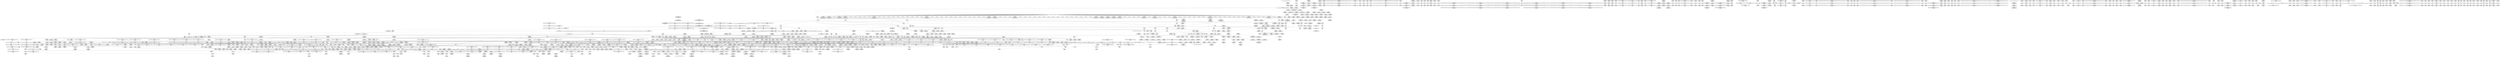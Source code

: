 digraph {
	CE0x5192f50 [shape=record,shape=Mrecord,label="{CE0x5192f50|__llvm_gcov_indirect_counter_increment:_predecessor|Function::__llvm_gcov_indirect_counter_increment&Arg::predecessor::|*SummSource*}"]
	CE0x51fd870 [shape=record,shape=Mrecord,label="{CE0x51fd870|get_current:_tmp3|*SummSource*}"]
	CE0x5175e30 [shape=record,shape=Mrecord,label="{CE0x5175e30|i32_77|*Constant*}"]
	CE0x52721a0 [shape=record,shape=Mrecord,label="{CE0x52721a0|rcu_lock_release:_bb}"]
	CE0x516b6a0 [shape=record,shape=Mrecord,label="{CE0x516b6a0|_ret_void,_!dbg_!27717|include/linux/rcupdate.h,240|*SummSource*}"]
	CE0x526f0b0 [shape=record,shape=Mrecord,label="{CE0x526f0b0|rcu_lock_acquire:_tmp1}"]
	CE0x5276da0 [shape=record,shape=Mrecord,label="{CE0x5276da0|_ret_void,_!dbg_!27717|include/linux/rcupdate.h,245|*SummSink*}"]
	CE0x5233890 [shape=record,shape=Mrecord,label="{CE0x5233890|current_sid:_tmp17|security/selinux/hooks.c,218|*SummSink*}"]
	CE0x51f1fb0 [shape=record,shape=Mrecord,label="{CE0x51f1fb0|current_sid:_tmp8|security/selinux/hooks.c,218|*SummSink*}"]
	CE0x52019f0 [shape=record,shape=Mrecord,label="{CE0x52019f0|task_sid:_tobool4|security/selinux/hooks.c,208}"]
	CE0x51df520 [shape=record,shape=Mrecord,label="{CE0x51df520|GLOBAL:_rcu_read_unlock|*Constant*|*SummSource*}"]
	CE0x51ec8a0 [shape=record,shape=Mrecord,label="{CE0x51ec8a0|rcu_read_unlock:_tmp19|include/linux/rcupdate.h,933}"]
	CE0x523e6d0 [shape=record,shape=Mrecord,label="{CE0x523e6d0|cred_sid:_sid|security/selinux/hooks.c,197|*SummSource*}"]
	CE0x52a9800 [shape=record,shape=Mrecord,label="{CE0x52a9800|i64*_getelementptr_inbounds_(_4_x_i64_,_4_x_i64_*___llvm_gcov_ctr135,_i64_0,_i64_3)|*Constant*|*SummSource*}"]
	CE0x51f23c0 [shape=record,shape=Mrecord,label="{CE0x51f23c0|i64_4|*Constant*}"]
	CE0x529fbb0 [shape=record,shape=Mrecord,label="{CE0x529fbb0|__preempt_count_sub:_tmp|*SummSource*}"]
	CE0x5206d10 [shape=record,shape=Mrecord,label="{CE0x5206d10|ipc_has_perm:_call2|security/selinux/hooks.c,5136}"]
	CE0x51cb4f0 [shape=record,shape=Mrecord,label="{CE0x51cb4f0|80:_i32,_112:_i8*,_:_CRE_64,65_}"]
	CE0x52a6ef0 [shape=record,shape=Mrecord,label="{CE0x52a6ef0|i64*_getelementptr_inbounds_(_4_x_i64_,_4_x_i64_*___llvm_gcov_ctr133,_i64_0,_i64_2)|*Constant*|*SummSink*}"]
	CE0x5243660 [shape=record,shape=Mrecord,label="{CE0x5243660|rcu_read_unlock:_tmp15|include/linux/rcupdate.h,933|*SummSource*}"]
	CE0x51cff60 [shape=record,shape=Mrecord,label="{CE0x51cff60|selinux_shm_shmctl:_retval.0}"]
	CE0x5270e80 [shape=record,shape=Mrecord,label="{CE0x5270e80|_call_void_lock_acquire(%struct.lockdep_map*_%map,_i32_0,_i32_0,_i32_2,_i32_0,_%struct.lockdep_map*_null,_i64_ptrtoint_(i8*_blockaddress(_rcu_lock_acquire,_%__here)_to_i64))_#10,_!dbg_!27716|include/linux/rcupdate.h,418}"]
	CE0x523f480 [shape=record,shape=Mrecord,label="{CE0x523f480|rcu_read_lock:_tobool|include/linux/rcupdate.h,882|*SummSink*}"]
	CE0x522acd0 [shape=record,shape=Mrecord,label="{CE0x522acd0|_call_void___rcu_read_lock()_#10,_!dbg_!27710|include/linux/rcupdate.h,879|*SummSource*}"]
	CE0x5204d10 [shape=record,shape=Mrecord,label="{CE0x5204d10|i8_4|*Constant*}"]
	CE0x51d1b50 [shape=record,shape=Mrecord,label="{CE0x51d1b50|__llvm_gcov_indirect_counter_increment:_bb}"]
	CE0x51fef80 [shape=record,shape=Mrecord,label="{CE0x51fef80|%struct.common_audit_data*_null|*Constant*}"]
	CE0x51a3e00 [shape=record,shape=Mrecord,label="{CE0x51a3e00|i64**_getelementptr_inbounds_(_6_x_i64*_,_6_x_i64*_*___llvm_gcda_edge_table314,_i64_0,_i64_5)|*Constant*|*SummSink*}"]
	CE0x526e6f0 [shape=record,shape=Mrecord,label="{CE0x526e6f0|rcu_read_unlock:_tmp9|include/linux/rcupdate.h,933|*SummSink*}"]
	CE0x526d050 [shape=record,shape=Mrecord,label="{CE0x526d050|rcu_read_unlock:_tmp4|include/linux/rcupdate.h,933|*SummSink*}"]
	CE0x5293ed0 [shape=record,shape=Mrecord,label="{CE0x5293ed0|rcu_lock_release:_tmp}"]
	CE0x5206370 [shape=record,shape=Mrecord,label="{CE0x5206370|avc_has_perm:_tclass|Function::avc_has_perm&Arg::tclass::}"]
	CE0x51fc530 [shape=record,shape=Mrecord,label="{CE0x51fc530|COLLAPSED:_GCMRE___llvm_gcov_ctr98_internal_global_2_x_i64_zeroinitializer:_elem_0:default:}"]
	CE0x51d1bc0 [shape=record,shape=Mrecord,label="{CE0x51d1bc0|_ret_i32_%retval.0,_!dbg_!27733|security/selinux/hooks.c,5367|*SummSource*}"]
	CE0x5236930 [shape=record,shape=Mrecord,label="{CE0x5236930|current_sid:_security|security/selinux/hooks.c,218}"]
	CE0x5176ad0 [shape=record,shape=Mrecord,label="{CE0x5176ad0|selinux_shm_shmctl:_call|security/selinux/hooks.c,5346|*SummSink*}"]
	CE0x51ef5f0 [shape=record,shape=Mrecord,label="{CE0x51ef5f0|task_sid:_tmp22|security/selinux/hooks.c,208|*SummSource*}"]
	CE0x51822e0 [shape=record,shape=Mrecord,label="{CE0x51822e0|get_current:_tmp1|*SummSink*}"]
	CE0x51a2a50 [shape=record,shape=Mrecord,label="{CE0x51a2a50|task_has_system:_call|security/selinux/hooks.c,1592}"]
	CE0x52ab140 [shape=record,shape=Mrecord,label="{CE0x52ab140|i64*_getelementptr_inbounds_(_4_x_i64_,_4_x_i64_*___llvm_gcov_ctr135,_i64_0,_i64_3)|*Constant*|*SummSink*}"]
	CE0x5271220 [shape=record,shape=Mrecord,label="{CE0x5271220|rcu_read_unlock:_if.end|*SummSink*}"]
	CE0x522d880 [shape=record,shape=Mrecord,label="{CE0x522d880|current_sid:_land.lhs.true2|*SummSink*}"]
	CE0x51ceba0 [shape=record,shape=Mrecord,label="{CE0x51ceba0|selinux_shm_shmctl:_retval.0|*SummSource*}"]
	CE0x5206790 [shape=record,shape=Mrecord,label="{CE0x5206790|ipc_has_perm:_sclass|security/selinux/hooks.c,5136|*SummSource*}"]
	CE0x529de40 [shape=record,shape=Mrecord,label="{CE0x529de40|i64*_getelementptr_inbounds_(_4_x_i64_,_4_x_i64_*___llvm_gcov_ctr130,_i64_0,_i64_2)|*Constant*|*SummSink*}"]
	CE0x522c640 [shape=record,shape=Mrecord,label="{CE0x522c640|current_sid:_if.end|*SummSource*}"]
	CE0x51f1380 [shape=record,shape=Mrecord,label="{CE0x51f1380|i64*_getelementptr_inbounds_(_4_x_i64_,_4_x_i64_*___llvm_gcov_ctr128,_i64_0,_i64_1)|*Constant*}"]
	CE0x52ce220 [shape=record,shape=Mrecord,label="{CE0x52ce220|__preempt_count_add:_tmp3}"]
	CE0x51e5cd0 [shape=record,shape=Mrecord,label="{CE0x51e5cd0|ipc_has_perm:_u|security/selinux/hooks.c,5134|*SummSource*}"]
	CE0x521c5c0 [shape=record,shape=Mrecord,label="{CE0x521c5c0|rcu_read_unlock:_tmp17|include/linux/rcupdate.h,933|*SummSource*}"]
	CE0x522e570 [shape=record,shape=Mrecord,label="{CE0x522e570|current_sid:_land.lhs.true|*SummSource*}"]
	CE0x5214dd0 [shape=record,shape=Mrecord,label="{CE0x5214dd0|rcu_read_unlock:_tmp3|*SummSink*}"]
	CE0x5197b90 [shape=record,shape=Mrecord,label="{CE0x5197b90|i32_(i32,_i32,_i16,_i32,_%struct.common_audit_data*)*_bitcast_(i32_(i32,_i32,_i16,_i32,_%struct.common_audit_data.495*)*_avc_has_perm_to_i32_(i32,_i32,_i16,_i32,_%struct.common_audit_data*)*)|*Constant*|*SummSource*}"]
	CE0x522b720 [shape=record,shape=Mrecord,label="{CE0x522b720|GLOBAL:_rcu_read_unlock.__warned|Global_var:rcu_read_unlock.__warned|*SummSink*}"]
	CE0x5276f70 [shape=record,shape=Mrecord,label="{CE0x5276f70|__rcu_read_unlock:_entry|*SummSource*}"]
	CE0x51c3d40 [shape=record,shape=Mrecord,label="{CE0x51c3d40|selinux_shm_shmctl:_perms.0}"]
	CE0x51de700 [shape=record,shape=Mrecord,label="{CE0x51de700|cred_sid:_cred|Function::cred_sid&Arg::cred::|*SummSink*}"]
	CE0x51e20b0 [shape=record,shape=Mrecord,label="{CE0x51e20b0|task_sid:_tmp6|security/selinux/hooks.c,208|*SummSource*}"]
	CE0x520a160 [shape=record,shape=Mrecord,label="{CE0x520a160|rcu_read_lock:_tmp12|include/linux/rcupdate.h,882|*SummSink*}"]
	CE0x52ad860 [shape=record,shape=Mrecord,label="{CE0x52ad860|__preempt_count_sub:_tmp6|./arch/x86/include/asm/preempt.h,78|*SummSource*}"]
	CE0x51f4330 [shape=record,shape=Mrecord,label="{CE0x51f4330|task_sid:_tmp17|security/selinux/hooks.c,208|*SummSink*}"]
	CE0x51f5460 [shape=record,shape=Mrecord,label="{CE0x51f5460|cred_sid:_security|security/selinux/hooks.c,196|*SummSink*}"]
	CE0x51cbfa0 [shape=record,shape=Mrecord,label="{CE0x51cbfa0|80:_i32,_112:_i8*,_:_CRE_76,80_|*MultipleSource*|Function::selinux_shm_shmctl&Arg::shp::|security/selinux/hooks.c,5365}"]
	CE0x521e9b0 [shape=record,shape=Mrecord,label="{CE0x521e9b0|task_sid:_tmp27|security/selinux/hooks.c,208|*SummSource*}"]
	CE0x52015e0 [shape=record,shape=Mrecord,label="{CE0x52015e0|i64_3|*Constant*}"]
	CE0x52af950 [shape=record,shape=Mrecord,label="{CE0x52af950|_call_void___preempt_count_sub(i32_1)_#10,_!dbg_!27715|include/linux/rcupdate.h,244|*SummSource*}"]
	CE0x5243f70 [shape=record,shape=Mrecord,label="{CE0x5243f70|i64*_getelementptr_inbounds_(_11_x_i64_,_11_x_i64_*___llvm_gcov_ctr132,_i64_0,_i64_1)|*Constant*|*SummSource*}"]
	CE0x52bd610 [shape=record,shape=Mrecord,label="{CE0x52bd610|i64*_getelementptr_inbounds_(_4_x_i64_,_4_x_i64_*___llvm_gcov_ctr135,_i64_0,_i64_3)|*Constant*}"]
	CE0x529bf50 [shape=record,shape=Mrecord,label="{CE0x529bf50|__preempt_count_sub:_do.body|*SummSource*}"]
	CE0x5197ef0 [shape=record,shape=Mrecord,label="{CE0x5197ef0|i32_12|*Constant*|*SummSource*}"]
	CE0x5233ba0 [shape=record,shape=Mrecord,label="{CE0x5233ba0|current_sid:_tmp19|security/selinux/hooks.c,218|*SummSource*}"]
	CE0x526cac0 [shape=record,shape=Mrecord,label="{CE0x526cac0|__rcu_read_lock:_tmp7|include/linux/rcupdate.h,240|*SummSink*}"]
	CE0x51c8dc0 [shape=record,shape=Mrecord,label="{CE0x51c8dc0|i32_10|*Constant*|*SummSink*}"]
	CE0x51ca320 [shape=record,shape=Mrecord,label="{CE0x51ca320|80:_i32,_112:_i8*,_:_CRE_49,50_}"]
	CE0x52138c0 [shape=record,shape=Mrecord,label="{CE0x52138c0|rcu_read_unlock:_tmp13|include/linux/rcupdate.h,933}"]
	CE0x5208250 [shape=record,shape=Mrecord,label="{CE0x5208250|i64*_getelementptr_inbounds_(_2_x_i64_,_2_x_i64_*___llvm_gcov_ctr159,_i64_0,_i64_0)|*Constant*|*SummSink*}"]
	CE0x516c550 [shape=record,shape=Mrecord,label="{CE0x516c550|i64*_getelementptr_inbounds_(_2_x_i64_,_2_x_i64_*___llvm_gcov_ctr294,_i64_0,_i64_0)|*Constant*|*SummSink*}"]
	CE0x5199550 [shape=record,shape=Mrecord,label="{CE0x5199550|task_has_system:_entry|*SummSink*}"]
	CE0x519bdf0 [shape=record,shape=Mrecord,label="{CE0x519bdf0|selinux_shm_shmctl:_tmp5|security/selinux/hooks.c,5349|*SummSource*}"]
	CE0x5202f70 [shape=record,shape=Mrecord,label="{CE0x5202f70|task_sid:_if.then|*SummSource*}"]
	CE0x52053c0 [shape=record,shape=Mrecord,label="{CE0x52053c0|ipc_has_perm:_sid1|security/selinux/hooks.c,5136|*SummSink*}"]
	CE0x51a6fe0 [shape=record,shape=Mrecord,label="{CE0x51a6fe0|i64*_getelementptr_inbounds_(_18_x_i64_,_18_x_i64_*___llvm_gcov_ctr313,_i64_0,_i64_15)|*Constant*|*SummSink*}"]
	CE0x52a7de0 [shape=record,shape=Mrecord,label="{CE0x52a7de0|GLOBAL:_lock_release|*Constant*}"]
	CE0x5176410 [shape=record,shape=Mrecord,label="{CE0x5176410|selinux_shm_shmctl:_call|security/selinux/hooks.c,5346}"]
	CE0x519d110 [shape=record,shape=Mrecord,label="{CE0x519d110|current_sid:_call4|security/selinux/hooks.c,218|*SummSink*}"]
	CE0x51e0330 [shape=record,shape=Mrecord,label="{CE0x51e0330|i64*_getelementptr_inbounds_(_13_x_i64_,_13_x_i64_*___llvm_gcov_ctr126,_i64_0,_i64_9)|*Constant*|*SummSink*}"]
	CE0x5244110 [shape=record,shape=Mrecord,label="{CE0x5244110|rcu_read_lock:_land.lhs.true|*SummSink*}"]
	CE0x51e7970 [shape=record,shape=Mrecord,label="{CE0x51e7970|task_has_system:_tmp}"]
	CE0x521cd30 [shape=record,shape=Mrecord,label="{CE0x521cd30|rcu_read_unlock:_tmp18|include/linux/rcupdate.h,933|*SummSink*}"]
	CE0x5238dc0 [shape=record,shape=Mrecord,label="{CE0x5238dc0|current_sid:_tmp24|security/selinux/hooks.c,220}"]
	CE0x51dbc10 [shape=record,shape=Mrecord,label="{CE0x51dbc10|rcu_lock_release:_tmp7|*SummSink*}"]
	CE0x52b0500 [shape=record,shape=Mrecord,label="{CE0x52b0500|rcu_lock_acquire:_tmp7|*SummSink*}"]
	CE0x51f0c40 [shape=record,shape=Mrecord,label="{CE0x51f0c40|current_sid:_tmp5|security/selinux/hooks.c,218}"]
	CE0x51a8be0 [shape=record,shape=Mrecord,label="{CE0x51a8be0|__llvm_gcov_indirect_counter_increment:_tmp2|*SummSource*}"]
	CE0x51fe090 [shape=record,shape=Mrecord,label="{CE0x51fe090|GLOBAL:_current_task|Global_var:current_task|*SummSource*}"]
	CE0x5188570 [shape=record,shape=Mrecord,label="{CE0x5188570|task_has_system:_entry}"]
	CE0x52c3e80 [shape=record,shape=Mrecord,label="{CE0x52c3e80|_call_void_mcount()_#3|*SummSink*}"]
	CE0x5195a00 [shape=record,shape=Mrecord,label="{CE0x5195a00|_call_void___llvm_gcov_indirect_counter_increment(i32*___llvm_gcov_global_state_pred315,_i64**_getelementptr_inbounds_(_6_x_i64*_,_6_x_i64*_*___llvm_gcda_edge_table314,_i64_0,_i64_2)),_!dbg_!27718|security/selinux/hooks.c,5349}"]
	CE0x51f4fb0 [shape=record,shape=Mrecord,label="{CE0x51f4fb0|task_sid:_tmp2}"]
	CE0x5217b50 [shape=record,shape=Mrecord,label="{CE0x5217b50|%struct.lockdep_map*_null|*Constant*|*SummSource*}"]
	CE0x51839f0 [shape=record,shape=Mrecord,label="{CE0x51839f0|selinux_shm_shmctl:_tmp8|security/selinux/hooks.c,5356}"]
	CE0x522f0e0 [shape=record,shape=Mrecord,label="{CE0x522f0e0|current_sid:_tmp11|security/selinux/hooks.c,218|*SummSink*}"]
	CE0x5299e10 [shape=record,shape=Mrecord,label="{CE0x5299e10|__preempt_count_sub:_sub|./arch/x86/include/asm/preempt.h,77|*SummSource*}"]
	CE0x52af670 [shape=record,shape=Mrecord,label="{CE0x52af670|GLOBAL:_lock_acquire|*Constant*}"]
	CE0x517fd80 [shape=record,shape=Mrecord,label="{CE0x517fd80|GLOBAL:___llvm_gcov_global_state_pred315|Global_var:__llvm_gcov_global_state_pred315|*SummSink*}"]
	CE0x51a0340 [shape=record,shape=Mrecord,label="{CE0x51a0340|i64_0|*Constant*}"]
	CE0x526e1d0 [shape=record,shape=Mrecord,label="{CE0x526e1d0|i64*_getelementptr_inbounds_(_4_x_i64_,_4_x_i64_*___llvm_gcov_ctr133,_i64_0,_i64_2)|*Constant*}"]
	CE0x51dc8a0 [shape=record,shape=Mrecord,label="{CE0x51dc8a0|__rcu_read_unlock:_tmp}"]
	CE0x52b2ac0 [shape=record,shape=Mrecord,label="{CE0x52b2ac0|__preempt_count_add:_tmp4|./arch/x86/include/asm/preempt.h,72|*SummSink*}"]
	CE0x51c9050 [shape=record,shape=Mrecord,label="{CE0x51c9050|GLOBAL:_current_sid|*Constant*}"]
	CE0x518d920 [shape=record,shape=Mrecord,label="{CE0x518d920|__llvm_gcov_indirect_counter_increment:_tmp5|*SummSource*}"]
	CE0x529d480 [shape=record,shape=Mrecord,label="{CE0x529d480|__rcu_read_lock:_do.body|*SummSink*}"]
	CE0x5206870 [shape=record,shape=Mrecord,label="{CE0x5206870|ipc_has_perm:_sclass|security/selinux/hooks.c,5136|*SummSink*}"]
	CE0x5188410 [shape=record,shape=Mrecord,label="{CE0x5188410|selinux_shm_shmctl:_call1|security/selinux/hooks.c,5346}"]
	CE0x52afc40 [shape=record,shape=Mrecord,label="{CE0x52afc40|_call_void___preempt_count_sub(i32_1)_#10,_!dbg_!27715|include/linux/rcupdate.h,244}"]
	CE0x523da10 [shape=record,shape=Mrecord,label="{CE0x523da10|current_sid:_tmp24|security/selinux/hooks.c,220|*SummSink*}"]
	CE0x52a6910 [shape=record,shape=Mrecord,label="{CE0x52a6910|__rcu_read_lock:_tmp3|*SummSource*}"]
	CE0x51a55a0 [shape=record,shape=Mrecord,label="{CE0x51a55a0|selinux_shm_shmctl:_tmp11|security/selinux/hooks.c,5359|*SummSource*}"]
	CE0x51e68e0 [shape=record,shape=Mrecord,label="{CE0x51e68e0|ipc_has_perm:_sid1|security/selinux/hooks.c,5136|*SummSource*}"]
	CE0x51750a0 [shape=record,shape=Mrecord,label="{CE0x51750a0|selinux_shm_shmctl:_tmp1}"]
	CE0x5240e00 [shape=record,shape=Mrecord,label="{CE0x5240e00|i64*_getelementptr_inbounds_(_11_x_i64_,_11_x_i64_*___llvm_gcov_ctr127,_i64_0,_i64_0)|*Constant*|*SummSource*}"]
	CE0x51da9e0 [shape=record,shape=Mrecord,label="{CE0x51da9e0|i8*_getelementptr_inbounds_(_44_x_i8_,_44_x_i8_*_.str47,_i32_0,_i32_0)|*Constant*|*SummSource*}"]
	CE0x51ec600 [shape=record,shape=Mrecord,label="{CE0x51ec600|cred_sid:_sid|security/selinux/hooks.c,197}"]
	CE0x5200870 [shape=record,shape=Mrecord,label="{CE0x5200870|current_sid:_call|security/selinux/hooks.c,218}"]
	CE0x51dfe40 [shape=record,shape=Mrecord,label="{CE0x51dfe40|i8*_getelementptr_inbounds_(_41_x_i8_,_41_x_i8_*_.str44,_i32_0,_i32_0)|*Constant*|*SummSource*}"]
	CE0x52ab5e0 [shape=record,shape=Mrecord,label="{CE0x52ab5e0|__preempt_count_add:_tmp5|./arch/x86/include/asm/preempt.h,72}"]
	CE0x51fe740 [shape=record,shape=Mrecord,label="{CE0x51fe740|avc_has_perm:_tsid|Function::avc_has_perm&Arg::tsid::|*SummSink*}"]
	CE0x52b27a0 [shape=record,shape=Mrecord,label="{CE0x52b27a0|rcu_lock_release:_tmp1|*SummSource*}"]
	CE0x51de3c0 [shape=record,shape=Mrecord,label="{CE0x51de3c0|cred_sid:_entry|*SummSink*}"]
	CE0x51dd150 [shape=record,shape=Mrecord,label="{CE0x51dd150|COLLAPSED:_GCMRE___llvm_gcov_ctr134_internal_global_4_x_i64_zeroinitializer:_elem_0:default:}"]
	CE0x51f5de0 [shape=record,shape=Mrecord,label="{CE0x51f5de0|GLOBAL:___rcu_read_lock|*Constant*|*SummSource*}"]
	CE0x5212530 [shape=record,shape=Mrecord,label="{CE0x5212530|rcu_read_lock:_tmp22|include/linux/rcupdate.h,884|*SummSource*}"]
	CE0x5223fb0 [shape=record,shape=Mrecord,label="{CE0x5223fb0|__rcu_read_lock:_bb}"]
	CE0x52974f0 [shape=record,shape=Mrecord,label="{CE0x52974f0|i64_ptrtoint_(i8*_blockaddress(_rcu_lock_acquire,_%__here)_to_i64)|*Constant*|*SummSink*}"]
	CE0x5297cd0 [shape=record,shape=Mrecord,label="{CE0x5297cd0|i64*_getelementptr_inbounds_(_4_x_i64_,_4_x_i64_*___llvm_gcov_ctr130,_i64_0,_i64_3)|*Constant*|*SummSink*}"]
	CE0x522e370 [shape=record,shape=Mrecord,label="{CE0x522e370|rcu_lock_acquire:_map|Function::rcu_lock_acquire&Arg::map::|*SummSource*}"]
	CE0x526a5f0 [shape=record,shape=Mrecord,label="{CE0x526a5f0|i64*_getelementptr_inbounds_(_4_x_i64_,_4_x_i64_*___llvm_gcov_ctr130,_i64_0,_i64_2)|*Constant*}"]
	"CONST[source:1(input),value:2(dynamic)][purpose:{object}]"
	CE0x5272090 [shape=record,shape=Mrecord,label="{CE0x5272090|rcu_read_unlock:_do.end}"]
	CE0x52c6da0 [shape=record,shape=Mrecord,label="{CE0x52c6da0|__preempt_count_sub:_tmp2|*SummSource*}"]
	CE0x526ce40 [shape=record,shape=Mrecord,label="{CE0x526ce40|rcu_read_unlock:_tobool|include/linux/rcupdate.h,933|*SummSink*}"]
	CE0x5234280 [shape=record,shape=Mrecord,label="{CE0x5234280|current_sid:_tmp15|security/selinux/hooks.c,218|*SummSink*}"]
	CE0x518a650 [shape=record,shape=Mrecord,label="{CE0x518a650|selinux_shm_shmctl:_tmp7|security/selinux/hooks.c,5352|*SummSink*}"]
	CE0x51ee1f0 [shape=record,shape=Mrecord,label="{CE0x51ee1f0|rcu_read_unlock:_tmp22|include/linux/rcupdate.h,935|*SummSource*}"]
	CE0x5242040 [shape=record,shape=Mrecord,label="{CE0x5242040|__rcu_read_lock:_tmp}"]
	CE0x51f67d0 [shape=record,shape=Mrecord,label="{CE0x51f67d0|task_sid:_do.body|*SummSink*}"]
	CE0x51d78a0 [shape=record,shape=Mrecord,label="{CE0x51d78a0|rcu_read_lock:_tmp|*SummSink*}"]
	CE0x51f1af0 [shape=record,shape=Mrecord,label="{CE0x51f1af0|current_sid:_tmp2|*SummSink*}"]
	CE0x5228540 [shape=record,shape=Mrecord,label="{CE0x5228540|current_sid:_bb}"]
	CE0x522d460 [shape=record,shape=Mrecord,label="{CE0x522d460|GLOBAL:___rcu_read_lock|*Constant*}"]
	CE0x52bbc30 [shape=record,shape=Mrecord,label="{CE0x52bbc30|__rcu_read_lock:_tmp1|*SummSource*}"]
	CE0x52a8bd0 [shape=record,shape=Mrecord,label="{CE0x52a8bd0|i64_ptrtoint_(i8*_blockaddress(_rcu_lock_release,_%__here)_to_i64)|*Constant*|*SummSource*}"]
	CE0x51823f0 [shape=record,shape=Mrecord,label="{CE0x51823f0|selinux_shm_shmctl:_return}"]
	CE0x51d6760 [shape=record,shape=Mrecord,label="{CE0x51d6760|GLOBAL:___llvm_gcov_ctr127|Global_var:__llvm_gcov_ctr127|*SummSink*}"]
	CE0x518f710 [shape=record,shape=Mrecord,label="{CE0x518f710|selinux_shm_shmctl:_sw.bb4|*SummSink*}"]
	CE0x5226df0 [shape=record,shape=Mrecord,label="{CE0x5226df0|__preempt_count_sub:_tmp7|./arch/x86/include/asm/preempt.h,78|*SummSource*}"]
	CE0x529cbf0 [shape=record,shape=Mrecord,label="{CE0x529cbf0|rcu_lock_acquire:_bb|*SummSource*}"]
	CE0x5241c90 [shape=record,shape=Mrecord,label="{CE0x5241c90|rcu_read_lock:_bb|*SummSource*}"]
	CE0x522fec0 [shape=record,shape=Mrecord,label="{CE0x522fec0|current_sid:_tmp12|security/selinux/hooks.c,218}"]
	CE0x51a2750 [shape=record,shape=Mrecord,label="{CE0x51a2750|__llvm_gcov_indirect_counter_increment:_bb|*SummSink*}"]
	CE0x51ed040 [shape=record,shape=Mrecord,label="{CE0x51ed040|rcu_read_unlock:_tmp20|include/linux/rcupdate.h,933|*SummSink*}"]
	CE0x51e6450 [shape=record,shape=Mrecord,label="{CE0x51e6450|ipc_has_perm:_ipc_id|security/selinux/hooks.c,5134|*SummSink*}"]
	CE0x51eced0 [shape=record,shape=Mrecord,label="{CE0x51eced0|rcu_read_unlock:_tmp20|include/linux/rcupdate.h,933|*SummSource*}"]
	CE0x48a5150 [shape=record,shape=Mrecord,label="{CE0x48a5150|i64*_getelementptr_inbounds_(_18_x_i64_,_18_x_i64_*___llvm_gcov_ctr313,_i64_0,_i64_0)|*Constant*|*SummSink*}"]
	CE0x59361d0 [shape=record,shape=Mrecord,label="{CE0x59361d0|i64**_getelementptr_inbounds_(_6_x_i64*_,_6_x_i64*_*___llvm_gcda_edge_table314,_i64_0,_i64_1)|*Constant*|*SummSink*}"]
	CE0x51e09d0 [shape=record,shape=Mrecord,label="{CE0x51e09d0|_ret_void,_!dbg_!27735|include/linux/rcupdate.h,884|*SummSink*}"]
	CE0x51ee630 [shape=record,shape=Mrecord,label="{CE0x51ee630|_call_void_rcu_lock_release(%struct.lockdep_map*_rcu_lock_map)_#10,_!dbg_!27733|include/linux/rcupdate.h,935|*SummSource*}"]
	CE0x5936460 [shape=record,shape=Mrecord,label="{CE0x5936460|_ret_void|*SummSource*}"]
	CE0x52b2480 [shape=record,shape=Mrecord,label="{CE0x52b2480|i64_1|*Constant*}"]
	CE0x52c6e80 [shape=record,shape=Mrecord,label="{CE0x52c6e80|i64*_getelementptr_inbounds_(_4_x_i64_,_4_x_i64_*___llvm_gcov_ctr135,_i64_0,_i64_2)|*Constant*}"]
	CE0x51a80f0 [shape=record,shape=Mrecord,label="{CE0x51a80f0|task_sid:_tmp18|security/selinux/hooks.c,208}"]
	CE0x51c7f60 [shape=record,shape=Mrecord,label="{CE0x51c7f60|80:_i32,_112:_i8*,_:_CRE_33,34_}"]
	CE0x51f4b20 [shape=record,shape=Mrecord,label="{CE0x51f4b20|current_sid:_tmp3}"]
	CE0x52a9f00 [shape=record,shape=Mrecord,label="{CE0x52a9f00|__preempt_count_add:_tmp6|./arch/x86/include/asm/preempt.h,73|*SummSource*}"]
	CE0x519e7f0 [shape=record,shape=Mrecord,label="{CE0x519e7f0|i32_22|*Constant*|*SummSource*}"]
	CE0x52c2460 [shape=record,shape=Mrecord,label="{CE0x52c2460|__preempt_count_sub:_tmp1|*SummSource*}"]
	CE0x51c9ad0 [shape=record,shape=Mrecord,label="{CE0x51c9ad0|80:_i32,_112:_i8*,_:_CRE_42,43_}"]
	CE0x51cd680 [shape=record,shape=Mrecord,label="{CE0x51cd680|80:_i32,_112:_i8*,_:_CRE_144,152_|*MultipleSource*|Function::selinux_shm_shmctl&Arg::shp::|security/selinux/hooks.c,5365}"]
	CE0x51f2930 [shape=record,shape=Mrecord,label="{CE0x51f2930|i64_1|*Constant*}"]
	CE0x51c81c0 [shape=record,shape=Mrecord,label="{CE0x51c81c0|80:_i32,_112:_i8*,_:_CRE_35,36_}"]
	CE0x522d160 [shape=record,shape=Mrecord,label="{CE0x522d160|rcu_read_lock:_tmp2|*SummSource*}"]
	CE0x5270f80 [shape=record,shape=Mrecord,label="{CE0x5270f80|rcu_read_unlock:_if.end}"]
	CE0x51dde70 [shape=record,shape=Mrecord,label="{CE0x51dde70|GLOBAL:_cred_sid|*Constant*}"]
	CE0x519e380 [shape=record,shape=Mrecord,label="{CE0x519e380|current_sid:_tmp21|security/selinux/hooks.c,218|*SummSource*}"]
	CE0x519ae90 [shape=record,shape=Mrecord,label="{CE0x519ae90|ipc_has_perm:_tmp5|security/selinux/hooks.c,5131}"]
	CE0x518a7f0 [shape=record,shape=Mrecord,label="{CE0x518a7f0|_call_void___llvm_gcov_indirect_counter_increment(i32*___llvm_gcov_global_state_pred315,_i64**_getelementptr_inbounds_(_6_x_i64*_,_6_x_i64*_*___llvm_gcda_edge_table314,_i64_0,_i64_4)),_!dbg_!27723|security/selinux/hooks.c,5356}"]
	CE0x51f2740 [shape=record,shape=Mrecord,label="{CE0x51f2740|task_sid:_tmp10|security/selinux/hooks.c,208|*SummSink*}"]
	CE0x638bab0 [shape=record,shape=Mrecord,label="{CE0x638bab0|selinux_shm_shmctl:_tmp}"]
	CE0x529dbc0 [shape=record,shape=Mrecord,label="{CE0x529dbc0|__rcu_read_unlock:_tmp4|include/linux/rcupdate.h,244}"]
	CE0x5232210 [shape=record,shape=Mrecord,label="{CE0x5232210|i8*_getelementptr_inbounds_(_25_x_i8_,_25_x_i8_*_.str3,_i32_0,_i32_0)|*Constant*}"]
	CE0x522d0f0 [shape=record,shape=Mrecord,label="{CE0x522d0f0|rcu_read_lock:_tmp2}"]
	CE0x51a3d90 [shape=record,shape=Mrecord,label="{CE0x51a3d90|i64**_getelementptr_inbounds_(_6_x_i64*_,_6_x_i64*_*___llvm_gcda_edge_table314,_i64_0,_i64_5)|*Constant*|*SummSource*}"]
	CE0x51fbad0 [shape=record,shape=Mrecord,label="{CE0x51fbad0|task_sid:_task|Function::task_sid&Arg::task::|*SummSink*}"]
	CE0x517fe50 [shape=record,shape=Mrecord,label="{CE0x517fe50|0:_i32,_:_GCMR___llvm_gcov_global_state_pred315_internal_unnamed_addr_global_i32_-1:_elem_0:default:}"]
	CE0x519d5b0 [shape=record,shape=Mrecord,label="{CE0x519d5b0|get_current:_entry}"]
	CE0x522de30 [shape=record,shape=Mrecord,label="{CE0x522de30|current_sid:_tmp10|security/selinux/hooks.c,218|*SummSource*}"]
	CE0x51ccbd0 [shape=record,shape=Mrecord,label="{CE0x51ccbd0|80:_i32,_112:_i8*,_:_CRE_100,102_|*MultipleSource*|Function::selinux_shm_shmctl&Arg::shp::|security/selinux/hooks.c,5365}"]
	CE0x51c5e00 [shape=record,shape=Mrecord,label="{CE0x51c5e00|selinux_shm_shmctl:_call6|security/selinux/hooks.c,5365|*SummSink*}"]
	CE0x51943b0 [shape=record,shape=Mrecord,label="{CE0x51943b0|get_current:_tmp2|*SummSource*}"]
	CE0x51defd0 [shape=record,shape=Mrecord,label="{CE0x51defd0|_call_void_rcu_read_unlock()_#10,_!dbg_!27748|security/selinux/hooks.c,209|*SummSource*}"]
	CE0x518cb70 [shape=record,shape=Mrecord,label="{CE0x518cb70|rcu_read_unlock:_tmp15|include/linux/rcupdate.h,933|*SummSink*}"]
	CE0x52a85d0 [shape=record,shape=Mrecord,label="{CE0x52a85d0|GLOBAL:_lock_release|*Constant*|*SummSink*}"]
	CE0x52b1000 [shape=record,shape=Mrecord,label="{CE0x52b1000|i8*_undef|*Constant*|*SummSource*}"]
	"CONST[source:0(mediator),value:0(static)][purpose:{operation}]"
	CE0x51cd4b0 [shape=record,shape=Mrecord,label="{CE0x51cd4b0|80:_i32,_112:_i8*,_:_CRE_136,144_|*MultipleSource*|Function::selinux_shm_shmctl&Arg::shp::|security/selinux/hooks.c,5365}"]
	CE0x5208b00 [shape=record,shape=Mrecord,label="{CE0x5208b00|rcu_read_lock:_tmp9|include/linux/rcupdate.h,882|*SummSource*}"]
	CE0x5200d00 [shape=record,shape=Mrecord,label="{CE0x5200d00|task_sid:_call|security/selinux/hooks.c,208|*SummSource*}"]
	CE0x51ea7a0 [shape=record,shape=Mrecord,label="{CE0x51ea7a0|task_has_system:_tmp2|*SummSource*}"]
	CE0x5936160 [shape=record,shape=Mrecord,label="{CE0x5936160|i64**_getelementptr_inbounds_(_6_x_i64*_,_6_x_i64*_*___llvm_gcda_edge_table314,_i64_0,_i64_1)|*Constant*|*SummSource*}"]
	CE0x5202380 [shape=record,shape=Mrecord,label="{CE0x5202380|current_sid:_call|security/selinux/hooks.c,218|*SummSource*}"]
	CE0x52bf590 [shape=record,shape=Mrecord,label="{CE0x52bf590|i64*_getelementptr_inbounds_(_4_x_i64_,_4_x_i64_*___llvm_gcov_ctr134,_i64_0,_i64_0)|*Constant*|*SummSink*}"]
	CE0x5180340 [shape=record,shape=Mrecord,label="{CE0x5180340|GLOBAL:___llvm_gcov_indirect_counter_increment|*Constant*}"]
	CE0x5215050 [shape=record,shape=Mrecord,label="{CE0x5215050|__rcu_read_lock:_tmp1|*SummSink*}"]
	CE0x5199390 [shape=record,shape=Mrecord,label="{CE0x5199390|task_has_system:_entry|*SummSource*}"]
	CE0x5203520 [shape=record,shape=Mrecord,label="{CE0x5203520|ipc_has_perm:_tmp2}"]
	CE0x519abf0 [shape=record,shape=Mrecord,label="{CE0x519abf0|ipc_has_perm:_security|security/selinux/hooks.c,5131|*SummSource*}"]
	CE0x5184de0 [shape=record,shape=Mrecord,label="{CE0x5184de0|i32_14|*Constant*}"]
	CE0x52a6d30 [shape=record,shape=Mrecord,label="{CE0x52a6d30|i64*_getelementptr_inbounds_(_4_x_i64_,_4_x_i64_*___llvm_gcov_ctr133,_i64_0,_i64_2)|*Constant*|*SummSource*}"]
	CE0x520c330 [shape=record,shape=Mrecord,label="{CE0x520c330|rcu_read_lock:_tmp15|include/linux/rcupdate.h,882|*SummSource*}"]
	CE0x519ce20 [shape=record,shape=Mrecord,label="{CE0x519ce20|current_sid:_call4|security/selinux/hooks.c,218}"]
	CE0x51ed450 [shape=record,shape=Mrecord,label="{CE0x51ed450|i64*_getelementptr_inbounds_(_11_x_i64_,_11_x_i64_*___llvm_gcov_ctr132,_i64_0,_i64_10)|*Constant*}"]
	CE0x52bc210 [shape=record,shape=Mrecord,label="{CE0x52bc210|__rcu_read_unlock:_tmp6|include/linux/rcupdate.h,245|*SummSource*}"]
	CE0x5226b30 [shape=record,shape=Mrecord,label="{CE0x5226b30|i64*_getelementptr_inbounds_(_4_x_i64_,_4_x_i64_*___llvm_gcov_ctr134,_i64_0,_i64_1)|*Constant*}"]
	CE0x51ffb20 [shape=record,shape=Mrecord,label="{CE0x51ffb20|cred_sid:_tmp1|*SummSink*}"]
	CE0x52107f0 [shape=record,shape=Mrecord,label="{CE0x52107f0|GLOBAL:_lockdep_rcu_suspicious|*Constant*}"]
	CE0x5230390 [shape=record,shape=Mrecord,label="{CE0x5230390|rcu_lock_acquire:_entry}"]
	CE0x51f5360 [shape=record,shape=Mrecord,label="{CE0x51f5360|cred_sid:_security|security/selinux/hooks.c,196}"]
	CE0x51fb740 [shape=record,shape=Mrecord,label="{CE0x51fb740|task_has_system:_call1|security/selinux/hooks.c,1594|*SummSink*}"]
	CE0x5232d50 [shape=record,shape=Mrecord,label="{CE0x5232d50|i8*_getelementptr_inbounds_(_45_x_i8_,_45_x_i8_*_.str12,_i32_0,_i32_0)|*Constant*|*SummSource*}"]
	CE0x51c6640 [shape=record,shape=Mrecord,label="{CE0x51c6640|80:_i32,_112:_i8*,_:_CRE_5,6_}"]
	CE0x51e14b0 [shape=record,shape=Mrecord,label="{CE0x51e14b0|_call_void_mcount()_#3|*SummSink*}"]
	CE0x516bfb0 [shape=record,shape=Mrecord,label="{CE0x516bfb0|_call_void_rcu_read_lock()_#10,_!dbg_!27712|security/selinux/hooks.c,207|*SummSink*}"]
	CE0x51d0930 [shape=record,shape=Mrecord,label="{CE0x51d0930|ipc_has_perm:_ipc_perms|Function::ipc_has_perm&Arg::ipc_perms::}"]
	CE0x51f3f00 [shape=record,shape=Mrecord,label="{CE0x51f3f00|task_sid:_tmp16|security/selinux/hooks.c,208|*SummSink*}"]
	CE0x51d36f0 [shape=record,shape=Mrecord,label="{CE0x51d36f0|i64*_getelementptr_inbounds_(_11_x_i64_,_11_x_i64_*___llvm_gcov_ctr127,_i64_0,_i64_1)|*Constant*|*SummSource*}"]
	CE0x52be8b0 [shape=record,shape=Mrecord,label="{CE0x52be8b0|i64*_getelementptr_inbounds_(_4_x_i64_,_4_x_i64_*___llvm_gcov_ctr129,_i64_0,_i64_2)|*Constant*|*SummSource*}"]
	CE0x521d140 [shape=record,shape=Mrecord,label="{CE0x521d140|_call_void_lockdep_rcu_suspicious(i8*_getelementptr_inbounds_(_25_x_i8_,_25_x_i8_*_.str45,_i32_0,_i32_0),_i32_934,_i8*_getelementptr_inbounds_(_44_x_i8_,_44_x_i8_*_.str47,_i32_0,_i32_0))_#10,_!dbg_!27726|include/linux/rcupdate.h,933|*SummSink*}"]
	CE0x51ce4d0 [shape=record,shape=Mrecord,label="{CE0x51ce4d0|80:_i32,_112:_i8*,_:_CRE_200,208_|*MultipleSource*|Function::selinux_shm_shmctl&Arg::shp::|security/selinux/hooks.c,5365}"]
	CE0x51c4b90 [shape=record,shape=Mrecord,label="{CE0x51c4b90|selinux_shm_shmctl:_shm_perm|security/selinux/hooks.c,5365}"]
	CE0x51825b0 [shape=record,shape=Mrecord,label="{CE0x51825b0|i64*_getelementptr_inbounds_(_2_x_i64_,_2_x_i64_*___llvm_gcov_ctr98,_i64_0,_i64_1)|*Constant*|*SummSink*}"]
	CE0x51aa3f0 [shape=record,shape=Mrecord,label="{CE0x51aa3f0|_call_void___llvm_gcov_indirect_counter_increment(i32*___llvm_gcov_global_state_pred315,_i64**_getelementptr_inbounds_(_6_x_i64*_,_6_x_i64*_*___llvm_gcda_edge_table314,_i64_0,_i64_5)),_!dbg_!27725|security/selinux/hooks.c,5359|*SummSource*}"]
	CE0x64bd260 [shape=record,shape=Mrecord,label="{CE0x64bd260|selinux_shm_shmctl:_sw.default}"]
	CE0x521c550 [shape=record,shape=Mrecord,label="{CE0x521c550|rcu_read_unlock:_tmp17|include/linux/rcupdate.h,933}"]
	CE0x5232ce0 [shape=record,shape=Mrecord,label="{CE0x5232ce0|i8*_getelementptr_inbounds_(_45_x_i8_,_45_x_i8_*_.str12,_i32_0,_i32_0)|*Constant*}"]
	CE0x517bda0 [shape=record,shape=Mrecord,label="{CE0x517bda0|0:_i64*,_array:_GCR___llvm_gcda_edge_table314_internal_unnamed_addr_constant_6_x_i64*_i64*_getelementptr_inbounds_(_18_x_i64_,_18_x_i64_*___llvm_gcov_ctr313,_i64_0,_i64_1),_i64*_getelementptr_inbounds_(_18_x_i64_,_18_x_i64_*___llvm_gcov_ctr313,_i64_0,_i64_3),_i64*_getelementptr_inbounds_(_18_x_i64_,_18_x_i64_*___llvm_gcov_ctr313,_i64_0,_i64_5),_i64*_getelementptr_inbounds_(_18_x_i64_,_18_x_i64_*___llvm_gcov_ctr313,_i64_0,_i64_6),_i64*_getelementptr_inbounds_(_18_x_i64_,_18_x_i64_*___llvm_gcov_ctr313,_i64_0,_i64_8),_i64*_getelementptr_inbounds_(_18_x_i64_,_18_x_i64_*___llvm_gcov_ctr313,_i64_0,_i64_9)_:_elem_0::}"]
	CE0x51d5340 [shape=record,shape=Mrecord,label="{CE0x51d5340|task_sid:_if.end|*SummSource*}"]
	CE0x51cd820 [shape=record,shape=Mrecord,label="{CE0x51cd820|80:_i32,_112:_i8*,_:_CRE_152,160_|*MultipleSource*|Function::selinux_shm_shmctl&Arg::shp::|security/selinux/hooks.c,5365}"]
	CE0x517d3f0 [shape=record,shape=Mrecord,label="{CE0x517d3f0|80:_i32,_112:_i8*,_:_CRE_18,19_}"]
	CE0x523e760 [shape=record,shape=Mrecord,label="{CE0x523e760|cred_sid:_sid|security/selinux/hooks.c,197|*SummSink*}"]
	CE0x522aa20 [shape=record,shape=Mrecord,label="{CE0x522aa20|current_sid:_do.end|*SummSink*}"]
	CE0x5244a10 [shape=record,shape=Mrecord,label="{CE0x5244a10|rcu_read_lock:_if.end|*SummSink*}"]
	CE0x5248610 [shape=record,shape=Mrecord,label="{CE0x5248610|rcu_read_lock:_tmp8|include/linux/rcupdate.h,882|*SummSource*}"]
	CE0x51a4000 [shape=record,shape=Mrecord,label="{CE0x51a4000|selinux_shm_shmctl:_tmp10|security/selinux/hooks.c,5359}"]
	CE0x5229c10 [shape=record,shape=Mrecord,label="{CE0x5229c10|i32_0|*Constant*}"]
	CE0x51f0830 [shape=record,shape=Mrecord,label="{CE0x51f0830|i64_5|*Constant*}"]
	CE0x517bf00 [shape=record,shape=Mrecord,label="{CE0x517bf00|__llvm_gcov_indirect_counter_increment:_tmp1}"]
	CE0x51769b0 [shape=record,shape=Mrecord,label="{CE0x51769b0|selinux_shm_shmctl:_call|security/selinux/hooks.c,5346|*SummSource*}"]
	CE0x522c760 [shape=record,shape=Mrecord,label="{CE0x522c760|current_sid:_if.end|*SummSink*}"]
	CE0x519d720 [shape=record,shape=Mrecord,label="{CE0x519d720|i32_78|*Constant*}"]
	CE0x52177d0 [shape=record,shape=Mrecord,label="{CE0x52177d0|i64*_getelementptr_inbounds_(_4_x_i64_,_4_x_i64_*___llvm_gcov_ctr130,_i64_0,_i64_3)|*Constant*}"]
	CE0x5184c40 [shape=record,shape=Mrecord,label="{CE0x5184c40|_switch_i32_%cmd,_label_%sw.default_i32_3,_label_%sw.bb_i32_14,_label_%sw.bb_i32_2,_label_%sw.bb2_i32_13,_label_%sw.bb2_i32_1,_label_%sw.bb3_i32_11,_label_%sw.bb4_i32_12,_label_%sw.bb4_i32_0,_label_%sw.bb5_,_!dbg_!27713|security/selinux/hooks.c,5342}"]
	CE0x6c547d0 [shape=record,shape=Mrecord,label="{CE0x6c547d0|i32_2|*Constant*}"]
	CE0x516bc40 [shape=record,shape=Mrecord,label="{CE0x516bc40|ipc_has_perm:_tmp3|*SummSink*}"]
	CE0x5184e50 [shape=record,shape=Mrecord,label="{CE0x5184e50|_call_void_mcount()_#3|*SummSource*}"]
	CE0x5234f00 [shape=record,shape=Mrecord,label="{CE0x5234f00|_call_void_lockdep_rcu_suspicious(i8*_getelementptr_inbounds_(_25_x_i8_,_25_x_i8_*_.str3,_i32_0,_i32_0),_i32_218,_i8*_getelementptr_inbounds_(_45_x_i8_,_45_x_i8_*_.str12,_i32_0,_i32_0))_#10,_!dbg_!27727|security/selinux/hooks.c,218}"]
	CE0x51ecb00 [shape=record,shape=Mrecord,label="{CE0x51ecb00|rcu_read_unlock:_tmp19|include/linux/rcupdate.h,933|*SummSink*}"]
	CE0x52422b0 [shape=record,shape=Mrecord,label="{CE0x52422b0|_call_void_mcount()_#3}"]
	CE0x5179700 [shape=record,shape=Mrecord,label="{CE0x5179700|i64_1|*Constant*|*SummSink*}"]
	CE0x51e2450 [shape=record,shape=Mrecord,label="{CE0x51e2450|i64_0|*Constant*}"]
	CE0x52aa080 [shape=record,shape=Mrecord,label="{CE0x52aa080|_call_void_mcount()_#3}"]
	CE0x5217190 [shape=record,shape=Mrecord,label="{CE0x5217190|i64*_getelementptr_inbounds_(_4_x_i64_,_4_x_i64_*___llvm_gcov_ctr129,_i64_0,_i64_3)|*Constant*}"]
	CE0x51c3a10 [shape=record,shape=Mrecord,label="{CE0x51c3a10|i32_8|*Constant*}"]
	CE0x51979c0 [shape=record,shape=Mrecord,label="{CE0x51979c0|task_has_system:_call1|security/selinux/hooks.c,1594|*SummSource*}"]
	CE0x522df60 [shape=record,shape=Mrecord,label="{CE0x522df60|current_sid:_tmp10|security/selinux/hooks.c,218|*SummSink*}"]
	CE0x52aaf10 [shape=record,shape=Mrecord,label="{CE0x52aaf10|__preempt_count_add:_tmp7|./arch/x86/include/asm/preempt.h,73|*SummSource*}"]
	CE0x5200fe0 [shape=record,shape=Mrecord,label="{CE0x5200fe0|_call_void_rcu_lock_acquire(%struct.lockdep_map*_rcu_lock_map)_#10,_!dbg_!27711|include/linux/rcupdate.h,881}"]
	CE0x51c6270 [shape=record,shape=Mrecord,label="{CE0x51c6270|80:_i32,_112:_i8*,_:_CRE_2,3_}"]
	CE0x5246d70 [shape=record,shape=Mrecord,label="{CE0x5246d70|rcu_read_lock:_call|include/linux/rcupdate.h,882}"]
	CE0x529f7b0 [shape=record,shape=Mrecord,label="{CE0x529f7b0|__preempt_count_sub:_tmp2}"]
	CE0x522cc40 [shape=record,shape=Mrecord,label="{CE0x522cc40|get_current:_tmp3}"]
	CE0x52058d0 [shape=record,shape=Mrecord,label="{CE0x52058d0|ipc_has_perm:_tmp6|*LoadInst*|security/selinux/hooks.c,5134|*SummSink*}"]
	CE0x516b600 [shape=record,shape=Mrecord,label="{CE0x516b600|ipc_has_perm:_security|security/selinux/hooks.c,5131}"]
	CE0x51ca1f0 [shape=record,shape=Mrecord,label="{CE0x51ca1f0|80:_i32,_112:_i8*,_:_CRE_48,49_}"]
	CE0x51eb150 [shape=record,shape=Mrecord,label="{CE0x51eb150|task_sid:_tmp9|security/selinux/hooks.c,208|*SummSource*}"]
	CE0x51923a0 [shape=record,shape=Mrecord,label="{CE0x51923a0|selinux_shm_shmctl:_call1|security/selinux/hooks.c,5346|*SummSource*}"]
	CE0x517b410 [shape=record,shape=Mrecord,label="{CE0x517b410|selinux_shm_shmctl:_tmp3|security/selinux/hooks.c,5346|*SummSink*}"]
	CE0x51cb160 [shape=record,shape=Mrecord,label="{CE0x51cb160|80:_i32,_112:_i8*,_:_CRE_61,62_}"]
	CE0x51c6510 [shape=record,shape=Mrecord,label="{CE0x51c6510|80:_i32,_112:_i8*,_:_CRE_4,5_}"]
	CE0x5211030 [shape=record,shape=Mrecord,label="{CE0x5211030|rcu_read_lock:_tmp20|include/linux/rcupdate.h,882}"]
	CE0x529f740 [shape=record,shape=Mrecord,label="{CE0x529f740|__preempt_count_sub:_tmp|*SummSink*}"]
	CE0x517e360 [shape=record,shape=Mrecord,label="{CE0x517e360|GLOBAL:_task_sid|*Constant*|*SummSource*}"]
	CE0x5197f60 [shape=record,shape=Mrecord,label="{CE0x5197f60|i32_12|*Constant*|*SummSink*}"]
	CE0x51d5d30 [shape=record,shape=Mrecord,label="{CE0x51d5d30|current_sid:_tmp|*SummSink*}"]
	CE0x5209710 [shape=record,shape=Mrecord,label="{CE0x5209710|rcu_read_lock:_tmp10|include/linux/rcupdate.h,882|*SummSink*}"]
	CE0x518eec0 [shape=record,shape=Mrecord,label="{CE0x518eec0|selinux_shm_shmctl:_sw.bb3|*SummSink*}"]
	CE0x51da120 [shape=record,shape=Mrecord,label="{CE0x51da120|i32_934|*Constant*|*SummSource*}"]
	CE0x51cd140 [shape=record,shape=Mrecord,label="{CE0x51cd140|80:_i32,_112:_i8*,_:_CRE_120,128_|*MultipleSource*|Function::selinux_shm_shmctl&Arg::shp::|security/selinux/hooks.c,5365}"]
	CE0x51a23e0 [shape=record,shape=Mrecord,label="{CE0x51a23e0|avc_has_perm:_ssid|Function::avc_has_perm&Arg::ssid::|*SummSink*}"]
	CE0x5211c90 [shape=record,shape=Mrecord,label="{CE0x5211c90|i64*_getelementptr_inbounds_(_11_x_i64_,_11_x_i64_*___llvm_gcov_ctr127,_i64_0,_i64_10)|*Constant*|*SummSink*}"]
	CE0x5193470 [shape=record,shape=Mrecord,label="{CE0x5193470|GLOBAL:___llvm_gcov_indirect_counter_increment|*Constant*|*SummSink*}"]
	CE0x51ee080 [shape=record,shape=Mrecord,label="{CE0x51ee080|rcu_read_unlock:_tmp22|include/linux/rcupdate.h,935}"]
	CE0x51c35b0 [shape=record,shape=Mrecord,label="{CE0x51c35b0|selinux_shm_shmctl:_tmp14|security/selinux/hooks.c,5365}"]
	CE0x51f1ce0 [shape=record,shape=Mrecord,label="{CE0x51f1ce0|rcu_read_lock:_tmp3}"]
	CE0x5202620 [shape=record,shape=Mrecord,label="{CE0x5202620|task_sid:_tobool|security/selinux/hooks.c,208}"]
	CE0x52423c0 [shape=record,shape=Mrecord,label="{CE0x52423c0|rcu_read_lock:_if.then|*SummSource*}"]
	CE0x52bf340 [shape=record,shape=Mrecord,label="{CE0x52bf340|__preempt_count_add:_bb|*SummSink*}"]
	CE0x51865e0 [shape=record,shape=Mrecord,label="{CE0x51865e0|_call_void_lockdep_rcu_suspicious(i8*_getelementptr_inbounds_(_25_x_i8_,_25_x_i8_*_.str3,_i32_0,_i32_0),_i32_208,_i8*_getelementptr_inbounds_(_41_x_i8_,_41_x_i8_*_.str44,_i32_0,_i32_0))_#10,_!dbg_!27732|security/selinux/hooks.c,208}"]
	CE0x51ed890 [shape=record,shape=Mrecord,label="{CE0x51ed890|i64*_getelementptr_inbounds_(_11_x_i64_,_11_x_i64_*___llvm_gcov_ctr132,_i64_0,_i64_10)|*Constant*|*SummSource*}"]
	CE0x51cfc30 [shape=record,shape=Mrecord,label="{CE0x51cfc30|_ret_i32_%retval.0,_!dbg_!27733|security/selinux/hooks.c,5367}"]
	CE0x52417b0 [shape=record,shape=Mrecord,label="{CE0x52417b0|rcu_read_unlock:_tmp7|include/linux/rcupdate.h,933|*SummSink*}"]
	CE0x5214c10 [shape=record,shape=Mrecord,label="{CE0x5214c10|rcu_read_unlock:_tmp3}"]
	CE0x5201e10 [shape=record,shape=Mrecord,label="{CE0x5201e10|i64_7|*Constant*}"]
	CE0x517ced0 [shape=record,shape=Mrecord,label="{CE0x517ced0|selinux_shm_shmctl:_tmp6|security/selinux/hooks.c,5352}"]
	CE0x51a8460 [shape=record,shape=Mrecord,label="{CE0x51a8460|GLOBAL:_lockdep_rcu_suspicious|*Constant*|*SummSink*}"]
	CE0x52be3e0 [shape=record,shape=Mrecord,label="{CE0x52be3e0|_call_void_asm_addl_$1,_%gs:$0_,_*m,ri,*m,_dirflag_,_fpsr_,_flags_(i32*___preempt_count,_i32_%val,_i32*___preempt_count)_#3,_!dbg_!27714,_!srcloc_!27717|./arch/x86/include/asm/preempt.h,72}"]
	CE0x517c4d0 [shape=record,shape=Mrecord,label="{CE0x517c4d0|selinux_shm_shmctl:_tmp4|security/selinux/hooks.c,5349|*SummSink*}"]
	CE0x522cce0 [shape=record,shape=Mrecord,label="{CE0x522cce0|current_sid:_tmp9|security/selinux/hooks.c,218|*SummSink*}"]
	CE0x51d3d30 [shape=record,shape=Mrecord,label="{CE0x51d3d30|current_sid:_tmp4|security/selinux/hooks.c,218|*SummSink*}"]
	CE0x51c3400 [shape=record,shape=Mrecord,label="{CE0x51c3400|i32_68|*Constant*|*SummSink*}"]
	CE0x5229a60 [shape=record,shape=Mrecord,label="{CE0x5229a60|_ret_void,_!dbg_!27717|include/linux/rcupdate.h,419|*SummSource*}"]
	CE0x48a50e0 [shape=record,shape=Mrecord,label="{CE0x48a50e0|i64*_getelementptr_inbounds_(_18_x_i64_,_18_x_i64_*___llvm_gcov_ctr313,_i64_0,_i64_0)|*Constant*}"]
	CE0x52b3550 [shape=record,shape=Mrecord,label="{CE0x52b3550|i32_0|*Constant*}"]
	CE0x52a8f10 [shape=record,shape=Mrecord,label="{CE0x52a8f10|i64_ptrtoint_(i8*_blockaddress(_rcu_lock_release,_%__here)_to_i64)|*Constant*|*SummSink*}"]
	CE0x51a4820 [shape=record,shape=Mrecord,label="{CE0x51a4820|selinux_shm_shmctl:_cmd|Function::selinux_shm_shmctl&Arg::cmd::}"]
	CE0x51d2890 [shape=record,shape=Mrecord,label="{CE0x51d2890|current_sid:_tmp14|security/selinux/hooks.c,218|*SummSource*}"]
	CE0x522e4a0 [shape=record,shape=Mrecord,label="{CE0x522e4a0|rcu_lock_acquire:_map|Function::rcu_lock_acquire&Arg::map::|*SummSink*}"]
	CE0x517d210 [shape=record,shape=Mrecord,label="{CE0x517d210|i64*_getelementptr_inbounds_(_18_x_i64_,_18_x_i64_*___llvm_gcov_ctr313,_i64_0,_i64_12)|*Constant*|*SummSink*}"]
	CE0x5214f70 [shape=record,shape=Mrecord,label="{CE0x5214f70|GLOBAL:_current_task|Global_var:current_task}"]
	CE0x52095a0 [shape=record,shape=Mrecord,label="{CE0x52095a0|rcu_read_lock:_tmp10|include/linux/rcupdate.h,882|*SummSource*}"]
	CE0x5298ac0 [shape=record,shape=Mrecord,label="{CE0x5298ac0|rcu_lock_acquire:_indirectgoto|*SummSink*}"]
	CE0x518d050 [shape=record,shape=Mrecord,label="{CE0x518d050|rcu_read_unlock:_tmp16|include/linux/rcupdate.h,933|*SummSink*}"]
	CE0x52a7240 [shape=record,shape=Mrecord,label="{CE0x52a7240|rcu_lock_release:_tmp4|include/linux/rcupdate.h,423}"]
	CE0x5278710 [shape=record,shape=Mrecord,label="{CE0x5278710|GLOBAL:_rcu_lock_release|*Constant*|*SummSink*}"]
	CE0x51f2500 [shape=record,shape=Mrecord,label="{CE0x51f2500|i64_4|*Constant*|*SummSink*}"]
	CE0x5227850 [shape=record,shape=Mrecord,label="{CE0x5227850|__rcu_read_lock:_do.end}"]
	CE0x51fb900 [shape=record,shape=Mrecord,label="{CE0x51fb900|task_sid:_task|Function::task_sid&Arg::task::}"]
	CE0x51f7ca0 [shape=record,shape=Mrecord,label="{CE0x51f7ca0|task_sid:_tmp15|security/selinux/hooks.c,208}"]
	CE0x51dbb10 [shape=record,shape=Mrecord,label="{CE0x51dbb10|i64*_getelementptr_inbounds_(_4_x_i64_,_4_x_i64_*___llvm_gcov_ctr133,_i64_0,_i64_3)|*Constant*|*SummSink*}"]
	CE0x51a3a40 [shape=record,shape=Mrecord,label="{CE0x51a3a40|i64**_getelementptr_inbounds_(_6_x_i64*_,_6_x_i64*_*___llvm_gcda_edge_table314,_i64_0,_i64_5)|*Constant*}"]
	CE0x51821e0 [shape=record,shape=Mrecord,label="{CE0x51821e0|selinux_shm_shmctl:_return|*SummSource*}"]
	CE0x519a940 [shape=record,shape=Mrecord,label="{CE0x519a940|current_sid:_do.body|*SummSource*}"]
	CE0x52111b0 [shape=record,shape=Mrecord,label="{CE0x52111b0|rcu_read_lock:_tmp20|include/linux/rcupdate.h,882|*SummSource*}"]
	CE0x51815f0 [shape=record,shape=Mrecord,label="{CE0x51815f0|i64*_getelementptr_inbounds_(_2_x_i64_,_2_x_i64_*___llvm_gcov_ctr98,_i64_0,_i64_1)|*Constant*|*SummSource*}"]
	CE0x522e630 [shape=record,shape=Mrecord,label="{CE0x522e630|current_sid:_land.lhs.true|*SummSink*}"]
	CE0x52766e0 [shape=record,shape=Mrecord,label="{CE0x52766e0|_call_void___rcu_read_unlock()_#10,_!dbg_!27734|include/linux/rcupdate.h,937|*SummSource*}"]
	CE0x51a97c0 [shape=record,shape=Mrecord,label="{CE0x51a97c0|selinux_shm_shmctl:_tmp8|security/selinux/hooks.c,5356|*SummSink*}"]
	CE0x520d450 [shape=record,shape=Mrecord,label="{CE0x520d450|i8*_getelementptr_inbounds_(_25_x_i8_,_25_x_i8_*_.str45,_i32_0,_i32_0)|*Constant*}"]
	CE0x5270bd0 [shape=record,shape=Mrecord,label="{CE0x5270bd0|rcu_lock_acquire:_tmp4|include/linux/rcupdate.h,418|*SummSink*}"]
	CE0x52004f0 [shape=record,shape=Mrecord,label="{CE0x52004f0|task_sid:_tmp5|security/selinux/hooks.c,208|*SummSource*}"]
	CE0x5236120 [shape=record,shape=Mrecord,label="{CE0x5236120|i32_78|*Constant*|*SummSink*}"]
	CE0x52369f0 [shape=record,shape=Mrecord,label="{CE0x52369f0|current_sid:_security|security/selinux/hooks.c,218|*SummSource*}"]
	CE0x51cecb0 [shape=record,shape=Mrecord,label="{CE0x51cecb0|selinux_shm_shmctl:_retval.0|*SummSink*}"]
	CE0x51d60b0 [shape=record,shape=Mrecord,label="{CE0x51d60b0|GLOBAL:_task_sid.__warned|Global_var:task_sid.__warned|*SummSink*}"]
	CE0x52088b0 [shape=record,shape=Mrecord,label="{CE0x52088b0|rcu_read_lock:_tobool1|include/linux/rcupdate.h,882|*SummSource*}"]
	CE0x51ebe40 [shape=record,shape=Mrecord,label="{CE0x51ebe40|COLLAPSED:_GCMRE___llvm_gcov_ctr125_internal_global_11_x_i64_zeroinitializer:_elem_0:default:}"]
	CE0x51f59c0 [shape=record,shape=Mrecord,label="{CE0x51f59c0|task_sid:_call|security/selinux/hooks.c,208}"]
	CE0x51fd420 [shape=record,shape=Mrecord,label="{CE0x51fd420|_call_void_mcount()_#3}"]
	CE0x521edc0 [shape=record,shape=Mrecord,label="{CE0x521edc0|task_sid:_tmp27|security/selinux/hooks.c,208|*SummSink*}"]
	CE0x516cdf0 [shape=record,shape=Mrecord,label="{CE0x516cdf0|_call_void___llvm_gcov_indirect_counter_increment(i32*___llvm_gcov_global_state_pred315,_i64**_getelementptr_inbounds_(_6_x_i64*_,_6_x_i64*_*___llvm_gcda_edge_table314,_i64_0,_i64_1)),_!dbg_!27714|security/selinux/hooks.c,5346|*SummSource*}"]
	CE0x5192d20 [shape=record,shape=Mrecord,label="{CE0x5192d20|__llvm_gcov_indirect_counter_increment:_counters|Function::__llvm_gcov_indirect_counter_increment&Arg::counters::|*SummSource*}"]
	CE0x5199a80 [shape=record,shape=Mrecord,label="{CE0x5199a80|_ret_i32_%call1,_!dbg_!27716|security/selinux/hooks.c,1594}"]
	CE0x51f7820 [shape=record,shape=Mrecord,label="{CE0x51f7820|task_sid:_tmp14|security/selinux/hooks.c,208}"]
	CE0x51e0960 [shape=record,shape=Mrecord,label="{CE0x51e0960|GLOBAL:_rcu_read_lock|*Constant*|*SummSink*}"]
	CE0x51cf6c0 [shape=record,shape=Mrecord,label="{CE0x51cf6c0|i64*_getelementptr_inbounds_(_18_x_i64_,_18_x_i64_*___llvm_gcov_ctr313,_i64_0,_i64_17)|*Constant*}"]
	CE0x59362d0 [shape=record,shape=Mrecord,label="{CE0x59362d0|_ret_void}"]
	CE0x52e5b60 [shape=record,shape=Mrecord,label="{CE0x52e5b60|__preempt_count_add:_tmp1}"]
	CE0x52bf790 [shape=record,shape=Mrecord,label="{CE0x52bf790|__rcu_read_unlock:_do.end}"]
	CE0x520fc40 [shape=record,shape=Mrecord,label="{CE0x520fc40|rcu_read_lock:_tmp18|include/linux/rcupdate.h,882|*SummSink*}"]
	CE0x51c53c0 [shape=record,shape=Mrecord,label="{CE0x51c53c0|80:_i32,_112:_i8*,_:_CRE_0,1_}"]
	CE0x5298200 [shape=record,shape=Mrecord,label="{CE0x5298200|i64*_getelementptr_inbounds_(_4_x_i64_,_4_x_i64_*___llvm_gcov_ctr133,_i64_0,_i64_0)|*Constant*|*SummSink*}"]
	CE0x52415a0 [shape=record,shape=Mrecord,label="{CE0x52415a0|rcu_read_lock:_tobool1|include/linux/rcupdate.h,882|*SummSink*}"]
	CE0x517f440 [shape=record,shape=Mrecord,label="{CE0x517f440|selinux_shm_shmctl:_sw.epilog|*SummSource*}"]
	CE0x5183e40 [shape=record,shape=Mrecord,label="{CE0x5183e40|i32_0|*Constant*}"]
	CE0x51f4c20 [shape=record,shape=Mrecord,label="{CE0x51f4c20|current_sid:_tmp3|*SummSource*}"]
	CE0x529d5b0 [shape=record,shape=Mrecord,label="{CE0x529d5b0|__rcu_read_lock:_do.body|*SummSource*}"]
	CE0x51a5060 [shape=record,shape=Mrecord,label="{CE0x51a5060|_call_void___llvm_gcov_indirect_counter_increment(i32*___llvm_gcov_global_state_pred315,_i64**_getelementptr_inbounds_(_6_x_i64*_,_6_x_i64*_*___llvm_gcda_edge_table314,_i64_0,_i64_0)),_!dbg_!27727|security/selinux/hooks.c,5362}"]
	CE0x526cf20 [shape=record,shape=Mrecord,label="{CE0x526cf20|rcu_read_unlock:_tmp4|include/linux/rcupdate.h,933|*SummSource*}"]
	CE0x52c2d80 [shape=record,shape=Mrecord,label="{CE0x52c2d80|__preempt_count_sub:_bb|*SummSink*}"]
	CE0x5180760 [shape=record,shape=Mrecord,label="{CE0x5180760|_call_void_mcount()_#3|*SummSink*}"]
	CE0x51e7f10 [shape=record,shape=Mrecord,label="{CE0x51e7f10|task_sid:_land.lhs.true|*SummSource*}"]
	CE0x517e8a0 [shape=record,shape=Mrecord,label="{CE0x517e8a0|__llvm_gcov_indirect_counter_increment:_bb4|*SummSource*}"]
	CE0x519dd70 [shape=record,shape=Mrecord,label="{CE0x519dd70|current_sid:_cred|security/selinux/hooks.c,218|*SummSource*}"]
	CE0x52010a0 [shape=record,shape=Mrecord,label="{CE0x52010a0|_ret_void,_!dbg_!27717|include/linux/rcupdate.h,240}"]
	CE0x519e200 [shape=record,shape=Mrecord,label="{CE0x519e200|current_sid:_tmp21|security/selinux/hooks.c,218}"]
	CE0x516cd80 [shape=record,shape=Mrecord,label="{CE0x516cd80|i32_12|*Constant*}"]
	CE0x5206100 [shape=record,shape=Mrecord,label="{CE0x5206100|avc_has_perm:_ssid|Function::avc_has_perm&Arg::ssid::}"]
	CE0x51dd920 [shape=record,shape=Mrecord,label="{CE0x51dd920|task_sid:_call7|security/selinux/hooks.c,208}"]
	CE0x51e1c50 [shape=record,shape=Mrecord,label="{CE0x51e1c50|GLOBAL:_current_sid.__warned|Global_var:current_sid.__warned}"]
	CE0x5237de0 [shape=record,shape=Mrecord,label="{CE0x5237de0|current_sid:_sid|security/selinux/hooks.c,220}"]
	CE0x51c7220 [shape=record,shape=Mrecord,label="{CE0x51c7220|80:_i32,_112:_i8*,_:_CRE_15,16_}"]
	CE0x52af420 [shape=record,shape=Mrecord,label="{CE0x52af420|i64*_getelementptr_inbounds_(_4_x_i64_,_4_x_i64_*___llvm_gcov_ctr133,_i64_0,_i64_1)|*Constant*|*SummSource*}"]
	CE0x51faa50 [shape=record,shape=Mrecord,label="{CE0x51faa50|ipc_has_perm:_type|security/selinux/hooks.c,5133}"]
	CE0x5237260 [shape=record,shape=Mrecord,label="{CE0x5237260|current_sid:_tmp22|security/selinux/hooks.c,218|*SummSink*}"]
	CE0x522caa0 [shape=record,shape=Mrecord,label="{CE0x522caa0|_call_void_mcount()_#3|*SummSink*}"]
	CE0x526def0 [shape=record,shape=Mrecord,label="{CE0x526def0|rcu_lock_release:_tmp2|*SummSource*}"]
	CE0x5203ce0 [shape=record,shape=Mrecord,label="{CE0x5203ce0|ipc_has_perm:_tmp}"]
	CE0x52989e0 [shape=record,shape=Mrecord,label="{CE0x52989e0|rcu_lock_acquire:_indirectgoto|*SummSource*}"]
	CE0x5198a40 [shape=record,shape=Mrecord,label="{CE0x5198a40|i32_1|*Constant*}"]
	CE0x521e500 [shape=record,shape=Mrecord,label="{CE0x521e500|i64*_getelementptr_inbounds_(_13_x_i64_,_13_x_i64_*___llvm_gcov_ctr126,_i64_0,_i64_12)|*Constant*|*SummSource*}"]
	CE0x51f46d0 [shape=record,shape=Mrecord,label="{CE0x51f46d0|i64*_getelementptr_inbounds_(_2_x_i64_,_2_x_i64_*___llvm_gcov_ctr131,_i64_0,_i64_1)|*Constant*}"]
	CE0x5211900 [shape=record,shape=Mrecord,label="{CE0x5211900|i64*_getelementptr_inbounds_(_11_x_i64_,_11_x_i64_*___llvm_gcov_ctr127,_i64_0,_i64_10)|*Constant*}"]
	CE0x51e8020 [shape=record,shape=Mrecord,label="{CE0x51e8020|task_sid:_land.lhs.true|*SummSink*}"]
	CE0x52c70d0 [shape=record,shape=Mrecord,label="{CE0x52c70d0|i64*_getelementptr_inbounds_(_4_x_i64_,_4_x_i64_*___llvm_gcov_ctr135,_i64_0,_i64_0)|*Constant*|*SummSource*}"]
	CE0x52af6e0 [shape=record,shape=Mrecord,label="{CE0x52af6e0|_call_void_lock_acquire(%struct.lockdep_map*_%map,_i32_0,_i32_0,_i32_2,_i32_0,_%struct.lockdep_map*_null,_i64_ptrtoint_(i8*_blockaddress(_rcu_lock_acquire,_%__here)_to_i64))_#10,_!dbg_!27716|include/linux/rcupdate.h,418|*SummSource*}"]
	CE0x51c9870 [shape=record,shape=Mrecord,label="{CE0x51c9870|80:_i32,_112:_i8*,_:_CRE_40,41_}"]
	CE0x52723f0 [shape=record,shape=Mrecord,label="{CE0x52723f0|rcu_lock_release:_bb|*SummSink*}"]
	CE0x52983a0 [shape=record,shape=Mrecord,label="{CE0x52983a0|rcu_lock_acquire:_tmp7}"]
	CE0x51e7660 [shape=record,shape=Mrecord,label="{CE0x51e7660|ipc_has_perm:_sclass|security/selinux/hooks.c,5136}"]
	CE0x51de5c0 [shape=record,shape=Mrecord,label="{CE0x51de5c0|cred_sid:_cred|Function::cred_sid&Arg::cred::}"]
	CE0x51e1250 [shape=record,shape=Mrecord,label="{CE0x51e1250|task_sid:_call|security/selinux/hooks.c,208|*SummSink*}"]
	CE0x51f75f0 [shape=record,shape=Mrecord,label="{CE0x51f75f0|cred_sid:_tmp3}"]
	CE0x526ba90 [shape=record,shape=Mrecord,label="{CE0x526ba90|i64*_getelementptr_inbounds_(_11_x_i64_,_11_x_i64_*___llvm_gcov_ctr132,_i64_0,_i64_0)|*Constant*|*SummSource*}"]
	CE0x51d5780 [shape=record,shape=Mrecord,label="{CE0x51d5780|cred_sid:_tmp5|security/selinux/hooks.c,196|*SummSource*}"]
	CE0x52bec40 [shape=record,shape=Mrecord,label="{CE0x52bec40|__rcu_read_unlock:_tmp7|include/linux/rcupdate.h,245|*SummSink*}"]
	CE0x51a8a70 [shape=record,shape=Mrecord,label="{CE0x51a8a70|i8_1|*Constant*}"]
	CE0x517c030 [shape=record,shape=Mrecord,label="{CE0x517c030|__llvm_gcov_indirect_counter_increment:_tmp1|*SummSource*}"]
	CE0x52e5800 [shape=record,shape=Mrecord,label="{CE0x52e5800|__preempt_count_sub:_do.body}"]
	CE0x52cdbe0 [shape=record,shape=Mrecord,label="{CE0x52cdbe0|__preempt_count_add:_tmp3|*SummSource*}"]
	CE0x51e0ee0 [shape=record,shape=Mrecord,label="{CE0x51e0ee0|current_sid:_tmp8|security/selinux/hooks.c,218}"]
	CE0x51e4410 [shape=record,shape=Mrecord,label="{CE0x51e4410|task_sid:_tmp|*SummSource*}"]
	CE0x51f1e80 [shape=record,shape=Mrecord,label="{CE0x51f1e80|rcu_read_lock:_tmp3|*SummSink*}"]
	CE0x5181ec0 [shape=record,shape=Mrecord,label="{CE0x5181ec0|i64*_getelementptr_inbounds_(_2_x_i64_,_2_x_i64_*___llvm_gcov_ctr98,_i64_0,_i64_1)|*Constant*}"]
	CE0x51c7480 [shape=record,shape=Mrecord,label="{CE0x51c7480|80:_i32,_112:_i8*,_:_CRE_17,18_}"]
	CE0x51e4070 [shape=record,shape=Mrecord,label="{CE0x51e4070|i64*_getelementptr_inbounds_(_13_x_i64_,_13_x_i64_*___llvm_gcov_ctr126,_i64_0,_i64_0)|*Constant*|*SummSource*}"]
	CE0x5200420 [shape=record,shape=Mrecord,label="{CE0x5200420|i64_0|*Constant*}"]
	CE0x519ee30 [shape=record,shape=Mrecord,label="{CE0x519ee30|ipc_has_perm:_tmp|*SummSink*}"]
	CE0x51a0060 [shape=record,shape=Mrecord,label="{CE0x51a0060|rcu_read_lock:_tmp4|include/linux/rcupdate.h,882|*SummSink*}"]
	CE0x51a4cd0 [shape=record,shape=Mrecord,label="{CE0x51a4cd0|selinux_shm_shmctl:_tmp10|security/selinux/hooks.c,5359|*SummSource*}"]
	CE0x5247760 [shape=record,shape=Mrecord,label="{CE0x5247760|__preempt_count_sub:_val|Function::__preempt_count_sub&Arg::val::|*SummSink*}"]
	CE0x51e5370 [shape=record,shape=Mrecord,label="{CE0x51e5370|task_sid:_do.end6}"]
	CE0x51ca0c0 [shape=record,shape=Mrecord,label="{CE0x51ca0c0|80:_i32,_112:_i8*,_:_CRE_47,48_}"]
	CE0x526c820 [shape=record,shape=Mrecord,label="{CE0x526c820|rcu_read_unlock:_do.end|*SummSource*}"]
	CE0x52b34e0 [shape=record,shape=Mrecord,label="{CE0x52b34e0|GLOBAL:_lock_acquire|*Constant*|*SummSink*}"]
	CE0x5197cc0 [shape=record,shape=Mrecord,label="{CE0x5197cc0|i32_(i32,_i32,_i16,_i32,_%struct.common_audit_data*)*_bitcast_(i32_(i32,_i32,_i16,_i32,_%struct.common_audit_data.495*)*_avc_has_perm_to_i32_(i32,_i32,_i16,_i32,_%struct.common_audit_data*)*)|*Constant*|*SummSink*}"]
	CE0x51e3090 [shape=record,shape=Mrecord,label="{CE0x51e3090|task_sid:_tmp11|security/selinux/hooks.c,208|*SummSink*}"]
	CE0x5210ce0 [shape=record,shape=Mrecord,label="{CE0x5210ce0|rcu_read_lock:_tmp19|include/linux/rcupdate.h,882|*SummSink*}"]
	CE0x517efe0 [shape=record,shape=Mrecord,label="{CE0x517efe0|i64*_null|*Constant*|*SummSink*}"]
	CE0x51915d0 [shape=record,shape=Mrecord,label="{CE0x51915d0|_call_void___llvm_gcov_indirect_counter_increment(i32*___llvm_gcov_global_state_pred315,_i64**_getelementptr_inbounds_(_6_x_i64*_,_6_x_i64*_*___llvm_gcda_edge_table314,_i64_0,_i64_4)),_!dbg_!27723|security/selinux/hooks.c,5356|*SummSource*}"]
	CE0x52a7e50 [shape=record,shape=Mrecord,label="{CE0x52a7e50|_call_void_lock_release(%struct.lockdep_map*_%map,_i32_1,_i64_ptrtoint_(i8*_blockaddress(_rcu_lock_release,_%__here)_to_i64))_#10,_!dbg_!27716|include/linux/rcupdate.h,423|*SummSource*}"]
	CE0x52057b0 [shape=record,shape=Mrecord,label="{CE0x52057b0|ipc_has_perm:_tmp6|*LoadInst*|security/selinux/hooks.c,5134|*SummSource*}"]
	CE0x5184ce0 [shape=record,shape=Mrecord,label="{CE0x5184ce0|_switch_i32_%cmd,_label_%sw.default_i32_3,_label_%sw.bb_i32_14,_label_%sw.bb_i32_2,_label_%sw.bb2_i32_13,_label_%sw.bb2_i32_1,_label_%sw.bb3_i32_11,_label_%sw.bb4_i32_12,_label_%sw.bb4_i32_0,_label_%sw.bb5_,_!dbg_!27713|security/selinux/hooks.c,5342|*SummSource*}"]
	CE0x51f56d0 [shape=record,shape=Mrecord,label="{CE0x51f56d0|task_sid:_tmp4|*LoadInst*|security/selinux/hooks.c,208}"]
	CE0x51d23c0 [shape=record,shape=Mrecord,label="{CE0x51d23c0|i32_1|*Constant*}"]
	CE0x5271ac0 [shape=record,shape=Mrecord,label="{CE0x5271ac0|rcu_read_unlock:_tmp6|include/linux/rcupdate.h,933|*SummSink*}"]
	CE0x5181fd0 [shape=record,shape=Mrecord,label="{CE0x5181fd0|i32_3|*Constant*|*SummSink*}"]
	CE0x5225770 [shape=record,shape=Mrecord,label="{CE0x5225770|__preempt_count_sub:_tmp3}"]
	CE0x522b900 [shape=record,shape=Mrecord,label="{CE0x522b900|rcu_lock_release:_tmp|*SummSource*}"]
	CE0x520ff80 [shape=record,shape=Mrecord,label="{CE0x520ff80|i8_1|*Constant*}"]
	CE0x51a1710 [shape=record,shape=Mrecord,label="{CE0x51a1710|i64*_null|*Constant*}"]
	CE0x51a7240 [shape=record,shape=Mrecord,label="{CE0x51a7240|selinux_shm_shmctl:_tmp13|security/selinux/hooks.c,5362|*SummSink*}"]
	CE0x51d1480 [shape=record,shape=Mrecord,label="{CE0x51d1480|_ret_i32_%call2,_!dbg_!27728|security/selinux/hooks.c,5136|*SummSink*}"]
	CE0x52bf8f0 [shape=record,shape=Mrecord,label="{CE0x52bf8f0|__rcu_read_unlock:_do.end|*SummSink*}"]
	CE0x5208430 [shape=record,shape=Mrecord,label="{CE0x5208430|rcu_read_lock:_tmp8|include/linux/rcupdate.h,882|*SummSink*}"]
	CE0x5205430 [shape=record,shape=Mrecord,label="{CE0x5205430|ipc_has_perm:_key|security/selinux/hooks.c,5134|*SummSink*}"]
	CE0x51e70b0 [shape=record,shape=Mrecord,label="{CE0x51e70b0|ipc_has_perm:_tmp7|security/selinux/hooks.c,5136}"]
	CE0x522be60 [shape=record,shape=Mrecord,label="{CE0x522be60|current_sid:_tmp9|security/selinux/hooks.c,218}"]
	CE0x52bc1a0 [shape=record,shape=Mrecord,label="{CE0x52bc1a0|__rcu_read_unlock:_tmp6|include/linux/rcupdate.h,245}"]
	CE0x51a88a0 [shape=record,shape=Mrecord,label="{CE0x51a88a0|task_sid:_tmp19|security/selinux/hooks.c,208|*SummSink*}"]
	CE0x5209990 [shape=record,shape=Mrecord,label="{CE0x5209990|rcu_read_lock:_tmp11|include/linux/rcupdate.h,882}"]
	CE0x523f6a0 [shape=record,shape=Mrecord,label="{CE0x523f6a0|rcu_read_lock:_call|include/linux/rcupdate.h,882|*SummSource*}"]
	CE0x51e2ae0 [shape=record,shape=Mrecord,label="{CE0x51e2ae0|0:_i8,_:_GCMR_current_sid.__warned_internal_global_i8_0,_section_.data.unlikely_,_align_1:_elem_0:default:}"]
	CE0x519a060 [shape=record,shape=Mrecord,label="{CE0x519a060|_call_void_mcount()_#3|*SummSource*}"]
	CE0x52037e0 [shape=record,shape=Mrecord,label="{CE0x52037e0|cred_sid:_tmp2|*SummSource*}"]
	CE0x51d72b0 [shape=record,shape=Mrecord,label="{CE0x51d72b0|i32_0|*Constant*}"]
	CE0x51e08f0 [shape=record,shape=Mrecord,label="{CE0x51e08f0|GLOBAL:_rcu_read_lock|*Constant*|*SummSource*}"]
	CE0x5242650 [shape=record,shape=Mrecord,label="{CE0x5242650|rcu_read_lock:_land.lhs.true2|*SummSource*}"]
	CE0x5212970 [shape=record,shape=Mrecord,label="{CE0x5212970|cred_sid:_bb}"]
	CE0x51cf920 [shape=record,shape=Mrecord,label="{CE0x51cf920|selinux_shm_shmctl:_tmp16|security/selinux/hooks.c,5367|*SummSource*}"]
	CE0x516ca60 [shape=record,shape=Mrecord,label="{CE0x516ca60|__preempt_count_add:_entry|*SummSource*}"]
	CE0x5180550 [shape=record,shape=Mrecord,label="{CE0x5180550|_call_void_mcount()_#3|*SummSink*}"]
	CE0x520c810 [shape=record,shape=Mrecord,label="{CE0x520c810|rcu_read_lock:_tmp16|include/linux/rcupdate.h,882|*SummSource*}"]
	CE0x52cdf00 [shape=record,shape=Mrecord,label="{CE0x52cdf00|_call_void_asm_sideeffect_,_memory_,_dirflag_,_fpsr_,_flags_()_#3,_!dbg_!27711,_!srcloc_!27714|include/linux/rcupdate.h,244}"]
	CE0x51c7710 [shape=record,shape=Mrecord,label="{CE0x51c7710|80:_i32,_112:_i8*,_:_CRE_26,27_}"]
	CE0x521d500 [shape=record,shape=Mrecord,label="{CE0x521d500|i64*_getelementptr_inbounds_(_13_x_i64_,_13_x_i64_*___llvm_gcov_ctr126,_i64_0,_i64_11)|*Constant*|*SummSink*}"]
	CE0x51f01e0 [shape=record,shape=Mrecord,label="{CE0x51f01e0|i64*_getelementptr_inbounds_(_13_x_i64_,_13_x_i64_*___llvm_gcov_ctr126,_i64_0,_i64_10)|*Constant*|*SummSink*}"]
	CE0x520cd20 [shape=record,shape=Mrecord,label="{CE0x520cd20|i64*_getelementptr_inbounds_(_11_x_i64_,_11_x_i64_*___llvm_gcov_ctr127,_i64_0,_i64_8)|*Constant*}"]
	CE0x518efb0 [shape=record,shape=Mrecord,label="{CE0x518efb0|selinux_shm_shmctl:_sw.bb3}"]
	CE0x51d17b0 [shape=record,shape=Mrecord,label="{CE0x51d17b0|selinux_shm_shmctl:_tmp17|security/selinux/hooks.c,5367|*SummSource*}"]
	CE0x529e4a0 [shape=record,shape=Mrecord,label="{CE0x529e4a0|rcu_lock_acquire:_tmp4|include/linux/rcupdate.h,418}"]
	CE0x52994d0 [shape=record,shape=Mrecord,label="{CE0x52994d0|GLOBAL:___preempt_count|Global_var:__preempt_count}"]
	CE0x52a6030 [shape=record,shape=Mrecord,label="{CE0x52a6030|rcu_lock_acquire:_tmp}"]
	CE0x51e0140 [shape=record,shape=Mrecord,label="{CE0x51e0140|i64*_getelementptr_inbounds_(_13_x_i64_,_13_x_i64_*___llvm_gcov_ctr126,_i64_0,_i64_9)|*Constant*|*SummSource*}"]
	CE0x52a8a70 [shape=record,shape=Mrecord,label="{CE0x52a8a70|i64_ptrtoint_(i8*_blockaddress(_rcu_lock_release,_%__here)_to_i64)|*Constant*}"]
	CE0x51d07a0 [shape=record,shape=Mrecord,label="{CE0x51d07a0|ipc_has_perm:_entry|*SummSink*}"]
	CE0x52b2e00 [shape=record,shape=Mrecord,label="{CE0x52b2e00|__rcu_read_lock:_bb|*SummSink*}"]
	CE0x5203dc0 [shape=record,shape=Mrecord,label="{CE0x5203dc0|ipc_has_perm:_tmp|*SummSource*}"]
	CE0x51cbae0 [shape=record,shape=Mrecord,label="{CE0x51cbae0|80:_i32,_112:_i8*,_:_CRE_69,70_}"]
	CE0x51a3070 [shape=record,shape=Mrecord,label="{CE0x51a3070|_call_void_mcount()_#3}"]
	CE0x52be760 [shape=record,shape=Mrecord,label="{CE0x52be760|_call_void_asm_addl_$1,_%gs:$0_,_*m,ri,*m,_dirflag_,_fpsr_,_flags_(i32*___preempt_count,_i32_%val,_i32*___preempt_count)_#3,_!dbg_!27714,_!srcloc_!27717|./arch/x86/include/asm/preempt.h,72|*SummSink*}"]
	CE0x519b080 [shape=record,shape=Mrecord,label="{CE0x519b080|ipc_has_perm:_tmp4|*LoadInst*|security/selinux/hooks.c,5131|*SummSink*}"]
	CE0x5244240 [shape=record,shape=Mrecord,label="{CE0x5244240|rcu_read_lock:_do.body}"]
	CE0x5185d50 [shape=record,shape=Mrecord,label="{CE0x5185d50|ipc_has_perm:_tmp1}"]
	CE0x51986c0 [shape=record,shape=Mrecord,label="{CE0x51986c0|_call_void_mcount()_#3|*SummSource*}"]
	CE0x51a15f0 [shape=record,shape=Mrecord,label="{CE0x51a15f0|__llvm_gcov_indirect_counter_increment:_exit|*SummSource*}"]
	CE0x51d08c0 [shape=record,shape=Mrecord,label="{CE0x51d08c0|ipc_has_perm:_perms|Function::ipc_has_perm&Arg::perms::}"]
	CE0x51939f0 [shape=record,shape=Mrecord,label="{CE0x51939f0|__llvm_gcov_indirect_counter_increment:_tmp6}"]
	CE0x51d92f0 [shape=record,shape=Mrecord,label="{CE0x51d92f0|i64_3|*Constant*|*SummSink*}"]
	CE0x5276530 [shape=record,shape=Mrecord,label="{CE0x5276530|_ret_void,_!dbg_!27717|include/linux/rcupdate.h,424|*SummSource*}"]
	CE0x5276d30 [shape=record,shape=Mrecord,label="{CE0x5276d30|GLOBAL:___rcu_read_unlock|*Constant*|*SummSink*}"]
	CE0x52455b0 [shape=record,shape=Mrecord,label="{CE0x52455b0|GLOBAL:_rcu_lock_map|Global_var:rcu_lock_map}"]
	CE0x5235a50 [shape=record,shape=Mrecord,label="{CE0x5235a50|current_sid:_tmp19|security/selinux/hooks.c,218}"]
	CE0x52ab9b0 [shape=record,shape=Mrecord,label="{CE0x52ab9b0|_call_void_mcount()_#3|*SummSource*}"]
	CE0x51ff590 [shape=record,shape=Mrecord,label="{CE0x51ff590|rcu_read_lock:_entry}"]
	CE0x51ce6a0 [shape=record,shape=Mrecord,label="{CE0x51ce6a0|GLOBAL:_ipc_has_perm|*Constant*}"]
	CE0x51e00d0 [shape=record,shape=Mrecord,label="{CE0x51e00d0|i64*_getelementptr_inbounds_(_13_x_i64_,_13_x_i64_*___llvm_gcov_ctr126,_i64_0,_i64_9)|*Constant*}"]
	CE0x5175620 [shape=record,shape=Mrecord,label="{CE0x5175620|__llvm_gcov_indirect_counter_increment:_pred|*SummSource*}"]
	CE0x52304b0 [shape=record,shape=Mrecord,label="{CE0x52304b0|_ret_void,_!dbg_!27717|include/linux/rcupdate.h,419|*SummSink*}"]
	CE0x5298460 [shape=record,shape=Mrecord,label="{CE0x5298460|rcu_lock_acquire:_tmp7|*SummSource*}"]
	CE0x529fab0 [shape=record,shape=Mrecord,label="{CE0x529fab0|__preempt_count_add:_do.body|*SummSource*}"]
	CE0x520bef0 [shape=record,shape=Mrecord,label="{CE0x520bef0|rcu_read_lock:_tmp14|include/linux/rcupdate.h,882|*SummSink*}"]
	CE0x52a5120 [shape=record,shape=Mrecord,label="{CE0x52a5120|__rcu_read_lock:_tmp5|include/linux/rcupdate.h,239}"]
	CE0x51f2af0 [shape=record,shape=Mrecord,label="{CE0x51f2af0|rcu_read_lock:_tmp1}"]
	CE0x5273080 [shape=record,shape=Mrecord,label="{CE0x5273080|i64*_getelementptr_inbounds_(_11_x_i64_,_11_x_i64_*___llvm_gcov_ctr132,_i64_0,_i64_8)|*Constant*}"]
	CE0x52bf700 [shape=record,shape=Mrecord,label="{CE0x52bf700|__rcu_read_unlock:_do.body|*SummSink*}"]
	CE0x517f2e0 [shape=record,shape=Mrecord,label="{CE0x517f2e0|__llvm_gcov_indirect_counter_increment:_tmp3}"]
	CE0x51fa660 [shape=record,shape=Mrecord,label="{CE0x51fa660|ipc_has_perm:_tmp5|security/selinux/hooks.c,5131|*SummSink*}"]
	CE0x522b3a0 [shape=record,shape=Mrecord,label="{CE0x522b3a0|i64_5|*Constant*}"]
	CE0x51f82f0 [shape=record,shape=Mrecord,label="{CE0x51f82f0|ipc_has_perm:_call|security/selinux/hooks.c,5129}"]
	CE0x5214c80 [shape=record,shape=Mrecord,label="{CE0x5214c80|rcu_read_unlock:_tmp3|*SummSource*}"]
	CE0x51a19a0 [shape=record,shape=Mrecord,label="{CE0x51a19a0|__llvm_gcov_indirect_counter_increment:_counter|*SummSink*}"]
	CE0x51c7bd0 [shape=record,shape=Mrecord,label="{CE0x51c7bd0|80:_i32,_112:_i8*,_:_CRE_30,31_}"]
	CE0x5198b00 [shape=record,shape=Mrecord,label="{CE0x5198b00|_call_void___llvm_gcov_indirect_counter_increment(i32*___llvm_gcov_global_state_pred315,_i64**_getelementptr_inbounds_(_6_x_i64*_,_6_x_i64*_*___llvm_gcda_edge_table314,_i64_0,_i64_3)),_!dbg_!27721|security/selinux/hooks.c,5352|*SummSource*}"]
	CE0x52105e0 [shape=record,shape=Mrecord,label="{CE0x52105e0|_call_void_lockdep_rcu_suspicious(i8*_getelementptr_inbounds_(_25_x_i8_,_25_x_i8_*_.str45,_i32_0,_i32_0),_i32_883,_i8*_getelementptr_inbounds_(_42_x_i8_,_42_x_i8_*_.str46,_i32_0,_i32_0))_#10,_!dbg_!27728|include/linux/rcupdate.h,882|*SummSink*}"]
	CE0x51c8a10 [shape=record,shape=Mrecord,label="{CE0x51c8a10|task_sid:_real_cred|security/selinux/hooks.c,208|*SummSource*}"]
	CE0x51f36d0 [shape=record,shape=Mrecord,label="{CE0x51f36d0|task_sid:_tmp13|security/selinux/hooks.c,208|*SummSink*}"]
	CE0x5240c40 [shape=record,shape=Mrecord,label="{CE0x5240c40|rcu_read_lock:_do.end|*SummSink*}"]
	CE0x51e5e90 [shape=record,shape=Mrecord,label="{CE0x51e5e90|ipc_has_perm:_u|security/selinux/hooks.c,5134|*SummSink*}"]
	CE0x51eeab0 [shape=record,shape=Mrecord,label="{CE0x51eeab0|i8*_getelementptr_inbounds_(_25_x_i8_,_25_x_i8_*_.str3,_i32_0,_i32_0)|*Constant*|*SummSink*}"]
	CE0x5277620 [shape=record,shape=Mrecord,label="{CE0x5277620|_ret_void,_!dbg_!27717|include/linux/rcupdate.h,245|*SummSource*}"]
	CE0x520b420 [shape=record,shape=Mrecord,label="{CE0x520b420|rcu_read_unlock:_tmp12|include/linux/rcupdate.h,933|*SummSink*}"]
	CE0x52a7960 [shape=record,shape=Mrecord,label="{CE0x52a7960|rcu_lock_release:_tmp5|include/linux/rcupdate.h,423}"]
	CE0x5193eb0 [shape=record,shape=Mrecord,label="{CE0x5193eb0|get_current:_bb|*SummSource*}"]
	CE0x5206ca0 [shape=record,shape=Mrecord,label="{CE0x5206ca0|ipc_has_perm:_tmp8|security/selinux/hooks.c,5136|*SummSink*}"]
	CE0x5194ff0 [shape=record,shape=Mrecord,label="{CE0x5194ff0|i64**_getelementptr_inbounds_(_6_x_i64*_,_6_x_i64*_*___llvm_gcda_edge_table314,_i64_0,_i64_3)|*Constant*}"]
	CE0x51ea300 [shape=record,shape=Mrecord,label="{CE0x51ea300|i64*_getelementptr_inbounds_(_2_x_i64_,_2_x_i64_*___llvm_gcov_ctr159,_i64_0,_i64_1)|*Constant*|*SummSource*}"]
	CE0x51dfeb0 [shape=record,shape=Mrecord,label="{CE0x51dfeb0|i8*_getelementptr_inbounds_(_41_x_i8_,_41_x_i8_*_.str44,_i32_0,_i32_0)|*Constant*|*SummSink*}"]
	CE0x5225810 [shape=record,shape=Mrecord,label="{CE0x5225810|__preempt_count_add:_tmp3|*SummSink*}"]
	CE0x5202f00 [shape=record,shape=Mrecord,label="{CE0x5202f00|task_sid:_if.then}"]
	CE0x51898c0 [shape=record,shape=Mrecord,label="{CE0x51898c0|i64_0|*Constant*|*SummSink*}"]
	CE0x526d9d0 [shape=record,shape=Mrecord,label="{CE0x526d9d0|rcu_read_unlock:_if.then}"]
	CE0x51f0d50 [shape=record,shape=Mrecord,label="{CE0x51f0d50|current_sid:_tmp5|security/selinux/hooks.c,218|*SummSource*}"]
	CE0x51dc050 [shape=record,shape=Mrecord,label="{CE0x51dc050|__rcu_read_unlock:_bb}"]
	CE0x51fe880 [shape=record,shape=Mrecord,label="{CE0x51fe880|i16_3|*Constant*}"]
	CE0x5199fc0 [shape=record,shape=Mrecord,label="{CE0x5199fc0|_call_void_mcount()_#3}"]
	CE0x5228e30 [shape=record,shape=Mrecord,label="{CE0x5228e30|current_sid:_tmp1|*SummSink*}"]
	CE0x518cee0 [shape=record,shape=Mrecord,label="{CE0x518cee0|rcu_read_unlock:_tmp16|include/linux/rcupdate.h,933|*SummSource*}"]
	CE0x5211d70 [shape=record,shape=Mrecord,label="{CE0x5211d70|rcu_read_lock:_tmp22|include/linux/rcupdate.h,884|*SummSink*}"]
	CE0x5227bb0 [shape=record,shape=Mrecord,label="{CE0x5227bb0|__rcu_read_unlock:_tmp1|*SummSink*}"]
	CE0x519af00 [shape=record,shape=Mrecord,label="{CE0x519af00|ipc_has_perm:_tmp4|*LoadInst*|security/selinux/hooks.c,5131|*SummSource*}"]
	CE0x52285b0 [shape=record,shape=Mrecord,label="{CE0x52285b0|current_sid:_bb|*SummSource*}"]
	CE0x526d580 [shape=record,shape=Mrecord,label="{CE0x526d580|__rcu_read_unlock:_tmp3|*SummSource*}"]
	CE0x526ab90 [shape=record,shape=Mrecord,label="{CE0x526ab90|i64*_getelementptr_inbounds_(_4_x_i64_,_4_x_i64_*___llvm_gcov_ctr128,_i64_0,_i64_2)|*Constant*|*SummSource*}"]
	CE0x5215de0 [shape=record,shape=Mrecord,label="{CE0x5215de0|_call_void___preempt_count_add(i32_1)_#10,_!dbg_!27711|include/linux/rcupdate.h,239}"]
	CE0x51fd910 [shape=record,shape=Mrecord,label="{CE0x51fd910|get_current:_tmp3|*SummSink*}"]
	CE0x5279080 [shape=record,shape=Mrecord,label="{CE0x5279080|rcu_lock_release:_map|Function::rcu_lock_release&Arg::map::|*SummSink*}"]
	CE0x517fa40 [shape=record,shape=Mrecord,label="{CE0x517fa40|_ret_%struct.task_struct*_%tmp4,_!dbg_!27714|./arch/x86/include/asm/current.h,14}"]
	CE0x5269720 [shape=record,shape=Mrecord,label="{CE0x5269720|rcu_read_unlock:_tmp2|*SummSource*}"]
	CE0x517ecd0 [shape=record,shape=Mrecord,label="{CE0x517ecd0|i64*_getelementptr_inbounds_(_18_x_i64_,_18_x_i64_*___llvm_gcov_ctr313,_i64_0,_i64_10)|*Constant*|*SummSink*}"]
	CE0x51ab210 [shape=record,shape=Mrecord,label="{CE0x51ab210|__llvm_gcov_indirect_counter_increment:_bb4}"]
	CE0x522ac60 [shape=record,shape=Mrecord,label="{CE0x522ac60|_call_void___rcu_read_lock()_#10,_!dbg_!27710|include/linux/rcupdate.h,879}"]
	CE0x5192b80 [shape=record,shape=Mrecord,label="{CE0x5192b80|__llvm_gcov_indirect_counter_increment:_entry}"]
	CE0x52295b0 [shape=record,shape=Mrecord,label="{CE0x52295b0|rcu_read_unlock:_tmp2}"]
	CE0x526f750 [shape=record,shape=Mrecord,label="{CE0x526f750|rcu_read_unlock:_tmp10|include/linux/rcupdate.h,933|*SummSource*}"]
	CE0x51707c0 [shape=record,shape=Mrecord,label="{CE0x51707c0|selinux_shm_shmctl:_bb|*SummSource*}"]
	CE0x51e2250 [shape=record,shape=Mrecord,label="{CE0x51e2250|task_sid:_tmp5|security/selinux/hooks.c,208|*SummSink*}"]
	CE0x521d570 [shape=record,shape=Mrecord,label="{CE0x521d570|task_sid:_tmp24|security/selinux/hooks.c,208|*SummSink*}"]
	CE0x523f020 [shape=record,shape=Mrecord,label="{CE0x523f020|cred_sid:_tmp6|security/selinux/hooks.c,197}"]
	CE0x526ceb0 [shape=record,shape=Mrecord,label="{CE0x526ceb0|GLOBAL:___llvm_gcov_ctr132|Global_var:__llvm_gcov_ctr132}"]
	CE0x51fec90 [shape=record,shape=Mrecord,label="{CE0x51fec90|avc_has_perm:_tclass|Function::avc_has_perm&Arg::tclass::|*SummSource*}"]
	CE0x51df740 [shape=record,shape=Mrecord,label="{CE0x51df740|rcu_read_unlock:_entry|*SummSink*}"]
	CE0x51cb880 [shape=record,shape=Mrecord,label="{CE0x51cb880|80:_i32,_112:_i8*,_:_CRE_67,68_}"]
	CE0x51e1ac0 [shape=record,shape=Mrecord,label="{CE0x51e1ac0|_call_void_mcount()_#3}"]
	CE0x51751f0 [shape=record,shape=Mrecord,label="{CE0x51751f0|selinux_shm_shmctl:_tmp3|security/selinux/hooks.c,5346}"]
	CE0x51c3c10 [shape=record,shape=Mrecord,label="{CE0x51c3c10|i32_8|*Constant*|*SummSink*}"]
	CE0x5176040 [shape=record,shape=Mrecord,label="{CE0x5176040|_ret_void,_!dbg_!27735|include/linux/rcupdate.h,884|*SummSource*}"]
	CE0x5269500 [shape=record,shape=Mrecord,label="{CE0x5269500|__preempt_count_add:_entry|*SummSink*}"]
	CE0x51c6b00 [shape=record,shape=Mrecord,label="{CE0x51c6b00|80:_i32,_112:_i8*,_:_CRE_9,10_}"]
	CE0x517eba0 [shape=record,shape=Mrecord,label="{CE0x517eba0|selinux_shm_shmctl:_tmp2|security/selinux/hooks.c,5346}"]
	CE0x529a120 [shape=record,shape=Mrecord,label="{CE0x529a120|__preempt_count_sub:_sub|./arch/x86/include/asm/preempt.h,77|*SummSink*}"]
	CE0x51f2640 [shape=record,shape=Mrecord,label="{CE0x51f2640|task_sid:_tmp10|security/selinux/hooks.c,208|*SummSource*}"]
	CE0x51c91d0 [shape=record,shape=Mrecord,label="{CE0x51c91d0|GLOBAL:_current_sid|*Constant*|*SummSource*}"]
	CE0x5197e30 [shape=record,shape=Mrecord,label="{CE0x5197e30|avc_has_perm:_entry}"]
	CE0x5188770 [shape=record,shape=Mrecord,label="{CE0x5188770|GLOBAL:_task_has_system|*Constant*|*SummSink*}"]
	CE0x5195ba0 [shape=record,shape=Mrecord,label="{CE0x5195ba0|_ret_i32_%call1,_!dbg_!27716|security/selinux/hooks.c,1594|*SummSink*}"]
	CE0x519cb10 [shape=record,shape=Mrecord,label="{CE0x519cb10|current_sid:_tmp20|security/selinux/hooks.c,218|*SummSink*}"]
	CE0x5186310 [shape=record,shape=Mrecord,label="{CE0x5186310|i8_1|*Constant*|*SummSink*}"]
	CE0x5278bd0 [shape=record,shape=Mrecord,label="{CE0x5278bd0|_ret_void,_!dbg_!27717|include/linux/rcupdate.h,424|*SummSink*}"]
	CE0x52722d0 [shape=record,shape=Mrecord,label="{CE0x52722d0|rcu_lock_release:_bb|*SummSource*}"]
	CE0x51fb630 [shape=record,shape=Mrecord,label="{CE0x51fb630|task_has_system:_call|security/selinux/hooks.c,1592|*SummSink*}"]
	CE0x5235070 [shape=record,shape=Mrecord,label="{CE0x5235070|_call_void_lockdep_rcu_suspicious(i8*_getelementptr_inbounds_(_25_x_i8_,_25_x_i8_*_.str3,_i32_0,_i32_0),_i32_218,_i8*_getelementptr_inbounds_(_45_x_i8_,_45_x_i8_*_.str12,_i32_0,_i32_0))_#10,_!dbg_!27727|security/selinux/hooks.c,218|*SummSource*}"]
	CE0x51cbe70 [shape=record,shape=Mrecord,label="{CE0x51cbe70|80:_i32,_112:_i8*,_:_CRE_72,73_|*MultipleSource*|Function::selinux_shm_shmctl&Arg::shp::|security/selinux/hooks.c,5365}"]
	CE0x52a4720 [shape=record,shape=Mrecord,label="{CE0x52a4720|rcu_lock_release:_tmp6|*SummSource*}"]
	CE0x5182860 [shape=record,shape=Mrecord,label="{CE0x5182860|selinux_shm_shmctl:_bb}"]
	CE0x51ed5c0 [shape=record,shape=Mrecord,label="{CE0x51ed5c0|rcu_read_unlock:_tmp21|include/linux/rcupdate.h,935}"]
	CE0x52a7770 [shape=record,shape=Mrecord,label="{CE0x52a7770|rcu_lock_release:_tmp5|include/linux/rcupdate.h,423|*SummSink*}"]
	CE0x5297f80 [shape=record,shape=Mrecord,label="{CE0x5297f80|rcu_lock_acquire:_tmp6|*SummSink*}"]
	CE0x52762d0 [shape=record,shape=Mrecord,label="{CE0x52762d0|GLOBAL:___rcu_read_unlock|*Constant*}"]
	CE0x5297c60 [shape=record,shape=Mrecord,label="{CE0x5297c60|rcu_lock_acquire:_tmp6}"]
	CE0x52c3ca0 [shape=record,shape=Mrecord,label="{CE0x52c3ca0|void_(i32*,_i32,_i32*)*_asm_addl_$1,_%gs:$0_,_*m,ri,*m,_dirflag_,_fpsr_,_flags_}"]
	CE0x519d9a0 [shape=record,shape=Mrecord,label="{CE0x519d9a0|i32_78|*Constant*|*SummSource*}"]
	CE0x522ae20 [shape=record,shape=Mrecord,label="{CE0x522ae20|_call_void___rcu_read_lock()_#10,_!dbg_!27710|include/linux/rcupdate.h,879|*SummSink*}"]
	CE0x51ec910 [shape=record,shape=Mrecord,label="{CE0x51ec910|rcu_read_unlock:_tmp19|include/linux/rcupdate.h,933|*SummSource*}"]
	CE0x5190b10 [shape=record,shape=Mrecord,label="{CE0x5190b10|selinux_shm_shmctl:_tmp4|security/selinux/hooks.c,5349}"]
	CE0x51a2db0 [shape=record,shape=Mrecord,label="{CE0x51a2db0|task_has_system:_tmp3|*SummSink*}"]
	CE0x51935e0 [shape=record,shape=Mrecord,label="{CE0x51935e0|__llvm_gcov_indirect_counter_increment:_tmp5|*SummSink*}"]
	CE0x51f32d0 [shape=record,shape=Mrecord,label="{CE0x51f32d0|task_sid:_tmp12|security/selinux/hooks.c,208|*SummSink*}"]
	CE0x52ad8d0 [shape=record,shape=Mrecord,label="{CE0x52ad8d0|__preempt_count_sub:_tmp6|./arch/x86/include/asm/preempt.h,78|*SummSink*}"]
	CE0x5182a40 [shape=record,shape=Mrecord,label="{CE0x5182a40|selinux_shm_shmctl:_sw.bb5|*SummSource*}"]
	CE0x52763c0 [shape=record,shape=Mrecord,label="{CE0x52763c0|_ret_void,_!dbg_!27717|include/linux/rcupdate.h,424}"]
	CE0x51a4930 [shape=record,shape=Mrecord,label="{CE0x51a4930|selinux_shm_shmctl:_cmd|Function::selinux_shm_shmctl&Arg::cmd::|*SummSource*}"]
	CE0x5209ec0 [shape=record,shape=Mrecord,label="{CE0x5209ec0|rcu_read_lock:_tmp12|include/linux/rcupdate.h,882}"]
	CE0x5203850 [shape=record,shape=Mrecord,label="{CE0x5203850|cred_sid:_tmp2|*SummSink*}"]
	CE0x5229ba0 [shape=record,shape=Mrecord,label="{CE0x5229ba0|rcu_read_lock:_call|include/linux/rcupdate.h,882|*SummSink*}"]
	CE0x51c7840 [shape=record,shape=Mrecord,label="{CE0x51c7840|80:_i32,_112:_i8*,_:_CRE_27,28_}"]
	CE0x51e3e70 [shape=record,shape=Mrecord,label="{CE0x51e3e70|i64*_getelementptr_inbounds_(_2_x_i64_,_2_x_i64_*___llvm_gcov_ctr294,_i64_0,_i64_1)|*Constant*}"]
	CE0x5277510 [shape=record,shape=Mrecord,label="{CE0x5277510|_ret_void,_!dbg_!27717|include/linux/rcupdate.h,245}"]
	CE0x523f270 [shape=record,shape=Mrecord,label="{CE0x523f270|cred_sid:_tmp6|security/selinux/hooks.c,197|*SummSource*}"]
	CE0x526d860 [shape=record,shape=Mrecord,label="{CE0x526d860|rcu_read_unlock:_bb|*SummSink*}"]
	CE0x52070b0 [shape=record,shape=Mrecord,label="{CE0x52070b0|task_sid:_tmp6|security/selinux/hooks.c,208|*SummSink*}"]
	CE0x51c5a40 [shape=record,shape=Mrecord,label="{CE0x51c5a40|selinux_shm_shmctl:_shm_perm|security/selinux/hooks.c,5365|*SummSource*}"]
	CE0x52afad0 [shape=record,shape=Mrecord,label="{CE0x52afad0|_call_void_asm_sideeffect_,_memory_,_dirflag_,_fpsr_,_flags_()_#3,_!dbg_!27711,_!srcloc_!27714|include/linux/rcupdate.h,244|*SummSink*}"]
	CE0x51cf8b0 [shape=record,shape=Mrecord,label="{CE0x51cf8b0|i64*_getelementptr_inbounds_(_18_x_i64_,_18_x_i64_*___llvm_gcov_ctr313,_i64_0,_i64_17)|*Constant*|*SummSink*}"]
	CE0x5297390 [shape=record,shape=Mrecord,label="{CE0x5297390|i64_ptrtoint_(i8*_blockaddress(_rcu_lock_acquire,_%__here)_to_i64)|*Constant*|*SummSource*}"]
	CE0x529d100 [shape=record,shape=Mrecord,label="{CE0x529d100|rcu_lock_release:_indirectgoto|*SummSink*}"]
	CE0x51c3b00 [shape=record,shape=Mrecord,label="{CE0x51c3b00|i32_8|*Constant*|*SummSource*}"]
	CE0x51ca910 [shape=record,shape=Mrecord,label="{CE0x51ca910|80:_i32,_112:_i8*,_:_CRE_54,55_}"]
	CE0x51da4b0 [shape=record,shape=Mrecord,label="{CE0x51da4b0|i32_934|*Constant*|*SummSink*}"]
	CE0x51c6fc0 [shape=record,shape=Mrecord,label="{CE0x51c6fc0|80:_i32,_112:_i8*,_:_CRE_13,14_}"]
	CE0x5233460 [shape=record,shape=Mrecord,label="{CE0x5233460|current_sid:_tmp17|security/selinux/hooks.c,218}"]
	CE0x5206a40 [shape=record,shape=Mrecord,label="{CE0x5206a40|ipc_has_perm:_tmp8|security/selinux/hooks.c,5136}"]
	CE0x521e690 [shape=record,shape=Mrecord,label="{CE0x521e690|_call_void_rcu_read_unlock()_#10,_!dbg_!27748|security/selinux/hooks.c,209|*SummSink*}"]
	CE0x5202150 [shape=record,shape=Mrecord,label="{CE0x5202150|i64_6|*Constant*}"]
	CE0x5205db0 [shape=record,shape=Mrecord,label="{CE0x5205db0|ipc_has_perm:_call2|security/selinux/hooks.c,5136|*SummSink*}"]
	CE0x51d5e80 [shape=record,shape=Mrecord,label="{CE0x51d5e80|current_sid:_tmp1}"]
	CE0x51c8890 [shape=record,shape=Mrecord,label="{CE0x51c8890|i32_77|*Constant*|*SummSink*}"]
	CE0x520da30 [shape=record,shape=Mrecord,label="{CE0x520da30|i8*_getelementptr_inbounds_(_25_x_i8_,_25_x_i8_*_.str45,_i32_0,_i32_0)|*Constant*|*SummSink*}"]
	CE0x5181250 [shape=record,shape=Mrecord,label="{CE0x5181250|i32_0|*Constant*|*SummSource*}"]
	CE0x5271ba0 [shape=record,shape=Mrecord,label="{CE0x5271ba0|__preempt_count_add:_val|Function::__preempt_count_add&Arg::val::|*SummSink*}"]
	CE0x5230440 [shape=record,shape=Mrecord,label="{CE0x5230440|rcu_lock_acquire:_entry|*SummSink*}"]
	CE0x5245780 [shape=record,shape=Mrecord,label="{CE0x5245780|GLOBAL:_rcu_lock_map|Global_var:rcu_lock_map|*SummSink*}"]
	CE0x51f6610 [shape=record,shape=Mrecord,label="{CE0x51f6610|current_sid:_tmp4|security/selinux/hooks.c,218}"]
	CE0x526b210 [shape=record,shape=Mrecord,label="{CE0x526b210|rcu_read_unlock:_tobool1|include/linux/rcupdate.h,933}"]
	CE0x51edba0 [shape=record,shape=Mrecord,label="{CE0x51edba0|rcu_read_unlock:_tmp22|include/linux/rcupdate.h,935|*SummSink*}"]
	CE0x5269cb0 [shape=record,shape=Mrecord,label="{CE0x5269cb0|_call_void_asm_sideeffect_,_memory_,_dirflag_,_fpsr_,_flags_()_#3,_!dbg_!27714,_!srcloc_!27715|include/linux/rcupdate.h,239}"]
	CE0x5202690 [shape=record,shape=Mrecord,label="{CE0x5202690|task_sid:_real_cred|security/selinux/hooks.c,208|*SummSink*}"]
	CE0x5269b30 [shape=record,shape=Mrecord,label="{CE0x5269b30|_ret_void,_!dbg_!27719|./arch/x86/include/asm/preempt.h,73|*SummSink*}"]
	CE0x51f1a80 [shape=record,shape=Mrecord,label="{CE0x51f1a80|current_sid:_tmp2|*SummSource*}"]
	CE0x52e5870 [shape=record,shape=Mrecord,label="{CE0x52e5870|__preempt_count_sub:_do.end}"]
	CE0x51e7280 [shape=record,shape=Mrecord,label="{CE0x51e7280|ipc_has_perm:_tmp7|security/selinux/hooks.c,5136|*SummSource*}"]
	CE0x5215590 [shape=record,shape=Mrecord,label="{CE0x5215590|rcu_read_unlock:_land.lhs.true|*SummSink*}"]
	CE0x5272020 [shape=record,shape=Mrecord,label="{CE0x5272020|i64*_getelementptr_inbounds_(_11_x_i64_,_11_x_i64_*___llvm_gcov_ctr132,_i64_0,_i64_0)|*Constant*|*SummSink*}"]
	CE0x51e2700 [shape=record,shape=Mrecord,label="{CE0x51e2700|GLOBAL:___llvm_gcov_ctr125|Global_var:__llvm_gcov_ctr125|*SummSource*}"]
	CE0x526d750 [shape=record,shape=Mrecord,label="{CE0x526d750|rcu_read_unlock:_bb|*SummSource*}"]
	CE0x5210c70 [shape=record,shape=Mrecord,label="{CE0x5210c70|rcu_read_lock:_tmp19|include/linux/rcupdate.h,882|*SummSource*}"]
	CE0x52a4f00 [shape=record,shape=Mrecord,label="{CE0x52a4f00|i64*_getelementptr_inbounds_(_4_x_i64_,_4_x_i64_*___llvm_gcov_ctr134,_i64_0,_i64_2)|*Constant*}"]
	CE0x51a66e0 [shape=record,shape=Mrecord,label="{CE0x51a66e0|i64**_getelementptr_inbounds_(_6_x_i64*_,_6_x_i64*_*___llvm_gcda_edge_table314,_i64_0,_i64_0)|*Constant*}"]
	CE0x517d520 [shape=record,shape=Mrecord,label="{CE0x517d520|80:_i32,_112:_i8*,_:_CRE_19,20_}"]
	CE0x51d03e0 [shape=record,shape=Mrecord,label="{CE0x51d03e0|GLOBAL:_ipc_has_perm|*Constant*|*SummSource*}"]
	CE0x51c3f50 [shape=record,shape=Mrecord,label="{CE0x51c3f50|selinux_shm_shmctl:_perms.0|*SummSink*}"]
	CE0x51aad20 [shape=record,shape=Mrecord,label="{CE0x51aad20|get_current:_entry|*SummSource*}"]
	CE0x520e670 [shape=record,shape=Mrecord,label="{CE0x520e670|i8*_getelementptr_inbounds_(_42_x_i8_,_42_x_i8_*_.str46,_i32_0,_i32_0)|*Constant*|*SummSource*}"]
	CE0x522f6b0 [shape=record,shape=Mrecord,label="{CE0x522f6b0|i64*_getelementptr_inbounds_(_11_x_i64_,_11_x_i64_*___llvm_gcov_ctr125,_i64_0,_i64_8)|*Constant*|*SummSink*}"]
	CE0x5236a60 [shape=record,shape=Mrecord,label="{CE0x5236a60|current_sid:_security|security/selinux/hooks.c,218|*SummSink*}"]
	CE0x52a4790 [shape=record,shape=Mrecord,label="{CE0x52a4790|rcu_lock_release:_tmp6|*SummSink*}"]
	CE0x526b640 [shape=record,shape=Mrecord,label="{CE0x526b640|__preempt_count_add:_tmp7|./arch/x86/include/asm/preempt.h,73|*SummSink*}"]
	CE0x51f7ee0 [shape=record,shape=Mrecord,label="{CE0x51f7ee0|task_sid:_tmp15|security/selinux/hooks.c,208|*SummSink*}"]
	CE0x51e2ca0 [shape=record,shape=Mrecord,label="{CE0x51e2ca0|current_sid:_tmp8|security/selinux/hooks.c,218|*SummSource*}"]
	CE0x5270e10 [shape=record,shape=Mrecord,label="{CE0x5270e10|rcu_lock_acquire:_tmp5|include/linux/rcupdate.h,418|*SummSink*}"]
	CE0x52777b0 [shape=record,shape=Mrecord,label="{CE0x52777b0|get_current:_tmp}"]
	CE0x51aa530 [shape=record,shape=Mrecord,label="{CE0x51aa530|_call_void___llvm_gcov_indirect_counter_increment(i32*___llvm_gcov_global_state_pred315,_i64**_getelementptr_inbounds_(_6_x_i64*_,_6_x_i64*_*___llvm_gcda_edge_table314,_i64_0,_i64_5)),_!dbg_!27725|security/selinux/hooks.c,5359|*SummSink*}"]
	CE0x5193270 [shape=record,shape=Mrecord,label="{CE0x5193270|get_current:_tmp4|./arch/x86/include/asm/current.h,14|*SummSource*}"]
	CE0x516b500 [shape=record,shape=Mrecord,label="{CE0x516b500|ipc_has_perm:_tmp4|*LoadInst*|security/selinux/hooks.c,5131}"]
	CE0x51d5aa0 [shape=record,shape=Mrecord,label="{CE0x51d5aa0|task_sid:_tmp8|security/selinux/hooks.c,208|*SummSource*}"]
	CE0x518dbf0 [shape=record,shape=Mrecord,label="{CE0x518dbf0|i64*_null|*Constant*|*SummSource*}"]
	CE0x5198bf0 [shape=record,shape=Mrecord,label="{CE0x5198bf0|_call_void___llvm_gcov_indirect_counter_increment(i32*___llvm_gcov_global_state_pred315,_i64**_getelementptr_inbounds_(_6_x_i64*_,_6_x_i64*_*___llvm_gcda_edge_table314,_i64_0,_i64_3)),_!dbg_!27721|security/selinux/hooks.c,5352|*SummSink*}"]
	CE0x52360b0 [shape=record,shape=Mrecord,label="{CE0x52360b0|current_sid:_tmp19|security/selinux/hooks.c,218|*SummSink*}"]
	CE0x51d38e0 [shape=record,shape=Mrecord,label="{CE0x51d38e0|task_sid:_do.body5|*SummSource*}"]
	CE0x51ccf70 [shape=record,shape=Mrecord,label="{CE0x51ccf70|80:_i32,_112:_i8*,_:_CRE_112,120_|*MultipleSource*|Function::selinux_shm_shmctl&Arg::shp::|security/selinux/hooks.c,5365}"]
	CE0x51cea70 [shape=record,shape=Mrecord,label="{CE0x51cea70|selinux_shm_shmctl:_call6|security/selinux/hooks.c,5365|*SummSource*}"]
	CE0x517f0a0 [shape=record,shape=Mrecord,label="{CE0x517f0a0|__llvm_gcov_indirect_counter_increment:_tmp3|*SummSink*}"]
	CE0x51f5090 [shape=record,shape=Mrecord,label="{CE0x51f5090|task_sid:_tmp2|*SummSink*}"]
	CE0x5201f90 [shape=record,shape=Mrecord,label="{CE0x5201f90|i64_7|*Constant*|*SummSource*}"]
	CE0x5175560 [shape=record,shape=Mrecord,label="{CE0x5175560|__llvm_gcov_indirect_counter_increment:_pred}"]
	CE0x5237510 [shape=record,shape=Mrecord,label="{CE0x5237510|current_sid:_tmp23|security/selinux/hooks.c,218}"]
	CE0x5184140 [shape=record,shape=Mrecord,label="{CE0x5184140|task_has_system:_tsk|Function::task_has_system&Arg::tsk::|*SummSource*}"]
	CE0x526d1c0 [shape=record,shape=Mrecord,label="{CE0x526d1c0|GLOBAL:_rcu_read_unlock.__warned|Global_var:rcu_read_unlock.__warned}"]
	CE0x517e910 [shape=record,shape=Mrecord,label="{CE0x517e910|__llvm_gcov_indirect_counter_increment:_bb4|*SummSink*}"]
	CE0x51c6430 [shape=record,shape=Mrecord,label="{CE0x51c6430|80:_i32,_112:_i8*,_:_CRE_3,4_}"]
	CE0x529f9a0 [shape=record,shape=Mrecord,label="{CE0x529f9a0|i64_1|*Constant*}"]
	CE0x52738d0 [shape=record,shape=Mrecord,label="{CE0x52738d0|rcu_lock_acquire:_tmp2|*SummSource*}"]
	CE0x51a3e70 [shape=record,shape=Mrecord,label="{CE0x51a3e70|i64*_getelementptr_inbounds_(_18_x_i64_,_18_x_i64_*___llvm_gcov_ctr313,_i64_0,_i64_14)|*Constant*}"]
	CE0x5241da0 [shape=record,shape=Mrecord,label="{CE0x5241da0|rcu_read_lock:_bb|*SummSink*}"]
	CE0x52383b0 [shape=record,shape=Mrecord,label="{CE0x52383b0|0:_i32,_4:_i32,_8:_i32,_12:_i32,_:_CMRE_4,8_|*MultipleSource*|security/selinux/hooks.c,218|security/selinux/hooks.c,218|security/selinux/hooks.c,220}"]
	CE0x521d490 [shape=record,shape=Mrecord,label="{CE0x521d490|i64*_getelementptr_inbounds_(_13_x_i64_,_13_x_i64_*___llvm_gcov_ctr126,_i64_0,_i64_11)|*Constant*|*SummSource*}"]
	CE0x516b810 [shape=record,shape=Mrecord,label="{CE0x516b810|_call_void_rcu_lock_acquire(%struct.lockdep_map*_rcu_lock_map)_#10,_!dbg_!27711|include/linux/rcupdate.h,881|*SummSink*}"]
	CE0x517db10 [shape=record,shape=Mrecord,label="{CE0x517db10|80:_i32,_112:_i8*,_:_CRE_24,25_}"]
	CE0x520bd80 [shape=record,shape=Mrecord,label="{CE0x520bd80|rcu_read_lock:_tmp14|include/linux/rcupdate.h,882|*SummSource*}"]
	CE0x526c920 [shape=record,shape=Mrecord,label="{CE0x526c920|rcu_read_unlock:_do.end|*SummSink*}"]
	CE0x51e92d0 [shape=record,shape=Mrecord,label="{CE0x51e92d0|task_sid:_tmp7|security/selinux/hooks.c,208|*SummSink*}"]
	CE0x5215220 [shape=record,shape=Mrecord,label="{CE0x5215220|get_current:_tmp2}"]
	CE0x5208e60 [shape=record,shape=Mrecord,label="{CE0x5208e60|i64*_getelementptr_inbounds_(_11_x_i64_,_11_x_i64_*___llvm_gcov_ctr127,_i64_0,_i64_8)|*Constant*|*SummSink*}"]
	CE0x51f3050 [shape=record,shape=Mrecord,label="{CE0x51f3050|i64*_getelementptr_inbounds_(_11_x_i64_,_11_x_i64_*___llvm_gcov_ctr125,_i64_0,_i64_6)|*Constant*}"]
	CE0x529d340 [shape=record,shape=Mrecord,label="{CE0x529d340|i64*_getelementptr_inbounds_(_4_x_i64_,_4_x_i64_*___llvm_gcov_ctr128,_i64_0,_i64_2)|*Constant*}"]
	CE0x5196d30 [shape=record,shape=Mrecord,label="{CE0x5196d30|i64*_getelementptr_inbounds_(_2_x_i64_,_2_x_i64_*___llvm_gcov_ctr159,_i64_0,_i64_1)|*Constant*|*SummSink*}"]
	CE0x5233090 [shape=record,shape=Mrecord,label="{CE0x5233090|i64*_getelementptr_inbounds_(_11_x_i64_,_11_x_i64_*___llvm_gcov_ctr125,_i64_0,_i64_9)|*Constant*}"]
	CE0x5244a80 [shape=record,shape=Mrecord,label="{CE0x5244a80|i64*_getelementptr_inbounds_(_11_x_i64_,_11_x_i64_*___llvm_gcov_ctr127,_i64_0,_i64_0)|*Constant*|*SummSink*}"]
	CE0x51daee0 [shape=record,shape=Mrecord,label="{CE0x51daee0|i64*_getelementptr_inbounds_(_11_x_i64_,_11_x_i64_*___llvm_gcov_ctr132,_i64_0,_i64_9)|*Constant*|*SummSource*}"]
	CE0x5193b20 [shape=record,shape=Mrecord,label="{CE0x5193b20|__llvm_gcov_indirect_counter_increment:_tmp6|*SummSink*}"]
	CE0x5193890 [shape=record,shape=Mrecord,label="{CE0x5193890|get_current:_bb}"]
	CE0x5246ec0 [shape=record,shape=Mrecord,label="{CE0x5246ec0|_ret_void,_!dbg_!27717|include/linux/rcupdate.h,419}"]
	CE0x521dfa0 [shape=record,shape=Mrecord,label="{CE0x521dfa0|task_sid:_tmp26|security/selinux/hooks.c,208}"]
	CE0x529e060 [shape=record,shape=Mrecord,label="{CE0x529e060|i64*_getelementptr_inbounds_(_4_x_i64_,_4_x_i64_*___llvm_gcov_ctr130,_i64_0,_i64_2)|*Constant*|*SummSource*}"]
	CE0x5184250 [shape=record,shape=Mrecord,label="{CE0x5184250|task_has_system:_tsk|Function::task_has_system&Arg::tsk::|*SummSink*}"]
	CE0x52a8400 [shape=record,shape=Mrecord,label="{CE0x52a8400|GLOBAL:_lock_release|*Constant*|*SummSource*}"]
	CE0x51f5850 [shape=record,shape=Mrecord,label="{CE0x51f5850|task_sid:_tmp4|*LoadInst*|security/selinux/hooks.c,208|*SummSink*}"]
	CE0x52b2ca0 [shape=record,shape=Mrecord,label="{CE0x52b2ca0|rcu_lock_acquire:_bb|*SummSink*}"]
	CE0x5248cc0 [shape=record,shape=Mrecord,label="{CE0x5248cc0|rcu_read_unlock:_land.lhs.true2|*SummSink*}"]
	CE0x526ca30 [shape=record,shape=Mrecord,label="{CE0x526ca30|__rcu_read_lock:_tmp6|include/linux/rcupdate.h,240|*SummSink*}"]
	CE0x51837f0 [shape=record,shape=Mrecord,label="{CE0x51837f0|i64**_getelementptr_inbounds_(_6_x_i64*_,_6_x_i64*_*___llvm_gcda_edge_table314,_i64_0,_i64_4)|*Constant*|*SummSink*}"]
	CE0x51f0930 [shape=record,shape=Mrecord,label="{CE0x51f0930|i64*_getelementptr_inbounds_(_13_x_i64_,_13_x_i64_*___llvm_gcov_ctr126,_i64_0,_i64_8)|*Constant*|*SummSink*}"]
	CE0x52a69f0 [shape=record,shape=Mrecord,label="{CE0x52a69f0|__rcu_read_lock:_tmp3|*SummSink*}"]
	CE0x51a9e40 [shape=record,shape=Mrecord,label="{CE0x51a9e40|selinux_shm_shmctl:_tmp9|security/selinux/hooks.c,5356}"]
	CE0x5205720 [shape=record,shape=Mrecord,label="{CE0x5205720|ipc_has_perm:_tmp6|*LoadInst*|security/selinux/hooks.c,5134}"]
	CE0x52278c0 [shape=record,shape=Mrecord,label="{CE0x52278c0|__rcu_read_lock:_do.end|*SummSource*}"]
	CE0x5273860 [shape=record,shape=Mrecord,label="{CE0x5273860|rcu_lock_acquire:_tmp2}"]
	CE0x5180650 [shape=record,shape=Mrecord,label="{CE0x5180650|i32_3|*Constant*}"]
	CE0x5185dc0 [shape=record,shape=Mrecord,label="{CE0x5185dc0|ipc_has_perm:_tmp1|*SummSource*}"]
	CE0x517ed40 [shape=record,shape=Mrecord,label="{CE0x517ed40|selinux_shm_shmctl:_tmp2|security/selinux/hooks.c,5346|*SummSource*}"]
	CE0x522ab90 [shape=record,shape=Mrecord,label="{CE0x522ab90|i64*_getelementptr_inbounds_(_11_x_i64_,_11_x_i64_*___llvm_gcov_ctr125,_i64_0,_i64_0)|*Constant*}"]
	CE0x5230040 [shape=record,shape=Mrecord,label="{CE0x5230040|current_sid:_tmp12|security/selinux/hooks.c,218|*SummSource*}"]
	CE0x52abed0 [shape=record,shape=Mrecord,label="{CE0x52abed0|void_(i32*,_i32,_i32*)*_asm_addl_$1,_%gs:$0_,_*m,ri,*m,_dirflag_,_fpsr_,_flags_}"]
	CE0x51d5a30 [shape=record,shape=Mrecord,label="{CE0x51d5a30|task_sid:_tmp8|security/selinux/hooks.c,208|*SummSink*}"]
	CE0x51a4c60 [shape=record,shape=Mrecord,label="{CE0x51a4c60|i64*_getelementptr_inbounds_(_18_x_i64_,_18_x_i64_*___llvm_gcov_ctr313,_i64_0,_i64_14)|*Constant*|*SummSink*}"]
	CE0x51efa00 [shape=record,shape=Mrecord,label="{CE0x51efa00|task_sid:_tmp21|security/selinux/hooks.c,208|*SummSink*}"]
	CE0x522dc20 [shape=record,shape=Mrecord,label="{CE0x522dc20|cred_sid:_tmp|*SummSink*}"]
	CE0x5272500 [shape=record,shape=Mrecord,label="{CE0x5272500|i64*_getelementptr_inbounds_(_4_x_i64_,_4_x_i64_*___llvm_gcov_ctr133,_i64_0,_i64_0)|*Constant*}"]
	CE0x5174890 [shape=record,shape=Mrecord,label="{CE0x5174890|selinux_shm_shmctl:_sw.bb5}"]
	CE0x516c980 [shape=record,shape=Mrecord,label="{CE0x516c980|__preempt_count_add:_entry}"]
	CE0x520c4a0 [shape=record,shape=Mrecord,label="{CE0x520c4a0|rcu_read_lock:_tmp15|include/linux/rcupdate.h,882|*SummSink*}"]
	CE0x51d3810 [shape=record,shape=Mrecord,label="{CE0x51d3810|task_sid:_do.body5}"]
	CE0x516c9f0 [shape=record,shape=Mrecord,label="{CE0x516c9f0|i32_1|*Constant*}"]
	CE0x526b990 [shape=record,shape=Mrecord,label="{CE0x526b990|i64*_getelementptr_inbounds_(_11_x_i64_,_11_x_i64_*___llvm_gcov_ctr132,_i64_0,_i64_0)|*Constant*}"]
	CE0x521d670 [shape=record,shape=Mrecord,label="{CE0x521d670|task_sid:_tmp26|security/selinux/hooks.c,208|*SummSource*}"]
	CE0x51f4200 [shape=record,shape=Mrecord,label="{CE0x51f4200|task_sid:_tmp17|security/selinux/hooks.c,208|*SummSource*}"]
	CE0x5276b80 [shape=record,shape=Mrecord,label="{CE0x5276b80|GLOBAL:___rcu_read_unlock|*Constant*|*SummSource*}"]
	CE0x51d75a0 [shape=record,shape=Mrecord,label="{CE0x51d75a0|GLOBAL:_rcu_read_lock|*Constant*}"]
	CE0x51f0fe0 [shape=record,shape=Mrecord,label="{CE0x51f0fe0|i64_1|*Constant*}"]
	CE0x6f27ac0 [shape=record,shape=Mrecord,label="{CE0x6f27ac0|i32_1|*Constant*|*SummSink*}"]
	CE0x5189a30 [shape=record,shape=Mrecord,label="{CE0x5189a30|GLOBAL:___llvm_gcov_ctr126|Global_var:__llvm_gcov_ctr126|*SummSource*}"]
	CE0x520dd50 [shape=record,shape=Mrecord,label="{CE0x520dd50|i32_883|*Constant*|*SummSource*}"]
	CE0x51ded20 [shape=record,shape=Mrecord,label="{CE0x51ded20|GLOBAL:_rcu_read_unlock|*Constant*}"]
	CE0x5226330 [shape=record,shape=Mrecord,label="{CE0x5226330|__rcu_read_unlock:_tmp2}"]
	CE0x51f0ec0 [shape=record,shape=Mrecord,label="{CE0x51f0ec0|current_sid:_tmp5|security/selinux/hooks.c,218|*SummSink*}"]
	CE0x52341a0 [shape=record,shape=Mrecord,label="{CE0x52341a0|current_sid:_tmp15|security/selinux/hooks.c,218}"]
	CE0x52c2b50 [shape=record,shape=Mrecord,label="{CE0x52c2b50|__preempt_count_sub:_tmp5|./arch/x86/include/asm/preempt.h,77}"]
	CE0x52bf670 [shape=record,shape=Mrecord,label="{CE0x52bf670|__rcu_read_unlock:_do.body|*SummSource*}"]
	CE0x52aa720 [shape=record,shape=Mrecord,label="{CE0x52aa720|__preempt_count_sub:_val|Function::__preempt_count_sub&Arg::val::|*SummSource*}"]
	CE0x5242480 [shape=record,shape=Mrecord,label="{CE0x5242480|rcu_read_lock:_if.then|*SummSink*}"]
	CE0x51f7920 [shape=record,shape=Mrecord,label="{CE0x51f7920|task_sid:_tmp14|security/selinux/hooks.c,208|*SummSource*}"]
	CE0x51f52c0 [shape=record,shape=Mrecord,label="{CE0x51f52c0|i32_22|*Constant*}"]
	CE0x52274f0 [shape=record,shape=Mrecord,label="{CE0x52274f0|%struct.task_struct*_(%struct.task_struct**)*_asm_movq_%gs:$_1:P_,$0_,_r,im,_dirflag_,_fpsr_,_flags_}"]
	CE0x5234210 [shape=record,shape=Mrecord,label="{CE0x5234210|current_sid:_tmp15|security/selinux/hooks.c,218|*SummSource*}"]
	CE0x51708f0 [shape=record,shape=Mrecord,label="{CE0x51708f0|i64_1|*Constant*|*SummSource*}"]
	CE0x5245a70 [shape=record,shape=Mrecord,label="{CE0x5245a70|__rcu_read_lock:_do.body}"]
	CE0x51cb030 [shape=record,shape=Mrecord,label="{CE0x51cb030|80:_i32,_112:_i8*,_:_CRE_60,61_}"]
	CE0x52a9920 [shape=record,shape=Mrecord,label="{CE0x52a9920|i64*_getelementptr_inbounds_(_4_x_i64_,_4_x_i64_*___llvm_gcov_ctr134,_i64_0,_i64_2)|*Constant*|*SummSource*}"]
	CE0x517ccd0 [shape=record,shape=Mrecord,label="{CE0x517ccd0|i64**_getelementptr_inbounds_(_6_x_i64*_,_6_x_i64*_*___llvm_gcda_edge_table314,_i64_0,_i64_3)|*Constant*|*SummSink*}"]
	CE0x518ab70 [shape=record,shape=Mrecord,label="{CE0x518ab70|selinux_shm_shmctl:_tmp7|security/selinux/hooks.c,5352}"]
	CE0x52a9aa0 [shape=record,shape=Mrecord,label="{CE0x52a9aa0|i64*_getelementptr_inbounds_(_4_x_i64_,_4_x_i64_*___llvm_gcov_ctr134,_i64_0,_i64_2)|*Constant*|*SummSink*}"]
	CE0x5247aa0 [shape=record,shape=Mrecord,label="{CE0x5247aa0|i64*_getelementptr_inbounds_(_4_x_i64_,_4_x_i64_*___llvm_gcov_ctr128,_i64_0,_i64_0)|*Constant*|*SummSink*}"]
	CE0x52babd0 [shape=record,shape=Mrecord,label="{CE0x52babd0|i64*_getelementptr_inbounds_(_4_x_i64_,_4_x_i64_*___llvm_gcov_ctr135,_i64_0,_i64_1)|*Constant*|*SummSink*}"]
	CE0x517d8b0 [shape=record,shape=Mrecord,label="{CE0x517d8b0|80:_i32,_112:_i8*,_:_CRE_22,23_}"]
	CE0x51ebac0 [shape=record,shape=Mrecord,label="{CE0x51ebac0|i64*_getelementptr_inbounds_(_11_x_i64_,_11_x_i64_*___llvm_gcov_ctr125,_i64_0,_i64_0)|*Constant*|*SummSource*}"]
	CE0x51d1d00 [shape=record,shape=Mrecord,label="{CE0x51d1d00|_ret_i32_%retval.0,_!dbg_!27733|security/selinux/hooks.c,5367|*SummSink*}"]
	CE0x51d96f0 [shape=record,shape=Mrecord,label="{CE0x51d96f0|current_sid:_tobool|security/selinux/hooks.c,218|*SummSource*}"]
	CE0x52263a0 [shape=record,shape=Mrecord,label="{CE0x52263a0|__rcu_read_unlock:_tmp2|*SummSource*}"]
	CE0x5209ff0 [shape=record,shape=Mrecord,label="{CE0x5209ff0|rcu_read_lock:_tmp12|include/linux/rcupdate.h,882|*SummSource*}"]
	CE0x5183c00 [shape=record,shape=Mrecord,label="{CE0x5183c00|i64*_getelementptr_inbounds_(_18_x_i64_,_18_x_i64_*___llvm_gcov_ctr313,_i64_0,_i64_13)|*Constant*|*SummSource*}"]
	CE0x52e5a60 [shape=record,shape=Mrecord,label="{CE0x52e5a60|__preempt_count_sub:_do.end|*SummSource*}"]
	CE0x5212aa0 [shape=record,shape=Mrecord,label="{CE0x5212aa0|cred_sid:_bb|*SummSource*}"]
	CE0x5194340 [shape=record,shape=Mrecord,label="{CE0x5194340|get_current:_tmp2}"]
	CE0x51c5570 [shape=record,shape=Mrecord,label="{CE0x51c5570|selinux_shm_shmctl:_shp|Function::selinux_shm_shmctl&Arg::shp::|*SummSource*}"]
	CE0x52ad020 [shape=record,shape=Mrecord,label="{CE0x52ad020|__preempt_count_sub:_entry|*SummSource*}"]
	CE0x519b1f0 [shape=record,shape=Mrecord,label="{CE0x519b1f0|ipc_has_perm:_type|security/selinux/hooks.c,5133|*SummSink*}"]
	CE0x5203220 [shape=record,shape=Mrecord,label="{CE0x5203220|i64*_getelementptr_inbounds_(_2_x_i64_,_2_x_i64_*___llvm_gcov_ctr294,_i64_0,_i64_1)|*Constant*|*SummSink*}"]
	CE0x526b180 [shape=record,shape=Mrecord,label="{CE0x526b180|rcu_read_unlock:_tmp9|include/linux/rcupdate.h,933}"]
	CE0x51e61c0 [shape=record,shape=Mrecord,label="{CE0x51e61c0|ipc_has_perm:_ipc_id|security/selinux/hooks.c,5134}"]
	CE0x529c250 [shape=record,shape=Mrecord,label="{CE0x529c250|i64*_getelementptr_inbounds_(_4_x_i64_,_4_x_i64_*___llvm_gcov_ctr129,_i64_0,_i64_0)|*Constant*|*SummSink*}"]
	CE0x51a8610 [shape=record,shape=Mrecord,label="{CE0x51a8610|task_sid:_tmp19|security/selinux/hooks.c,208}"]
	CE0x519ab50 [shape=record,shape=Mrecord,label="{CE0x519ab50|current_sid:_land.lhs.true}"]
	CE0x51efbd0 [shape=record,shape=Mrecord,label="{CE0x51efbd0|task_sid:_tmp22|security/selinux/hooks.c,208}"]
	CE0x51a6aa0 [shape=record,shape=Mrecord,label="{CE0x51a6aa0|i64**_getelementptr_inbounds_(_6_x_i64*_,_6_x_i64*_*___llvm_gcda_edge_table314,_i64_0,_i64_0)|*Constant*|*SummSink*}"]
	CE0x5228a40 [shape=record,shape=Mrecord,label="{CE0x5228a40|i64*_getelementptr_inbounds_(_2_x_i64_,_2_x_i64_*___llvm_gcov_ctr131,_i64_0,_i64_1)|*Constant*|*SummSink*}"]
	CE0x52306f0 [shape=record,shape=Mrecord,label="{CE0x52306f0|rcu_read_lock:_tmp7|include/linux/rcupdate.h,882}"]
	CE0x51dc360 [shape=record,shape=Mrecord,label="{CE0x51dc360|__rcu_read_unlock:_bb|*SummSource*}"]
	CE0x51e7a50 [shape=record,shape=Mrecord,label="{CE0x51e7a50|task_has_system:_tmp|*SummSource*}"]
	CE0x520bc50 [shape=record,shape=Mrecord,label="{CE0x520bc50|rcu_read_lock:_tmp14|include/linux/rcupdate.h,882}"]
	CE0x517d9e0 [shape=record,shape=Mrecord,label="{CE0x517d9e0|80:_i32,_112:_i8*,_:_CRE_23,24_}"]
	CE0x51ff9a0 [shape=record,shape=Mrecord,label="{CE0x51ff9a0|cred_sid:_tmp1|*SummSource*}"]
	CE0x51f7660 [shape=record,shape=Mrecord,label="{CE0x51f7660|cred_sid:_tmp3|*SummSource*}"]
	CE0x51d1eb0 [shape=record,shape=Mrecord,label="{CE0x51d1eb0|__llvm_gcov_indirect_counter_increment:_exit|*SummSink*}"]
	CE0x51a8160 [shape=record,shape=Mrecord,label="{CE0x51a8160|task_sid:_tmp18|security/selinux/hooks.c,208|*SummSource*}"]
	CE0x51753a0 [shape=record,shape=Mrecord,label="{CE0x51753a0|selinux_shm_shmctl:_tmp3|security/selinux/hooks.c,5346|*SummSource*}"]
	CE0x52c3d40 [shape=record,shape=Mrecord,label="{CE0x52c3d40|_call_void_mcount()_#3|*SummSource*}"]
	CE0x522b480 [shape=record,shape=Mrecord,label="{CE0x522b480|rcu_read_unlock:_tobool1|include/linux/rcupdate.h,933|*SummSink*}"]
	CE0x52018f0 [shape=record,shape=Mrecord,label="{CE0x52018f0|rcu_read_lock:_tmp4|include/linux/rcupdate.h,882|*SummSource*}"]
	CE0x526f5e0 [shape=record,shape=Mrecord,label="{CE0x526f5e0|rcu_read_unlock:_tmp10|include/linux/rcupdate.h,933}"]
	CE0x51f7710 [shape=record,shape=Mrecord,label="{CE0x51f7710|i64_6|*Constant*|*SummSource*}"]
	CE0x51d84d0 [shape=record,shape=Mrecord,label="{CE0x51d84d0|current_sid:_tmp7|security/selinux/hooks.c,218|*SummSource*}"]
	CE0x51e8310 [shape=record,shape=Mrecord,label="{CE0x51e8310|task_sid:_tmp23|security/selinux/hooks.c,208}"]
	CE0x5192b10 [shape=record,shape=Mrecord,label="{CE0x5192b10|__llvm_gcov_indirect_counter_increment:_entry|*SummSource*}"]
	CE0x5248dc0 [shape=record,shape=Mrecord,label="{CE0x5248dc0|rcu_read_unlock:_land.lhs.true2|*SummSource*}"]
	CE0x51d04f0 [shape=record,shape=Mrecord,label="{CE0x51d04f0|GLOBAL:_ipc_has_perm|*Constant*|*SummSink*}"]
	CE0x5212e80 [shape=record,shape=Mrecord,label="{CE0x5212e80|rcu_read_unlock:_call|include/linux/rcupdate.h,933|*SummSource*}"]
	CE0x5247b40 [shape=record,shape=Mrecord,label="{CE0x5247b40|i64*_getelementptr_inbounds_(_4_x_i64_,_4_x_i64_*___llvm_gcov_ctr128,_i64_0,_i64_0)|*Constant*}"]
	CE0x5248430 [shape=record,shape=Mrecord,label="{CE0x5248430|0:_i8,_:_GCMR_rcu_read_lock.__warned_internal_global_i8_0,_section_.data.unlikely_,_align_1:_elem_0:default:}"]
	CE0x51d6b80 [shape=record,shape=Mrecord,label="{CE0x51d6b80|task_sid:_call3|security/selinux/hooks.c,208|*SummSource*}"]
	CE0x52139f0 [shape=record,shape=Mrecord,label="{CE0x52139f0|rcu_read_unlock:_tmp13|include/linux/rcupdate.h,933|*SummSource*}"]
	CE0x52ce0e0 [shape=record,shape=Mrecord,label="{CE0x52ce0e0|__preempt_count_add:_tmp2|*SummSink*}"]
	CE0x51706c0 [shape=record,shape=Mrecord,label="{CE0x51706c0|selinux_shm_shmctl:_sw.default|*SummSink*}"]
	CE0x5176dc0 [shape=record,shape=Mrecord,label="{CE0x5176dc0|%struct.task_struct*_(%struct.task_struct**)*_asm_movq_%gs:$_1:P_,$0_,_r,im,_dirflag_,_fpsr_,_flags_|*SummSink*}"]
	CE0x51ebdd0 [shape=record,shape=Mrecord,label="{CE0x51ebdd0|current_sid:_tmp}"]
	CE0x5184b70 [shape=record,shape=Mrecord,label="{CE0x5184b70|selinux_shm_shmctl:_sw.epilog}"]
	CE0x51e2390 [shape=record,shape=Mrecord,label="{CE0x51e2390|GLOBAL:___llvm_gcov_ctr126|Global_var:__llvm_gcov_ctr126}"]
	CE0x5197510 [shape=record,shape=Mrecord,label="{CE0x5197510|_ret_i32_%call7,_!dbg_!27749|security/selinux/hooks.c,210|*SummSink*}"]
	CE0x520e5b0 [shape=record,shape=Mrecord,label="{CE0x520e5b0|i8*_getelementptr_inbounds_(_42_x_i8_,_42_x_i8_*_.str46,_i32_0,_i32_0)|*Constant*}"]
	CE0x52cd220 [shape=record,shape=Mrecord,label="{CE0x52cd220|COLLAPSED:_GCMRE___llvm_gcov_ctr129_internal_global_4_x_i64_zeroinitializer:_elem_0:default:}"]
	CE0x52bb540 [shape=record,shape=Mrecord,label="{CE0x52bb540|__preempt_count_sub:_tmp}"]
	CE0x52abf40 [shape=record,shape=Mrecord,label="{CE0x52abf40|i32_0|*Constant*}"]
	CE0x51ef480 [shape=record,shape=Mrecord,label="{CE0x51ef480|task_sid:_tmp20|security/selinux/hooks.c,208|*SummSink*}"]
	CE0x522b090 [shape=record,shape=Mrecord,label="{CE0x522b090|current_sid:_tobool1|security/selinux/hooks.c,218|*SummSink*}"]
	CE0x51c6c30 [shape=record,shape=Mrecord,label="{CE0x51c6c30|80:_i32,_112:_i8*,_:_CRE_10,11_}"]
	CE0x5278b60 [shape=record,shape=Mrecord,label="{CE0x5278b60|rcu_lock_release:_entry|*SummSink*}"]
	CE0x51fb890 [shape=record,shape=Mrecord,label="{CE0x51fb890|GLOBAL:_task_sid|*Constant*}"]
	CE0x526fa00 [shape=record,shape=Mrecord,label="{CE0x526fa00|rcu_read_unlock:_tmp11|include/linux/rcupdate.h,933}"]
	CE0x522ee40 [shape=record,shape=Mrecord,label="{CE0x522ee40|current_sid:_tmp11|security/selinux/hooks.c,218}"]
	CE0x51ca450 [shape=record,shape=Mrecord,label="{CE0x51ca450|80:_i32,_112:_i8*,_:_CRE_50,51_}"]
	CE0x51ee5c0 [shape=record,shape=Mrecord,label="{CE0x51ee5c0|GLOBAL:_rcu_lock_release|*Constant*}"]
	CE0x51d1050 [shape=record,shape=Mrecord,label="{CE0x51d1050|selinux_shm_shmctl:_tmp16|security/selinux/hooks.c,5367}"]
	CE0x5175f30 [shape=record,shape=Mrecord,label="{CE0x5175f30|_ret_void,_!dbg_!27735|include/linux/rcupdate.h,884}"]
	CE0x51de2e0 [shape=record,shape=Mrecord,label="{CE0x51de2e0|cred_sid:_entry|*SummSource*}"]
	CE0x523e350 [shape=record,shape=Mrecord,label="{CE0x523e350|rcu_lock_acquire:_entry|*SummSource*}"]
	CE0x52730f0 [shape=record,shape=Mrecord,label="{CE0x52730f0|rcu_read_unlock:_tmp9|include/linux/rcupdate.h,933|*SummSource*}"]
	CE0x52a4000 [shape=record,shape=Mrecord,label="{CE0x52a4000|__preempt_count_sub:_bb|*SummSource*}"]
	CE0x51f6450 [shape=record,shape=Mrecord,label="{CE0x51f6450|i64_2|*Constant*}"]
	CE0x522d050 [shape=record,shape=Mrecord,label="{CE0x522d050|current_sid:_tmp10|security/selinux/hooks.c,218}"]
	CE0x51e8190 [shape=record,shape=Mrecord,label="{CE0x51e8190|task_sid:_tmp24|security/selinux/hooks.c,208|*SummSource*}"]
	CE0x5232840 [shape=record,shape=Mrecord,label="{CE0x5232840|i32_218|*Constant*|*SummSource*}"]
	CE0x5216fd0 [shape=record,shape=Mrecord,label="{CE0x5216fd0|GLOBAL:___preempt_count|Global_var:__preempt_count|*SummSink*}"]
	CE0x5193400 [shape=record,shape=Mrecord,label="{CE0x5193400|_call_void___llvm_gcov_indirect_counter_increment(i32*___llvm_gcov_global_state_pred315,_i64**_getelementptr_inbounds_(_6_x_i64*_,_6_x_i64*_*___llvm_gcda_edge_table314,_i64_0,_i64_1)),_!dbg_!27714|security/selinux/hooks.c,5346|*SummSink*}"]
	CE0x5206270 [shape=record,shape=Mrecord,label="{CE0x5206270|avc_has_perm:_tsid|Function::avc_has_perm&Arg::tsid::}"]
	CE0x516f530 [shape=record,shape=Mrecord,label="{CE0x516f530|i64**_getelementptr_inbounds_(_6_x_i64*_,_6_x_i64*_*___llvm_gcda_edge_table314,_i64_0,_i64_2)|*Constant*}"]
	CE0x5272740 [shape=record,shape=Mrecord,label="{CE0x5272740|rcu_read_unlock:_tmp7|include/linux/rcupdate.h,933}"]
	CE0x5235d40 [shape=record,shape=Mrecord,label="{CE0x5235d40|i64*_getelementptr_inbounds_(_11_x_i64_,_11_x_i64_*___llvm_gcov_ctr125,_i64_0,_i64_10)|*Constant*}"]
	CE0x52443f0 [shape=record,shape=Mrecord,label="{CE0x52443f0|rcu_read_lock:_do.body|*SummSink*}"]
	CE0x51ef000 [shape=record,shape=Mrecord,label="{CE0x51ef000|i32_208|*Constant*|*SummSink*}"]
	CE0x51763a0 [shape=record,shape=Mrecord,label="{CE0x51763a0|get_current:_entry}"]
	CE0x51c49f0 [shape=record,shape=Mrecord,label="{CE0x51c49f0|selinux_shm_shmctl:_tmp15|security/selinux/hooks.c,5365|*SummSink*}"]
	CE0x51f0670 [shape=record,shape=Mrecord,label="{CE0x51f0670|_ret_void,_!dbg_!27717|include/linux/rcupdate.h,240|*SummSink*}"]
	CE0x51f79f0 [shape=record,shape=Mrecord,label="{CE0x51f79f0|task_sid:_tmp14|security/selinux/hooks.c,208|*SummSink*}"]
	CE0x51709d0 [shape=record,shape=Mrecord,label="{CE0x51709d0|selinux_shm_shmctl:_tmp1|*SummSource*}"]
	CE0x526d4c0 [shape=record,shape=Mrecord,label="{CE0x526d4c0|__rcu_read_unlock:_tmp3}"]
	CE0x529f480 [shape=record,shape=Mrecord,label="{CE0x529f480|rcu_lock_acquire:_bb}"]
	CE0x51ca6b0 [shape=record,shape=Mrecord,label="{CE0x51ca6b0|80:_i32,_112:_i8*,_:_CRE_52,53_}"]
	CE0x5182130 [shape=record,shape=Mrecord,label="{CE0x5182130|_switch_i32_%cmd,_label_%sw.default_i32_3,_label_%sw.bb_i32_14,_label_%sw.bb_i32_2,_label_%sw.bb2_i32_13,_label_%sw.bb2_i32_1,_label_%sw.bb3_i32_11,_label_%sw.bb4_i32_12,_label_%sw.bb4_i32_0,_label_%sw.bb5_,_!dbg_!27713|security/selinux/hooks.c,5342|*SummSink*}"]
	CE0x51e7460 [shape=record,shape=Mrecord,label="{CE0x51e7460|ipc_has_perm:_tmp7|security/selinux/hooks.c,5136|*SummSink*}"]
	CE0x51c3250 [shape=record,shape=Mrecord,label="{CE0x51c3250|i32_512|*Constant*}"]
	CE0x52e58e0 [shape=record,shape=Mrecord,label="{CE0x52e58e0|__preempt_count_sub:_bb}"]
	CE0x51ed9b0 [shape=record,shape=Mrecord,label="{CE0x51ed9b0|rcu_read_unlock:_tmp21|include/linux/rcupdate.h,935|*SummSource*}"]
	CE0x52a4b70 [shape=record,shape=Mrecord,label="{CE0x52a4b70|rcu_lock_release:_tmp7}"]
	CE0x51db0d0 [shape=record,shape=Mrecord,label="{CE0x51db0d0|i64*_getelementptr_inbounds_(_11_x_i64_,_11_x_i64_*___llvm_gcov_ctr132,_i64_0,_i64_9)|*Constant*|*SummSink*}"]
	CE0x51a0740 [shape=record,shape=Mrecord,label="{CE0x51a0740|_ret_i32_%tmp24,_!dbg_!27742|security/selinux/hooks.c,220}"]
	CE0x51d5e10 [shape=record,shape=Mrecord,label="{CE0x51d5e10|i64_1|*Constant*}"]
	CE0x5211d00 [shape=record,shape=Mrecord,label="{CE0x5211d00|rcu_read_lock:_tmp21|include/linux/rcupdate.h,884|*SummSink*}"]
	CE0x51fec20 [shape=record,shape=Mrecord,label="{CE0x51fec20|avc_has_perm:_tclass|Function::avc_has_perm&Arg::tclass::}"]
	CE0x519dbd0 [shape=record,shape=Mrecord,label="{CE0x519dbd0|current_sid:_sid|security/selinux/hooks.c,220|*SummSink*}"]
	CE0x5213290 [shape=record,shape=Mrecord,label="{CE0x5213290|i64*_getelementptr_inbounds_(_4_x_i64_,_4_x_i64_*___llvm_gcov_ctr128,_i64_0,_i64_3)|*Constant*}"]
	CE0x5216ca0 [shape=record,shape=Mrecord,label="{CE0x5216ca0|i64*_getelementptr_inbounds_(_4_x_i64_,_4_x_i64_*___llvm_gcov_ctr130,_i64_0,_i64_1)|*Constant*|*SummSource*}"]
	CE0x51b7780 [shape=record,shape=Mrecord,label="{CE0x51b7780|i64_1|*Constant*}"]
	CE0x522d570 [shape=record,shape=Mrecord,label="{CE0x522d570|current_sid:_if.then|*SummSink*}"]
	CE0x520add0 [shape=record,shape=Mrecord,label="{CE0x520add0|rcu_read_unlock:_tmp11|include/linux/rcupdate.h,933|*SummSource*}"]
	CE0x5198900 [shape=record,shape=Mrecord,label="{CE0x5198900|i32_14|*Constant*|*SummSink*}"]
	CE0x51e32f0 [shape=record,shape=Mrecord,label="{CE0x51e32f0|task_sid:_tmp12|security/selinux/hooks.c,208}"]
	CE0x521d880 [shape=record,shape=Mrecord,label="{CE0x521d880|task_sid:_tmp25|security/selinux/hooks.c,208|*SummSource*}"]
	CE0x5269090 [shape=record,shape=Mrecord,label="{CE0x5269090|_call_void_mcount()_#3}"]
	CE0x52a4c30 [shape=record,shape=Mrecord,label="{CE0x52a4c30|rcu_lock_release:_tmp7|*SummSource*}"]
	CE0x5213490 [shape=record,shape=Mrecord,label="{CE0x5213490|i64*_getelementptr_inbounds_(_4_x_i64_,_4_x_i64_*___llvm_gcov_ctr128,_i64_0,_i64_3)|*Constant*|*SummSink*}"]
	CE0x5276810 [shape=record,shape=Mrecord,label="{CE0x5276810|_call_void___rcu_read_unlock()_#10,_!dbg_!27734|include/linux/rcupdate.h,937|*SummSink*}"]
	CE0x52bd360 [shape=record,shape=Mrecord,label="{CE0x52bd360|__preempt_count_sub:_tmp3|*SummSink*}"]
	CE0x51fd4c0 [shape=record,shape=Mrecord,label="{CE0x51fd4c0|_call_void_mcount()_#3|*SummSource*}"]
	CE0x5248b60 [shape=record,shape=Mrecord,label="{CE0x5248b60|cred_sid:_tmp6|security/selinux/hooks.c,197|*SummSink*}"]
	CE0x5270130 [shape=record,shape=Mrecord,label="{CE0x5270130|rcu_lock_acquire:_tmp5|include/linux/rcupdate.h,418|*SummSource*}"]
	CE0x522bfe0 [shape=record,shape=Mrecord,label="{CE0x522bfe0|current_sid:_tmp9|security/selinux/hooks.c,218|*SummSource*}"]
	CE0x52be5a0 [shape=record,shape=Mrecord,label="{CE0x52be5a0|_call_void_asm_addl_$1,_%gs:$0_,_*m,ri,*m,_dirflag_,_fpsr_,_flags_(i32*___preempt_count,_i32_%val,_i32*___preempt_count)_#3,_!dbg_!27714,_!srcloc_!27717|./arch/x86/include/asm/preempt.h,72|*SummSource*}"]
	CE0x52b2a50 [shape=record,shape=Mrecord,label="{CE0x52b2a50|__preempt_count_add:_tmp4|./arch/x86/include/asm/preempt.h,72|*SummSource*}"]
	CE0x51e9ab0 [shape=record,shape=Mrecord,label="{CE0x51e9ab0|avc_has_perm:_auditdata|Function::avc_has_perm&Arg::auditdata::|*SummSink*}"]
	CE0x517e9d0 [shape=record,shape=Mrecord,label="{CE0x517e9d0|i32_-1|*Constant*}"]
	CE0x51cd9f0 [shape=record,shape=Mrecord,label="{CE0x51cd9f0|80:_i32,_112:_i8*,_:_CRE_160,168_|*MultipleSource*|Function::selinux_shm_shmctl&Arg::shp::|security/selinux/hooks.c,5365}"]
	CE0x52357a0 [shape=record,shape=Mrecord,label="{CE0x52357a0|current_sid:_tmp18|security/selinux/hooks.c,218|*SummSink*}"]
	CE0x5211320 [shape=record,shape=Mrecord,label="{CE0x5211320|rcu_read_lock:_tmp20|include/linux/rcupdate.h,882|*SummSink*}"]
	CE0x51d1310 [shape=record,shape=Mrecord,label="{CE0x51d1310|_ret_i32_%call2,_!dbg_!27728|security/selinux/hooks.c,5136|*SummSource*}"]
	CE0x516f850 [shape=record,shape=Mrecord,label="{CE0x516f850|i64*_getelementptr_inbounds_(_18_x_i64_,_18_x_i64_*___llvm_gcov_ctr313,_i64_0,_i64_11)|*Constant*}"]
	CE0x52143b0 [shape=record,shape=Mrecord,label="{CE0x52143b0|rcu_read_unlock:_tmp1|*SummSource*}"]
	CE0x529c180 [shape=record,shape=Mrecord,label="{CE0x529c180|__rcu_read_unlock:_tmp|*SummSource*}"]
	CE0x5225440 [shape=record,shape=Mrecord,label="{CE0x5225440|__preempt_count_sub:_do.body|*SummSink*}"]
	CE0x5272ba0 [shape=record,shape=Mrecord,label="{CE0x5272ba0|i64*_getelementptr_inbounds_(_4_x_i64_,_4_x_i64_*___llvm_gcov_ctr128,_i64_0,_i64_3)|*Constant*|*SummSource*}"]
	CE0x517bb00 [shape=record,shape=Mrecord,label="{CE0x517bb00|__llvm_gcov_indirect_counter_increment:_tmp|*SummSink*}"]
	CE0x521dc90 [shape=record,shape=Mrecord,label="{CE0x521dc90|task_sid:_tmp25|security/selinux/hooks.c,208|*SummSink*}"]
	CE0x51d2290 [shape=record,shape=Mrecord,label="{CE0x51d2290|GLOBAL:_rcu_lock_acquire|*Constant*|*SummSink*}"]
	CE0x5242a40 [shape=record,shape=Mrecord,label="{CE0x5242a40|rcu_read_unlock:_tmp8|include/linux/rcupdate.h,933}"]
	CE0x52a5de0 [shape=record,shape=Mrecord,label="{CE0x52a5de0|i64*_getelementptr_inbounds_(_4_x_i64_,_4_x_i64_*___llvm_gcov_ctr130,_i64_0,_i64_0)|*Constant*}"]
	CE0x5211be0 [shape=record,shape=Mrecord,label="{CE0x5211be0|i64*_getelementptr_inbounds_(_11_x_i64_,_11_x_i64_*___llvm_gcov_ctr127,_i64_0,_i64_10)|*Constant*|*SummSource*}"]
	CE0x51daa90 [shape=record,shape=Mrecord,label="{CE0x51daa90|i8*_getelementptr_inbounds_(_44_x_i8_,_44_x_i8_*_.str47,_i32_0,_i32_0)|*Constant*|*SummSink*}"]
	CE0x5208390 [shape=record,shape=Mrecord,label="{CE0x5208390|i64*_getelementptr_inbounds_(_2_x_i64_,_2_x_i64_*___llvm_gcov_ctr159,_i64_0,_i64_0)|*Constant*|*SummSource*}"]
	CE0x51a70c0 [shape=record,shape=Mrecord,label="{CE0x51a70c0|selinux_shm_shmctl:_tmp12|security/selinux/hooks.c,5362|*SummSink*}"]
	CE0x5210220 [shape=record,shape=Mrecord,label="{CE0x5210220|_call_void_lockdep_rcu_suspicious(i8*_getelementptr_inbounds_(_25_x_i8_,_25_x_i8_*_.str45,_i32_0,_i32_0),_i32_883,_i8*_getelementptr_inbounds_(_42_x_i8_,_42_x_i8_*_.str46,_i32_0,_i32_0))_#10,_!dbg_!27728|include/linux/rcupdate.h,882|*SummSource*}"]
	CE0x51de630 [shape=record,shape=Mrecord,label="{CE0x51de630|cred_sid:_cred|Function::cred_sid&Arg::cred::|*SummSource*}"]
	CE0x51fff70 [shape=record,shape=Mrecord,label="{CE0x51fff70|current_sid:_tmp1|*SummSource*}"]
	CE0x5185ce0 [shape=record,shape=Mrecord,label="{CE0x5185ce0|i64*_getelementptr_inbounds_(_2_x_i64_,_2_x_i64_*___llvm_gcov_ctr294,_i64_0,_i64_1)|*Constant*|*SummSource*}"]
	CE0x51d2760 [shape=record,shape=Mrecord,label="{CE0x51d2760|cred_sid:_tmp4|*LoadInst*|security/selinux/hooks.c,196|*SummSource*}"]
	CE0x52c6e10 [shape=record,shape=Mrecord,label="{CE0x52c6e10|__preempt_count_sub:_tmp2|*SummSink*}"]
	CE0x518d750 [shape=record,shape=Mrecord,label="{CE0x518d750|__llvm_gcov_indirect_counter_increment:_tmp6|*SummSource*}"]
	CE0x521e230 [shape=record,shape=Mrecord,label="{CE0x521e230|i64*_getelementptr_inbounds_(_13_x_i64_,_13_x_i64_*___llvm_gcov_ctr126,_i64_0,_i64_12)|*Constant*}"]
	CE0x5228730 [shape=record,shape=Mrecord,label="{CE0x5228730|current_sid:_bb|*SummSink*}"]
	CE0x51eeca0 [shape=record,shape=Mrecord,label="{CE0x51eeca0|i32_208|*Constant*}"]
	CE0x519e4b0 [shape=record,shape=Mrecord,label="{CE0x519e4b0|current_sid:_tmp21|security/selinux/hooks.c,218|*SummSink*}"]
	CE0x51cdd90 [shape=record,shape=Mrecord,label="{CE0x51cdd90|80:_i32,_112:_i8*,_:_CRE_172,176_|*MultipleSource*|Function::selinux_shm_shmctl&Arg::shp::|security/selinux/hooks.c,5365}"]
	CE0x5229050 [shape=record,shape=Mrecord,label="{CE0x5229050|i64*_getelementptr_inbounds_(_11_x_i64_,_11_x_i64_*___llvm_gcov_ctr125,_i64_0,_i64_1)|*Constant*|*SummSource*}"]
	CE0x51ea110 [shape=record,shape=Mrecord,label="{CE0x51ea110|_ret_i32_%retval.0,_!dbg_!27728|security/selinux/avc.c,775|*SummSink*}"]
	CE0x5190e30 [shape=record,shape=Mrecord,label="{CE0x5190e30|_call_void___llvm_gcov_indirect_counter_increment(i32*___llvm_gcov_global_state_pred315,_i64**_getelementptr_inbounds_(_6_x_i64*_,_6_x_i64*_*___llvm_gcda_edge_table314,_i64_0,_i64_3)),_!dbg_!27721|security/selinux/hooks.c,5352}"]
	CE0x5180f30 [shape=record,shape=Mrecord,label="{CE0x5180f30|GLOBAL:_get_current|*Constant*|*SummSink*}"]
	CE0x52a4d90 [shape=record,shape=Mrecord,label="{CE0x52a4d90|__rcu_read_unlock:_tmp2|*SummSink*}"]
	CE0x51cb290 [shape=record,shape=Mrecord,label="{CE0x51cb290|80:_i32,_112:_i8*,_:_CRE_62,63_}"]
	CE0x51c94e0 [shape=record,shape=Mrecord,label="{CE0x51c94e0|80:_i32,_112:_i8*,_:_CRE_37,38_}"]
	CE0x51fcf20 [shape=record,shape=Mrecord,label="{CE0x51fcf20|_call_void_mcount()_#3|*SummSink*}"]
	CE0x51f1050 [shape=record,shape=Mrecord,label="{CE0x51f1050|task_sid:_tmp1}"]
	CE0x51c7e30 [shape=record,shape=Mrecord,label="{CE0x51c7e30|80:_i32,_112:_i8*,_:_CRE_32,33_}"]
	CE0x52ccee0 [shape=record,shape=Mrecord,label="{CE0x52ccee0|_call_void_asm_addl_$1,_%gs:$0_,_*m,ri,*m,_dirflag_,_fpsr_,_flags_(i32*___preempt_count,_i32_%sub,_i32*___preempt_count)_#3,_!dbg_!27717,_!srcloc_!27718|./arch/x86/include/asm/preempt.h,77|*SummSource*}"]
	CE0x51cdf60 [shape=record,shape=Mrecord,label="{CE0x51cdf60|80:_i32,_112:_i8*,_:_CRE_176,184_|*MultipleSource*|Function::selinux_shm_shmctl&Arg::shp::|security/selinux/hooks.c,5365}"]
	CE0x51d45e0 [shape=record,shape=Mrecord,label="{CE0x51d45e0|rcu_read_unlock:_call3|include/linux/rcupdate.h,933|*SummSink*}"]
	CE0x51a6ca0 [shape=record,shape=Mrecord,label="{CE0x51a6ca0|selinux_shm_shmctl:_tmp12|security/selinux/hooks.c,5362}"]
	CE0x51c7aa0 [shape=record,shape=Mrecord,label="{CE0x51c7aa0|80:_i32,_112:_i8*,_:_CRE_29,30_}"]
	CE0x5179910 [shape=record,shape=Mrecord,label="{CE0x5179910|selinux_shm_shmctl:_entry|*SummSource*}"]
	CE0x517ba90 [shape=record,shape=Mrecord,label="{CE0x517ba90|__llvm_gcov_indirect_counter_increment:_tmp|*SummSource*}"]
	CE0x51ea260 [shape=record,shape=Mrecord,label="{CE0x51ea260|i64*_getelementptr_inbounds_(_2_x_i64_,_2_x_i64_*___llvm_gcov_ctr159,_i64_0,_i64_1)|*Constant*}"]
	CE0x5234d80 [shape=record,shape=Mrecord,label="{CE0x5234d80|i8_1|*Constant*}"]
	CE0x518ace0 [shape=record,shape=Mrecord,label="{CE0x518ace0|selinux_shm_shmctl:_tmp7|security/selinux/hooks.c,5352|*SummSource*}"]
	CE0x52476f0 [shape=record,shape=Mrecord,label="{CE0x52476f0|__preempt_count_sub:_entry}"]
	CE0x51eabb0 [shape=record,shape=Mrecord,label="{CE0x51eabb0|current_sid:_tmp6|security/selinux/hooks.c,218|*SummSink*}"]
	CE0x51f63e0 [shape=record,shape=Mrecord,label="{CE0x51f63e0|i64*_getelementptr_inbounds_(_11_x_i64_,_11_x_i64_*___llvm_gcov_ctr125,_i64_0,_i64_6)|*Constant*|*SummSink*}"]
	CE0x520eaf0 [shape=record,shape=Mrecord,label="{CE0x520eaf0|i64*_getelementptr_inbounds_(_11_x_i64_,_11_x_i64_*___llvm_gcov_ctr127,_i64_0,_i64_9)|*Constant*}"]
	CE0x5214860 [shape=record,shape=Mrecord,label="{CE0x5214860|_call_void_asm_sideeffect_,_memory_,_dirflag_,_fpsr_,_flags_()_#3,_!dbg_!27714,_!srcloc_!27715|include/linux/rcupdate.h,239|*SummSource*}"]
	CE0x52bf210 [shape=record,shape=Mrecord,label="{CE0x52bf210|__preempt_count_add:_bb|*SummSource*}"]
	CE0x5180970 [shape=record,shape=Mrecord,label="{CE0x5180970|_call_void_mcount()_#3|*SummSource*}"]
	CE0x519e6c0 [shape=record,shape=Mrecord,label="{CE0x519e6c0|i32_22|*Constant*}"]
	CE0x5272df0 [shape=record,shape=Mrecord,label="{CE0x5272df0|rcu_read_unlock:_tobool1|include/linux/rcupdate.h,933|*SummSource*}"]
	CE0x51a0470 [shape=record,shape=Mrecord,label="{CE0x51a0470|current_sid:_entry|*SummSource*}"]
	CE0x52a5ac0 [shape=record,shape=Mrecord,label="{CE0x52a5ac0|rcu_lock_acquire:___here|*SummSink*}"]
	CE0x51f08a0 [shape=record,shape=Mrecord,label="{CE0x51f08a0|task_sid:_tobool1|security/selinux/hooks.c,208|*SummSink*}"]
	CE0x51a2320 [shape=record,shape=Mrecord,label="{CE0x51a2320|avc_has_perm:_ssid|Function::avc_has_perm&Arg::ssid::|*SummSource*}"]
	CE0x51caa40 [shape=record,shape=Mrecord,label="{CE0x51caa40|80:_i32,_112:_i8*,_:_CRE_55,56_}"]
	CE0x5244af0 [shape=record,shape=Mrecord,label="{CE0x5244af0|rcu_read_lock:_if.then}"]
	CE0x517ec40 [shape=record,shape=Mrecord,label="{CE0x517ec40|i64*_getelementptr_inbounds_(_18_x_i64_,_18_x_i64_*___llvm_gcov_ctr313,_i64_0,_i64_10)|*Constant*|*SummSource*}"]
	CE0x52082c0 [shape=record,shape=Mrecord,label="{CE0x52082c0|i64*_getelementptr_inbounds_(_2_x_i64_,_2_x_i64_*___llvm_gcov_ctr159,_i64_0,_i64_0)|*Constant*}"]
	CE0x51c8c30 [shape=record,shape=Mrecord,label="{CE0x51c8c30|ipc_has_perm:_call|security/selinux/hooks.c,5129|*SummSource*}"]
	CE0x529d230 [shape=record,shape=Mrecord,label="{CE0x529d230|__rcu_read_lock:_tmp2|*SummSink*}"]
	CE0x51fc890 [shape=record,shape=Mrecord,label="{CE0x51fc890|task_has_system:_bb|*SummSink*}"]
	CE0x51d2590 [shape=record,shape=Mrecord,label="{CE0x51d2590|cred_sid:_tmp4|*LoadInst*|security/selinux/hooks.c,196|*SummSink*}"]
	CE0x523fd00 [shape=record,shape=Mrecord,label="{CE0x523fd00|COLLAPSED:_GCMRE___llvm_gcov_ctr127_internal_global_11_x_i64_zeroinitializer:_elem_0:default:}"]
	CE0x516c7f0 [shape=record,shape=Mrecord,label="{CE0x516c7f0|GLOBAL:___preempt_count_add|*Constant*|*SummSink*}"]
	CE0x51c9360 [shape=record,shape=Mrecord,label="{CE0x51c9360|current_sid:_entry}"]
	CE0x517cc60 [shape=record,shape=Mrecord,label="{CE0x517cc60|i64**_getelementptr_inbounds_(_6_x_i64*_,_6_x_i64*_*___llvm_gcda_edge_table314,_i64_0,_i64_3)|*Constant*|*SummSource*}"]
	CE0x52af360 [shape=record,shape=Mrecord,label="{CE0x52af360|i64*_getelementptr_inbounds_(_4_x_i64_,_4_x_i64_*___llvm_gcov_ctr133,_i64_0,_i64_1)|*Constant*}"]
	CE0x51de1d0 [shape=record,shape=Mrecord,label="{CE0x51de1d0|cred_sid:_entry}"]
	CE0x51f0430 [shape=record,shape=Mrecord,label="{CE0x51f0430|__rcu_read_lock:_entry}"]
	CE0x517c260 [shape=record,shape=Mrecord,label="{CE0x517c260|__llvm_gcov_indirect_counter_increment:_counter|*SummSource*}"]
	CE0x520ded0 [shape=record,shape=Mrecord,label="{CE0x520ded0|i32_883|*Constant*|*SummSink*}"]
	"CONST[source:1(input),value:2(dynamic)][purpose:{subject}]"
	CE0x51e57b0 [shape=record,shape=Mrecord,label="{CE0x51e57b0|task_sid:_do.end6|*SummSource*}"]
	CE0x529fb20 [shape=record,shape=Mrecord,label="{CE0x529fb20|__preempt_count_add:_do.body|*SummSink*}"]
	CE0x51cab70 [shape=record,shape=Mrecord,label="{CE0x51cab70|80:_i32,_112:_i8*,_:_CRE_56,57_}"]
	CE0x5182750 [shape=record,shape=Mrecord,label="{CE0x5182750|get_current:_tmp1}"]
	CE0x519d7d0 [shape=record,shape=Mrecord,label="{CE0x519d7d0|_ret_%struct.task_struct*_%tmp4,_!dbg_!27714|./arch/x86/include/asm/current.h,14}"]
	CE0x52940a0 [shape=record,shape=Mrecord,label="{CE0x52940a0|rcu_lock_acquire:_tmp|*SummSource*}"]
	CE0x51caca0 [shape=record,shape=Mrecord,label="{CE0x51caca0|80:_i32,_112:_i8*,_:_CRE_57,58_}"]
	CE0x5241380 [shape=record,shape=Mrecord,label="{CE0x5241380|rcu_read_lock:_tobool|include/linux/rcupdate.h,882|*SummSource*}"]
	CE0x51e4ec0 [shape=record,shape=Mrecord,label="{CE0x51e4ec0|avc_has_perm:_auditdata|Function::avc_has_perm&Arg::auditdata::}"]
	CE0x51d6a70 [shape=record,shape=Mrecord,label="{CE0x51d6a70|task_sid:_call3|security/selinux/hooks.c,208}"]
	CE0x51d4470 [shape=record,shape=Mrecord,label="{CE0x51d4470|rcu_read_unlock:_call3|include/linux/rcupdate.h,933|*SummSource*}"]
	CE0x52bd270 [shape=record,shape=Mrecord,label="{CE0x52bd270|__preempt_count_sub:_tmp3|*SummSource*}"]
	CE0x52c1200 [shape=record,shape=Mrecord,label="{CE0x52c1200|i64*_getelementptr_inbounds_(_4_x_i64_,_4_x_i64_*___llvm_gcov_ctr129,_i64_0,_i64_1)|*Constant*|*SummSource*}"]
	CE0x51f7780 [shape=record,shape=Mrecord,label="{CE0x51f7780|i64_6|*Constant*|*SummSink*}"]
	CE0x52ac8f0 [shape=record,shape=Mrecord,label="{CE0x52ac8f0|__preempt_count_add:_tmp1|*SummSource*}"]
	CE0x51a1430 [shape=record,shape=Mrecord,label="{CE0x51a1430|__llvm_gcov_indirect_counter_increment:_exit}"]
	CE0x5200340 [shape=record,shape=Mrecord,label="{CE0x5200340|i64_3|*Constant*}"]
	CE0x51d9620 [shape=record,shape=Mrecord,label="{CE0x51d9620|current_sid:_tobool|security/selinux/hooks.c,218}"]
	CE0x5214f00 [shape=record,shape=Mrecord,label="{CE0x5214f00|_call_void_mcount()_#3}"]
	CE0x521fd00 [shape=record,shape=Mrecord,label="{CE0x521fd00|rcu_lock_acquire:___here}"]
	CE0x5201750 [shape=record,shape=Mrecord,label="{CE0x5201750|rcu_read_lock:_tmp4|include/linux/rcupdate.h,882}"]
	CE0x5183860 [shape=record,shape=Mrecord,label="{CE0x5183860|i64*_getelementptr_inbounds_(_18_x_i64_,_18_x_i64_*___llvm_gcov_ctr313,_i64_0,_i64_13)|*Constant*}"]
	CE0x51e1360 [shape=record,shape=Mrecord,label="{CE0x51e1360|task_sid:_tobool|security/selinux/hooks.c,208|*SummSink*}"]
	"CONST[source:0(mediator),value:2(dynamic)][purpose:{operation}]"
	CE0x519f840 [shape=record,shape=Mrecord,label="{CE0x519f840|current_sid:_tmp|*SummSource*}"]
	CE0x526df60 [shape=record,shape=Mrecord,label="{CE0x526df60|rcu_lock_release:_tmp2|*SummSink*}"]
	CE0x51d4e90 [shape=record,shape=Mrecord,label="{CE0x51d4e90|current_sid:_tmp6|security/selinux/hooks.c,218}"]
	CE0x522f8d0 [shape=record,shape=Mrecord,label="{CE0x522f8d0|current_sid:_tmp14|security/selinux/hooks.c,218}"]
	CE0x51f2430 [shape=record,shape=Mrecord,label="{CE0x51f2430|i64_4|*Constant*|*SummSource*}"]
	CE0x51aae80 [shape=record,shape=Mrecord,label="{CE0x51aae80|get_current:_entry|*SummSink*}"]
	CE0x52aa630 [shape=record,shape=Mrecord,label="{CE0x52aa630|__preempt_count_sub:_val|Function::__preempt_count_sub&Arg::val::}"]
	CE0x51debc0 [shape=record,shape=Mrecord,label="{CE0x51debc0|_ret_i32_%tmp6,_!dbg_!27716|security/selinux/hooks.c,197|*SummSink*}"]
	CE0x51ab280 [shape=record,shape=Mrecord,label="{CE0x51ab280|__llvm_gcov_indirect_counter_increment:_bb|*SummSource*}"]
	CE0x52367a0 [shape=record,shape=Mrecord,label="{CE0x52367a0|i32_22|*Constant*|*SummSink*}"]
	CE0x51c4790 [shape=record,shape=Mrecord,label="{CE0x51c4790|i64*_getelementptr_inbounds_(_18_x_i64_,_18_x_i64_*___llvm_gcov_ctr313,_i64_0,_i64_16)|*Constant*|*SummSink*}"]
	CE0x52ad240 [shape=record,shape=Mrecord,label="{CE0x52ad240|_ret_void,_!dbg_!27720|./arch/x86/include/asm/preempt.h,78|*SummSource*}"]
	CE0x522e870 [shape=record,shape=Mrecord,label="{CE0x522e870|current_sid:_if.then|*SummSource*}"]
	CE0x5182540 [shape=record,shape=Mrecord,label="{CE0x5182540|get_current:_tmp|*SummSink*}"]
	CE0x5202d40 [shape=record,shape=Mrecord,label="{CE0x5202d40|_call_void_mcount()_#3}"]
	CE0x517ff50 [shape=record,shape=Mrecord,label="{CE0x517ff50|selinux_shm_shmctl:_sw.bb|*SummSink*}"]
	CE0x51a07e0 [shape=record,shape=Mrecord,label="{CE0x51a07e0|_ret_i32_%tmp24,_!dbg_!27742|security/selinux/hooks.c,220|*SummSource*}"]
	CE0x51eb480 [shape=record,shape=Mrecord,label="{CE0x51eb480|rcu_read_lock:_land.lhs.true}"]
	CE0x52a44d0 [shape=record,shape=Mrecord,label="{CE0x52a44d0|i64*_getelementptr_inbounds_(_4_x_i64_,_4_x_i64_*___llvm_gcov_ctr135,_i64_0,_i64_0)|*Constant*|*SummSink*}"]
	CE0x51ed940 [shape=record,shape=Mrecord,label="{CE0x51ed940|i64*_getelementptr_inbounds_(_11_x_i64_,_11_x_i64_*___llvm_gcov_ctr132,_i64_0,_i64_10)|*Constant*|*SummSink*}"]
	CE0x51f21d0 [shape=record,shape=Mrecord,label="{CE0x51f21d0|current_sid:_tobool1|security/selinux/hooks.c,218}"]
	CE0x5247dc0 [shape=record,shape=Mrecord,label="{CE0x5247dc0|GLOBAL:_rcu_read_lock.__warned|Global_var:rcu_read_lock.__warned|*SummSink*}"]
	CE0x51c82f0 [shape=record,shape=Mrecord,label="{CE0x51c82f0|80:_i32,_112:_i8*,_:_CRE_36,37_}"]
	CE0x522c210 [shape=record,shape=Mrecord,label="{CE0x522c210|_call_void_mcount()_#3}"]
	CE0x526bef0 [shape=record,shape=Mrecord,label="{CE0x526bef0|__rcu_read_lock:_tmp6|include/linux/rcupdate.h,240|*SummSource*}"]
	CE0x522c400 [shape=record,shape=Mrecord,label="{CE0x522c400|_call_void_mcount()_#3|*SummSink*}"]
	CE0x517d0e0 [shape=record,shape=Mrecord,label="{CE0x517d0e0|i64*_getelementptr_inbounds_(_18_x_i64_,_18_x_i64_*___llvm_gcov_ctr313,_i64_0,_i64_12)|*Constant*|*SummSource*}"]
	CE0x5177430 [shape=record,shape=Mrecord,label="{CE0x5177430|i32_2|*Constant*|*SummSource*}"]
	CE0x517b4a0 [shape=record,shape=Mrecord,label="{CE0x517b4a0|GLOBAL:_get_current|*Constant*}"]
	CE0x52aa9d0 [shape=record,shape=Mrecord,label="{CE0x52aa9d0|_ret_void,_!dbg_!27720|./arch/x86/include/asm/preempt.h,78|*SummSink*}"]
	CE0x51f86b0 [shape=record,shape=Mrecord,label="{CE0x51f86b0|i32_0|*Constant*}"]
	CE0x52014e0 [shape=record,shape=Mrecord,label="{CE0x52014e0|task_sid:_land.lhs.true2}"]
	CE0x52309d0 [shape=record,shape=Mrecord,label="{CE0x52309d0|rcu_read_lock:_tmp7|include/linux/rcupdate.h,882|*SummSink*}"]
	CE0x5278eb0 [shape=record,shape=Mrecord,label="{CE0x5278eb0|rcu_lock_release:_map|Function::rcu_lock_release&Arg::map::}"]
	CE0x51922f0 [shape=record,shape=Mrecord,label="{CE0x51922f0|GLOBAL:_task_has_system|*Constant*}"]
	CE0x51c9f90 [shape=record,shape=Mrecord,label="{CE0x51c9f90|80:_i32,_112:_i8*,_:_CRE_46,47_}"]
	CE0x5201200 [shape=record,shape=Mrecord,label="{CE0x5201200|i64*_getelementptr_inbounds_(_13_x_i64_,_13_x_i64_*___llvm_gcov_ctr126,_i64_0,_i64_0)|*Constant*|*SummSink*}"]
	CE0x5237860 [shape=record,shape=Mrecord,label="{CE0x5237860|current_sid:_tmp23|security/selinux/hooks.c,218|*SummSink*}"]
	CE0x522e9f0 [shape=record,shape=Mrecord,label="{CE0x522e9f0|cred_sid:_tmp}"]
	CE0x5298970 [shape=record,shape=Mrecord,label="{CE0x5298970|rcu_lock_acquire:_indirectgoto}"]
	CE0x51949e0 [shape=record,shape=Mrecord,label="{CE0x51949e0|selinux_shm_shmctl:_bb|*SummSink*}"]
	CE0x5235f90 [shape=record,shape=Mrecord,label="{CE0x5235f90|i64*_getelementptr_inbounds_(_11_x_i64_,_11_x_i64_*___llvm_gcov_ctr125,_i64_0,_i64_10)|*Constant*|*SummSource*}"]
	CE0x52b1580 [shape=record,shape=Mrecord,label="{CE0x52b1580|rcu_lock_release:___here|*SummSource*}"]
	CE0x52af220 [shape=record,shape=Mrecord,label="{CE0x52af220|rcu_lock_release:_tmp1|*SummSink*}"]
	CE0x526e580 [shape=record,shape=Mrecord,label="{CE0x526e580|rcu_lock_release:_tmp3|*SummSink*}"]
	CE0x5936340 [shape=record,shape=Mrecord,label="{CE0x5936340|i64*_getelementptr_inbounds_(_18_x_i64_,_18_x_i64_*___llvm_gcov_ctr313,_i64_0,_i64_10)|*Constant*}"]
	CE0x51f8750 [shape=record,shape=Mrecord,label="{CE0x51f8750|task_sid:_real_cred|security/selinux/hooks.c,208}"]
	CE0x5209c80 [shape=record,shape=Mrecord,label="{CE0x5209c80|rcu_read_lock:_tmp11|include/linux/rcupdate.h,882|*SummSink*}"]
	CE0x51fa3e0 [shape=record,shape=Mrecord,label="{CE0x51fa3e0|ipc_has_perm:_tmp5|security/selinux/hooks.c,5131|*SummSource*}"]
	CE0x5204420 [shape=record,shape=Mrecord,label="{CE0x5204420|0:_i8,_8:_i32,_24:_%struct.selinux_audit_data*,_:_SCMRE_0,1_|*MultipleSource*|security/selinux/hooks.c, 5128|security/selinux/hooks.c,5133|Function::avc_has_perm&Arg::auditdata::}"]
	CE0x51e3a60 [shape=record,shape=Mrecord,label="{CE0x51e3a60|current_sid:_tmp13|security/selinux/hooks.c,218|*SummSource*}"]
	CE0x52297a0 [shape=record,shape=Mrecord,label="{CE0x52297a0|__rcu_read_lock:_tmp4|include/linux/rcupdate.h,239}"]
	CE0x522e720 [shape=record,shape=Mrecord,label="{CE0x522e720|current_sid:_if.then}"]
	CE0x5228440 [shape=record,shape=Mrecord,label="{CE0x5228440|_ret_void,_!dbg_!27735|include/linux/rcupdate.h,938|*SummSource*}"]
	CE0x520dce0 [shape=record,shape=Mrecord,label="{CE0x520dce0|i32_883|*Constant*}"]
	CE0x522ead0 [shape=record,shape=Mrecord,label="{CE0x522ead0|cred_sid:_tmp|*SummSource*}"]
	CE0x5229880 [shape=record,shape=Mrecord,label="{CE0x5229880|__rcu_read_lock:_tmp4|include/linux/rcupdate.h,239|*SummSink*}"]
	CE0x51f6f80 [shape=record,shape=Mrecord,label="{CE0x51f6f80|i64_0|*Constant*|*SummSource*}"]
	CE0x638bb90 [shape=record,shape=Mrecord,label="{CE0x638bb90|selinux_shm_shmctl:_tmp|*SummSink*}"]
	CE0x51a4610 [shape=record,shape=Mrecord,label="{CE0x51a4610|get_current:_tmp4|./arch/x86/include/asm/current.h,14|*SummSink*}"]
	CE0x51d5b30 [shape=record,shape=Mrecord,label="{CE0x51d5b30|GLOBAL:_task_sid.__warned|Global_var:task_sid.__warned}"]
	CE0x51a4890 [shape=record,shape=Mrecord,label="{CE0x51a4890|selinux_shm_shmctl:_cmd|Function::selinux_shm_shmctl&Arg::cmd::|*SummSink*}"]
	CE0x520b910 [shape=record,shape=Mrecord,label="{CE0x520b910|rcu_read_lock:_tmp13|include/linux/rcupdate.h,882|*SummSink*}"]
	CE0x51def40 [shape=record,shape=Mrecord,label="{CE0x51def40|_call_void_rcu_read_unlock()_#10,_!dbg_!27748|security/selinux/hooks.c,209}"]
	CE0x5196e10 [shape=record,shape=Mrecord,label="{CE0x5196e10|task_has_system:_tmp1|*SummSource*}"]
	CE0x521d010 [shape=record,shape=Mrecord,label="{CE0x521d010|_call_void_lockdep_rcu_suspicious(i8*_getelementptr_inbounds_(_25_x_i8_,_25_x_i8_*_.str45,_i32_0,_i32_0),_i32_934,_i8*_getelementptr_inbounds_(_44_x_i8_,_44_x_i8_*_.str47,_i32_0,_i32_0))_#10,_!dbg_!27726|include/linux/rcupdate.h,933|*SummSource*}"]
	CE0x520aca0 [shape=record,shape=Mrecord,label="{CE0x520aca0|_call_void_lockdep_rcu_suspicious(i8*_getelementptr_inbounds_(_25_x_i8_,_25_x_i8_*_.str45,_i32_0,_i32_0),_i32_934,_i8*_getelementptr_inbounds_(_44_x_i8_,_44_x_i8_*_.str47,_i32_0,_i32_0))_#10,_!dbg_!27726|include/linux/rcupdate.h,933}"]
	CE0x5297250 [shape=record,shape=Mrecord,label="{CE0x5297250|i64_ptrtoint_(i8*_blockaddress(_rcu_lock_acquire,_%__here)_to_i64)|*Constant*}"]
	CE0x51dbe40 [shape=record,shape=Mrecord,label="{CE0x51dbe40|i8*_undef|*Constant*}"]
	CE0x5215330 [shape=record,shape=Mrecord,label="{CE0x5215330|rcu_read_unlock:_land.lhs.true}"]
	CE0x517a5a0 [shape=record,shape=Mrecord,label="{CE0x517a5a0|_call_void___llvm_gcov_indirect_counter_increment(i32*___llvm_gcov_global_state_pred315,_i64**_getelementptr_inbounds_(_6_x_i64*_,_6_x_i64*_*___llvm_gcda_edge_table314,_i64_0,_i64_2)),_!dbg_!27718|security/selinux/hooks.c,5349|*SummSource*}"]
	CE0x51fbde0 [shape=record,shape=Mrecord,label="{CE0x51fbde0|_ret_i32_%call7,_!dbg_!27749|security/selinux/hooks.c,210|*SummSource*}"]
	CE0x51a2c30 [shape=record,shape=Mrecord,label="{CE0x51a2c30|task_has_system:_tmp3}"]
	CE0x5240b60 [shape=record,shape=Mrecord,label="{CE0x5240b60|rcu_read_lock:_do.end|*SummSource*}"]
	CE0x51a53f0 [shape=record,shape=Mrecord,label="{CE0x51a53f0|selinux_shm_shmctl:_tmp11|security/selinux/hooks.c,5359}"]
	CE0x522fae0 [shape=record,shape=Mrecord,label="{CE0x522fae0|i64*_getelementptr_inbounds_(_2_x_i64_,_2_x_i64_*___llvm_gcov_ctr131,_i64_0,_i64_0)|*Constant*}"]
	CE0x52e5340 [shape=record,shape=Mrecord,label="{CE0x52e5340|__preempt_count_add:_tmp2}"]
	CE0x52cde90 [shape=record,shape=Mrecord,label="{CE0x52cde90|__rcu_read_unlock:_tmp5|include/linux/rcupdate.h,244|*SummSink*}"]
	CE0x523e430 [shape=record,shape=Mrecord,label="{CE0x523e430|GLOBAL:_rcu_lock_acquire|*Constant*}"]
	CE0x52172e0 [shape=record,shape=Mrecord,label="{CE0x52172e0|i64*_getelementptr_inbounds_(_4_x_i64_,_4_x_i64_*___llvm_gcov_ctr129,_i64_0,_i64_3)|*Constant*|*SummSink*}"]
	CE0x5179d00 [shape=record,shape=Mrecord,label="{CE0x5179d00|__llvm_gcov_indirect_counter_increment:_counters|Function::__llvm_gcov_indirect_counter_increment&Arg::counters::}"]
	CE0x52ac100 [shape=record,shape=Mrecord,label="{CE0x52ac100|__preempt_count_sub:_sub|./arch/x86/include/asm/preempt.h,77}"]
	CE0x517b800 [shape=record,shape=Mrecord,label="{CE0x517b800|i32_-1|*Constant*|*SummSink*}"]
	CE0x5246550 [shape=record,shape=Mrecord,label="{CE0x5246550|rcu_read_lock:_tmp5|include/linux/rcupdate.h,882|*SummSource*}"]
	CE0x51a9750 [shape=record,shape=Mrecord,label="{CE0x51a9750|selinux_shm_shmctl:_tmp8|security/selinux/hooks.c,5356|*SummSource*}"]
	CE0x51c6e90 [shape=record,shape=Mrecord,label="{CE0x51c6e90|80:_i32,_112:_i8*,_:_CRE_12,13_}"]
	CE0x51a9940 [shape=record,shape=Mrecord,label="{CE0x51a9940|selinux_shm_shmctl:_tmp9|security/selinux/hooks.c,5356|*SummSink*}"]
	CE0x529e510 [shape=record,shape=Mrecord,label="{CE0x529e510|rcu_lock_acquire:_tmp4|include/linux/rcupdate.h,418|*SummSource*}"]
	CE0x516cb90 [shape=record,shape=Mrecord,label="{CE0x516cb90|i32_13|*Constant*|*SummSink*}"]
	CE0x5233260 [shape=record,shape=Mrecord,label="{CE0x5233260|i64*_getelementptr_inbounds_(_11_x_i64_,_11_x_i64_*___llvm_gcov_ctr125,_i64_0,_i64_9)|*Constant*|*SummSource*}"]
	CE0x5237ed0 [shape=record,shape=Mrecord,label="{CE0x5237ed0|current_sid:_sid|security/selinux/hooks.c,220|*SummSource*}"]
	CE0x51ab0e0 [shape=record,shape=Mrecord,label="{CE0x51ab0e0|GLOBAL:___llvm_gcov_global_state_pred315|Global_var:__llvm_gcov_global_state_pred315|*SummSource*}"]
	CE0x5243b70 [shape=record,shape=Mrecord,label="{CE0x5243b70|rcu_read_lock:_tmp6|include/linux/rcupdate.h,882|*SummSink*}"]
	CE0x51cf800 [shape=record,shape=Mrecord,label="{CE0x51cf800|i64*_getelementptr_inbounds_(_18_x_i64_,_18_x_i64_*___llvm_gcov_ctr313,_i64_0,_i64_17)|*Constant*|*SummSource*}"]
	CE0x51cf990 [shape=record,shape=Mrecord,label="{CE0x51cf990|selinux_shm_shmctl:_tmp16|security/selinux/hooks.c,5367|*SummSink*}"]
	CE0x51c3890 [shape=record,shape=Mrecord,label="{CE0x51c3890|i32_512|*Constant*|*SummSource*}"]
	CE0x5202e40 [shape=record,shape=Mrecord,label="{CE0x5202e40|task_sid:_bb|*SummSink*}"]
	CE0x5225300 [shape=record,shape=Mrecord,label="{CE0x5225300|__preempt_count_sub:_do.end|*SummSink*}"]
	CE0x5228fb0 [shape=record,shape=Mrecord,label="{CE0x5228fb0|i64*_getelementptr_inbounds_(_11_x_i64_,_11_x_i64_*___llvm_gcov_ctr125,_i64_0,_i64_1)|*Constant*}"]
	CE0x52a4fa0 [shape=record,shape=Mrecord,label="{CE0x52a4fa0|__rcu_read_lock:_tmp5|include/linux/rcupdate.h,239|*SummSink*}"]
	CE0x52b1150 [shape=record,shape=Mrecord,label="{CE0x52b1150|i8*_undef|*Constant*|*SummSink*}"]
	CE0x52148d0 [shape=record,shape=Mrecord,label="{CE0x52148d0|_ret_void,_!dbg_!27719|./arch/x86/include/asm/preempt.h,73|*SummSource*}"]
	CE0x51c9610 [shape=record,shape=Mrecord,label="{CE0x51c9610|80:_i32,_112:_i8*,_:_CRE_38,39_}"]
	CE0x51a7050 [shape=record,shape=Mrecord,label="{CE0x51a7050|selinux_shm_shmctl:_tmp12|security/selinux/hooks.c,5362|*SummSource*}"]
	CE0x51c99a0 [shape=record,shape=Mrecord,label="{CE0x51c99a0|80:_i32,_112:_i8*,_:_CRE_41,42_}"]
	CE0x51c8410 [shape=record,shape=Mrecord,label="{CE0x51c8410|ipc_has_perm:_tmp1|*SummSink*}"]
	CE0x5294280 [shape=record,shape=Mrecord,label="{CE0x5294280|i64*_getelementptr_inbounds_(_4_x_i64_,_4_x_i64_*___llvm_gcov_ctr130,_i64_0,_i64_0)|*Constant*|*SummSource*}"]
	CE0x51d4340 [shape=record,shape=Mrecord,label="{CE0x51d4340|rcu_read_unlock:_call3|include/linux/rcupdate.h,933}"]
	CE0x51eb2f0 [shape=record,shape=Mrecord,label="{CE0x51eb2f0|rcu_read_lock:_land.lhs.true2|*SummSink*}"]
	CE0x5236fb0 [shape=record,shape=Mrecord,label="{CE0x5236fb0|current_sid:_tmp22|security/selinux/hooks.c,218}"]
	CE0x5174740 [shape=record,shape=Mrecord,label="{CE0x5174740|i64**_getelementptr_inbounds_(_6_x_i64*_,_6_x_i64*_*___llvm_gcda_edge_table314,_i64_0,_i64_2)|*Constant*|*SummSink*}"]
	CE0x52af810 [shape=record,shape=Mrecord,label="{CE0x52af810|_call_void_lock_acquire(%struct.lockdep_map*_%map,_i32_0,_i32_0,_i32_2,_i32_0,_%struct.lockdep_map*_null,_i64_ptrtoint_(i8*_blockaddress(_rcu_lock_acquire,_%__here)_to_i64))_#10,_!dbg_!27716|include/linux/rcupdate.h,418|*SummSink*}"]
	CE0x52020c0 [shape=record,shape=Mrecord,label="{CE0x52020c0|i64_7|*Constant*|*SummSink*}"]
	CE0x5228330 [shape=record,shape=Mrecord,label="{CE0x5228330|_ret_void,_!dbg_!27735|include/linux/rcupdate.h,938}"]
	CE0x519ef60 [shape=record,shape=Mrecord,label="{CE0x519ef60|task_has_system:_bb|*SummSource*}"]
	CE0x51fd800 [shape=record,shape=Mrecord,label="{CE0x51fd800|get_current:_tmp3}"]
	CE0x51e6f40 [shape=record,shape=Mrecord,label="{CE0x51e6f40|0:_i16,_4:_i32,_:_CRE_4,8_|*MultipleSource*|*LoadInst*|security/selinux/hooks.c,5131|security/selinux/hooks.c,5131|security/selinux/hooks.c,5136}"]
	CE0x521c7d0 [shape=record,shape=Mrecord,label="{CE0x521c7d0|rcu_read_unlock:_tmp17|include/linux/rcupdate.h,933|*SummSink*}"]
	CE0x51866c0 [shape=record,shape=Mrecord,label="{CE0x51866c0|_call_void_lockdep_rcu_suspicious(i8*_getelementptr_inbounds_(_25_x_i8_,_25_x_i8_*_.str3,_i32_0,_i32_0),_i32_208,_i8*_getelementptr_inbounds_(_41_x_i8_,_41_x_i8_*_.str44,_i32_0,_i32_0))_#10,_!dbg_!27732|security/selinux/hooks.c,208|*SummSink*}"]
	CE0x516b490 [shape=record,shape=Mrecord,label="{CE0x516b490|ipc_has_perm:_security|security/selinux/hooks.c,5131|*SummSink*}"]
	CE0x5277270 [shape=record,shape=Mrecord,label="{CE0x5277270|__rcu_read_unlock:_entry|*SummSink*}"]
	CE0x51cbc10 [shape=record,shape=Mrecord,label="{CE0x51cbc10|80:_i32,_112:_i8*,_:_CRE_70,71_}"]
	CE0x51d0a40 [shape=record,shape=Mrecord,label="{CE0x51d0a40|ipc_has_perm:_ipc_perms|Function::ipc_has_perm&Arg::ipc_perms::|*SummSource*}"]
	CE0x6f27a20 [shape=record,shape=Mrecord,label="{CE0x6f27a20|i32_1|*Constant*|*SummSource*}"]
	CE0x51e7e70 [shape=record,shape=Mrecord,label="{CE0x51e7e70|task_sid:_land.lhs.true}"]
	CE0x5189750 [shape=record,shape=Mrecord,label="{CE0x5189750|task_sid:_tmp7|security/selinux/hooks.c,208}"]
	CE0x517cd40 [shape=record,shape=Mrecord,label="{CE0x517cd40|i64*_getelementptr_inbounds_(_18_x_i64_,_18_x_i64_*___llvm_gcov_ctr313,_i64_0,_i64_12)|*Constant*}"]
	CE0x5277740 [shape=record,shape=Mrecord,label="{CE0x5277740|i64*_getelementptr_inbounds_(_2_x_i64_,_2_x_i64_*___llvm_gcov_ctr98,_i64_0,_i64_0)|*Constant*}"]
	CE0x526af80 [shape=record,shape=Mrecord,label="{CE0x526af80|rcu_read_unlock:_tmp8|include/linux/rcupdate.h,933|*SummSink*}"]
	CE0x5208740 [shape=record,shape=Mrecord,label="{CE0x5208740|rcu_read_lock:_tobool1|include/linux/rcupdate.h,882}"]
	CE0x52b14c0 [shape=record,shape=Mrecord,label="{CE0x52b14c0|rcu_lock_release:___here}"]
	CE0x52438d0 [shape=record,shape=Mrecord,label="{CE0x52438d0|rcu_read_lock:_tmp6|include/linux/rcupdate.h,882}"]
	CE0x526a8e0 [shape=record,shape=Mrecord,label="{CE0x526a8e0|rcu_read_unlock:_tmp}"]
	CE0x520f9a0 [shape=record,shape=Mrecord,label="{CE0x520f9a0|rcu_read_lock:_tmp18|include/linux/rcupdate.h,882}"]
	CE0x5234960 [shape=record,shape=Mrecord,label="{CE0x5234960|current_sid:_tmp16|security/selinux/hooks.c,218|*SummSource*}"]
	CE0x5243a00 [shape=record,shape=Mrecord,label="{CE0x5243a00|rcu_read_lock:_tmp6|include/linux/rcupdate.h,882|*SummSource*}"]
	CE0x5244740 [shape=record,shape=Mrecord,label="{CE0x5244740|rcu_read_unlock:_do.body|*SummSource*}"]
	CE0x526dda0 [shape=record,shape=Mrecord,label="{CE0x526dda0|void_(i32*,_i32,_i32*)*_asm_addl_$1,_%gs:$0_,_*m,ri,*m,_dirflag_,_fpsr_,_flags_|*SummSource*}"]
	CE0x51c6080 [shape=record,shape=Mrecord,label="{CE0x51c6080|80:_i32,_112:_i8*,_:_CRE_1,2_}"]
	CE0x51fccf0 [shape=record,shape=Mrecord,label="{CE0x51fccf0|ipc_has_perm:_bb|*SummSource*}"]
	CE0x51c9740 [shape=record,shape=Mrecord,label="{CE0x51c9740|80:_i32,_112:_i8*,_:_CRE_39,40_}"]
	CE0x51d39f0 [shape=record,shape=Mrecord,label="{CE0x51d39f0|task_sid:_do.body5|*SummSink*}"]
	CE0x51a5af0 [shape=record,shape=Mrecord,label="{CE0x51a5af0|_call_void___llvm_gcov_indirect_counter_increment(i32*___llvm_gcov_global_state_pred315,_i64**_getelementptr_inbounds_(_6_x_i64*_,_6_x_i64*_*___llvm_gcda_edge_table314,_i64_0,_i64_0)),_!dbg_!27727|security/selinux/hooks.c,5362|*SummSink*}"]
	CE0x522ef70 [shape=record,shape=Mrecord,label="{CE0x522ef70|current_sid:_tmp11|security/selinux/hooks.c,218|*SummSource*}"]
	CE0x51c5020 [shape=record,shape=Mrecord,label="{CE0x51c5020|selinux_shm_shmctl:_tmp15|security/selinux/hooks.c,5365|*SummSource*}"]
	CE0x51801b0 [shape=record,shape=Mrecord,label="{CE0x51801b0|selinux_shm_shmctl:_sw.bb}"]
	CE0x5170880 [shape=record,shape=Mrecord,label="{CE0x5170880|i64_1|*Constant*}"]
	CE0x520f450 [shape=record,shape=Mrecord,label="{CE0x520f450|rcu_read_lock:_tmp17|include/linux/rcupdate.h,882|*SummSource*}"]
	CE0x51c6d60 [shape=record,shape=Mrecord,label="{CE0x51c6d60|80:_i32,_112:_i8*,_:_CRE_11,12_}"]
	CE0x51c4eb0 [shape=record,shape=Mrecord,label="{CE0x51c4eb0|selinux_shm_shmctl:_tmp15|security/selinux/hooks.c,5365}"]
	CE0x51ff060 [shape=record,shape=Mrecord,label="{CE0x51ff060|avc_has_perm:_requested|Function::avc_has_perm&Arg::requested::}"]
	CE0x51ef3a0 [shape=record,shape=Mrecord,label="{CE0x51ef3a0|task_sid:_tmp20|security/selinux/hooks.c,208}"]
	CE0x52bbef0 [shape=record,shape=Mrecord,label="{CE0x52bbef0|i64*_getelementptr_inbounds_(_4_x_i64_,_4_x_i64_*___llvm_gcov_ctr134,_i64_0,_i64_3)|*Constant*|*SummSink*}"]
	CE0x51a2860 [shape=record,shape=Mrecord,label="{CE0x51a2860|__llvm_gcov_indirect_counter_increment:_pred|*SummSink*}"]
	CE0x52013c0 [shape=record,shape=Mrecord,label="{CE0x52013c0|task_sid:_do.end|*SummSink*}"]
	CE0x51995c0 [shape=record,shape=Mrecord,label="{CE0x51995c0|task_has_system:_perms|Function::task_has_system&Arg::perms::|*SummSink*}"]
	CE0x51d77a0 [shape=record,shape=Mrecord,label="{CE0x51d77a0|task_sid:_tmp3|*SummSource*}"]
	CE0x52b0730 [shape=record,shape=Mrecord,label="{CE0x52b0730|i8*_undef|*Constant*}"]
	CE0x51d3650 [shape=record,shape=Mrecord,label="{CE0x51d3650|i64*_getelementptr_inbounds_(_11_x_i64_,_11_x_i64_*___llvm_gcov_ctr127,_i64_0,_i64_1)|*Constant*}"]
	CE0x5197890 [shape=record,shape=Mrecord,label="{CE0x5197890|task_has_system:_call1|security/selinux/hooks.c,1594}"]
	CE0x5232dc0 [shape=record,shape=Mrecord,label="{CE0x5232dc0|i8*_getelementptr_inbounds_(_45_x_i8_,_45_x_i8_*_.str12,_i32_0,_i32_0)|*Constant*|*SummSink*}"]
	CE0x5297f10 [shape=record,shape=Mrecord,label="{CE0x5297f10|rcu_lock_acquire:_tmp6|*SummSource*}"]
	CE0x51e8120 [shape=record,shape=Mrecord,label="{CE0x51e8120|task_sid:_tmp22|security/selinux/hooks.c,208|*SummSink*}"]
	CE0x520eb60 [shape=record,shape=Mrecord,label="{CE0x520eb60|i64*_getelementptr_inbounds_(_11_x_i64_,_11_x_i64_*___llvm_gcov_ctr127,_i64_0,_i64_9)|*Constant*|*SummSource*}"]
	CE0x52b2650 [shape=record,shape=Mrecord,label="{CE0x52b2650|rcu_lock_release:_tmp1}"]
	CE0x52a7530 [shape=record,shape=Mrecord,label="{CE0x52a7530|rcu_lock_release:_tmp4|include/linux/rcupdate.h,423|*SummSink*}"]
	CE0x52aa170 [shape=record,shape=Mrecord,label="{CE0x52aa170|_call_void_mcount()_#3|*SummSource*}"]
	CE0x5211660 [shape=record,shape=Mrecord,label="{CE0x5211660|rcu_read_lock:_tmp21|include/linux/rcupdate.h,884}"]
	CE0x520ecf0 [shape=record,shape=Mrecord,label="{CE0x520ecf0|i64*_getelementptr_inbounds_(_11_x_i64_,_11_x_i64_*___llvm_gcov_ctr127,_i64_0,_i64_9)|*Constant*|*SummSink*}"]
	CE0x526ad40 [shape=record,shape=Mrecord,label="{CE0x526ad40|i64*_getelementptr_inbounds_(_4_x_i64_,_4_x_i64_*___llvm_gcov_ctr128,_i64_0,_i64_2)|*Constant*|*SummSink*}"]
	CE0x526e370 [shape=record,shape=Mrecord,label="{CE0x526e370|rcu_lock_release:_tmp3}"]
	CE0x51e5be0 [shape=record,shape=Mrecord,label="{CE0x51e5be0|ipc_has_perm:_u|security/selinux/hooks.c,5134}"]
	CE0x51b77f0 [shape=record,shape=Mrecord,label="{CE0x51b77f0|__rcu_read_lock:_tmp1}"]
	CE0x5216580 [shape=record,shape=Mrecord,label="{CE0x5216580|_call_void_mcount()_#3|*SummSink*}"]
	CE0x519f630 [shape=record,shape=Mrecord,label="{CE0x519f630|%struct.task_struct*_(%struct.task_struct**)*_asm_movq_%gs:$_1:P_,$0_,_r,im,_dirflag_,_fpsr_,_flags_}"]
	CE0x51c9c00 [shape=record,shape=Mrecord,label="{CE0x51c9c00|80:_i32,_112:_i8*,_:_CRE_43,44_}"]
	CE0x52466c0 [shape=record,shape=Mrecord,label="{CE0x52466c0|rcu_read_lock:_tmp5|include/linux/rcupdate.h,882|*SummSink*}"]
	CE0x51ef8d0 [shape=record,shape=Mrecord,label="{CE0x51ef8d0|task_sid:_tmp21|security/selinux/hooks.c,208|*SummSource*}"]
	CE0x520ce50 [shape=record,shape=Mrecord,label="{CE0x520ce50|i64*_getelementptr_inbounds_(_11_x_i64_,_11_x_i64_*___llvm_gcov_ctr127,_i64_0,_i64_8)|*Constant*|*SummSource*}"]
	CE0x52a0840 [shape=record,shape=Mrecord,label="{CE0x52a0840|__preempt_count_add:_do.end|*SummSource*}"]
	CE0x519cfa0 [shape=record,shape=Mrecord,label="{CE0x519cfa0|current_sid:_call4|security/selinux/hooks.c,218|*SummSource*}"]
	CE0x51f40a0 [shape=record,shape=Mrecord,label="{CE0x51f40a0|task_sid:_tmp17|security/selinux/hooks.c,208}"]
	CE0x521fe30 [shape=record,shape=Mrecord,label="{CE0x521fe30|rcu_lock_acquire:___here|*SummSource*}"]
	CE0x51ef770 [shape=record,shape=Mrecord,label="{CE0x51ef770|task_sid:_tmp21|security/selinux/hooks.c,208}"]
	CE0x52333f0 [shape=record,shape=Mrecord,label="{CE0x52333f0|i64*_getelementptr_inbounds_(_11_x_i64_,_11_x_i64_*___llvm_gcov_ctr125,_i64_0,_i64_9)|*Constant*|*SummSink*}"]
	CE0x51dfdd0 [shape=record,shape=Mrecord,label="{CE0x51dfdd0|i8*_getelementptr_inbounds_(_41_x_i8_,_41_x_i8_*_.str44,_i32_0,_i32_0)|*Constant*}"]
	CE0x51d64c0 [shape=record,shape=Mrecord,label="{CE0x51d64c0|GLOBAL:___llvm_gcov_ctr127|Global_var:__llvm_gcov_ctr127}"]
	CE0x51c4870 [shape=record,shape=Mrecord,label="{CE0x51c4870|selinux_shm_shmctl:_tmp14|security/selinux/hooks.c,5365|*SummSink*}"]
	CE0x520b6e0 [shape=record,shape=Mrecord,label="{CE0x520b6e0|rcu_read_lock:_tmp13|include/linux/rcupdate.h,882}"]
	CE0x520d710 [shape=record,shape=Mrecord,label="{CE0x520d710|i8*_getelementptr_inbounds_(_25_x_i8_,_25_x_i8_*_.str45,_i32_0,_i32_0)|*Constant*|*SummSource*}"]
	CE0x5230820 [shape=record,shape=Mrecord,label="{CE0x5230820|rcu_read_lock:_tmp7|include/linux/rcupdate.h,882|*SummSource*}"]
	CE0x52a72b0 [shape=record,shape=Mrecord,label="{CE0x52a72b0|rcu_lock_release:_tmp4|include/linux/rcupdate.h,423|*SummSource*}"]
	CE0x52716b0 [shape=record,shape=Mrecord,label="{CE0x52716b0|_call_void___preempt_count_sub(i32_1)_#10,_!dbg_!27715|include/linux/rcupdate.h,244|*SummSink*}"]
	CE0x5186ff0 [shape=record,shape=Mrecord,label="{CE0x5186ff0|GLOBAL:_lockdep_rcu_suspicious|*Constant*|*SummSource*}"]
	CE0x5243530 [shape=record,shape=Mrecord,label="{CE0x5243530|rcu_read_unlock:_tmp15|include/linux/rcupdate.h,933}"]
	CE0x51773c0 [shape=record,shape=Mrecord,label="{CE0x51773c0|i32_13|*Constant*}"]
	CE0x5226710 [shape=record,shape=Mrecord,label="{CE0x5226710|i64*_getelementptr_inbounds_(_4_x_i64_,_4_x_i64_*___llvm_gcov_ctr134,_i64_0,_i64_3)|*Constant*|*SummSource*}"]
	CE0x517e5c0 [shape=record,shape=Mrecord,label="{CE0x517e5c0|task_sid:_entry|*SummSource*}"]
	CE0x51dc970 [shape=record,shape=Mrecord,label="{CE0x51dc970|__preempt_count_add:_tmp|*SummSink*}"]
	CE0x51ecd50 [shape=record,shape=Mrecord,label="{CE0x51ecd50|rcu_read_unlock:_tmp20|include/linux/rcupdate.h,933}"]
	CE0x51fcb50 [shape=record,shape=Mrecord,label="{CE0x51fcb50|ipc_has_perm:_bb}"]
	CE0x51f5a70 [shape=record,shape=Mrecord,label="{CE0x51f5a70|task_sid:_tmp4|*LoadInst*|security/selinux/hooks.c,208|*SummSource*}"]
	CE0x51df350 [shape=record,shape=Mrecord,label="{CE0x51df350|GLOBAL:_rcu_read_unlock|*Constant*|*SummSink*}"]
	CE0x522bcf0 [shape=record,shape=Mrecord,label="{CE0x522bcf0|i64_4|*Constant*}"]
	CE0x51f5ef0 [shape=record,shape=Mrecord,label="{CE0x51f5ef0|i64*_getelementptr_inbounds_(_13_x_i64_,_13_x_i64_*___llvm_gcov_ctr126,_i64_0,_i64_1)|*Constant*}"]
	CE0x52bf1a0 [shape=record,shape=Mrecord,label="{CE0x52bf1a0|__preempt_count_add:_do.end}"]
	CE0x517dd90 [shape=record,shape=Mrecord,label="{CE0x517dd90|i64_5|*Constant*|*SummSource*}"]
	CE0x516af60 [shape=record,shape=Mrecord,label="{CE0x516af60|i32_0|*Constant*}"]
	CE0x51d3c60 [shape=record,shape=Mrecord,label="{CE0x51d3c60|current_sid:_tmp4|security/selinux/hooks.c,218|*SummSource*}"]
	CE0x52009e0 [shape=record,shape=Mrecord,label="{CE0x52009e0|task_sid:_tobool|security/selinux/hooks.c,208|*SummSource*}"]
	CE0x52bf600 [shape=record,shape=Mrecord,label="{CE0x52bf600|__rcu_read_unlock:_do.body}"]
	CE0x529e1a0 [shape=record,shape=Mrecord,label="{CE0x529e1a0|__rcu_read_lock:_tmp2}"]
	CE0x5244310 [shape=record,shape=Mrecord,label="{CE0x5244310|rcu_read_lock:_do.body|*SummSource*}"]
	CE0x51cb750 [shape=record,shape=Mrecord,label="{CE0x51cb750|80:_i32,_112:_i8*,_:_CRE_66,67_}"]
	CE0x51e39f0 [shape=record,shape=Mrecord,label="{CE0x51e39f0|current_sid:_tmp13|security/selinux/hooks.c,218}"]
	CE0x52a5920 [shape=record,shape=Mrecord,label="{CE0x52a5920|__rcu_read_unlock:_tmp3|*SummSink*}"]
	CE0x522a910 [shape=record,shape=Mrecord,label="{CE0x522a910|current_sid:_do.end|*SummSource*}"]
	CE0x52355b0 [shape=record,shape=Mrecord,label="{CE0x52355b0|GLOBAL:_lockdep_rcu_suspicious|*Constant*}"]
	CE0x51d31b0 [shape=record,shape=Mrecord,label="{CE0x51d31b0|task_sid:_tmp9|security/selinux/hooks.c,208|*SummSink*}"]
	CE0x51ca580 [shape=record,shape=Mrecord,label="{CE0x51ca580|80:_i32,_112:_i8*,_:_CRE_51,52_}"]
	CE0x51f13f0 [shape=record,shape=Mrecord,label="{CE0x51f13f0|i64*_getelementptr_inbounds_(_4_x_i64_,_4_x_i64_*___llvm_gcov_ctr128,_i64_0,_i64_1)|*Constant*|*SummSource*}"]
	CE0x5244680 [shape=record,shape=Mrecord,label="{CE0x5244680|rcu_read_unlock:_do.body}"]
	CE0x51a6a30 [shape=record,shape=Mrecord,label="{CE0x51a6a30|i64**_getelementptr_inbounds_(_6_x_i64*_,_6_x_i64*_*___llvm_gcda_edge_table314,_i64_0,_i64_0)|*Constant*|*SummSource*}"]
	CE0x51ccda0 [shape=record,shape=Mrecord,label="{CE0x51ccda0|80:_i32,_112:_i8*,_:_CRE_104,112_|*MultipleSource*|Function::selinux_shm_shmctl&Arg::shp::|security/selinux/hooks.c,5365}"]
	CE0x5233dc0 [shape=record,shape=Mrecord,label="{CE0x5233dc0|current_sid:_tmp18|security/selinux/hooks.c,218}"]
	CE0x51f45c0 [shape=record,shape=Mrecord,label="{CE0x51f45c0|i64*_getelementptr_inbounds_(_13_x_i64_,_13_x_i64_*___llvm_gcov_ctr126,_i64_0,_i64_8)|*Constant*}"]
	CE0x5212f20 [shape=record,shape=Mrecord,label="{CE0x5212f20|rcu_read_unlock:_call|include/linux/rcupdate.h,933|*SummSink*}"]
	CE0x5216430 [shape=record,shape=Mrecord,label="{CE0x5216430|_call_void_mcount()_#3|*SummSource*}"]
	CE0x5278930 [shape=record,shape=Mrecord,label="{CE0x5278930|GLOBAL:_rcu_lock_release|*Constant*|*SummSource*}"]
	CE0x5275e90 [shape=record,shape=Mrecord,label="{CE0x5275e90|_call_void_rcu_lock_release(%struct.lockdep_map*_rcu_lock_map)_#10,_!dbg_!27733|include/linux/rcupdate.h,935|*SummSink*}"]
	CE0x5203770 [shape=record,shape=Mrecord,label="{CE0x5203770|cred_sid:_tmp2}"]
	CE0x5276670 [shape=record,shape=Mrecord,label="{CE0x5276670|_call_void___rcu_read_unlock()_#10,_!dbg_!27734|include/linux/rcupdate.h,937}"]
	CE0x519d430 [shape=record,shape=Mrecord,label="{CE0x519d430|GLOBAL:_get_current|*Constant*}"]
	CE0x5297100 [shape=record,shape=Mrecord,label="{CE0x5297100|%struct.lockdep_map*_null|*Constant*|*SummSink*}"]
	CE0x51e9f00 [shape=record,shape=Mrecord,label="{CE0x51e9f00|_ret_i32_%retval.0,_!dbg_!27728|security/selinux/avc.c,775|*SummSource*}"]
	CE0x52cc560 [shape=record,shape=Mrecord,label="{CE0x52cc560|i64*_getelementptr_inbounds_(_4_x_i64_,_4_x_i64_*___llvm_gcov_ctr135,_i64_0,_i64_2)|*Constant*|*SummSink*}"]
	CE0x5212090 [shape=record,shape=Mrecord,label="{CE0x5212090|rcu_read_lock:_tmp22|include/linux/rcupdate.h,884}"]
	CE0x522a690 [shape=record,shape=Mrecord,label="{CE0x522a690|current_sid:_do.body}"]
	CE0x526b7a0 [shape=record,shape=Mrecord,label="{CE0x526b7a0|rcu_read_unlock:_if.then|*SummSource*}"]
	CE0x522d770 [shape=record,shape=Mrecord,label="{CE0x522d770|current_sid:_land.lhs.true2|*SummSource*}"]
	CE0x51f6710 [shape=record,shape=Mrecord,label="{CE0x51f6710|task_sid:_do.body|*SummSource*}"]
	CE0x51c44d0 [shape=record,shape=Mrecord,label="{CE0x51c44d0|i64*_getelementptr_inbounds_(_18_x_i64_,_18_x_i64_*___llvm_gcov_ctr313,_i64_0,_i64_16)|*Constant*}"]
	CE0x51a7920 [shape=record,shape=Mrecord,label="{CE0x51a7920|selinux_shm_shmctl:_tmp13|security/selinux/hooks.c,5362|*SummSource*}"]
	CE0x51d8da0 [shape=record,shape=Mrecord,label="{CE0x51d8da0|cred_sid:_security|security/selinux/hooks.c,196|*SummSource*}"]
	CE0x5269790 [shape=record,shape=Mrecord,label="{CE0x5269790|rcu_read_unlock:_tmp2|*SummSink*}"]
	CE0x517b910 [shape=record,shape=Mrecord,label="{CE0x517b910|__llvm_gcov_indirect_counter_increment:_tmp1|*SummSink*}"]
	CE0x520b570 [shape=record,shape=Mrecord,label="{CE0x520b570|i64_6|*Constant*}"]
	CE0x52e1a40 [shape=record,shape=Mrecord,label="{CE0x52e1a40|__preempt_count_sub:_tmp5|./arch/x86/include/asm/preempt.h,77|*SummSink*}"]
	CE0x51ec4f0 [shape=record,shape=Mrecord,label="{CE0x51ec4f0|cred_sid:_tmp5|security/selinux/hooks.c,196|*SummSink*}"]
	CE0x51cc630 [shape=record,shape=Mrecord,label="{CE0x51cc630|80:_i32,_112:_i8*,_:_CRE_88,92_|*MultipleSource*|Function::selinux_shm_shmctl&Arg::shp::|security/selinux/hooks.c,5365}"]
	CE0x5233ef0 [shape=record,shape=Mrecord,label="{CE0x5233ef0|current_sid:_tmp18|security/selinux/hooks.c,218|*SummSource*}"]
	CE0x5227fb0 [shape=record,shape=Mrecord,label="{CE0x5227fb0|_ret_void,_!dbg_!27735|include/linux/rcupdate.h,938|*SummSink*}"]
	CE0x52bed20 [shape=record,shape=Mrecord,label="{CE0x52bed20|__rcu_read_unlock:_tmp7|include/linux/rcupdate.h,245}"]
	CE0x51a4ec0 [shape=record,shape=Mrecord,label="{CE0x51a4ec0|selinux_shm_shmctl:_tmp11|security/selinux/hooks.c,5359|*SummSink*}"]
	CE0x51f68f0 [shape=record,shape=Mrecord,label="{CE0x51f68f0|task_sid:_bb}"]
	CE0x529fea0 [shape=record,shape=Mrecord,label="{CE0x529fea0|i64*_getelementptr_inbounds_(_4_x_i64_,_4_x_i64_*___llvm_gcov_ctr129,_i64_0,_i64_0)|*Constant*}"]
	CE0x51a1f70 [shape=record,shape=Mrecord,label="{CE0x51a1f70|avc_has_perm:_requested|Function::avc_has_perm&Arg::requested::|*SummSink*}"]
	CE0x51e2e00 [shape=record,shape=Mrecord,label="{CE0x51e2e00|task_sid:_tmp11|security/selinux/hooks.c,208}"]
	CE0x51d2e30 [shape=record,shape=Mrecord,label="{CE0x51d2e30|i1_true|*Constant*|*SummSource*}"]
	CE0x51d7730 [shape=record,shape=Mrecord,label="{CE0x51d7730|task_sid:_tmp3}"]
	CE0x529f850 [shape=record,shape=Mrecord,label="{CE0x529f850|__preempt_count_add:_do.body}"]
	CE0x51db910 [shape=record,shape=Mrecord,label="{CE0x51db910|i64*_getelementptr_inbounds_(_4_x_i64_,_4_x_i64_*___llvm_gcov_ctr133,_i64_0,_i64_3)|*Constant*|*SummSource*}"]
	CE0x5197b20 [shape=record,shape=Mrecord,label="{CE0x5197b20|avc_has_perm:_entry|*SummSource*}"]
	CE0x5297b40 [shape=record,shape=Mrecord,label="{CE0x5297b40|i64*_getelementptr_inbounds_(_4_x_i64_,_4_x_i64_*___llvm_gcov_ctr130,_i64_0,_i64_3)|*Constant*|*SummSource*}"]
	CE0x51ff850 [shape=record,shape=Mrecord,label="{CE0x51ff850|rcu_read_lock:_entry|*SummSource*}"]
	CE0x5276f00 [shape=record,shape=Mrecord,label="{CE0x5276f00|__rcu_read_unlock:_entry}"]
	CE0x51ee930 [shape=record,shape=Mrecord,label="{CE0x51ee930|i8*_getelementptr_inbounds_(_25_x_i8_,_25_x_i8_*_.str3,_i32_0,_i32_0)|*Constant*}"]
	CE0x5186da0 [shape=record,shape=Mrecord,label="{CE0x5186da0|GLOBAL:_lockdep_rcu_suspicious|*Constant*}"]
	CE0x5294180 [shape=record,shape=Mrecord,label="{CE0x5294180|rcu_lock_acquire:_tmp|*SummSink*}"]
	CE0x529d040 [shape=record,shape=Mrecord,label="{CE0x529d040|rcu_lock_release:_indirectgoto|*SummSource*}"]
	CE0x518cdb0 [shape=record,shape=Mrecord,label="{CE0x518cdb0|rcu_read_unlock:_tmp16|include/linux/rcupdate.h,933}"]
	CE0x48a4fd0 [shape=record,shape=Mrecord,label="{CE0x48a4fd0|selinux_shm_shmctl:_sw.bb3|*SummSource*}"]
	CE0x526f040 [shape=record,shape=Mrecord,label="{CE0x526f040|i64*_getelementptr_inbounds_(_4_x_i64_,_4_x_i64_*___llvm_gcov_ctr130,_i64_0,_i64_1)|*Constant*|*SummSink*}"]
	CE0x517b3a0 [shape=record,shape=Mrecord,label="{CE0x517b3a0|selinux_shm_shmctl:_tmp2|security/selinux/hooks.c,5346|*SummSink*}"]
	CE0x51ea730 [shape=record,shape=Mrecord,label="{CE0x51ea730|task_has_system:_tmp2}"]
	CE0x5269250 [shape=record,shape=Mrecord,label="{CE0x5269250|_call_void_mcount()_#3|*SummSink*}"]
	CE0x52bda20 [shape=record,shape=Mrecord,label="{CE0x52bda20|i64*_getelementptr_inbounds_(_4_x_i64_,_4_x_i64_*___llvm_gcov_ctr129,_i64_0,_i64_1)|*Constant*|*SummSink*}"]
	CE0x52a2290 [shape=record,shape=Mrecord,label="{CE0x52a2290|__rcu_read_lock:_bb|*SummSource*}"]
	CE0x52301d0 [shape=record,shape=Mrecord,label="{CE0x52301d0|GLOBAL:_rcu_lock_acquire|*Constant*|*SummSource*}"]
	CE0x5278f70 [shape=record,shape=Mrecord,label="{CE0x5278f70|rcu_lock_release:_map|Function::rcu_lock_release&Arg::map::|*SummSource*}"]
	CE0x48a5070 [shape=record,shape=Mrecord,label="{CE0x48a5070|i64*_getelementptr_inbounds_(_18_x_i64_,_18_x_i64_*___llvm_gcov_ctr313,_i64_0,_i64_0)|*Constant*|*SummSource*}"]
	CE0x52001c0 [shape=record,shape=Mrecord,label="{CE0x52001c0|i64_2|*Constant*|*SummSource*}"]
	CE0x5217270 [shape=record,shape=Mrecord,label="{CE0x5217270|i64*_getelementptr_inbounds_(_4_x_i64_,_4_x_i64_*___llvm_gcov_ctr129,_i64_0,_i64_3)|*Constant*|*SummSource*}"]
	CE0x52a7ad0 [shape=record,shape=Mrecord,label="{CE0x52a7ad0|rcu_lock_release:_tmp5|include/linux/rcupdate.h,423|*SummSource*}"]
	CE0x52347e0 [shape=record,shape=Mrecord,label="{CE0x52347e0|current_sid:_tmp16|security/selinux/hooks.c,218}"]
	CE0x5271d90 [shape=record,shape=Mrecord,label="{CE0x5271d90|__preempt_count_add:_val|Function::__preempt_count_add&Arg::val::}"]
	CE0x51e25d0 [shape=record,shape=Mrecord,label="{CE0x51e25d0|GLOBAL:___llvm_gcov_ctr125|Global_var:__llvm_gcov_ctr125}"]
	CE0x5243f00 [shape=record,shape=Mrecord,label="{CE0x5243f00|i64*_getelementptr_inbounds_(_11_x_i64_,_11_x_i64_*___llvm_gcov_ctr132,_i64_0,_i64_1)|*Constant*}"]
	CE0x5190d10 [shape=record,shape=Mrecord,label="{CE0x5190d10|selinux_shm_shmctl:_tmp5|security/selinux/hooks.c,5349|*SummSink*}"]
	CE0x529fa10 [shape=record,shape=Mrecord,label="{CE0x529fa10|__preempt_count_sub:_tmp1}"]
	CE0x5212900 [shape=record,shape=Mrecord,label="{CE0x5212900|i64*_getelementptr_inbounds_(_2_x_i64_,_2_x_i64_*___llvm_gcov_ctr131,_i64_0,_i64_0)|*Constant*|*SummSink*}"]
	CE0x51d70f0 [shape=record,shape=Mrecord,label="{CE0x51d70f0|current_sid:_tobool|security/selinux/hooks.c,218|*SummSink*}"]
	CE0x52bd480 [shape=record,shape=Mrecord,label="{CE0x52bd480|i64*_getelementptr_inbounds_(_4_x_i64_,_4_x_i64_*___llvm_gcov_ctr129,_i64_0,_i64_0)|*Constant*|*SummSource*}"]
	CE0x51cc800 [shape=record,shape=Mrecord,label="{CE0x51cc800|80:_i32,_112:_i8*,_:_CRE_92,96_|*MultipleSource*|Function::selinux_shm_shmctl&Arg::shp::|security/selinux/hooks.c,5365}"]
	CE0x529cf70 [shape=record,shape=Mrecord,label="{CE0x529cf70|rcu_lock_release:_indirectgoto}"]
	CE0x51dd3d0 [shape=record,shape=Mrecord,label="{CE0x51dd3d0|__rcu_read_unlock:_tmp|*SummSink*}"]
	CE0x51cca00 [shape=record,shape=Mrecord,label="{CE0x51cca00|80:_i32,_112:_i8*,_:_CRE_96,100_|*MultipleSource*|Function::selinux_shm_shmctl&Arg::shp::|security/selinux/hooks.c,5365}"]
	CE0x52ad130 [shape=record,shape=Mrecord,label="{CE0x52ad130|__preempt_count_sub:_entry|*SummSink*}"]
	CE0x522b890 [shape=record,shape=Mrecord,label="{CE0x522b890|COLLAPSED:_GCMRE___llvm_gcov_ctr133_internal_global_4_x_i64_zeroinitializer:_elem_0:default:}"]
	CE0x5197020 [shape=record,shape=Mrecord,label="{CE0x5197020|task_has_system:_tmp1|*SummSink*}"]
	CE0x52b0120 [shape=record,shape=Mrecord,label="{CE0x52b0120|%struct.lockdep_map*_null|*Constant*}"]
	CE0x5214340 [shape=record,shape=Mrecord,label="{CE0x5214340|rcu_read_unlock:_tmp1}"]
	CE0x51ddfd0 [shape=record,shape=Mrecord,label="{CE0x51ddfd0|GLOBAL:_cred_sid|*Constant*|*SummSource*}"]
	CE0x51e8840 [shape=record,shape=Mrecord,label="{CE0x51e8840|task_sid:_tmp23|security/selinux/hooks.c,208|*SummSink*}"]
	CE0x521ca20 [shape=record,shape=Mrecord,label="{CE0x521ca20|i32_934|*Constant*}"]
	CE0x51c3940 [shape=record,shape=Mrecord,label="{CE0x51c3940|i32_512|*Constant*|*SummSink*}"]
	CE0x526b390 [shape=record,shape=Mrecord,label="{CE0x526b390|__preempt_count_add:_tmp6|./arch/x86/include/asm/preempt.h,73|*SummSink*}"]
	CE0x52c1cd0 [shape=record,shape=Mrecord,label="{CE0x52c1cd0|_call_void_asm_addl_$1,_%gs:$0_,_*m,ri,*m,_dirflag_,_fpsr_,_flags_(i32*___preempt_count,_i32_%sub,_i32*___preempt_count)_#3,_!dbg_!27717,_!srcloc_!27718|./arch/x86/include/asm/preempt.h,77|*SummSink*}"]
	CE0x51e1dd0 [shape=record,shape=Mrecord,label="{CE0x51e1dd0|GLOBAL:_current_sid.__warned|Global_var:current_sid.__warned|*SummSource*}"]
	CE0x51a1ab0 [shape=record,shape=Mrecord,label="{CE0x51a1ab0|i64_1|*Constant*}"]
	CE0x51a7bd0 [shape=record,shape=Mrecord,label="{CE0x51a7bd0|i64*_getelementptr_inbounds_(_13_x_i64_,_13_x_i64_*___llvm_gcov_ctr126,_i64_0,_i64_8)|*Constant*|*SummSource*}"]
	CE0x51ff930 [shape=record,shape=Mrecord,label="{CE0x51ff930|rcu_read_lock:_entry|*SummSink*}"]
	CE0x516b2a0 [shape=record,shape=Mrecord,label="{CE0x516b2a0|i32_10|*Constant*}"]
	CE0x52bebd0 [shape=record,shape=Mrecord,label="{CE0x52bebd0|__preempt_count_add:_bb}"]
	CE0x51d7910 [shape=record,shape=Mrecord,label="{CE0x51d7910|i64*_getelementptr_inbounds_(_11_x_i64_,_11_x_i64_*___llvm_gcov_ctr127,_i64_0,_i64_1)|*Constant*|*SummSink*}"]
	CE0x51ce300 [shape=record,shape=Mrecord,label="{CE0x51ce300|80:_i32,_112:_i8*,_:_CRE_192,200_|*MultipleSource*|Function::selinux_shm_shmctl&Arg::shp::|security/selinux/hooks.c,5365}"]
	CE0x5204fb0 [shape=record,shape=Mrecord,label="{CE0x5204fb0|i8_4|*Constant*|*SummSink*}"]
	CE0x5184080 [shape=record,shape=Mrecord,label="{CE0x5184080|task_has_system:_tsk|Function::task_has_system&Arg::tsk::}"]
	CE0x51c4800 [shape=record,shape=Mrecord,label="{CE0x51c4800|selinux_shm_shmctl:_tmp14|security/selinux/hooks.c,5365|*SummSource*}"]
	CE0x52967a0 [shape=record,shape=Mrecord,label="{CE0x52967a0|i64*_getelementptr_inbounds_(_4_x_i64_,_4_x_i64_*___llvm_gcov_ctr135,_i64_0,_i64_1)|*Constant*}"]
	CE0x5277410 [shape=record,shape=Mrecord,label="{CE0x5277410|get_current:_bb}"]
	CE0x51d9360 [shape=record,shape=Mrecord,label="{CE0x51d9360|task_sid:_tmp5|security/selinux/hooks.c,208}"]
	CE0x5196da0 [shape=record,shape=Mrecord,label="{CE0x5196da0|task_has_system:_tmp1}"]
	CE0x522c570 [shape=record,shape=Mrecord,label="{CE0x522c570|current_sid:_if.end}"]
	CE0x5194140 [shape=record,shape=Mrecord,label="{CE0x5194140|i64*_getelementptr_inbounds_(_2_x_i64_,_2_x_i64_*___llvm_gcov_ctr98,_i64_0,_i64_0)|*Constant*|*SummSource*}"]
	CE0x51d1640 [shape=record,shape=Mrecord,label="{CE0x51d1640|selinux_shm_shmctl:_tmp17|security/selinux/hooks.c,5367}"]
	CE0x5186650 [shape=record,shape=Mrecord,label="{CE0x5186650|_call_void_lockdep_rcu_suspicious(i8*_getelementptr_inbounds_(_25_x_i8_,_25_x_i8_*_.str3,_i32_0,_i32_0),_i32_208,_i8*_getelementptr_inbounds_(_41_x_i8_,_41_x_i8_*_.str44,_i32_0,_i32_0))_#10,_!dbg_!27732|security/selinux/hooks.c,208|*SummSource*}"]
	CE0x5209470 [shape=record,shape=Mrecord,label="{CE0x5209470|rcu_read_lock:_tmp10|include/linux/rcupdate.h,882}"]
	CE0x5185a10 [shape=record,shape=Mrecord,label="{CE0x5185a10|task_has_system:_bb}"]
	CE0x51a59b0 [shape=record,shape=Mrecord,label="{CE0x51a59b0|_call_void___llvm_gcov_indirect_counter_increment(i32*___llvm_gcov_global_state_pred315,_i64**_getelementptr_inbounds_(_6_x_i64*_,_6_x_i64*_*___llvm_gcda_edge_table314,_i64_0,_i64_0)),_!dbg_!27727|security/selinux/hooks.c,5362|*SummSource*}"]
	CE0x519de40 [shape=record,shape=Mrecord,label="{CE0x519de40|current_sid:_cred|security/selinux/hooks.c,218|*SummSink*}"]
	CE0x5179bd0 [shape=record,shape=Mrecord,label="{CE0x5179bd0|__llvm_gcov_indirect_counter_increment:_predecessor|Function::__llvm_gcov_indirect_counter_increment&Arg::predecessor::|*SummSink*}"]
	CE0x52a7f80 [shape=record,shape=Mrecord,label="{CE0x52a7f80|_call_void_lock_release(%struct.lockdep_map*_%map,_i32_1,_i64_ptrtoint_(i8*_blockaddress(_rcu_lock_release,_%__here)_to_i64))_#10,_!dbg_!27716|include/linux/rcupdate.h,423|*SummSink*}"]
	CE0x5271100 [shape=record,shape=Mrecord,label="{CE0x5271100|rcu_read_unlock:_if.end|*SummSource*}"]
	CE0x51e7d10 [shape=record,shape=Mrecord,label="{CE0x51e7d10|task_sid:_if.end|*SummSink*}"]
	CE0x526ec10 [shape=record,shape=Mrecord,label="{CE0x526ec10|rcu_lock_release:_tmp|*SummSink*}"]
	CE0x51caf00 [shape=record,shape=Mrecord,label="{CE0x51caf00|80:_i32,_112:_i8*,_:_CRE_59,60_}"]
	CE0x517d280 [shape=record,shape=Mrecord,label="{CE0x517d280|selinux_shm_shmctl:_tmp6|security/selinux/hooks.c,5352|*SummSource*}"]
	CE0x51a7770 [shape=record,shape=Mrecord,label="{CE0x51a7770|selinux_shm_shmctl:_tmp13|security/selinux/hooks.c,5362}"]
	CE0x526e430 [shape=record,shape=Mrecord,label="{CE0x526e430|rcu_lock_release:_tmp3|*SummSource*}"]
	CE0x520ac30 [shape=record,shape=Mrecord,label="{CE0x520ac30|i64_7|*Constant*}"]
	CE0x5216be0 [shape=record,shape=Mrecord,label="{CE0x5216be0|i64*_getelementptr_inbounds_(_4_x_i64_,_4_x_i64_*___llvm_gcov_ctr130,_i64_0,_i64_1)|*Constant*}"]
	CE0x51c68a0 [shape=record,shape=Mrecord,label="{CE0x51c68a0|80:_i32,_112:_i8*,_:_CRE_7,8_}"]
	CE0x518dd20 [shape=record,shape=Mrecord,label="{CE0x518dd20|i64*_getelementptr_inbounds_(_18_x_i64_,_18_x_i64_*___llvm_gcov_ctr313,_i64_0,_i64_11)|*Constant*|*SummSource*}"]
	CE0x519aa10 [shape=record,shape=Mrecord,label="{CE0x519aa10|current_sid:_do.body|*SummSink*}"]
	CE0x516caf0 [shape=record,shape=Mrecord,label="{CE0x516caf0|i32_13|*Constant*|*SummSource*}"]
	CE0x516b420 [shape=record,shape=Mrecord,label="{CE0x516b420|i32_10|*Constant*|*SummSource*}"]
	CE0x51f31a0 [shape=record,shape=Mrecord,label="{CE0x51f31a0|task_sid:_tmp12|security/selinux/hooks.c,208|*SummSource*}"]
	CE0x517e530 [shape=record,shape=Mrecord,label="{CE0x517e530|task_sid:_entry}"]
	CE0x5227740 [shape=record,shape=Mrecord,label="{CE0x5227740|i64*_getelementptr_inbounds_(_4_x_i64_,_4_x_i64_*___llvm_gcov_ctr134,_i64_0,_i64_1)|*Constant*|*SummSink*}"]
	CE0x5226a90 [shape=record,shape=Mrecord,label="{CE0x5226a90|_ret_void,_!dbg_!27720|./arch/x86/include/asm/preempt.h,78}"]
	CE0x52430e0 [shape=record,shape=Mrecord,label="{CE0x52430e0|rcu_read_unlock:_tmp14|include/linux/rcupdate.h,933|*SummSource*}"]
	CE0x5227ab0 [shape=record,shape=Mrecord,label="{CE0x5227ab0|__rcu_read_lock:_do.end|*SummSink*}"]
	CE0x51fc9c0 [shape=record,shape=Mrecord,label="{CE0x51fc9c0|ipc_has_perm:_bb|*SummSink*}"]
	CE0x5239280 [shape=record,shape=Mrecord,label="{CE0x5239280|i64*_getelementptr_inbounds_(_2_x_i64_,_2_x_i64_*___llvm_gcov_ctr98,_i64_0,_i64_1)|*Constant*}"]
	CE0x5233820 [shape=record,shape=Mrecord,label="{CE0x5233820|current_sid:_tmp17|security/selinux/hooks.c,218|*SummSource*}"]
	CE0x51d90e0 [shape=record,shape=Mrecord,label="{CE0x51d90e0|GLOBAL:___llvm_gcov_ctr126|Global_var:__llvm_gcov_ctr126|*SummSink*}"]
	CE0x52bb900 [shape=record,shape=Mrecord,label="{CE0x52bb900|__preempt_count_add:_tmp5|./arch/x86/include/asm/preempt.h,72|*SummSink*}"]
	CE0x521c0e0 [shape=record,shape=Mrecord,label="{CE0x521c0e0|i64*_getelementptr_inbounds_(_11_x_i64_,_11_x_i64_*___llvm_gcov_ctr132,_i64_0,_i64_8)|*Constant*|*SummSink*}"]
	CE0x51f5e50 [shape=record,shape=Mrecord,label="{CE0x51f5e50|__rcu_read_lock:_entry|*SummSource*}"]
	CE0x51d6630 [shape=record,shape=Mrecord,label="{CE0x51d6630|GLOBAL:___llvm_gcov_ctr127|Global_var:__llvm_gcov_ctr127|*SummSource*}"]
	CE0x5299910 [shape=record,shape=Mrecord,label="{CE0x5299910|__rcu_read_unlock:_tmp1|*SummSource*}"]
	CE0x51d5da0 [shape=record,shape=Mrecord,label="{CE0x51d5da0|i64*_getelementptr_inbounds_(_11_x_i64_,_11_x_i64_*___llvm_gcov_ctr125,_i64_0,_i64_1)|*Constant*|*SummSink*}"]
	CE0x51cadd0 [shape=record,shape=Mrecord,label="{CE0x51cadd0|80:_i32,_112:_i8*,_:_CRE_58,59_}"]
	CE0x526d660 [shape=record,shape=Mrecord,label="{CE0x526d660|rcu_read_unlock:_bb}"]
	CE0x51d0c80 [shape=record,shape=Mrecord,label="{CE0x51d0c80|_ret_i32_%call2,_!dbg_!27728|security/selinux/hooks.c,5136}"]
	CE0x51fed60 [shape=record,shape=Mrecord,label="{CE0x51fed60|avc_has_perm:_tclass|Function::avc_has_perm&Arg::tclass::|*SummSink*}"]
	CE0x51d6370 [shape=record,shape=Mrecord,label="{CE0x51d6370|0:_i8,_:_GCMR_task_sid.__warned_internal_global_i8_0,_section_.data.unlikely_,_align_1:_elem_0:default:}"]
	CE0x52add70 [shape=record,shape=Mrecord,label="{CE0x52add70|_call_void_mcount()_#3|*SummSource*}"]
	CE0x51e3c60 [shape=record,shape=Mrecord,label="{CE0x51e3c60|ipc_has_perm:_ad|security/selinux/hooks.c, 5128|*SummSink*}"]
	CE0x52324d0 [shape=record,shape=Mrecord,label="{CE0x52324d0|i32_218|*Constant*}"]
	CE0x5241610 [shape=record,shape=Mrecord,label="{CE0x5241610|i64_2|*Constant*}"]
	CE0x523d800 [shape=record,shape=Mrecord,label="{CE0x523d800|current_sid:_tmp24|security/selinux/hooks.c,220|*SummSource*}"]
	CE0x52bda90 [shape=record,shape=Mrecord,label="{CE0x52bda90|i64_1|*Constant*}"]
	CE0x5201b50 [shape=record,shape=Mrecord,label="{CE0x5201b50|task_sid:_tobool4|security/selinux/hooks.c,208|*SummSource*}"]
	CE0x5244800 [shape=record,shape=Mrecord,label="{CE0x5244800|rcu_read_unlock:_do.body|*SummSink*}"]
	CE0x529ed50 [shape=record,shape=Mrecord,label="{CE0x529ed50|__rcu_read_unlock:_tmp4|include/linux/rcupdate.h,244|*SummSource*}"]
	CE0x51eee40 [shape=record,shape=Mrecord,label="{CE0x51eee40|i32_208|*Constant*|*SummSource*}"]
	CE0x517d650 [shape=record,shape=Mrecord,label="{CE0x517d650|80:_i32,_112:_i8*,_:_CRE_20,21_}"]
	CE0x51de930 [shape=record,shape=Mrecord,label="{CE0x51de930|_ret_i32_%tmp6,_!dbg_!27716|security/selinux/hooks.c,197}"]
	CE0x5299460 [shape=record,shape=Mrecord,label="{CE0x5299460|GLOBAL:___preempt_count|Global_var:__preempt_count|*SummSource*}"]
	CE0x51fc4c0 [shape=record,shape=Mrecord,label="{CE0x51fc4c0|get_current:_tmp}"]
	CE0x522fb50 [shape=record,shape=Mrecord,label="{CE0x522fb50|i64*_getelementptr_inbounds_(_2_x_i64_,_2_x_i64_*___llvm_gcov_ctr131,_i64_0,_i64_0)|*Constant*|*SummSource*}"]
	CE0x51757d0 [shape=record,shape=Mrecord,label="{CE0x51757d0|__llvm_gcov_indirect_counter_increment:_tmp}"]
	CE0x5210c00 [shape=record,shape=Mrecord,label="{CE0x5210c00|rcu_read_lock:_tmp19|include/linux/rcupdate.h,882}"]
	CE0x51e4b20 [shape=record,shape=Mrecord,label="{CE0x51e4b20|i64*_getelementptr_inbounds_(_2_x_i64_,_2_x_i64_*___llvm_gcov_ctr98,_i64_0,_i64_0)|*Constant*|*SummSink*}"]
	CE0x51a8d10 [shape=record,shape=Mrecord,label="{CE0x51a8d10|__llvm_gcov_indirect_counter_increment:_tmp2|*SummSink*}"]
	CE0x51827c0 [shape=record,shape=Mrecord,label="{CE0x51827c0|get_current:_tmp1|*SummSource*}"]
	CE0x51fe9b0 [shape=record,shape=Mrecord,label="{CE0x51fe9b0|i16_3|*Constant*|*SummSource*}"]
	CE0x5206bc0 [shape=record,shape=Mrecord,label="{CE0x5206bc0|ipc_has_perm:_tmp8|security/selinux/hooks.c,5136|*SummSource*}"]
	CE0x51d5240 [shape=record,shape=Mrecord,label="{CE0x51d5240|task_sid:_if.end}"]
	CE0x52b3210 [shape=record,shape=Mrecord,label="{CE0x52b3210|GLOBAL:_lock_acquire|*Constant*|*SummSource*}"]
	CE0x520c6e0 [shape=record,shape=Mrecord,label="{CE0x520c6e0|rcu_read_lock:_tmp16|include/linux/rcupdate.h,882}"]
	CE0x51fb590 [shape=record,shape=Mrecord,label="{CE0x51fb590|task_has_system:_call|security/selinux/hooks.c,1592|*SummSource*}"]
	CE0x5205f80 [shape=record,shape=Mrecord,label="{CE0x5205f80|avc_has_perm:_entry}"]
	CE0x5201300 [shape=record,shape=Mrecord,label="{CE0x5201300|task_sid:_do.end|*SummSource*}"]
	CE0x51885e0 [shape=record,shape=Mrecord,label="{CE0x51885e0|selinux_shm_shmctl:_call1|security/selinux/hooks.c,5346|*SummSink*}"]
	CE0x5226590 [shape=record,shape=Mrecord,label="{CE0x5226590|i64*_getelementptr_inbounds_(_4_x_i64_,_4_x_i64_*___llvm_gcov_ctr134,_i64_0,_i64_3)|*Constant*}"]
	CE0x51a9fb0 [shape=record,shape=Mrecord,label="{CE0x51a9fb0|selinux_shm_shmctl:_tmp9|security/selinux/hooks.c,5356|*SummSource*}"]
	CE0x51e8de0 [shape=record,shape=Mrecord,label="{CE0x51e8de0|i64*_getelementptr_inbounds_(_13_x_i64_,_13_x_i64_*___llvm_gcov_ctr126,_i64_0,_i64_11)|*Constant*}"]
	CE0x51eb1c0 [shape=record,shape=Mrecord,label="{CE0x51eb1c0|GLOBAL:_task_sid.__warned|Global_var:task_sid.__warned|*SummSource*}"]
	CE0x52bc390 [shape=record,shape=Mrecord,label="{CE0x52bc390|__rcu_read_unlock:_tmp6|include/linux/rcupdate.h,245|*SummSink*}"]
	CE0x52002d0 [shape=record,shape=Mrecord,label="{CE0x52002d0|i64_2|*Constant*|*SummSink*}"]
	CE0x51ce130 [shape=record,shape=Mrecord,label="{CE0x51ce130|80:_i32,_112:_i8*,_:_CRE_184,192_|*MultipleSource*|Function::selinux_shm_shmctl&Arg::shp::|security/selinux/hooks.c,5365}"]
	CE0x52bb7a0 [shape=record,shape=Mrecord,label="{CE0x52bb7a0|__preempt_count_sub:_tmp1|*SummSink*}"]
	CE0x517c3f0 [shape=record,shape=Mrecord,label="{CE0x517c3f0|i64*_getelementptr_inbounds_(_18_x_i64_,_18_x_i64_*___llvm_gcov_ctr313,_i64_0,_i64_11)|*Constant*|*SummSink*}"]
	CE0x5212c10 [shape=record,shape=Mrecord,label="{CE0x5212c10|cred_sid:_bb|*SummSink*}"]
	CE0x51c70f0 [shape=record,shape=Mrecord,label="{CE0x51c70f0|80:_i32,_112:_i8*,_:_CRE_14,15_}"]
	CE0x5271c80 [shape=record,shape=Mrecord,label="{CE0x5271c80|_ret_void,_!dbg_!27719|./arch/x86/include/asm/preempt.h,73}"]
	CE0x5210e50 [shape=record,shape=Mrecord,label="{CE0x5210e50|rcu_read_lock:_tmp21|include/linux/rcupdate.h,884|*SummSource*}"]
	CE0x5194010 [shape=record,shape=Mrecord,label="{CE0x5194010|get_current:_bb|*SummSink*}"]
	CE0x5269aa0 [shape=record,shape=Mrecord,label="{CE0x5269aa0|rcu_read_unlock:_call|include/linux/rcupdate.h,933}"]
	CE0x51f0b60 [shape=record,shape=Mrecord,label="{CE0x51f0b60|GLOBAL:___llvm_gcov_ctr125|Global_var:__llvm_gcov_ctr125|*SummSink*}"]
	CE0x51dae70 [shape=record,shape=Mrecord,label="{CE0x51dae70|i64*_getelementptr_inbounds_(_11_x_i64_,_11_x_i64_*___llvm_gcov_ctr132,_i64_0,_i64_9)|*Constant*}"]
	CE0x529c590 [shape=record,shape=Mrecord,label="{CE0x529c590|__preempt_count_sub:_tmp7|./arch/x86/include/asm/preempt.h,78|*SummSink*}"]
	CE0x518d3c0 [shape=record,shape=Mrecord,label="{CE0x518d3c0|i64*_getelementptr_inbounds_(_11_x_i64_,_11_x_i64_*___llvm_gcov_ctr132,_i64_0,_i64_8)|*Constant*|*SummSource*}"]
	CE0x5296cc0 [shape=record,shape=Mrecord,label="{CE0x5296cc0|__preempt_count_sub:_tmp4|./arch/x86/include/asm/preempt.h,77|*SummSource*}"]
	CE0x5203d50 [shape=record,shape=Mrecord,label="{CE0x5203d50|COLLAPSED:_GCMRE___llvm_gcov_ctr294_internal_global_2_x_i64_zeroinitializer:_elem_0:default:}"]
	CE0x51e6320 [shape=record,shape=Mrecord,label="{CE0x51e6320|ipc_has_perm:_ipc_id|security/selinux/hooks.c,5134|*SummSource*}"]
	CE0x5245810 [shape=record,shape=Mrecord,label="{CE0x5245810|COLLAPSED:_GCMRE___llvm_gcov_ctr128_internal_global_4_x_i64_zeroinitializer:_elem_0:default:}"]
	CE0x51d5150 [shape=record,shape=Mrecord,label="{CE0x51d5150|task_sid:_land.lhs.true2|*SummSink*}"]
	CE0x5195a70 [shape=record,shape=Mrecord,label="{CE0x5195a70|_ret_i32_%call1,_!dbg_!27716|security/selinux/hooks.c,1594|*SummSource*}"]
	CE0x5180e70 [shape=record,shape=Mrecord,label="{CE0x5180e70|GLOBAL:_get_current|*Constant*|*SummSource*}"]
	CE0x51d6cb0 [shape=record,shape=Mrecord,label="{CE0x51d6cb0|task_sid:_call3|security/selinux/hooks.c,208|*SummSink*}"]
	CE0x52bf830 [shape=record,shape=Mrecord,label="{CE0x52bf830|__rcu_read_unlock:_do.end|*SummSource*}"]
	CE0x5271950 [shape=record,shape=Mrecord,label="{CE0x5271950|rcu_read_unlock:_tmp6|include/linux/rcupdate.h,933|*SummSource*}"]
	CE0x52cd0c0 [shape=record,shape=Mrecord,label="{CE0x52cd0c0|__preempt_count_add:_tmp}"]
	CE0x526a9c0 [shape=record,shape=Mrecord,label="{CE0x526a9c0|rcu_read_unlock:_tmp|*SummSource*}"]
	CE0x52adec0 [shape=record,shape=Mrecord,label="{CE0x52adec0|_call_void_mcount()_#3|*SummSink*}"]
	CE0x5228810 [shape=record,shape=Mrecord,label="{CE0x5228810|i64*_getelementptr_inbounds_(_11_x_i64_,_11_x_i64_*___llvm_gcov_ctr125,_i64_0,_i64_0)|*Constant*|*SummSink*}"]
	CE0x52146e0 [shape=record,shape=Mrecord,label="{CE0x52146e0|__preempt_count_add:_val|Function::__preempt_count_add&Arg::val::|*SummSource*}"]
	CE0x51f8060 [shape=record,shape=Mrecord,label="{CE0x51f8060|ipc_has_perm:_tmp2|*SummSink*}"]
	CE0x51cd2e0 [shape=record,shape=Mrecord,label="{CE0x51cd2e0|80:_i32,_112:_i8*,_:_CRE_128,136_|*MultipleSource*|Function::selinux_shm_shmctl&Arg::shp::|security/selinux/hooks.c,5365}"]
	CE0x516bab0 [shape=record,shape=Mrecord,label="{CE0x516bab0|ipc_has_perm:_tmp3}"]
	CE0x521e620 [shape=record,shape=Mrecord,label="{CE0x521e620|task_sid:_tmp26|security/selinux/hooks.c,208|*SummSink*}"]
	CE0x5237ac0 [shape=record,shape=Mrecord,label="{CE0x5237ac0|i32_1|*Constant*}"]
	"CONST[source:0(mediator),value:2(dynamic)][purpose:{object}]"
	CE0x51dbaa0 [shape=record,shape=Mrecord,label="{CE0x51dbaa0|rcu_lock_release:_tmp6}"]
	CE0x52381c0 [shape=record,shape=Mrecord,label="{CE0x52381c0|rcu_read_lock:_if.end|*SummSource*}"]
	CE0x5214620 [shape=record,shape=Mrecord,label="{CE0x5214620|rcu_read_unlock:_tmp1|*SummSink*}"]
	CE0x520c200 [shape=record,shape=Mrecord,label="{CE0x520c200|rcu_read_lock:_tmp15|include/linux/rcupdate.h,882}"]
	CE0x52b1640 [shape=record,shape=Mrecord,label="{CE0x52b1640|rcu_lock_release:___here|*SummSink*}"]
	CE0x52064d0 [shape=record,shape=Mrecord,label="{CE0x52064d0|_ret_i32_%retval.0,_!dbg_!27728|security/selinux/avc.c,775}"]
	CE0x51d2670 [shape=record,shape=Mrecord,label="{CE0x51d2670|cred_sid:_tmp5|security/selinux/hooks.c,196}"]
	CE0x526a1f0 [shape=record,shape=Mrecord,label="{CE0x526a1f0|rcu_read_unlock:_tmp8|include/linux/rcupdate.h,933|*SummSource*}"]
	CE0x51ff380 [shape=record,shape=Mrecord,label="{CE0x51ff380|get_current:_tmp4|./arch/x86/include/asm/current.h,14}"]
	CE0x51a9ae0 [shape=record,shape=Mrecord,label="{CE0x51a9ae0|_call_void___llvm_gcov_indirect_counter_increment(i32*___llvm_gcov_global_state_pred315,_i64**_getelementptr_inbounds_(_6_x_i64*_,_6_x_i64*_*___llvm_gcda_edge_table314,_i64_0,_i64_5)),_!dbg_!27725|security/selinux/hooks.c,5359}"]
	CE0x5272a40 [shape=record,shape=Mrecord,label="{CE0x5272a40|_call_void_asm_sideeffect_,_memory_,_dirflag_,_fpsr_,_flags_()_#3,_!dbg_!27714,_!srcloc_!27715|include/linux/rcupdate.h,239|*SummSink*}"]
	CE0x51c75e0 [shape=record,shape=Mrecord,label="{CE0x51c75e0|80:_i32,_112:_i8*,_:_CRE_25,26_}"]
	CE0x5213b60 [shape=record,shape=Mrecord,label="{CE0x5213b60|rcu_read_unlock:_tmp13|include/linux/rcupdate.h,933|*SummSink*}"]
	CE0x52362a0 [shape=record,shape=Mrecord,label="{CE0x52362a0|current_sid:_tmp20|security/selinux/hooks.c,218}"]
	CE0x522c990 [shape=record,shape=Mrecord,label="{CE0x522c990|_call_void_mcount()_#3|*SummSource*}"]
	CE0x518d510 [shape=record,shape=Mrecord,label="{CE0x518d510|__llvm_gcov_indirect_counter_increment:_tmp3|*SummSource*}"]
	CE0x5175d10 [shape=record,shape=Mrecord,label="{CE0x5175d10|_call_void___llvm_gcov_indirect_counter_increment(i32*___llvm_gcov_global_state_pred315,_i64**_getelementptr_inbounds_(_6_x_i64*_,_6_x_i64*_*___llvm_gcda_edge_table314,_i64_0,_i64_1)),_!dbg_!27714|security/selinux/hooks.c,5346}"]
	CE0x520a630 [shape=record,shape=Mrecord,label="{CE0x520a630|rcu_read_lock:_call3|include/linux/rcupdate.h,882|*SummSource*}"]
	CE0x51fc6e0 [shape=record,shape=Mrecord,label="{CE0x51fc6e0|GLOBAL:_current_task|Global_var:current_task|*SummSink*}"]
	CE0x526a950 [shape=record,shape=Mrecord,label="{CE0x526a950|COLLAPSED:_GCMRE___llvm_gcov_ctr132_internal_global_11_x_i64_zeroinitializer:_elem_0:default:}"]
	CE0x51d2a00 [shape=record,shape=Mrecord,label="{CE0x51d2a00|current_sid:_tmp14|security/selinux/hooks.c,218|*SummSink*}"]
	CE0x5298c20 [shape=record,shape=Mrecord,label="{CE0x5298c20|get_current:_tmp1}"]
	CE0x520fad0 [shape=record,shape=Mrecord,label="{CE0x520fad0|rcu_read_lock:_tmp18|include/linux/rcupdate.h,882|*SummSource*}"]
	CE0x51efe60 [shape=record,shape=Mrecord,label="{CE0x51efe60|i64*_getelementptr_inbounds_(_13_x_i64_,_13_x_i64_*___llvm_gcov_ctr126,_i64_0,_i64_10)|*Constant*}"]
	CE0x517c2d0 [shape=record,shape=Mrecord,label="{CE0x517c2d0|__llvm_gcov_indirect_counter_increment:_tmp2}"]
	"CONST[source:0(mediator),value:2(dynamic)][purpose:{subject}]"
	CE0x5192960 [shape=record,shape=Mrecord,label="{CE0x5192960|GLOBAL:___llvm_gcov_indirect_counter_increment|*Constant*|*SummSource*}"]
	CE0x519f6c0 [shape=record,shape=Mrecord,label="{CE0x519f6c0|%struct.task_struct*_(%struct.task_struct**)*_asm_movq_%gs:$_1:P_,$0_,_r,im,_dirflag_,_fpsr_,_flags_|*SummSource*}"]
	CE0x5240d60 [shape=record,shape=Mrecord,label="{CE0x5240d60|i64*_getelementptr_inbounds_(_11_x_i64_,_11_x_i64_*___llvm_gcov_ctr127,_i64_0,_i64_0)|*Constant*}"]
	CE0x5198970 [shape=record,shape=Mrecord,label="{CE0x5198970|i32_2|*Constant*|*SummSink*}"]
	CE0x5296d30 [shape=record,shape=Mrecord,label="{CE0x5296d30|__preempt_count_sub:_tmp4|./arch/x86/include/asm/preempt.h,77|*SummSink*}"]
	CE0x51cb3c0 [shape=record,shape=Mrecord,label="{CE0x51cb3c0|80:_i32,_112:_i8*,_:_CRE_63,64_}"]
	CE0x51a1870 [shape=record,shape=Mrecord,label="{CE0x51a1870|__llvm_gcov_indirect_counter_increment:_counter}"]
	CE0x5203060 [shape=record,shape=Mrecord,label="{CE0x5203060|task_sid:_if.then|*SummSink*}"]
	CE0x51c9d30 [shape=record,shape=Mrecord,label="{CE0x51c9d30|80:_i32,_112:_i8*,_:_CRE_44,45_}"]
	CE0x5208cf0 [shape=record,shape=Mrecord,label="{CE0x5208cf0|rcu_read_lock:_tmp9|include/linux/rcupdate.h,882}"]
	CE0x51a81d0 [shape=record,shape=Mrecord,label="{CE0x51a81d0|task_sid:_tmp18|security/selinux/hooks.c,208|*SummSink*}"]
	CE0x517e1a0 [shape=record,shape=Mrecord,label="{CE0x517e1a0|i32_11|*Constant*|*SummSink*}"]
	"CONST[source:1(input),value:2(dynamic)][purpose:{operation}]"
	CE0x51cdbc0 [shape=record,shape=Mrecord,label="{CE0x51cdbc0|80:_i32,_112:_i8*,_:_CRE_168,172_|*MultipleSource*|Function::selinux_shm_shmctl&Arg::shp::|security/selinux/hooks.c,5365}"]
	CE0x519bc80 [shape=record,shape=Mrecord,label="{CE0x519bc80|selinux_shm_shmctl:_tmp5|security/selinux/hooks.c,5349}"]
	CE0x526be80 [shape=record,shape=Mrecord,label="{CE0x526be80|__rcu_read_lock:_tmp6|include/linux/rcupdate.h,240}"]
	CE0x51df6d0 [shape=record,shape=Mrecord,label="{CE0x51df6d0|rcu_read_unlock:_entry}"]
	CE0x5184f10 [shape=record,shape=Mrecord,label="{CE0x5184f10|_call_void_mcount()_#3|*SummSink*}"]
	CE0x5203a40 [shape=record,shape=Mrecord,label="{CE0x5203a40|i64*_getelementptr_inbounds_(_2_x_i64_,_2_x_i64_*___llvm_gcov_ctr294,_i64_0,_i64_0)|*Constant*|*SummSource*}"]
	CE0x51d3b60 [shape=record,shape=Mrecord,label="{CE0x51d3b60|i64*_getelementptr_inbounds_(_13_x_i64_,_13_x_i64_*___llvm_gcov_ctr126,_i64_0,_i64_0)|*Constant*}"]
	CE0x51f5f60 [shape=record,shape=Mrecord,label="{CE0x51f5f60|i64*_getelementptr_inbounds_(_13_x_i64_,_13_x_i64_*___llvm_gcov_ctr126,_i64_0,_i64_1)|*Constant*|*SummSource*}"]
	CE0x523fd70 [shape=record,shape=Mrecord,label="{CE0x523fd70|rcu_read_lock:_tmp|*SummSource*}"]
	CE0x51d0370 [shape=record,shape=Mrecord,label="{CE0x51d0370|ipc_has_perm:_entry}"]
	CE0x526c3f0 [shape=record,shape=Mrecord,label="{CE0x526c3f0|rcu_lock_acquire:_tmp3}"]
	CE0x52bf9d0 [shape=record,shape=Mrecord,label="{CE0x52bf9d0|i64*_getelementptr_inbounds_(_4_x_i64_,_4_x_i64_*___llvm_gcov_ctr134,_i64_0,_i64_0)|*Constant*}"]
	CE0x52cd760 [shape=record,shape=Mrecord,label="{CE0x52cd760|__rcu_read_unlock:_tmp5|include/linux/rcupdate.h,244}"]
	CE0x51e4ca0 [shape=record,shape=Mrecord,label="{CE0x51e4ca0|avc_has_perm:_requested|Function::avc_has_perm&Arg::requested::}"]
	CE0x52142d0 [shape=record,shape=Mrecord,label="{CE0x52142d0|i64*_getelementptr_inbounds_(_11_x_i64_,_11_x_i64_*___llvm_gcov_ctr132,_i64_0,_i64_1)|*Constant*|*SummSink*}"]
	CE0x51a8770 [shape=record,shape=Mrecord,label="{CE0x51a8770|task_sid:_tmp19|security/selinux/hooks.c,208|*SummSource*}"]
	CE0x5245880 [shape=record,shape=Mrecord,label="{CE0x5245880|__rcu_read_lock:_tmp|*SummSource*}"]
	CE0x522e1f0 [shape=record,shape=Mrecord,label="{CE0x522e1f0|rcu_lock_acquire:_map|Function::rcu_lock_acquire&Arg::map::}"]
	CE0x51e9930 [shape=record,shape=Mrecord,label="{CE0x51e9930|%struct.common_audit_data*_null|*Constant*|*SummSink*}"]
	CE0x51f6530 [shape=record,shape=Mrecord,label="{CE0x51f6530|i64_3|*Constant*}"]
	CE0x51f04a0 [shape=record,shape=Mrecord,label="{CE0x51f04a0|__rcu_read_lock:_entry|*SummSink*}"]
	CE0x51c4690 [shape=record,shape=Mrecord,label="{CE0x51c4690|i64*_getelementptr_inbounds_(_18_x_i64_,_18_x_i64_*___llvm_gcov_ctr313,_i64_0,_i64_16)|*Constant*|*SummSource*}"]
	CE0x5231da0 [shape=record,shape=Mrecord,label="{CE0x5231da0|i64*_getelementptr_inbounds_(_11_x_i64_,_11_x_i64_*___llvm_gcov_ctr125,_i64_0,_i64_8)|*Constant*|*SummSource*}"]
	CE0x51d0ed0 [shape=record,shape=Mrecord,label="{CE0x51d0ed0|ipc_has_perm:_perms|Function::ipc_has_perm&Arg::perms::|*SummSink*}"]
	CE0x51f3cc0 [shape=record,shape=Mrecord,label="{CE0x51f3cc0|task_sid:_tmp16|security/selinux/hooks.c,208}"]
	CE0x5241f10 [shape=record,shape=Mrecord,label="{CE0x5241f10|rcu_read_lock:_do.end}"]
	CE0x51a08f0 [shape=record,shape=Mrecord,label="{CE0x51a08f0|_ret_i32_%tmp24,_!dbg_!27742|security/selinux/hooks.c,220|*SummSink*}"]
	CE0x522d700 [shape=record,shape=Mrecord,label="{CE0x522d700|current_sid:_land.lhs.true2}"]
	CE0x51ab000 [shape=record,shape=Mrecord,label="{CE0x51ab000|GLOBAL:___llvm_gcov_global_state_pred315|Global_var:__llvm_gcov_global_state_pred315}"]
	CE0x52b29e0 [shape=record,shape=Mrecord,label="{CE0x52b29e0|__preempt_count_add:_tmp4|./arch/x86/include/asm/preempt.h,72}"]
	CE0x521d6e0 [shape=record,shape=Mrecord,label="{CE0x521d6e0|task_sid:_tmp25|security/selinux/hooks.c,208}"]
	CE0x52aadb0 [shape=record,shape=Mrecord,label="{CE0x52aadb0|__preempt_count_add:_tmp7|./arch/x86/include/asm/preempt.h,73}"]
	CE0x52161a0 [shape=record,shape=Mrecord,label="{CE0x52161a0|rcu_read_unlock:_tmp|*SummSink*}"]
	CE0x52affc0 [shape=record,shape=Mrecord,label="{CE0x52affc0|i32_2|*Constant*}"]
	CE0x520a7a0 [shape=record,shape=Mrecord,label="{CE0x520a7a0|rcu_read_lock:_call3|include/linux/rcupdate.h,882|*SummSink*}"]
	CE0x51ff490 [shape=record,shape=Mrecord,label="{CE0x51ff490|get_current:_tmp|*SummSource*}"]
	CE0x51dda80 [shape=record,shape=Mrecord,label="{CE0x51dda80|task_sid:_call7|security/selinux/hooks.c,208|*SummSource*}"]
	CE0x51e4970 [shape=record,shape=Mrecord,label="{CE0x51e4970|get_current:_tmp2|*SummSink*}"]
	CE0x52a80f0 [shape=record,shape=Mrecord,label="{CE0x52a80f0|i64*_getelementptr_inbounds_(_4_x_i64_,_4_x_i64_*___llvm_gcov_ctr133,_i64_0,_i64_3)|*Constant*}"]
	CE0x5271820 [shape=record,shape=Mrecord,label="{CE0x5271820|rcu_read_unlock:_tmp6|include/linux/rcupdate.h,933}"]
	CE0x526c0f0 [shape=record,shape=Mrecord,label="{CE0x526c0f0|rcu_read_unlock:_tobool|include/linux/rcupdate.h,933}"]
	CE0x51e1820 [shape=record,shape=Mrecord,label="{CE0x51e1820|task_sid:_tmp3|*SummSink*}"]
	CE0x52a5ea0 [shape=record,shape=Mrecord,label="{CE0x52a5ea0|i64*_getelementptr_inbounds_(_4_x_i64_,_4_x_i64_*___llvm_gcov_ctr130,_i64_0,_i64_0)|*Constant*|*SummSink*}"]
	CE0x5202aa0 [shape=record,shape=Mrecord,label="{CE0x5202aa0|cred_sid:_tmp3|*SummSink*}"]
	CE0x5201c80 [shape=record,shape=Mrecord,label="{CE0x5201c80|task_sid:_tobool4|security/selinux/hooks.c,208|*SummSink*}"]
	CE0x52e54e0 [shape=record,shape=Mrecord,label="{CE0x52e54e0|_call_void_mcount()_#3}"]
	CE0x5181330 [shape=record,shape=Mrecord,label="{CE0x5181330|_call_void_mcount()_#3}"]
	CE0x52a2360 [shape=record,shape=Mrecord,label="{CE0x52a2360|i64*_getelementptr_inbounds_(_4_x_i64_,_4_x_i64_*___llvm_gcov_ctr134,_i64_0,_i64_1)|*Constant*|*SummSource*}"]
	CE0x529c870 [shape=record,shape=Mrecord,label="{CE0x529c870|__preempt_count_sub:_tmp7|./arch/x86/include/asm/preempt.h,78}"]
	CE0x5237690 [shape=record,shape=Mrecord,label="{CE0x5237690|current_sid:_tmp23|security/selinux/hooks.c,218|*SummSource*}"]
	CE0x51e5980 [shape=record,shape=Mrecord,label="{CE0x51e5980|task_sid:_do.body}"]
	CE0x5182250 [shape=record,shape=Mrecord,label="{CE0x5182250|selinux_shm_shmctl:_return|*SummSink*}"]
	CE0x526b880 [shape=record,shape=Mrecord,label="{CE0x526b880|rcu_read_unlock:_if.then|*SummSink*}"]
	CE0x516c860 [shape=record,shape=Mrecord,label="{CE0x516c860|GLOBAL:___preempt_count_add|*Constant*|*SummSource*}"]
	CE0x52a68a0 [shape=record,shape=Mrecord,label="{CE0x52a68a0|__rcu_read_lock:_tmp3}"]
	CE0x52090a0 [shape=record,shape=Mrecord,label="{CE0x52090a0|rcu_read_lock:_tmp9|include/linux/rcupdate.h,882|*SummSink*}"]
	CE0x51a26c0 [shape=record,shape=Mrecord,label="{CE0x51a26c0|avc_has_perm:_tsid|Function::avc_has_perm&Arg::tsid::}"]
	CE0x517c460 [shape=record,shape=Mrecord,label="{CE0x517c460|selinux_shm_shmctl:_tmp4|security/selinux/hooks.c,5349|*SummSource*}"]
	CE0x52a8940 [shape=record,shape=Mrecord,label="{CE0x52a8940|i32_1|*Constant*}"]
	CE0x521e5b0 [shape=record,shape=Mrecord,label="{CE0x521e5b0|i64*_getelementptr_inbounds_(_13_x_i64_,_13_x_i64_*___llvm_gcov_ctr126,_i64_0,_i64_12)|*Constant*|*SummSink*}"]
	CE0x51e97e0 [shape=record,shape=Mrecord,label="{CE0x51e97e0|%struct.common_audit_data*_null|*Constant*|*SummSource*}"]
	CE0x522a870 [shape=record,shape=Mrecord,label="{CE0x522a870|current_sid:_do.end}"]
	CE0x51f2c00 [shape=record,shape=Mrecord,label="{CE0x51f2c00|rcu_read_lock:_tmp1|*SummSource*}"]
	CE0x52bc830 [shape=record,shape=Mrecord,label="{CE0x52bc830|rcu_lock_acquire:_tmp1|*SummSink*}"]
	CE0x51d8c60 [shape=record,shape=Mrecord,label="{CE0x51d8c60|_call_void_rcu_read_lock()_#10,_!dbg_!27712|security/selinux/hooks.c,207}"]
	CE0x51c8090 [shape=record,shape=Mrecord,label="{CE0x51c8090|80:_i32,_112:_i8*,_:_CRE_34,35_}"]
	CE0x51fade0 [shape=record,shape=Mrecord,label="{CE0x51fade0|ipc_has_perm:_key|security/selinux/hooks.c,5134|*SummSource*}"]
	CE0x51feb20 [shape=record,shape=Mrecord,label="{CE0x51feb20|i16_3|*Constant*|*SummSink*}"]
	CE0x52ce150 [shape=record,shape=Mrecord,label="{CE0x52ce150|i64*_getelementptr_inbounds_(_4_x_i64_,_4_x_i64_*___llvm_gcov_ctr129,_i64_0,_i64_2)|*Constant*}"]
	CE0x51fd5d0 [shape=record,shape=Mrecord,label="{CE0x51fd5d0|_call_void_mcount()_#3|*SummSink*}"]
	CE0x5299b30 [shape=record,shape=Mrecord,label="{CE0x5299b30|i64*_getelementptr_inbounds_(_4_x_i64_,_4_x_i64_*___llvm_gcov_ctr135,_i64_0,_i64_2)|*Constant*|*SummSource*}"]
	CE0x521e810 [shape=record,shape=Mrecord,label="{CE0x521e810|task_sid:_tmp27|security/selinux/hooks.c,208}"]
	CE0x5279710 [shape=record,shape=Mrecord,label="{CE0x5279710|_call_void___preempt_count_add(i32_1)_#10,_!dbg_!27711|include/linux/rcupdate.h,239|*SummSink*}"]
	CE0x5278ab0 [shape=record,shape=Mrecord,label="{CE0x5278ab0|rcu_lock_release:_entry}"]
	CE0x6c54760 [shape=record,shape=Mrecord,label="{CE0x6c54760|i32_14|*Constant*|*SummSource*}"]
	CE0x52003b0 [shape=record,shape=Mrecord,label="{CE0x52003b0|i64_3|*Constant*|*SummSource*}"]
	CE0x51e9500 [shape=record,shape=Mrecord,label="{CE0x51e9500|avc_has_perm:_requested|Function::avc_has_perm&Arg::requested::|*SummSource*}"]
	CE0x517e6d0 [shape=record,shape=Mrecord,label="{CE0x517e6d0|task_sid:_entry|*SummSink*}"]
	CE0x51f5020 [shape=record,shape=Mrecord,label="{CE0x51f5020|task_sid:_tmp2|*SummSource*}"]
	CE0x51dea90 [shape=record,shape=Mrecord,label="{CE0x51dea90|_ret_i32_%tmp6,_!dbg_!27716|security/selinux/hooks.c,197|*SummSource*}"]
	CE0x638ba40 [shape=record,shape=Mrecord,label="{CE0x638ba40|COLLAPSED:_GCMRE___llvm_gcov_ctr313_internal_global_18_x_i64_zeroinitializer:_elem_0:default:}"]
	CE0x52412b0 [shape=record,shape=Mrecord,label="{CE0x52412b0|rcu_read_unlock:_tmp5|include/linux/rcupdate.h,933}"]
	CE0x51a73e0 [shape=record,shape=Mrecord,label="{CE0x51a73e0|i32_68|*Constant*}"]
	CE0x5279550 [shape=record,shape=Mrecord,label="{CE0x5279550|_call_void___preempt_count_add(i32_1)_#10,_!dbg_!27711|include/linux/rcupdate.h,239|*SummSource*}"]
	CE0x52af9c0 [shape=record,shape=Mrecord,label="{CE0x52af9c0|_call_void_asm_sideeffect_,_memory_,_dirflag_,_fpsr_,_flags_()_#3,_!dbg_!27711,_!srcloc_!27714|include/linux/rcupdate.h,244|*SummSource*}"]
	CE0x51e6e10 [shape=record,shape=Mrecord,label="{CE0x51e6e10|0:_i16,_4:_i32,_:_CRE_0,2_|*MultipleSource*|*LoadInst*|security/selinux/hooks.c,5131|security/selinux/hooks.c,5131|security/selinux/hooks.c,5136}"]
	CE0x517d780 [shape=record,shape=Mrecord,label="{CE0x517d780|80:_i32,_112:_i8*,_:_CRE_21,22_}"]
	CE0x51c7d00 [shape=record,shape=Mrecord,label="{CE0x51c7d00|80:_i32,_112:_i8*,_:_CRE_31,32_}"]
	CE0x5174de0 [shape=record,shape=Mrecord,label="{CE0x5174de0|selinux_shm_shmctl:_entry|*SummSink*}"]
	CE0x51c7970 [shape=record,shape=Mrecord,label="{CE0x51c7970|80:_i32,_112:_i8*,_:_CRE_28,29_}"]
	CE0x51834b0 [shape=record,shape=Mrecord,label="{CE0x51834b0|i64**_getelementptr_inbounds_(_6_x_i64*_,_6_x_i64*_*___llvm_gcda_edge_table314,_i64_0,_i64_4)|*Constant*}"]
	CE0x51e9340 [shape=record,shape=Mrecord,label="{CE0x51e9340|task_sid:_tmp7|security/selinux/hooks.c,208|*SummSource*}"]
	CE0x516b7a0 [shape=record,shape=Mrecord,label="{CE0x516b7a0|_call_void_rcu_lock_acquire(%struct.lockdep_map*_rcu_lock_map)_#10,_!dbg_!27711|include/linux/rcupdate.h,881|*SummSource*}"]
	CE0x5246440 [shape=record,shape=Mrecord,label="{CE0x5246440|rcu_read_lock:_tmp5|include/linux/rcupdate.h,882}"]
	CE0x522ea60 [shape=record,shape=Mrecord,label="{CE0x522ea60|COLLAPSED:_GCMRE___llvm_gcov_ctr131_internal_global_2_x_i64_zeroinitializer:_elem_0:default:}"]
	CE0x520b2b0 [shape=record,shape=Mrecord,label="{CE0x520b2b0|rcu_read_unlock:_tmp12|include/linux/rcupdate.h,933|*SummSource*}"]
	CE0x51746d0 [shape=record,shape=Mrecord,label="{CE0x51746d0|i64**_getelementptr_inbounds_(_6_x_i64*_,_6_x_i64*_*___llvm_gcda_edge_table314,_i64_0,_i64_2)|*Constant*|*SummSource*}"]
	CE0x529efd0 [shape=record,shape=Mrecord,label="{CE0x529efd0|__rcu_read_unlock:_tmp4|include/linux/rcupdate.h,244|*SummSink*}"]
	CE0x51cb620 [shape=record,shape=Mrecord,label="{CE0x51cb620|80:_i32,_112:_i8*,_:_CRE_65,66_}"]
	CE0x52475f0 [shape=record,shape=Mrecord,label="{CE0x52475f0|GLOBAL:___preempt_count_sub|*Constant*|*SummSink*}"]
	CE0x51ce8a0 [shape=record,shape=Mrecord,label="{CE0x51ce8a0|selinux_shm_shmctl:_call6|security/selinux/hooks.c,5365}"]
	CE0x51cfa90 [shape=record,shape=Mrecord,label="{CE0x51cfa90|selinux_shm_shmctl:_tmp17|security/selinux/hooks.c,5367|*SummSink*}"]
	CE0x520b840 [shape=record,shape=Mrecord,label="{CE0x520b840|rcu_read_lock:_tmp13|include/linux/rcupdate.h,882|*SummSource*}"]
	CE0x517dec0 [shape=record,shape=Mrecord,label="{CE0x517dec0|i64_5|*Constant*|*SummSink*}"]
	CE0x5215480 [shape=record,shape=Mrecord,label="{CE0x5215480|rcu_read_unlock:_land.lhs.true|*SummSource*}"]
	CE0x5245670 [shape=record,shape=Mrecord,label="{CE0x5245670|GLOBAL:_rcu_lock_map|Global_var:rcu_lock_map|*SummSource*}"]
	CE0x51f5cc0 [shape=record,shape=Mrecord,label="{CE0x51f5cc0|GLOBAL:___rcu_read_lock|*Constant*|*SummSink*}"]
	CE0x518a4d0 [shape=record,shape=Mrecord,label="{CE0x518a4d0|selinux_shm_shmctl:_tmp6|security/selinux/hooks.c,5352|*SummSink*}"]
	CE0x52cccf0 [shape=record,shape=Mrecord,label="{CE0x52cccf0|_call_void_asm_addl_$1,_%gs:$0_,_*m,ri,*m,_dirflag_,_fpsr_,_flags_(i32*___preempt_count,_i32_%sub,_i32*___preempt_count)_#3,_!dbg_!27717,_!srcloc_!27718|./arch/x86/include/asm/preempt.h,77}"]
	CE0x526c010 [shape=record,shape=Mrecord,label="{CE0x526c010|rcu_read_unlock:_tmp4|include/linux/rcupdate.h,933}"]
	CE0x59360f0 [shape=record,shape=Mrecord,label="{CE0x59360f0|__llvm_gcov_indirect_counter_increment:_counters|Function::__llvm_gcov_indirect_counter_increment&Arg::counters::|*SummSink*}"]
	CE0x5270430 [shape=record,shape=Mrecord,label="{CE0x5270430|GLOBAL:___preempt_count_sub|*Constant*}"]
	CE0x52aefa0 [shape=record,shape=Mrecord,label="{CE0x52aefa0|i64*_getelementptr_inbounds_(_4_x_i64_,_4_x_i64_*___llvm_gcov_ctr128,_i64_0,_i64_0)|*Constant*|*SummSource*}"]
	CE0x520c980 [shape=record,shape=Mrecord,label="{CE0x520c980|rcu_read_lock:_tmp16|include/linux/rcupdate.h,882|*SummSink*}"]
	CE0x5224fd0 [shape=record,shape=Mrecord,label="{CE0x5224fd0|i64*_getelementptr_inbounds_(_4_x_i64_,_4_x_i64_*___llvm_gcov_ctr129,_i64_0,_i64_1)|*Constant*}"]
	CE0x520f4c0 [shape=record,shape=Mrecord,label="{CE0x520f4c0|rcu_read_lock:_tmp17|include/linux/rcupdate.h,882|*SummSink*}"]
	CE0x51d9280 [shape=record,shape=Mrecord,label="{CE0x51d9280|task_sid:_tmp6|security/selinux/hooks.c,208}"]
	CE0x51fabf0 [shape=record,shape=Mrecord,label="{CE0x51fabf0|ipc_has_perm:_type|security/selinux/hooks.c,5133|*SummSource*}"]
	CE0x517a680 [shape=record,shape=Mrecord,label="{CE0x517a680|_call_void___llvm_gcov_indirect_counter_increment(i32*___llvm_gcov_global_state_pred315,_i64**_getelementptr_inbounds_(_6_x_i64*_,_6_x_i64*_*___llvm_gcda_edge_table314,_i64_0,_i64_2)),_!dbg_!27718|security/selinux/hooks.c,5349|*SummSink*}"]
	CE0x52bd1d0 [shape=record,shape=Mrecord,label="{CE0x52bd1d0|__preempt_count_add:_do.end|*SummSink*}"]
	CE0x519a170 [shape=record,shape=Mrecord,label="{CE0x519a170|_call_void_mcount()_#3|*SummSink*}"]
	CE0x5170960 [shape=record,shape=Mrecord,label="{CE0x5170960|selinux_shm_shmctl:_tmp1|*SummSink*}"]
	CE0x51d06c0 [shape=record,shape=Mrecord,label="{CE0x51d06c0|ipc_has_perm:_entry|*SummSource*}"]
	CE0x52261e0 [shape=record,shape=Mrecord,label="{CE0x52261e0|__preempt_count_add:_tmp2|*SummSource*}"]
	CE0x5197610 [shape=record,shape=Mrecord,label="{CE0x5197610|i32_(i32,_i32,_i16,_i32,_%struct.common_audit_data*)*_bitcast_(i32_(i32,_i32,_i16,_i32,_%struct.common_audit_data.495*)*_avc_has_perm_to_i32_(i32,_i32,_i16,_i32,_%struct.common_audit_data*)*)|*Constant*}"]
	CE0x51fe5e0 [shape=record,shape=Mrecord,label="{CE0x51fe5e0|avc_has_perm:_tsid|Function::avc_has_perm&Arg::tsid::|*SummSource*}"]
	CE0x5208b70 [shape=record,shape=Mrecord,label="{CE0x5208b70|i64_4|*Constant*}"]
	CE0x52100b0 [shape=record,shape=Mrecord,label="{CE0x52100b0|_call_void_lockdep_rcu_suspicious(i8*_getelementptr_inbounds_(_25_x_i8_,_25_x_i8_*_.str45,_i32_0,_i32_0),_i32_883,_i8*_getelementptr_inbounds_(_42_x_i8_,_42_x_i8_*_.str46,_i32_0,_i32_0))_#10,_!dbg_!27728|include/linux/rcupdate.h,882}"]
	CE0x51806c0 [shape=record,shape=Mrecord,label="{CE0x51806c0|i32_3|*Constant*|*SummSource*}"]
	CE0x5237120 [shape=record,shape=Mrecord,label="{CE0x5237120|current_sid:_tmp22|security/selinux/hooks.c,218|*SummSource*}"]
	CE0x516fb40 [shape=record,shape=Mrecord,label="{CE0x516fb40|selinux_shm_shmctl:_sw.bb4}"]
	CE0x517e3f0 [shape=record,shape=Mrecord,label="{CE0x517e3f0|GLOBAL:_task_sid|*Constant*|*SummSink*}"]
	CE0x51721b0 [shape=record,shape=Mrecord,label="{CE0x51721b0|_ret_void|*SummSink*}"]
	CE0x5209b10 [shape=record,shape=Mrecord,label="{CE0x5209b10|rcu_read_lock:_tmp11|include/linux/rcupdate.h,882|*SummSource*}"]
	CE0x51e3ad0 [shape=record,shape=Mrecord,label="{CE0x51e3ad0|current_sid:_tmp13|security/selinux/hooks.c,218|*SummSink*}"]
	CE0x529e740 [shape=record,shape=Mrecord,label="{CE0x529e740|__rcu_read_lock:_tmp|*SummSink*}"]
	CE0x521ca90 [shape=record,shape=Mrecord,label="{CE0x521ca90|rcu_read_unlock:_tmp18|include/linux/rcupdate.h,933}"]
	CE0x52bee90 [shape=record,shape=Mrecord,label="{CE0x52bee90|__rcu_read_unlock:_tmp7|include/linux/rcupdate.h,245|*SummSource*}"]
	CE0x5242560 [shape=record,shape=Mrecord,label="{CE0x5242560|rcu_read_lock:_land.lhs.true2}"]
	CE0x51e1b30 [shape=record,shape=Mrecord,label="{CE0x51e1b30|_call_void_mcount()_#3|*SummSource*}"]
	CE0x51f4740 [shape=record,shape=Mrecord,label="{CE0x51f4740|i64*_getelementptr_inbounds_(_2_x_i64_,_2_x_i64_*___llvm_gcov_ctr131,_i64_0,_i64_1)|*Constant*|*SummSource*}"]
	CE0x51eb570 [shape=record,shape=Mrecord,label="{CE0x51eb570|rcu_read_lock:_land.lhs.true|*SummSource*}"]
	CE0x51f6ba0 [shape=record,shape=Mrecord,label="{CE0x51f6ba0|i64*_getelementptr_inbounds_(_11_x_i64_,_11_x_i64_*___llvm_gcov_ctr125,_i64_0,_i64_6)|*Constant*|*SummSource*}"]
	CE0x52c3980 [shape=record,shape=Mrecord,label="{CE0x52c3980|__preempt_count_add:_tmp5|./arch/x86/include/asm/preempt.h,72|*SummSource*}"]
	CE0x52bfaa0 [shape=record,shape=Mrecord,label="{CE0x52bfaa0|i64*_getelementptr_inbounds_(_4_x_i64_,_4_x_i64_*___llvm_gcov_ctr134,_i64_0,_i64_0)|*Constant*|*SummSource*}"]
	CE0x5191710 [shape=record,shape=Mrecord,label="{CE0x5191710|_call_void___llvm_gcov_indirect_counter_increment(i32*___llvm_gcov_global_state_pred315,_i64**_getelementptr_inbounds_(_6_x_i64*_,_6_x_i64*_*___llvm_gcda_edge_table314,_i64_0,_i64_4)),_!dbg_!27723|security/selinux/hooks.c,5356|*SummSink*}"]
	CE0x52adcb0 [shape=record,shape=Mrecord,label="{CE0x52adcb0|_call_void_mcount()_#3}"]
	CE0x51df590 [shape=record,shape=Mrecord,label="{CE0x51df590|rcu_read_unlock:_entry|*SummSource*}"]
	CE0x51a2280 [shape=record,shape=Mrecord,label="{CE0x51a2280|avc_has_perm:_ssid|Function::avc_has_perm&Arg::ssid::}"]
	CE0x5216370 [shape=record,shape=Mrecord,label="{CE0x5216370|_call_void_mcount()_#3}"]
	CE0x5272870 [shape=record,shape=Mrecord,label="{CE0x5272870|rcu_read_unlock:_tmp7|include/linux/rcupdate.h,933|*SummSource*}"]
	CE0x51e9c50 [shape=record,shape=Mrecord,label="{CE0x51e9c50|avc_has_perm:_auditdata|Function::avc_has_perm&Arg::auditdata::}"]
	CE0x51a46d0 [shape=record,shape=Mrecord,label="{CE0x51a46d0|GLOBAL:_current_task|Global_var:current_task}"]
	CE0x51f0f70 [shape=record,shape=Mrecord,label="{CE0x51f0f70|i64*_getelementptr_inbounds_(_13_x_i64_,_13_x_i64_*___llvm_gcov_ctr126,_i64_0,_i64_1)|*Constant*|*SummSink*}"]
	CE0x51d05d0 [shape=record,shape=Mrecord,label="{CE0x51d05d0|ipc_has_perm:_ipc_perms|Function::ipc_has_perm&Arg::ipc_perms::|*SummSink*}"]
	CE0x638bb20 [shape=record,shape=Mrecord,label="{CE0x638bb20|selinux_shm_shmctl:_tmp|*SummSource*}"]
	CE0x5175840 [shape=record,shape=Mrecord,label="{CE0x5175840|i32_-1|*Constant*|*SummSource*}"]
	CE0x51908e0 [shape=record,shape=Mrecord,label="{CE0x51908e0|selinux_shm_shmctl:_sw.bb2|*SummSource*}"]
	CE0x5202db0 [shape=record,shape=Mrecord,label="{CE0x5202db0|_call_void_mcount()_#3|*SummSource*}"]
	CE0x51e93d0 [shape=record,shape=Mrecord,label="{CE0x51e93d0|task_sid:_tmp9|security/selinux/hooks.c,208}"]
	CE0x529e7d0 [shape=record,shape=Mrecord,label="{CE0x529e7d0|i64*_getelementptr_inbounds_(_4_x_i64_,_4_x_i64_*___llvm_gcov_ctr128,_i64_0,_i64_1)|*Constant*|*SummSink*}"]
	CE0x51e79e0 [shape=record,shape=Mrecord,label="{CE0x51e79e0|COLLAPSED:_GCMRE___llvm_gcov_ctr159_internal_global_2_x_i64_zeroinitializer:_elem_0:default:}"]
	CE0x52353a0 [shape=record,shape=Mrecord,label="{CE0x52353a0|_call_void_lockdep_rcu_suspicious(i8*_getelementptr_inbounds_(_25_x_i8_,_25_x_i8_*_.str3,_i32_0,_i32_0),_i32_218,_i8*_getelementptr_inbounds_(_45_x_i8_,_45_x_i8_*_.str12,_i32_0,_i32_0))_#10,_!dbg_!27727|security/selinux/hooks.c,218|*SummSink*}"]
	CE0x5247ca0 [shape=record,shape=Mrecord,label="{CE0x5247ca0|GLOBAL:_rcu_read_lock.__warned|Global_var:rcu_read_lock.__warned|*SummSource*}"]
	CE0x51ee9a0 [shape=record,shape=Mrecord,label="{CE0x51ee9a0|i8*_getelementptr_inbounds_(_25_x_i8_,_25_x_i8_*_.str3,_i32_0,_i32_0)|*Constant*|*SummSource*}"]
	CE0x5228ab0 [shape=record,shape=Mrecord,label="{CE0x5228ab0|cred_sid:_tmp1}"]
	CE0x52051b0 [shape=record,shape=Mrecord,label="{CE0x52051b0|ipc_has_perm:_key|security/selinux/hooks.c,5134}"]
	CE0x51a2ca0 [shape=record,shape=Mrecord,label="{CE0x51a2ca0|task_has_system:_tmp3|*SummSource*}"]
	CE0x52312c0 [shape=record,shape=Mrecord,label="{CE0x52312c0|i1_true|*Constant*|*SummSink*}"]
	CE0x51ea810 [shape=record,shape=Mrecord,label="{CE0x51ea810|task_has_system:_tmp2|*SummSink*}"]
	CE0x520b180 [shape=record,shape=Mrecord,label="{CE0x520b180|rcu_read_unlock:_tmp12|include/linux/rcupdate.h,933}"]
	CE0x5296c50 [shape=record,shape=Mrecord,label="{CE0x5296c50|__preempt_count_sub:_tmp4|./arch/x86/include/asm/preempt.h,77}"]
	CE0x518d7c0 [shape=record,shape=Mrecord,label="{CE0x518d7c0|__llvm_gcov_indirect_counter_increment:_tmp5}"]
	CE0x5234ad0 [shape=record,shape=Mrecord,label="{CE0x5234ad0|current_sid:_tmp16|security/selinux/hooks.c,218|*SummSink*}"]
	CE0x5230f40 [shape=record,shape=Mrecord,label="{CE0x5230f40|rcu_read_unlock:_tobool|include/linux/rcupdate.h,933|*SummSource*}"]
	CE0x52ac490 [shape=record,shape=Mrecord,label="{CE0x52ac490|__preempt_count_sub:_tmp5|./arch/x86/include/asm/preempt.h,77|*SummSource*}"]
	CE0x51f22b0 [shape=record,shape=Mrecord,label="{CE0x51f22b0|current_sid:_tobool1|security/selinux/hooks.c,218|*SummSource*}"]
	CE0x5205140 [shape=record,shape=Mrecord,label="{CE0x5205140|i32_3|*Constant*}"]
	CE0x5231520 [shape=record,shape=Mrecord,label="{CE0x5231520|i64*_getelementptr_inbounds_(_11_x_i64_,_11_x_i64_*___llvm_gcov_ctr125,_i64_0,_i64_8)|*Constant*}"]
	CE0x5234590 [shape=record,shape=Mrecord,label="{CE0x5234590|i32_218|*Constant*|*SummSink*}"]
	CE0x5246a10 [shape=record,shape=Mrecord,label="{CE0x5246a10|rcu_read_unlock:_tmp5|include/linux/rcupdate.h,933|*SummSink*}"]
	CE0x51c6770 [shape=record,shape=Mrecord,label="{CE0x51c6770|80:_i32,_112:_i8*,_:_CRE_6,7_}"]
	CE0x51812c0 [shape=record,shape=Mrecord,label="{CE0x51812c0|i32_0|*Constant*|*SummSink*}"]
	CE0x51d8950 [shape=record,shape=Mrecord,label="{CE0x51d8950|task_sid:_tmp1|*SummSource*}"]
	CE0x52aa400 [shape=record,shape=Mrecord,label="{CE0x52aa400|void_(i32*,_i32,_i32*)*_asm_addl_$1,_%gs:$0_,_*m,ri,*m,_dirflag_,_fpsr_,_flags_|*SummSink*}"]
	CE0x51804a0 [shape=record,shape=Mrecord,label="{CE0x51804a0|__llvm_gcov_indirect_counter_increment:_predecessor|Function::__llvm_gcov_indirect_counter_increment&Arg::predecessor::}"]
	CE0x5193e40 [shape=record,shape=Mrecord,label="{CE0x5193e40|i64*_getelementptr_inbounds_(_2_x_i64_,_2_x_i64_*___llvm_gcov_ctr98,_i64_0,_i64_0)|*Constant*}"]
	CE0x5269100 [shape=record,shape=Mrecord,label="{CE0x5269100|_call_void_mcount()_#3|*SummSource*}"]
	CE0x51cc3d0 [shape=record,shape=Mrecord,label="{CE0x51cc3d0|80:_i32,_112:_i8*,_:_CRE_84,88_|*MultipleSource*|Function::selinux_shm_shmctl&Arg::shp::|security/selinux/hooks.c,5365}"]
	CE0x522c2b0 [shape=record,shape=Mrecord,label="{CE0x522c2b0|_call_void_mcount()_#3|*SummSource*}"]
	CE0x519fff0 [shape=record,shape=Mrecord,label="{CE0x519fff0|task_sid:_tmp|*SummSink*}"]
	CE0x51a0530 [shape=record,shape=Mrecord,label="{CE0x51a0530|current_sid:_entry|*SummSink*}"]
	CE0x51d8b90 [shape=record,shape=Mrecord,label="{CE0x51d8b90|task_sid:_tmp1|*SummSink*}"]
	CE0x5277a40 [shape=record,shape=Mrecord,label="{CE0x5277a40|i64_1|*Constant*}"]
	CE0x52410e0 [shape=record,shape=Mrecord,label="{CE0x52410e0|GLOBAL:___llvm_gcov_ctr132|Global_var:__llvm_gcov_ctr132|*SummSink*}"]
	CE0x517fb50 [shape=record,shape=Mrecord,label="{CE0x517fb50|_ret_%struct.task_struct*_%tmp4,_!dbg_!27714|./arch/x86/include/asm/current.h,14|*SummSink*}"]
	CE0x52468a0 [shape=record,shape=Mrecord,label="{CE0x52468a0|rcu_read_unlock:_tmp5|include/linux/rcupdate.h,933|*SummSource*}"]
	CE0x5243250 [shape=record,shape=Mrecord,label="{CE0x5243250|rcu_read_unlock:_tmp14|include/linux/rcupdate.h,933|*SummSink*}"]
	CE0x51d5070 [shape=record,shape=Mrecord,label="{CE0x51d5070|task_sid:_land.lhs.true2|*SummSource*}"]
	CE0x529e210 [shape=record,shape=Mrecord,label="{CE0x529e210|__rcu_read_lock:_tmp2|*SummSource*}"]
	CE0x51f6ef0 [shape=record,shape=Mrecord,label="{CE0x51f6ef0|i64_2|*Constant*}"]
	CE0x51a6eb0 [shape=record,shape=Mrecord,label="{CE0x51a6eb0|i64*_getelementptr_inbounds_(_18_x_i64_,_18_x_i64_*___llvm_gcov_ctr313,_i64_0,_i64_15)|*Constant*|*SummSource*}"]
	CE0x51ddbb0 [shape=record,shape=Mrecord,label="{CE0x51ddbb0|task_sid:_call7|security/selinux/hooks.c,208|*SummSink*}"]
	CE0x5170650 [shape=record,shape=Mrecord,label="{CE0x5170650|selinux_shm_shmctl:_sw.default|*SummSource*}"]
	CE0x51e2f60 [shape=record,shape=Mrecord,label="{CE0x51e2f60|task_sid:_tmp11|security/selinux/hooks.c,208|*SummSource*}"]
	CE0x52086b0 [shape=record,shape=Mrecord,label="{CE0x52086b0|i64_5|*Constant*}"]
	CE0x5226ba0 [shape=record,shape=Mrecord,label="{CE0x5226ba0|__rcu_read_unlock:_tmp1}"]
	CE0x51e1f00 [shape=record,shape=Mrecord,label="{CE0x51e1f00|GLOBAL:_current_sid.__warned|Global_var:current_sid.__warned|*SummSink*}"]
	CE0x51c8730 [shape=record,shape=Mrecord,label="{CE0x51c8730|ipc_has_perm:_ad|security/selinux/hooks.c, 5128|*SummSource*}"]
	CE0x51dd7b0 [shape=record,shape=Mrecord,label="{CE0x51dd7b0|_call_void_mcount()_#3|*SummSink*}"]
	CE0x51fbc80 [shape=record,shape=Mrecord,label="{CE0x51fbc80|_ret_i32_%call7,_!dbg_!27749|security/selinux/hooks.c,210}"]
	CE0x51e58a0 [shape=record,shape=Mrecord,label="{CE0x51e58a0|task_sid:_do.end6|*SummSink*}"]
	CE0x526ffc0 [shape=record,shape=Mrecord,label="{CE0x526ffc0|rcu_lock_acquire:_tmp5|include/linux/rcupdate.h,418}"]
	CE0x51da970 [shape=record,shape=Mrecord,label="{CE0x51da970|i8*_getelementptr_inbounds_(_44_x_i8_,_44_x_i8_*_.str47,_i32_0,_i32_0)|*Constant*}"]
	CE0x51c92b0 [shape=record,shape=Mrecord,label="{CE0x51c92b0|GLOBAL:_current_sid|*Constant*|*SummSink*}"]
	CE0x51cc0d0 [shape=record,shape=Mrecord,label="{CE0x51cc0d0|80:_i32,_112:_i8*,_:_CRE_80,84_|*MultipleSource*|Function::selinux_shm_shmctl&Arg::shp::|security/selinux/hooks.c,5365}"]
	CE0x5229810 [shape=record,shape=Mrecord,label="{CE0x5229810|__rcu_read_lock:_tmp4|include/linux/rcupdate.h,239|*SummSource*}"]
	CE0x523e170 [shape=record,shape=Mrecord,label="{CE0x523e170|rcu_read_lock:_if.end}"]
	CE0x5230ce0 [shape=record,shape=Mrecord,label="{CE0x5230ce0|GLOBAL:_rcu_read_lock.__warned|Global_var:rcu_read_lock.__warned}"]
	CE0x5240620 [shape=record,shape=Mrecord,label="{CE0x5240620|rcu_read_lock:_tobool|include/linux/rcupdate.h,882}"]
	CE0x51985c0 [shape=record,shape=Mrecord,label="{CE0x51985c0|_call_void_mcount()_#3}"]
	CE0x5202420 [shape=record,shape=Mrecord,label="{CE0x5202420|current_sid:_call|security/selinux/hooks.c,218|*SummSink*}"]
	CE0x51ead00 [shape=record,shape=Mrecord,label="{CE0x51ead00|current_sid:_tmp7|security/selinux/hooks.c,218}"]
	CE0x526e860 [shape=record,shape=Mrecord,label="{CE0x526e860|rcu_read_unlock:_tmp10|include/linux/rcupdate.h,933|*SummSink*}"]
	CE0x52bea80 [shape=record,shape=Mrecord,label="{CE0x52bea80|i64*_getelementptr_inbounds_(_4_x_i64_,_4_x_i64_*___llvm_gcov_ctr129,_i64_0,_i64_2)|*Constant*|*SummSink*}"]
	CE0x51c3e40 [shape=record,shape=Mrecord,label="{CE0x51c3e40|selinux_shm_shmctl:_perms.0|*SummSource*}"]
	CE0x5236e30 [shape=record,shape=Mrecord,label="{CE0x5236e30|COLLAPSED:_CMRE:_elem_0::|security/selinux/hooks.c,218}"]
	CE0x51f35a0 [shape=record,shape=Mrecord,label="{CE0x51f35a0|task_sid:_tmp13|security/selinux/hooks.c,208|*SummSource*}"]
	CE0x51c5c20 [shape=record,shape=Mrecord,label="{CE0x51c5c20|selinux_shm_shmctl:_shm_perm|security/selinux/hooks.c,5365|*SummSink*}"]
	CE0x5205c40 [shape=record,shape=Mrecord,label="{CE0x5205c40|ipc_has_perm:_call2|security/selinux/hooks.c,5136|*SummSource*}"]
	CE0x51eda20 [shape=record,shape=Mrecord,label="{CE0x51eda20|rcu_read_unlock:_tmp21|include/linux/rcupdate.h,935|*SummSink*}"]
	CE0x5240f70 [shape=record,shape=Mrecord,label="{CE0x5240f70|GLOBAL:___llvm_gcov_ctr132|Global_var:__llvm_gcov_ctr132|*SummSource*}"]
	CE0x51fba00 [shape=record,shape=Mrecord,label="{CE0x51fba00|task_sid:_task|Function::task_sid&Arg::task::|*SummSource*}"]
	CE0x52a95f0 [shape=record,shape=Mrecord,label="{CE0x52a95f0|GLOBAL:___preempt_count|Global_var:__preempt_count}"]
	CE0x51c8690 [shape=record,shape=Mrecord,label="{CE0x51c8690|ipc_has_perm:_ad|security/selinux/hooks.c, 5128}"]
	CE0x526f120 [shape=record,shape=Mrecord,label="{CE0x526f120|rcu_lock_acquire:_tmp1|*SummSource*}"]
	CE0x51d4a50 [shape=record,shape=Mrecord,label="{CE0x51d4a50|task_sid:_tobool1|security/selinux/hooks.c,208|*SummSource*}"]
	CE0x5236440 [shape=record,shape=Mrecord,label="{CE0x5236440|current_sid:_tmp20|security/selinux/hooks.c,218|*SummSource*}"]
	CE0x5180040 [shape=record,shape=Mrecord,label="{CE0x5180040|selinux_shm_shmctl:_sw.bb2}"]
	CE0x5247660 [shape=record,shape=Mrecord,label="{CE0x5247660|GLOBAL:___preempt_count_sub|*Constant*|*SummSource*}"]
	"CONST[source:2(external),value:2(dynamic)][purpose:{subject}]"
	CE0x52e2170 [shape=record,shape=Mrecord,label="{CE0x52e2170|i64*_getelementptr_inbounds_(_4_x_i64_,_4_x_i64_*___llvm_gcov_ctr135,_i64_0,_i64_0)|*Constant*}"]
	CE0x51ca7e0 [shape=record,shape=Mrecord,label="{CE0x51ca7e0|80:_i32,_112:_i8*,_:_CRE_53,54_}"]
	CE0x51de100 [shape=record,shape=Mrecord,label="{CE0x51de100|GLOBAL:_cred_sid|*Constant*|*SummSink*}"]
	CE0x5183780 [shape=record,shape=Mrecord,label="{CE0x5183780|i64**_getelementptr_inbounds_(_6_x_i64*_,_6_x_i64*_*___llvm_gcda_edge_table314,_i64_0,_i64_4)|*Constant*|*SummSource*}"]
	CE0x52ab8e0 [shape=record,shape=Mrecord,label="{CE0x52ab8e0|_call_void_mcount()_#3}"]
	CE0x51c5430 [shape=record,shape=Mrecord,label="{CE0x51c5430|selinux_shm_shmctl:_shp|Function::selinux_shm_shmctl&Arg::shp::}"]
	CE0x51f3dd0 [shape=record,shape=Mrecord,label="{CE0x51f3dd0|task_sid:_tmp16|security/selinux/hooks.c,208|*SummSource*}"]
	CE0x529c900 [shape=record,shape=Mrecord,label="{CE0x529c900|_call_void_mcount()_#3|*SummSink*}"]
	CE0x52a9870 [shape=record,shape=Mrecord,label="{CE0x52a9870|__preempt_count_sub:_tmp6|./arch/x86/include/asm/preempt.h,78}"]
	CE0x5273940 [shape=record,shape=Mrecord,label="{CE0x5273940|rcu_lock_acquire:_tmp2|*SummSink*}"]
	CE0x51e43a0 [shape=record,shape=Mrecord,label="{CE0x51e43a0|COLLAPSED:_GCMRE___llvm_gcov_ctr126_internal_global_13_x_i64_zeroinitializer:_elem_0:default:}"]
	CE0x5276000 [shape=record,shape=Mrecord,label="{CE0x5276000|rcu_lock_release:_entry|*SummSource*}"]
	CE0x52c6ef0 [shape=record,shape=Mrecord,label="{CE0x52c6ef0|i64*_getelementptr_inbounds_(_4_x_i64_,_4_x_i64_*___llvm_gcov_ctr135,_i64_0,_i64_1)|*Constant*|*SummSource*}"]
	CE0x516bb80 [shape=record,shape=Mrecord,label="{CE0x516bb80|ipc_has_perm:_tmp3|*SummSource*}"]
	CE0x51eaa80 [shape=record,shape=Mrecord,label="{CE0x51eaa80|current_sid:_tmp6|security/selinux/hooks.c,218|*SummSource*}"]
	CE0x5192cb0 [shape=record,shape=Mrecord,label="{CE0x5192cb0|__llvm_gcov_indirect_counter_increment:_entry|*SummSink*}"]
	CE0x51d34d0 [shape=record,shape=Mrecord,label="{CE0x51d34d0|rcu_read_lock:_tmp1|*SummSink*}"]
	CE0x520f3e0 [shape=record,shape=Mrecord,label="{CE0x520f3e0|rcu_read_lock:_tmp17|include/linux/rcupdate.h,882}"]
	CE0x5196480 [shape=record,shape=Mrecord,label="{CE0x5196480|selinux_shm_shmctl:_entry}"]
	CE0x516bec0 [shape=record,shape=Mrecord,label="{CE0x516bec0|_call_void_rcu_read_lock()_#10,_!dbg_!27712|security/selinux/hooks.c,207|*SummSource*}"]
	CE0x52cd8d0 [shape=record,shape=Mrecord,label="{CE0x52cd8d0|__rcu_read_unlock:_tmp5|include/linux/rcupdate.h,244|*SummSource*}"]
	CE0x51d48a0 [shape=record,shape=Mrecord,label="{CE0x51d48a0|task_sid:_tobool1|security/selinux/hooks.c,208}"]
	CE0x51c8cd0 [shape=record,shape=Mrecord,label="{CE0x51c8cd0|ipc_has_perm:_call|security/selinux/hooks.c,5129|*SummSink*}"]
	CE0x51d2430 [shape=record,shape=Mrecord,label="{CE0x51d2430|cred_sid:_tmp4|*LoadInst*|security/selinux/hooks.c,196}"]
	CE0x51a2590 [shape=record,shape=Mrecord,label="{CE0x51a2590|i32_1|*Constant*}"]
	CE0x516c5c0 [shape=record,shape=Mrecord,label="{CE0x516c5c0|i64*_getelementptr_inbounds_(_2_x_i64_,_2_x_i64_*___llvm_gcov_ctr294,_i64_0,_i64_0)|*Constant*}"]
	CE0x520a500 [shape=record,shape=Mrecord,label="{CE0x520a500|rcu_read_lock:_call3|include/linux/rcupdate.h,882}"]
	CE0x521fc90 [shape=record,shape=Mrecord,label="{CE0x521fc90|COLLAPSED:_GCMRE___llvm_gcov_ctr130_internal_global_4_x_i64_zeroinitializer:_elem_0:default:}"]
	CE0x51a1e00 [shape=record,shape=Mrecord,label="{CE0x51a1e00|avc_has_perm:_entry|*SummSink*}"]
	CE0x526a000 [shape=record,shape=Mrecord,label="{CE0x526a000|0:_i8,_:_GCMR_rcu_read_unlock.__warned_internal_global_i8_0,_section_.data.unlikely_,_align_1:_elem_0:default:}"]
	CE0x5186190 [shape=record,shape=Mrecord,label="{CE0x5186190|i8_1|*Constant*|*SummSource*}"]
	CE0x51f25a0 [shape=record,shape=Mrecord,label="{CE0x51f25a0|task_sid:_tmp10|security/selinux/hooks.c,208}"]
	CE0x51e7ba0 [shape=record,shape=Mrecord,label="{CE0x51e7ba0|get_current:_tmp4|./arch/x86/include/asm/current.h,14}"]
	CE0x51e84b0 [shape=record,shape=Mrecord,label="{CE0x51e84b0|task_sid:_tmp23|security/selinux/hooks.c,208|*SummSource*}"]
	CE0x51e4330 [shape=record,shape=Mrecord,label="{CE0x51e4330|task_sid:_tmp}"]
	CE0x51cbd40 [shape=record,shape=Mrecord,label="{CE0x51cbd40|80:_i32,_112:_i8*,_:_CRE_71,72_}"]
	CE0x5241ba0 [shape=record,shape=Mrecord,label="{CE0x5241ba0|rcu_read_lock:_bb}"]
	CE0x51a4b30 [shape=record,shape=Mrecord,label="{CE0x51a4b30|i64*_getelementptr_inbounds_(_18_x_i64_,_18_x_i64_*___llvm_gcov_ctr313,_i64_0,_i64_14)|*Constant*|*SummSource*}"]
	CE0x51e9cf0 [shape=record,shape=Mrecord,label="{CE0x51e9cf0|avc_has_perm:_auditdata|Function::avc_has_perm&Arg::auditdata::|*SummSource*}"]
	CE0x51e9770 [shape=record,shape=Mrecord,label="{CE0x51e9770|_ret_i32_%retval.0,_!dbg_!27728|security/selinux/avc.c,775}"]
	CE0x5215d70 [shape=record,shape=Mrecord,label="{CE0x5215d70|GLOBAL:___preempt_count_add|*Constant*}"]
	CE0x5236040 [shape=record,shape=Mrecord,label="{CE0x5236040|i64*_getelementptr_inbounds_(_11_x_i64_,_11_x_i64_*___llvm_gcov_ctr125,_i64_0,_i64_10)|*Constant*|*SummSink*}"]
	CE0x51858a0 [shape=record,shape=Mrecord,label="{CE0x51858a0|COLLAPSED:_GCMRE_current_task_external_global_%struct.task_struct*:_elem_0:default:}"]
	CE0x51d2cb0 [shape=record,shape=Mrecord,label="{CE0x51d2cb0|i1_true|*Constant*}"]
	CE0x526c5c0 [shape=record,shape=Mrecord,label="{CE0x526c5c0|rcu_lock_acquire:_tmp3|*SummSink*}"]
	CE0x52a9e90 [shape=record,shape=Mrecord,label="{CE0x52a9e90|__preempt_count_add:_tmp6|./arch/x86/include/asm/preempt.h,73}"]
	CE0x51f3440 [shape=record,shape=Mrecord,label="{CE0x51f3440|task_sid:_tmp13|security/selinux/hooks.c,208}"]
	CE0x51ef410 [shape=record,shape=Mrecord,label="{CE0x51ef410|task_sid:_tmp20|security/selinux/hooks.c,208|*SummSource*}"]
	CE0x51c7350 [shape=record,shape=Mrecord,label="{CE0x51c7350|80:_i32,_112:_i8*,_:_CRE_16,17_}"]
	CE0x522d1d0 [shape=record,shape=Mrecord,label="{CE0x522d1d0|rcu_read_lock:_tmp2|*SummSink*}"]
	CE0x6f279b0 [shape=record,shape=Mrecord,label="{CE0x6f279b0|i32_11|*Constant*}"]
	CE0x5187180 [shape=record,shape=Mrecord,label="{CE0x5187180|selinux_shm_shmctl:_sw.epilog|*SummSink*}"]
	CE0x522b5b0 [shape=record,shape=Mrecord,label="{CE0x522b5b0|GLOBAL:_rcu_read_unlock.__warned|Global_var:rcu_read_unlock.__warned|*SummSource*}"]
	CE0x52cd290 [shape=record,shape=Mrecord,label="{CE0x52cd290|__preempt_count_add:_tmp|*SummSource*}"]
	CE0x5199bf0 [shape=record,shape=Mrecord,label="{CE0x5199bf0|task_has_system:_perms|Function::task_has_system&Arg::perms::}"]
	CE0x5182650 [shape=record,shape=Mrecord,label="{CE0x5182650|selinux_shm_shmctl:_sw.bb5|*SummSink*}"]
	CE0x5188880 [shape=record,shape=Mrecord,label="{CE0x5188880|GLOBAL:_task_has_system|*Constant*|*SummSource*}"]
	CE0x51f2d40 [shape=record,shape=Mrecord,label="{CE0x51f2d40|current_sid:_tmp12|security/selinux/hooks.c,218|*SummSink*}"]
	CE0x5196050 [shape=record,shape=Mrecord,label="{CE0x5196050|selinux_shm_shmctl:_sw.bb4|*SummSource*}"]
	CE0x52481e0 [shape=record,shape=Mrecord,label="{CE0x52481e0|rcu_read_lock:_tmp8|include/linux/rcupdate.h,882}"]
	CE0x51f69c0 [shape=record,shape=Mrecord,label="{CE0x51f69c0|task_sid:_bb|*SummSource*}"]
	CE0x5204e60 [shape=record,shape=Mrecord,label="{CE0x5204e60|i8_4|*Constant*|*SummSource*}"]
	CE0x51c32c0 [shape=record,shape=Mrecord,label="{CE0x51c32c0|i32_68|*Constant*|*SummSource*}"]
	CE0x5183d30 [shape=record,shape=Mrecord,label="{CE0x5183d30|i64*_getelementptr_inbounds_(_18_x_i64_,_18_x_i64_*___llvm_gcov_ctr313,_i64_0,_i64_13)|*Constant*|*SummSink*}"]
	CE0x520af40 [shape=record,shape=Mrecord,label="{CE0x520af40|rcu_read_unlock:_tmp11|include/linux/rcupdate.h,933|*SummSink*}"]
	CE0x526ec80 [shape=record,shape=Mrecord,label="{CE0x526ec80|i64*_getelementptr_inbounds_(_4_x_i64_,_4_x_i64_*___llvm_gcov_ctr133,_i64_0,_i64_1)|*Constant*|*SummSink*}"]
	CE0x51c56e0 [shape=record,shape=Mrecord,label="{CE0x51c56e0|selinux_shm_shmctl:_shp|Function::selinux_shm_shmctl&Arg::shp::|*SummSink*}"]
	CE0x51f7db0 [shape=record,shape=Mrecord,label="{CE0x51f7db0|task_sid:_tmp15|security/selinux/hooks.c,208|*SummSource*}"]
	CE0x52c4040 [shape=record,shape=Mrecord,label="{CE0x52c4040|__preempt_count_add:_tmp1|*SummSink*}"]
	CE0x517e210 [shape=record,shape=Mrecord,label="{CE0x517e210|i32_11|*Constant*|*SummSource*}"]
	CE0x526c4b0 [shape=record,shape=Mrecord,label="{CE0x526c4b0|rcu_lock_acquire:_tmp3|*SummSource*}"]
	CE0x51901c0 [shape=record,shape=Mrecord,label="{CE0x51901c0|i64**_getelementptr_inbounds_(_6_x_i64*_,_6_x_i64*_*___llvm_gcda_edge_table314,_i64_0,_i64_1)|*Constant*}"]
	CE0x51e8b50 [shape=record,shape=Mrecord,label="{CE0x51e8b50|task_sid:_tmp24|security/selinux/hooks.c,208}"]
	CE0x526de80 [shape=record,shape=Mrecord,label="{CE0x526de80|rcu_lock_release:_tmp2}"]
	CE0x51c8820 [shape=record,shape=Mrecord,label="{CE0x51c8820|i32_77|*Constant*|*SummSource*}"]
	CE0x51edd40 [shape=record,shape=Mrecord,label="{CE0x51edd40|_call_void_rcu_lock_release(%struct.lockdep_map*_rcu_lock_map)_#10,_!dbg_!27733|include/linux/rcupdate.h,935}"]
	CE0x52451d0 [shape=record,shape=Mrecord,label="{CE0x52451d0|__rcu_read_lock:_tmp7|include/linux/rcupdate.h,240|*SummSource*}"]
	CE0x51f1a10 [shape=record,shape=Mrecord,label="{CE0x51f1a10|current_sid:_tmp2}"]
	CE0x51f4d30 [shape=record,shape=Mrecord,label="{CE0x51f4d30|current_sid:_tmp3|*SummSink*}"]
	CE0x523fc90 [shape=record,shape=Mrecord,label="{CE0x523fc90|rcu_read_lock:_tmp}"]
	CE0x5195fe0 [shape=record,shape=Mrecord,label="{CE0x5195fe0|selinux_shm_shmctl:_sw.bb2|*SummSink*}"]
	CE0x517f9a0 [shape=record,shape=Mrecord,label="{CE0x517f9a0|_ret_%struct.task_struct*_%tmp4,_!dbg_!27714|./arch/x86/include/asm/current.h,14|*SummSource*}"]
	CE0x51e6770 [shape=record,shape=Mrecord,label="{CE0x51e6770|ipc_has_perm:_sid1|security/selinux/hooks.c,5136}"]
	CE0x5196ca0 [shape=record,shape=Mrecord,label="{CE0x5196ca0|task_has_system:_tmp|*SummSink*}"]
	CE0x5189930 [shape=record,shape=Mrecord,label="{CE0x5189930|task_sid:_tmp8|security/selinux/hooks.c,208}"]
	CE0x5245060 [shape=record,shape=Mrecord,label="{CE0x5245060|__rcu_read_lock:_tmp7|include/linux/rcupdate.h,240}"]
	CE0x519db60 [shape=record,shape=Mrecord,label="{CE0x519db60|current_sid:_cred|security/selinux/hooks.c,218}"]
	CE0x51e5910 [shape=record,shape=Mrecord,label="{CE0x51e5910|task_sid:_do.end}"]
	CE0x51f1d80 [shape=record,shape=Mrecord,label="{CE0x51f1d80|rcu_read_lock:_tmp3|*SummSource*}"]
	CE0x5242fb0 [shape=record,shape=Mrecord,label="{CE0x5242fb0|rcu_read_unlock:_tmp14|include/linux/rcupdate.h,933}"]
	CE0x51c9e60 [shape=record,shape=Mrecord,label="{CE0x51c9e60|80:_i32,_112:_i8*,_:_CRE_45,46_}"]
	CE0x51a4d40 [shape=record,shape=Mrecord,label="{CE0x51a4d40|selinux_shm_shmctl:_tmp10|security/selinux/hooks.c,5359|*SummSink*}"]
	CE0x5199d60 [shape=record,shape=Mrecord,label="{CE0x5199d60|task_has_system:_perms|Function::task_has_system&Arg::perms::|*SummSource*}"]
	CE0x51c69d0 [shape=record,shape=Mrecord,label="{CE0x51c69d0|80:_i32,_112:_i8*,_:_CRE_8,9_}"]
	CE0x52a4990 [shape=record,shape=Mrecord,label="{CE0x52a4990|__rcu_read_unlock:_bb|*SummSink*}"]
	CE0x51cb9b0 [shape=record,shape=Mrecord,label="{CE0x51cb9b0|80:_i32,_112:_i8*,_:_CRE_68,69_}"]
	CE0x52a5290 [shape=record,shape=Mrecord,label="{CE0x52a5290|__rcu_read_lock:_tmp5|include/linux/rcupdate.h,239|*SummSource*}"]
	CE0x51d8600 [shape=record,shape=Mrecord,label="{CE0x51d8600|current_sid:_tmp7|security/selinux/hooks.c,218|*SummSink*}"]
	CE0x51a6b10 [shape=record,shape=Mrecord,label="{CE0x51a6b10|i64*_getelementptr_inbounds_(_18_x_i64_,_18_x_i64_*___llvm_gcov_ctr313,_i64_0,_i64_15)|*Constant*}"]
	CE0x521cbc0 [shape=record,shape=Mrecord,label="{CE0x521cbc0|rcu_read_unlock:_tmp18|include/linux/rcupdate.h,933|*SummSource*}"]
	CE0x5293b90 [shape=record,shape=Mrecord,label="{CE0x5293b90|i64*_getelementptr_inbounds_(_4_x_i64_,_4_x_i64_*___llvm_gcov_ctr133,_i64_0,_i64_0)|*Constant*|*SummSource*}"]
	CE0x51d0cf0 [shape=record,shape=Mrecord,label="{CE0x51d0cf0|ipc_has_perm:_perms|Function::ipc_has_perm&Arg::perms::|*SummSource*}"]
	CE0x52a77e0 [shape=record,shape=Mrecord,label="{CE0x52a77e0|_call_void_lock_release(%struct.lockdep_map*_%map,_i32_1,_i64_ptrtoint_(i8*_blockaddress(_rcu_lock_release,_%__here)_to_i64))_#10,_!dbg_!27716|include/linux/rcupdate.h,423}"]
	CE0x5203590 [shape=record,shape=Mrecord,label="{CE0x5203590|ipc_has_perm:_tmp2|*SummSource*}"]
	CE0x51f0130 [shape=record,shape=Mrecord,label="{CE0x51f0130|i64*_getelementptr_inbounds_(_13_x_i64_,_13_x_i64_*___llvm_gcov_ctr126,_i64_0,_i64_10)|*Constant*|*SummSource*}"]
	CE0x520e6e0 [shape=record,shape=Mrecord,label="{CE0x520e6e0|i8*_getelementptr_inbounds_(_42_x_i8_,_42_x_i8_*_.str46,_i32_0,_i32_0)|*Constant*|*SummSink*}"]
	CE0x52bb5b0 [shape=record,shape=Mrecord,label="{CE0x52bb5b0|COLLAPSED:_GCMRE___llvm_gcov_ctr135_internal_global_4_x_i64_zeroinitializer:_elem_0:default:}"]
	CE0x5180270 [shape=record,shape=Mrecord,label="{CE0x5180270|selinux_shm_shmctl:_sw.bb|*SummSource*}"]
	CE0x5248d30 [shape=record,shape=Mrecord,label="{CE0x5248d30|rcu_read_unlock:_land.lhs.true2}"]
	CE0x5202f00 -> CE0x5203060
	CE0x52001c0 -> CE0x5241610
	CE0x51a66e0 -> CE0x5179d00
	CE0x516cd80 -> CE0x5197f60
	CE0x5183e40 -> CE0x51cff60
	CE0x520add0 -> CE0x526fa00
	CE0x517c460 -> CE0x5190b10
	CE0x51e9340 -> CE0x5189750
	CE0x52c3d40 -> CE0x52e54e0
	CE0x5193e40 -> CE0x51e4b20
	CE0x51f21d0 -> CE0x522be60
	CE0x51ebe40 -> CE0x5235a50
	CE0x51cf920 -> CE0x51d1050
	CE0x5273080 -> CE0x521c0e0
	CE0x52369f0 -> CE0x5236930
	"CONST[source:1(input),value:2(dynamic)][purpose:{object}]" -> CE0x51ccf70
	CE0x52383b0 -> CE0x523f020
	CE0x516af60 -> CE0x51812c0
	CE0x5206d10 -> CE0x5205db0
	CE0x522c2b0 -> CE0x522c210
	CE0x51ead00 -> CE0x51d8600
	CE0x517fe50 -> CE0x5175560
	CE0x521e230 -> CE0x521dfa0
	CE0x51c3d40 -> CE0x51d08c0
	"CONST[source:1(input),value:2(dynamic)][purpose:{object}]" -> CE0x51cc630
	CE0x51d0cf0 -> CE0x51d08c0
	CE0x5237ac0 -> CE0x6f27ac0
	CE0x51806c0 -> CE0x5180650
	"CONST[source:1(input),value:2(dynamic)][purpose:{object}]" -> CE0x51c7350
	CE0x51a1710 -> CE0x517efe0
	"CONST[source:1(input),value:2(dynamic)][purpose:{object}]" -> CE0x51cca00
	CE0x520a500 -> CE0x520b6e0
	CE0x51943b0 -> CE0x5194340
	CE0x52cd0c0 -> CE0x51dc970
	CE0x5198a40 -> CE0x6f27ac0
	CE0x52a6d30 -> CE0x526e1d0
	CE0x5206100 -> CE0x51a23e0
	CE0x52b0120 -> CE0x5297100
	"CONST[source:1(input),value:2(dynamic)][purpose:{object}]" -> CE0x51c6e90
	CE0x5299910 -> CE0x5226ba0
	CE0x523f020 -> CE0x51de930
	CE0x51821e0 -> CE0x51823f0
	CE0x526c820 -> CE0x5272090
	CE0x520b180 -> CE0x520b420
	CE0x51d0c80 -> CE0x51d1480
	CE0x51c44d0 -> CE0x51c35b0
	CE0x51d36f0 -> CE0x51d3650
	"CONST[source:1(input),value:2(dynamic)][purpose:{object}]" -> CE0x51c7bd0
	CE0x51fb890 -> CE0x517e3f0
	CE0x51c8690 -> CE0x51faa50
	CE0x526ceb0 -> CE0x5242fb0
	CE0x52bf210 -> CE0x52bebd0
	CE0x51ddfd0 -> CE0x51dde70
	CE0x52a4b70 -> CE0x522b890
	CE0x5202150 -> CE0x51f7820
	CE0x52bf9d0 -> CE0x51dc8a0
	CE0x51f0fe0 -> CE0x51f1050
	CE0x51b7780 -> CE0x52a5120
	CE0x51fc530 -> CE0x5215220
	CE0x522ef70 -> CE0x522ee40
	CE0x521d490 -> CE0x51e8de0
	CE0x51a59b0 -> CE0x51a5060
	CE0x5273860 -> CE0x5273940
	CE0x5247660 -> CE0x5270430
	CE0x5246440 -> CE0x52466c0
	"CONST[source:1(input),value:2(dynamic)][purpose:{object}]" -> CE0x51c6430
	CE0x51d2e30 -> CE0x51d2cb0
	CE0x5237de0 -> CE0x519dbd0
	CE0x526d1c0 -> CE0x5242a40
	CE0x52b1000 -> CE0x51dbe40
	CE0x52bb5b0 -> CE0x52bb540
	CE0x51d5e10 -> CE0x51d5e80
	CE0x51834b0 -> CE0x51837f0
	CE0x5206a40 -> CE0x5206370
	CE0x52ce220 -> CE0x52cd220
	"CONST[source:1(input),value:2(dynamic)][purpose:{object}]" -> CE0x51cd820
	CE0x52e5b60 -> CE0x52c4040
	CE0x5203520 -> CE0x516bab0
	CE0x51f0fe0 -> CE0x5179700
	CE0x522ee40 -> CE0x522fec0
	CE0x5212090 -> CE0x5211d70
	"CONST[source:1(input),value:2(dynamic)][purpose:{object}]" -> CE0x51e6e10
	CE0x519f6c0 -> CE0x519f630
	CE0x521fd00 -> CE0x52a5ac0
	CE0x51fbde0 -> CE0x51fbc80
	CE0x51c8820 -> CE0x5175e30
	CE0x5247ca0 -> CE0x5230ce0
	CE0x52a5120 -> CE0x52a4fa0
	CE0x51746d0 -> CE0x516f530
	CE0x51a1ab0 -> CE0x5179700
	CE0x51fb900 -> CE0x51fbad0
	CE0x5188570 -> CE0x5199550
	CE0x5269720 -> CE0x52295b0
	CE0x52cd220 -> CE0x52a9e90
	CE0x5170880 -> CE0x518ab70
	CE0x51d1640 -> CE0x51cfa90
	CE0x52a9f00 -> CE0x52a9e90
	CE0x5212530 -> CE0x5212090
	CE0x51d5e10 -> CE0x52347e0
	CE0x5936460 -> CE0x59362d0
	CE0x5248d30 -> CE0x5248cc0
	CE0x517cd40 -> CE0x517ced0
	CE0x51d5e10 -> CE0x51f4b20
	CE0x516f530 -> CE0x5179d00
	CE0x522d050 -> CE0x522df60
	CE0x52bd610 -> CE0x52a9870
	CE0x519a060 -> CE0x5199fc0
	CE0x5236e30 -> CE0x5236fb0
	CE0x51dda80 -> CE0x51dd920
	CE0x516cdf0 -> CE0x5175d10
	CE0x5194140 -> CE0x5193e40
	CE0x59362d0 -> CE0x51721b0
	CE0x51d9280 -> CE0x52070b0
	CE0x519e200 -> CE0x519e4b0
	CE0x52a9e90 -> CE0x526b390
	CE0x526d660 -> CE0x526d860
	CE0x51a46d0 -> CE0x51fc6e0
	CE0x51a9750 -> CE0x51839f0
	CE0x5180970 -> CE0x5181330
	CE0x51708f0 -> CE0x52b2480
	CE0x5198a40 -> CE0x5199bf0
	CE0x5240d60 -> CE0x523fc90
	CE0x519af00 -> CE0x516b500
	CE0x516b2a0 -> CE0x51c8dc0
	CE0x638ba40 -> CE0x51c35b0
	"CONST[source:1(input),value:2(dynamic)][purpose:{object}]" -> CE0x51cbc10
	CE0x526e1d0 -> CE0x52a7240
	CE0x51ec8a0 -> CE0x51ecb00
	CE0x522c570 -> CE0x522c760
	CE0x520c6e0 -> CE0x523fd00
	CE0x5246d70 -> CE0x5240620
	CE0x526a950 -> CE0x526fa00
	CE0x516c9f0 -> CE0x6f27ac0
	"CONST[source:1(input),value:2(dynamic)][purpose:{object}]" -> CE0x51c6b00
	CE0x51fff70 -> CE0x51d5e80
	CE0x519ce20 -> CE0x519d110
	CE0x5210e50 -> CE0x5211660
	CE0x51e70b0 -> CE0x51e7460
	CE0x52b2480 -> CE0x52a7960
	CE0x518ab70 -> CE0x638ba40
	CE0x52a77e0 -> CE0x52a7f80
	CE0x5175560 -> CE0x51a2860
	CE0x5189930 -> CE0x51d5a30
	CE0x5248430 -> CE0x52481e0
	CE0x5188880 -> CE0x51922f0
	CE0x5214340 -> CE0x526a950
	CE0x5228330 -> CE0x5227fb0
	"CONST[source:1(input),value:2(dynamic)][purpose:{object}]" -> CE0x51c9610
	CE0x51cf6c0 -> CE0x51d1050
	CE0x51e0ee0 -> CE0x51f21d0
	CE0x521fc90 -> CE0x5273860
	"CONST[source:1(input),value:2(dynamic)][purpose:{object}]" -> CE0x51cb4f0
	CE0x51ebe40 -> CE0x522ee40
	CE0x52af360 -> CE0x526ec80
	CE0x5198b00 -> CE0x5190e30
	CE0x52004f0 -> CE0x51d9360
	CE0x51f3cc0 -> CE0x51f40a0
	CE0x522bfe0 -> CE0x522be60
	CE0x51fc530 -> CE0x51fc4c0
	CE0x51ef410 -> CE0x51ef3a0
	CE0x5238dc0 -> CE0x523da10
	CE0x52ab9b0 -> CE0x52ab8e0
	CE0x526ceb0 -> CE0x526f5e0
	CE0x5189750 -> CE0x51e92d0
	CE0x51e2450 -> CE0x51898c0
	CE0x51f0fe0 -> CE0x5189930
	CE0x51f1d80 -> CE0x51f1ce0
	CE0x51ebe40 -> CE0x51ebdd0
	CE0x5180650 -> CE0x5181fd0
	CE0x5194ff0 -> CE0x5179d00
	CE0x5210220 -> CE0x52100b0
	CE0x526be80 -> CE0x526ca30
	CE0x5217270 -> CE0x5217190
	CE0x5293b90 -> CE0x5272500
	CE0x51f2930 -> CE0x51f75f0
	CE0x51f2430 -> CE0x522bcf0
	CE0x5208390 -> CE0x52082c0
	CE0x51f86b0 -> CE0x5202620
	CE0x521e230 -> CE0x521e5b0
	CE0x526f5e0 -> CE0x526fa00
	CE0x51f1380 -> CE0x529e1a0
	CE0x51d0a40 -> CE0x51d0930
	CE0x51a1ab0 -> CE0x516bab0
	CE0x516b6a0 -> CE0x52010a0
	CE0x51ed450 -> CE0x51ed5c0
	CE0x51a0340 -> CE0x526f5e0
	CE0x51a0740 -> CE0x51f82f0
	CE0x51eb150 -> CE0x51e93d0
	CE0x51f52c0 -> CE0x52367a0
	CE0x5239280 -> CE0x51825b0
	CE0x638ba40 -> CE0x51d1050
	CE0x5180040 -> CE0x5195fe0
	CE0x51f5e50 -> CE0x51f0430
	"CONST[source:1(input),value:2(dynamic)][purpose:{object}]" -> CE0x51cb9b0
	CE0x5211660 -> CE0x5211d00
	"CONST[source:1(input),value:2(dynamic)][purpose:{object}]" -> CE0x51caca0
	CE0x519e6c0 -> CE0x52367a0
	CE0x5278eb0 -> CE0x5279080
	"CONST[source:1(input),value:2(dynamic)][purpose:{object}]" -> CE0x51c9c00
	CE0x51c9050 -> CE0x51c92b0
	CE0x51cf6c0 -> CE0x51cf8b0
	CE0x516bab0 -> CE0x516bc40
	CE0x52064d0 -> CE0x5206d10
	CE0x51f35a0 -> CE0x51f3440
	CE0x516b420 -> CE0x516b2a0
	CE0x51ea260 -> CE0x5196d30
	CE0x51e4ca0 -> CE0x51a1f70
	CE0x517d0e0 -> CE0x517cd40
	CE0x51f40a0 -> CE0x51e43a0
	"CONST[source:1(input),value:2(dynamic)][purpose:{object}]" -> CE0x51c7710
	CE0x51f7660 -> CE0x51f75f0
	CE0x529e4a0 -> CE0x5270bd0
	"CONST[source:1(input),value:2(dynamic)][purpose:{object}]" -> CE0x51c5570
	CE0x51858a0 -> CE0x519e200
	CE0x519f840 -> CE0x51ebdd0
	CE0x51b7780 -> CE0x5179700
	CE0x52cd220 -> CE0x52e5340
	"CONST[source:1(input),value:2(dynamic)][purpose:{object}]" -> CE0x51c7840
	CE0x526f5e0 -> CE0x526e860
	CE0x52423c0 -> CE0x5244af0
	CE0x529f9a0 -> CE0x529c870
	CE0x517e210 -> CE0x6f279b0
	CE0x5184080 -> CE0x51fb900
	CE0x526be80 -> CE0x5245060
	CE0x51e43a0 -> CE0x51e8b50
	CE0x51753a0 -> CE0x51751f0
	CE0x5235a50 -> CE0x52360b0
	CE0x51922f0 -> CE0x5188770
	CE0x520a500 -> CE0x520a7a0
	CE0x5269aa0 -> CE0x526c0f0
	"CONST[source:1(input),value:2(dynamic)][purpose:{object}]" -> CE0x51ccbd0
	CE0x5192b10 -> CE0x5192b80
	CE0x51b7780 -> CE0x5245060
	CE0x529c870 -> CE0x529c590
	CE0x5214c80 -> CE0x5214c10
	CE0x51a0340 -> CE0x51898c0
	CE0x529f7b0 -> CE0x52c6e10
	CE0x522d0f0 -> CE0x51f1ce0
	CE0x5232840 -> CE0x52324d0
	CE0x5246550 -> CE0x5246440
	CE0x52177d0 -> CE0x5297c60
	CE0x51f0130 -> CE0x51efe60
	CE0x51f2930 -> CE0x5212090
	CE0x5201f90 -> CE0x520ac30
	CE0x5190b10 -> CE0x517c4d0
	CE0x51ff380 -> CE0x51a4610
	CE0x516af60 -> CE0x51e5be0
	CE0x51ab000 -> CE0x51804a0
	CE0x52bed20 -> CE0x51dd150
	"CONST[source:1(input),value:2(dynamic)][purpose:{object}]" -> CE0x51cd4b0
	CE0x51985c0 -> CE0x5180760
	CE0x51f5de0 -> CE0x522d460
	CE0x51e7660 -> CE0x5206a40
	CE0x5245060 -> CE0x526cac0
	CE0x51f23c0 -> CE0x51f2500
	CE0x51d23c0 -> CE0x6f27ac0
	CE0x523d800 -> CE0x5238dc0
	CE0x51a6ca0 -> CE0x51a7770
	CE0x51a1ab0 -> CE0x5196da0
	CE0x5233820 -> CE0x5233460
	"CONST[source:0(mediator),value:2(dynamic)][purpose:{subject}]" -> CE0x51c8c30
	CE0x5276b80 -> CE0x52762d0
	CE0x52037e0 -> CE0x5203770
	CE0x5209990 -> CE0x5209c80
	CE0x51db910 -> CE0x52a80f0
	CE0x52c6e80 -> CE0x5296c50
	CE0x52bd610 -> CE0x52ab140
	CE0x51d5e10 -> CE0x522f8d0
	CE0x5186190 -> CE0x51a8a70
	CE0x52362a0 -> CE0x51ebe40
	CE0x51c8730 -> CE0x51c8690
	CE0x5209ff0 -> CE0x5209ec0
	CE0x5234210 -> CE0x52341a0
	CE0x520eaf0 -> CE0x520ecf0
	CE0x51f6ef0 -> CE0x52002d0
	CE0x51c32c0 -> CE0x51a73e0
	CE0x52bf670 -> CE0x52bf600
	CE0x5184140 -> CE0x5184080
	CE0x51d5e10 -> CE0x51ead00
	CE0x52940a0 -> CE0x52a6030
	CE0x51d5780 -> CE0x51d2670
	CE0x52bda90 -> CE0x52ce220
	CE0x526a000 -> CE0x5242a40
	CE0x519bdf0 -> CE0x519bc80
	CE0x5189750 -> CE0x5189930
	CE0x5215d70 -> CE0x516c7f0
	CE0x523fd00 -> CE0x52438d0
	CE0x5210c00 -> CE0x5211030
	CE0x52341a0 -> CE0x5234280
	CE0x51d5e10 -> CE0x5233dc0
	CE0x51c35b0 -> CE0x51c4eb0
	CE0x5175840 -> CE0x517e9d0
	CE0x51a2590 -> CE0x51c8690
	CE0x520f3e0 -> CE0x520f9a0
	CE0x52263a0 -> CE0x5226330
	CE0x5208740 -> CE0x5208cf0
	CE0x516af60 -> CE0x51e6770
	CE0x5217190 -> CE0x52a9e90
	CE0x51d0930 -> CE0x52051b0
	CE0x5235f90 -> CE0x5235d40
	CE0x5240e00 -> CE0x5240d60
	CE0x51a2ca0 -> CE0x51a2c30
	CE0x5202d40 -> CE0x51e14b0
	CE0x51d5aa0 -> CE0x5189930
	CE0x51f0fe0 -> CE0x51f3440
	CE0x517f2e0 -> CE0x517f0a0
	CE0x526a950 -> CE0x51ec8a0
	CE0x51fbc80 -> CE0x51a2a50
	CE0x522e870 -> CE0x522e720
	CE0x51a15f0 -> CE0x51a1430
	CE0x5199bf0 -> CE0x51995c0
	CE0x5248dc0 -> CE0x5248d30
	CE0x51f2930 -> CE0x51ee080
	CE0x526c0f0 -> CE0x526ce40
	CE0x520ac30 -> CE0x52020c0
	"CONST[source:1(input),value:2(dynamic)][purpose:{object}]" -> CE0x51cab70
	CE0x5181250 -> CE0x516af60
	CE0x526c4b0 -> CE0x526c3f0
	CE0x52762d0 -> CE0x5276d30
	CE0x5293ed0 -> CE0x526ec10
	CE0x51f7db0 -> CE0x51f7ca0
	CE0x51a1ab0 -> CE0x51939f0
	CE0x5185ce0 -> CE0x51e3e70
	CE0x5183860 -> CE0x51839f0
	CE0x52261e0 -> CE0x52e5340
	CE0x51f1a10 -> CE0x51f4b20
	CE0x51c3890 -> CE0x51c3250
	CE0x519db60 -> CE0x519e200
	CE0x51e70b0 -> CE0x5206270
	CE0x5296cc0 -> CE0x5296c50
	CE0x526d9d0 -> CE0x526b880
	CE0x526ceb0 -> CE0x52410e0
	CE0x51d03e0 -> CE0x51ce6a0
	CE0x51a2590 -> CE0x51a26c0
	CE0x5203d50 -> CE0x5203520
	CE0x51ff490 -> CE0x52777b0
	CE0x5241610 -> CE0x5201750
	CE0x5229c10 -> CE0x5240620
	CE0x5225770 -> CE0x52bd360
	CE0x517c2d0 -> CE0x51a1870
	CE0x51b7780 -> CE0x51b77f0
	CE0x5277a40 -> CE0x5179700
	CE0x526b990 -> CE0x526a8e0
	CE0x5234f00 -> CE0x52353a0
	CE0x5245810 -> CE0x526be80
	CE0x51e43a0 -> CE0x51f3cc0
	CE0x5299460 -> CE0x52994d0
	CE0x51f0830 -> CE0x51f25a0
	CE0x51dd150 -> CE0x5226330
	CE0x51d5e10 -> CE0x522fec0
	CE0x51f86b0 -> CE0x51f8750
	CE0x51a7bd0 -> CE0x51f45c0
	CE0x518d750 -> CE0x51939f0
	CE0x51eaa80 -> CE0x51d4e90
	CE0x52ac8f0 -> CE0x52e5b60
	CE0x5226ba0 -> CE0x5227bb0
	CE0x5278f70 -> CE0x5278eb0
	CE0x51f5a70 -> CE0x51f56d0
	CE0x51ef8d0 -> CE0x51ef770
	CE0x517ed40 -> CE0x517eba0
	CE0x6c547d0 -> CE0x51c3d40
	CE0x51a53f0 -> CE0x638ba40
	CE0x5240d60 -> CE0x5244a80
	CE0x5211030 -> CE0x5211320
	"CONST[source:1(input),value:2(dynamic)][purpose:{object}]" -> CE0x517d650
	"CONST[source:1(input),value:2(dynamic)][purpose:{object}]" -> CE0x517d9e0
	CE0x5237510 -> CE0x5237860
	CE0x516caf0 -> CE0x51773c0
	CE0x51cfc30 -> CE0x51d1d00
	CE0x5270e80 -> CE0x52af810
	CE0x5231da0 -> CE0x5231520
	CE0x51ec910 -> CE0x51ec8a0
	CE0x51fe090 -> CE0x5214f70
	CE0x52383b0 -> CE0x5238dc0
	CE0x52e58e0 -> CE0x52c2d80
	CE0x52107f0 -> CE0x51a8460
	"CONST[source:1(input),value:2(dynamic)][purpose:{object}]" -> CE0x51c7f60
	CE0x5236930 -> CE0x5236fb0
	CE0x5175560 -> CE0x51757d0
	CE0x51f21d0 -> CE0x522b090
	CE0x52af9c0 -> CE0x52cdf00
	CE0x51e32f0 -> CE0x51f3440
	CE0x5277510 -> CE0x5276670
	CE0x520e5b0 -> CE0x520e6e0
	CE0x51f6450 -> CE0x51f6610
	CE0x521c550 -> CE0x521c7d0
	CE0x5216370 -> CE0x5216580
	CE0x51e39f0 -> CE0x522f8d0
	CE0x51d77a0 -> CE0x51d7730
	CE0x5201300 -> CE0x51e5910
	CE0x52a9870 -> CE0x52ad8d0
	CE0x51a8770 -> CE0x51a8610
	CE0x5297c60 -> CE0x5297f80
	CE0x52c6ef0 -> CE0x52967a0
	CE0x51d08c0 -> CE0x51e4ca0
	CE0x5208b00 -> CE0x5208cf0
	CE0x5201750 -> CE0x5246440
	CE0x5271c80 -> CE0x5269b30
	CE0x5170880 -> CE0x51750a0
	CE0x51d2430 -> CE0x51d2670
	CE0x520bc50 -> CE0x520c200
	CE0x51b7780 -> CE0x52983a0
	CE0x51a3070 -> CE0x5184f10
	CE0x5206370 -> CE0x51fed60
	CE0x51d4e90 -> CE0x51eabb0
	CE0x51ec600 -> CE0x523f020
	CE0x5183e40 -> CE0x517fe50
	CE0x52bd480 -> CE0x529fea0
	CE0x5205720 -> CE0x5204420
	CE0x52e5800 -> CE0x5225440
	"CONST[source:1(input),value:2(dynamic)][purpose:{object}]" -> CE0x51c6c30
	CE0x529f9a0 -> CE0x5225770
	CE0x5271d90 -> CE0x5271ba0
	CE0x5272ba0 -> CE0x5213290
	CE0x51b77f0 -> CE0x5215050
	CE0x520c200 -> CE0x520c6e0
	CE0x5226330 -> CE0x52a4d90
	CE0x51986c0 -> CE0x5214f00
	CE0x5182750 -> CE0x51822e0
	"CONST[source:1(input),value:2(dynamic)][purpose:{object}]" -> CE0x51c53c0
	CE0x51c8690 -> CE0x51e3c60
	CE0x51a0740 -> CE0x51a08f0
	CE0x5206bc0 -> CE0x5206a40
	CE0x51e43a0 -> CE0x5189750
	CE0x51e08f0 -> CE0x51d75a0
	CE0x52088b0 -> CE0x5208740
	CE0x51efbd0 -> CE0x51e8310
	CE0x51e9770 -> CE0x51ea110
	"CONST[source:1(input),value:2(dynamic)][purpose:{object}]" -> CE0x51c9e60
	CE0x5182750 -> CE0x51fc530
	CE0x52438d0 -> CE0x52306f0
	CE0x5183e40 -> CE0x51c4b90
	CE0x52278c0 -> CE0x5227850
	CE0x5233260 -> CE0x5233090
	CE0x5211be0 -> CE0x5211900
	CE0x51fb630 -> "CONST[source:1(input),value:2(dynamic)][purpose:{subject}]"
	CE0x5237ed0 -> CE0x5237de0
	CE0x51f3050 -> CE0x51e39f0
	CE0x51d3b60 -> CE0x51e4330
	CE0x5235070 -> CE0x5234f00
	CE0x51979c0 -> CE0x5197890
	CE0x51d84d0 -> CE0x51ead00
	CE0x5193270 -> CE0x51ff380
	CE0x52a8400 -> CE0x52a7de0
	CE0x51a2c30 -> CE0x51e79e0
	"CONST[source:1(input),value:2(dynamic)][purpose:{object}]" -> CE0x51c94e0
	CE0x522ab90 -> CE0x5228810
	CE0x519cfa0 -> CE0x519ce20
	"CONST[source:1(input),value:2(dynamic)][purpose:{object}]" -> CE0x51ca450
	CE0x48a4fd0 -> CE0x518efb0
	CE0x51a1710 -> CE0x517f2e0
	CE0x5202620 -> CE0x51d9360
	CE0x5200420 -> CE0x51e2e00
	CE0x5228fb0 -> CE0x51f1a10
	CE0x5237ac0 -> CE0x5237de0
	CE0x52a7960 -> CE0x522b890
	CE0x51a1870 -> CE0x517f2e0
	CE0x52cd0c0 -> CE0x52e5b60
	CE0x5211660 -> CE0x5212090
	CE0x5209ec0 -> CE0x520a160
	CE0x51ea730 -> CE0x51a2c30
	CE0x51f5020 -> CE0x51f4fb0
	CE0x51ff9a0 -> CE0x5228ab0
	CE0x5247b40 -> CE0x5242040
	CE0x638bab0 -> CE0x51750a0
	CE0x529f480 -> CE0x52b2ca0
	CE0x516af60 -> CE0x51e7660
	CE0x51d1050 -> CE0x51cf990
	CE0x517e530 -> CE0x517e6d0
	CE0x516c5c0 -> CE0x516c550
	CE0x526f120 -> CE0x526f0b0
	CE0x526ffc0 -> CE0x5270e10
	CE0x519db60 -> CE0x519de40
	CE0x522fb50 -> CE0x522fae0
	CE0x51dc050 -> CE0x52a4990
	CE0x51a3a40 -> CE0x5179d00
	CE0x51f2930 -> CE0x5179700
	CE0x51d9620 -> CE0x51f6610
	CE0x51a46d0 -> CE0x51858a0
	CE0x5269aa0 -> CE0x5212f20
	CE0x51f45c0 -> CE0x51a80f0
	CE0x5194340 -> CE0x51fd800
	CE0x51c4b90 -> CE0x51c5c20
	CE0x5209ec0 -> CE0x523fd00
	CE0x51f6610 -> CE0x51f0c40
	CE0x520ff80 -> CE0x526a000
	CE0x5206ca0 -> "CONST[source:0(mediator),value:2(dynamic)][purpose:{object}]"
	CE0x52347e0 -> CE0x5234ad0
	CE0x5202db0 -> CE0x5202d40
	CE0x52bee90 -> CE0x52bed20
	CE0x5299e10 -> CE0x52ac100
	CE0x51e43a0 -> CE0x51a80f0
	CE0x51ea300 -> CE0x51ea260
	CE0x51908e0 -> CE0x5180040
	CE0x52019f0 -> CE0x5201c80
	CE0x522d770 -> CE0x522d700
	CE0x51f7710 -> CE0x520b570
	CE0x517e360 -> CE0x51fb890
	CE0x51fe9b0 -> CE0x51fe880
	CE0x52cccf0 -> CE0x52c1cd0
	CE0x519e200 -> CE0x5236930
	CE0x5241ba0 -> CE0x5241da0
	CE0x523e430 -> CE0x51d2290
	CE0x5226b30 -> CE0x5227740
	CE0x51d0370 -> CE0x51d07a0
	CE0x51804a0 -> CE0x5179bd0
	CE0x526a5f0 -> CE0x529de40
	CE0x52cd220 -> CE0x52b29e0
	CE0x5186ff0 -> CE0x5186da0
	CE0x51a9ae0 -> CE0x51aa530
	CE0x519ae90 -> CE0x51fa660
	CE0x51ce8a0 -> CE0x51c5e00
	CE0x522e1f0 -> CE0x522e4a0
	CE0x5175e30 -> CE0x51f8750
	CE0x522d160 -> CE0x522d0f0
	CE0x51e7460 -> "CONST[source:0(mediator),value:2(dynamic)][purpose:{object}]"
	CE0x51cea70 -> CE0x51ce8a0
	CE0x529cf70 -> CE0x529d100
	CE0x51708f0 -> CE0x529f9a0
	"CONST[source:1(input),value:2(dynamic)][purpose:{object}]" -> CE0x51cdbc0
	CE0x529cbf0 -> CE0x529f480
	CE0x52cd760 -> CE0x52cde90
	CE0x51f56d0 -> CE0x51f5850
	"CONST[source:1(input),value:2(dynamic)][purpose:{object}]" -> CE0x51ca7e0
	CE0x52cd8d0 -> CE0x52cd760
	CE0x51f2c00 -> CE0x51f2af0
	CE0x52afc40 -> CE0x52716b0
	CE0x526a950 -> CE0x521c550
	CE0x5170880 -> CE0x5179700
	"CONST[source:1(input),value:2(dynamic)][purpose:{object}]" -> CE0x51cb030
	CE0x52c3980 -> CE0x52ab5e0
	CE0x5181330 -> CE0x5180550
	CE0x51e39f0 -> CE0x51e3ad0
	CE0x52a0840 -> CE0x52bf1a0
	"CONST[source:1(input),value:2(dynamic)][purpose:{object}]" -> CE0x51c7220
	CE0x5183860 -> CE0x5183d30
	CE0x51e4ec0 -> CE0x51e9ab0
	CE0x51b7780 -> CE0x52a68a0
	CE0x5189a30 -> CE0x51e2390
	CE0x52362a0 -> CE0x519cb10
	CE0x5246ec0 -> CE0x52304b0
	CE0x529f9a0 -> CE0x5179700
	CE0x5194140 -> CE0x5277740
	CE0x5227850 -> CE0x5227ab0
	CE0x5214c10 -> CE0x526a950
	CE0x520f450 -> CE0x520f3e0
	"CONST[source:1(input),value:2(dynamic)][purpose:{object}]" -> CE0x51c68a0
	CE0x517c030 -> CE0x517bf00
	CE0x64bd260 -> CE0x51706c0
	CE0x5225770 -> CE0x52bb5b0
	CE0x5226a90 -> CE0x52aa9d0
	CE0x52a4720 -> CE0x51dbaa0
	CE0x51d1310 -> CE0x51d0c80
	CE0x52c6da0 -> CE0x529f7b0
	CE0x520ac30 -> CE0x520b6e0
	"CONST[source:1(input),value:2(dynamic)][purpose:{object}]" -> CE0x51cbae0
	CE0x5228fb0 -> CE0x51d5da0
	CE0x51d64c0 -> CE0x51d6760
	CE0x51e1c50 -> CE0x51e0ee0
	CE0x51f82f0 -> CE0x5206100
	CE0x529f7b0 -> CE0x5225770
	CE0x51f86b0 -> CE0x52019f0
	CE0x517d280 -> CE0x517ced0
	CE0x517cc60 -> CE0x5194ff0
	CE0x5230390 -> CE0x5230440
	CE0x5180270 -> CE0x51801b0
	CE0x5175620 -> CE0x5175560
	CE0x522d700 -> CE0x522d880
	CE0x51fba00 -> CE0x51fb900
	CE0x59362d0 -> CE0x5190e30
	CE0x521ca90 -> CE0x526a950
	CE0x638ba40 -> CE0x5190b10
	CE0x5193890 -> CE0x5194010
	CE0x5205f80 -> CE0x51a1e00
	CE0x5186190 -> CE0x520ff80
	CE0x5272740 -> CE0x52417b0
	CE0x5201f90 -> CE0x5201e10
	CE0x5279550 -> CE0x5215de0
	CE0x5192b80 -> CE0x5192cb0
	CE0x51a2320 -> CE0x5206100
	CE0x51d6b80 -> CE0x51d6a70
	CE0x51e7a50 -> CE0x51e7970
	CE0x51eced0 -> CE0x51ecd50
	CE0x5271c80 -> CE0x5215de0
	CE0x51faa50 -> CE0x519b1f0
	CE0x5237510 -> CE0x5237de0
	CE0x51d0c80 -> CE0x51ce8a0
	CE0x51f3440 -> CE0x51f36d0
	CE0x52967a0 -> CE0x529f7b0
	CE0x51dd920 -> CE0x51fbc80
	CE0x52412b0 -> CE0x5271820
	"CONST[source:1(input),value:2(dynamic)][purpose:{object}]" -> CE0x51c6640
	CE0x5203ce0 -> CE0x5185d50
	CE0x5216be0 -> CE0x5273860
	CE0x5185d50 -> CE0x51c8410
	CE0x51a9e40 -> CE0x638ba40
	CE0x51858a0 -> CE0x51e7ba0
	CE0x51d72b0 -> CE0x51d9620
	CE0x638ba40 -> CE0x518d7c0
	CE0x51a0340 -> CE0x5209470
	CE0x52cd290 -> CE0x52cd0c0
	CE0x5196da0 -> CE0x5197020
	CE0x51e9770 -> CE0x5197890
	CE0x51e5be0 -> CE0x51e5e90
	CE0x52be3e0 -> CE0x52be760
	CE0x51c8c30 -> CE0x51f82f0
	CE0x51f3440 -> CE0x51e43a0
	CE0x51ff850 -> CE0x51ff590
	CE0x638ba40 -> CE0x517eba0
	CE0x51fc530 -> CE0x52777b0
	CE0x51f0fe0 -> CE0x51d7730
	CE0x51709d0 -> CE0x51750a0
	CE0x52bb5b0 -> CE0x5296c50
	CE0x51f2930 -> CE0x5272740
	CE0x52010a0 -> CE0x522ac60
	CE0x519d5b0 -> CE0x51aae80
	CE0x517eba0 -> CE0x517b3a0
	CE0x52c6e80 -> CE0x52cc560
	CE0x51e9500 -> CE0x51e4ca0
	CE0x51a6b10 -> CE0x51a6fe0
	CE0x5196480 -> CE0x5174de0
	CE0x5181250 -> CE0x51f86b0
	CE0x51f2430 -> CE0x51f23c0
	CE0x5230040 -> CE0x522fec0
	CE0x51e3a60 -> CE0x51e39f0
	CE0x52a9920 -> CE0x52a4f00
	CE0x51c3a10 -> CE0x51c3c10
	CE0x5200870 -> CE0x51d9620
	CE0x52a7ad0 -> CE0x52a7960
	CE0x5206d10 -> CE0x51d0c80
	CE0x5216430 -> CE0x5216370
	CE0x52001c0 -> CE0x51f6450
	CE0x52009e0 -> CE0x5202620
	CE0x52add70 -> CE0x52adcb0
	CE0x51e61c0 -> CE0x51e6450
	CE0x51f0fe0 -> CE0x521e810
	CE0x5298460 -> CE0x52983a0
	CE0x5193e40 -> CE0x51fc4c0
	CE0x5208cf0 -> CE0x5209470
	CE0x52cd220 -> CE0x52cd0c0
	CE0x51f59c0 -> CE0x51e1250
	CE0x51f46d0 -> CE0x5228a40
	CE0x517dd90 -> CE0x522b3a0
	CE0x5203d50 -> CE0x5203ce0
	CE0x5183780 -> CE0x51834b0
	CE0x5201b50 -> CE0x52019f0
	"CONST[source:1(input),value:2(dynamic)][purpose:{object}]" -> CE0x51c9f90
	CE0x521dfa0 -> CE0x521e620
	CE0x51e20b0 -> CE0x51d9280
	CE0x522f8d0 -> CE0x51d2a00
	CE0x5230ce0 -> CE0x5247dc0
	CE0x5214f70 -> CE0x51fc6e0
	CE0x5232d50 -> CE0x5232ce0
	CE0x5229c10 -> CE0x526c0f0
	CE0x51f8750 -> CE0x51f56d0
	CE0x51a1430 -> CE0x51d1eb0
	CE0x5247b40 -> CE0x5247aa0
	CE0x6f279b0 -> CE0x517e1a0
	CE0x52064d0 -> CE0x51ea110
	CE0x51a6ca0 -> CE0x51a70c0
	CE0x51a8610 -> CE0x51a88a0
	CE0x5241610 -> CE0x526c010
	CE0x51b7780 -> CE0x526ffc0
	CE0x51901c0 -> CE0x5179d00
	CE0x520bc50 -> CE0x520bef0
	CE0x51f82f0 -> CE0x51c8cd0
	CE0x5236930 -> CE0x5236a60
	CE0x5936340 -> CE0x517eba0
	CE0x51865e0 -> CE0x51866c0
	CE0x522de30 -> CE0x522d050
	CE0x51ea260 -> CE0x51ea730
	CE0x5170880 -> CE0x51a7770
	CE0x5202620 -> CE0x51e1360
	CE0x51f2930 -> CE0x5209ec0
	CE0x529e4a0 -> CE0x526ffc0
	CE0x5215480 -> CE0x5215330
	CE0x5201e10 -> CE0x51f7820
	CE0x5229810 -> CE0x52297a0
	CE0x526a8e0 -> CE0x5214340
	CE0x5243f00 -> CE0x52295b0
	CE0x51a3a40 -> CE0x51a3e00
	CE0x51e7f10 -> CE0x51e7e70
	CE0x51f1050 -> CE0x51e43a0
	CE0x519e6c0 -> CE0x5236930
	CE0x52297a0 -> CE0x5229880
	CE0x51a53f0 -> CE0x51a4ec0
	CE0x51cff60 -> CE0x51cfc30
	CE0x516b500 -> CE0x519ae90
	CE0x52a4f00 -> CE0x529dbc0
	CE0x526de80 -> CE0x526e370
	CE0x517bf00 -> CE0x517b910
	CE0x5184de0 -> CE0x5198900
	CE0x51eee40 -> CE0x51eeca0
	CE0x5240b60 -> CE0x5241f10
	CE0x522a690 -> CE0x519aa10
	CE0x51fd800 -> CE0x51fc530
	CE0x52b3210 -> CE0x52af670
	CE0x522e570 -> CE0x519ab50
	"CONST[source:0(mediator),value:2(dynamic)][purpose:{operation}]" -> CE0x51d0cf0
	CE0x5196da0 -> CE0x51e79e0
	CE0x5245810 -> CE0x5242040
	CE0x520c6e0 -> CE0x520c980
	CE0x51dc8a0 -> CE0x51dd3d0
	CE0x51d2430 -> CE0x51d2590
	CE0x51e3e70 -> CE0x5203220
	CE0x5226df0 -> CE0x529c870
	CE0x52a8940 -> CE0x6f27ac0
	CE0x51dae70 -> CE0x51ec8a0
	CE0x52aa080 -> CE0x51dd7b0
	CE0x52bebd0 -> CE0x52bf340
	CE0x5271100 -> CE0x5270f80
	CE0x5192d20 -> CE0x5179d00
	CE0x638bab0 -> CE0x638bb90
	CE0x5223fb0 -> CE0x52b2e00
	CE0x638ba40 -> CE0x638bab0
	CE0x51f6f80 -> CE0x51a0340
	"CONST[source:1(input),value:2(dynamic)][purpose:{object}]" -> CE0x51cd2e0
	CE0x529e1a0 -> CE0x52a68a0
	CE0x51f2930 -> CE0x518cdb0
	CE0x5296c50 -> CE0x5296d30
	CE0x519ab50 -> CE0x522e630
	CE0x52bf600 -> CE0x52bf700
	CE0x5215330 -> CE0x5215590
	CE0x52b2480 -> CE0x526d4c0
	CE0x526c0f0 -> CE0x526c010
	CE0x519d7d0 -> CE0x517fb50
	CE0x526def0 -> CE0x526de80
	CE0x5196050 -> CE0x516fb40
	CE0x51d5e10 -> CE0x5179700
	CE0x5181250 -> CE0x5229c10
	CE0x51c35b0 -> CE0x51c4870
	CE0x51a1ab0 -> CE0x5182750
	CE0x51a80f0 -> CE0x51a81d0
	CE0x52b29e0 -> CE0x52ab5e0
	CE0x51de5c0 -> CE0x51f5360
	CE0x5239280 -> CE0x5215220
	CE0x6f27a20 -> CE0x52a8940
	CE0x5200420 -> CE0x51f7ca0
	CE0x51d3650 -> CE0x51d7910
	CE0x51fe090 -> CE0x51a46d0
	CE0x5242fb0 -> CE0x5243250
	CE0x52481e0 -> CE0x5208430
	CE0x51ed5c0 -> CE0x51eda20
	CE0x5270130 -> CE0x526ffc0
	CE0x5228ab0 -> CE0x51ffb20
	CE0x52297a0 -> CE0x52a5120
	CE0x52a7240 -> CE0x52a7960
	CE0x517cd40 -> CE0x517d210
	CE0x526e430 -> CE0x526e370
	CE0x526b180 -> CE0x526e6f0
	CE0x5174890 -> CE0x5182650
	CE0x5277620 -> CE0x5277510
	CE0x51f0fe0 -> CE0x51a8610
	CE0x5242a40 -> CE0x526b210
	CE0x5233ef0 -> CE0x5233dc0
	CE0x529fea0 -> CE0x52cd0c0
	CE0x5201e10 -> CE0x52020c0
	CE0x519d430 -> CE0x5180f30
	CE0x5184080 -> CE0x5184250
	CE0x5204d10 -> CE0x5204420
	CE0x5246d70 -> CE0x5229ba0
	CE0x5243a00 -> CE0x52438d0
	"CONST[source:1(input),value:2(dynamic)][purpose:{object}]" -> CE0x51ca910
	CE0x52306f0 -> CE0x523fd00
	CE0x51d0930 -> CE0x51d05d0
	CE0x51c91d0 -> CE0x51c9050
	CE0x51e0ee0 -> CE0x51f1fb0
	CE0x5199bf0 -> CE0x51ff060
	CE0x51a2320 -> CE0x51a2280
	CE0x51ff590 -> CE0x51ff930
	CE0x5170880 -> CE0x51c4eb0
	CE0x51d64c0 -> CE0x5209470
	CE0x51aa3f0 -> CE0x51a9ae0
	CE0x517e8a0 -> CE0x51ab210
	CE0x5245810 -> CE0x529e1a0
	CE0x5176040 -> CE0x5175f30
	CE0x51c4690 -> CE0x51c44d0
	CE0x51f0c40 -> CE0x51f0ec0
	CE0x51e1dd0 -> CE0x51e1c50
	CE0x51a1870 -> CE0x518d7c0
	CE0x518cdb0 -> CE0x526a950
	CE0x51ce6a0 -> CE0x51d04f0
	CE0x522ab90 -> CE0x51ebdd0
	CE0x52b14c0 -> CE0x52b1640
	CE0x51d6a70 -> CE0x51d6cb0
	CE0x51708f0 -> CE0x51f0fe0
	CE0x51d72b0 -> CE0x51812c0
	CE0x517fa40 -> CE0x5176410
	CE0x52bf830 -> CE0x52bf790
	CE0x51d9280 -> CE0x5189750
	CE0x51a7770 -> CE0x51a7240
	CE0x5276f00 -> CE0x5277270
	CE0x526b7a0 -> CE0x526d9d0
	"CONST[source:1(input),value:2(dynamic)][purpose:{object}]" -> CE0x51c6770
	CE0x52b1000 -> CE0x52b0730
	CE0x51d1b50 -> CE0x51a2750
	CE0x52adcb0 -> CE0x52adec0
	CE0x51fb900 -> CE0x51f8750
	CE0x51a3e70 -> CE0x51a4c60
	CE0x51773c0 -> CE0x516cb90
	CE0x51ebe40 -> CE0x51d4e90
	CE0x5208cf0 -> CE0x52090a0
	CE0x5212970 -> CE0x5212c10
	CE0x51edd40 -> CE0x5275e90
	CE0x5245810 -> CE0x52297a0
	CE0x5197e30 -> CE0x51a1e00
	CE0x516bab0 -> CE0x5203d50
	CE0x51e2390 -> CE0x51d90e0
	CE0x51a8160 -> CE0x51a80f0
	CE0x48a50e0 -> CE0x48a5150
	CE0x529f9a0 -> CE0x52c2b50
	CE0x522ea60 -> CE0x5203770
	CE0x51d3810 -> CE0x51d39f0
	CE0x520d450 -> CE0x520da30
	CE0x5270f80 -> CE0x5271220
	CE0x5199fc0 -> CE0x519a170
	CE0x5298970 -> CE0x5298ac0
	CE0x5200420 -> CE0x51d9280
	CE0x526a950 -> CE0x5271820
	CE0x522a870 -> CE0x522aa20
	CE0x51801b0 -> CE0x517ff50
	CE0x5177430 -> CE0x52affc0
	CE0x520c810 -> CE0x520c6e0
	CE0x516c980 -> CE0x5269500
	CE0x51de630 -> CE0x51de5c0
	"CONST[source:1(input),value:2(dynamic)][purpose:{object}]" -> CE0x51c7e30
	CE0x5240f70 -> CE0x526ceb0
	CE0x526ba90 -> CE0x526b990
	CE0x51ee080 -> CE0x51edba0
	CE0x51dc8a0 -> CE0x5226ba0
	CE0x5248610 -> CE0x52481e0
	CE0x52b2480 -> CE0x52b2650
	CE0x5297390 -> CE0x5297250
	CE0x5226b30 -> CE0x5226330
	CE0x51e8b50 -> CE0x521d570
	CE0x52057b0 -> CE0x5205720
	CE0x5215de0 -> CE0x5279710
	CE0x520fad0 -> CE0x520f9a0
	CE0x5190e30 -> CE0x5198bf0
	CE0x51e9cf0 -> CE0x51e9c50
	CE0x51e9f00 -> CE0x52064d0
	CE0x52e5a60 -> CE0x52e5870
	CE0x51d2890 -> CE0x522f8d0
	CE0x5277a40 -> CE0x5298c20
	CE0x52b2480 -> CE0x52bed20
	CE0x5199390 -> CE0x5188570
	CE0x51ebe40 -> CE0x52341a0
	CE0x5186ff0 -> CE0x52107f0
	CE0x51f86b0 -> CE0x51812c0
	"CONST[source:1(input),value:2(dynamic)][purpose:{object}]" -> CE0x51c75e0
	"CONST[source:1(input),value:2(dynamic)][purpose:{object}]" -> CE0x51caf00
	CE0x5205140 -> CE0x5181fd0
	CE0x516fb40 -> CE0x518f710
	CE0x5189930 -> CE0x51e43a0
	CE0x51ff060 -> CE0x51a1f70
	CE0x52a5de0 -> CE0x52a5ea0
	"CONST[source:1(input),value:2(dynamic)][purpose:{object}]" -> CE0x51cb290
	CE0x5211900 -> CE0x5211660
	CE0x520ff80 -> CE0x5186310
	CE0x5228ab0 -> CE0x522ea60
	CE0x5243f00 -> CE0x52142d0
	CE0x51d9620 -> CE0x51d70f0
	CE0x51fd420 -> CE0x51fd5d0
	CE0x5170880 -> CE0x51751f0
	CE0x51d4340 -> CE0x52138c0
	CE0x51707c0 -> CE0x5182860
	CE0x517bda0 -> CE0x51a1870
	CE0x5193270 -> CE0x51e7ba0
	CE0x51858a0 -> CE0x51ff380
	CE0x5231520 -> CE0x52341a0
	CE0x51e9cf0 -> CE0x51e4ec0
	CE0x521d6e0 -> CE0x521dc90
	CE0x51b77f0 -> CE0x5245810
	CE0x51e1c50 -> CE0x51e1f00
	CE0x51e1ac0 -> CE0x51fcf20
	CE0x517f9a0 -> CE0x519d7d0
	CE0x52e5870 -> CE0x5225300
	CE0x522acd0 -> CE0x522ac60
	CE0x52100b0 -> CE0x52105e0
	CE0x52722d0 -> CE0x52721a0
	CE0x52e2170 -> CE0x52a44d0
	CE0x5272500 -> CE0x5293ed0
	CE0x5183e40 -> CE0x51812c0
	CE0x526d1c0 -> CE0x522b720
	CE0x52ab8e0 -> CE0x529c900
	CE0x51f2930 -> CE0x521ca90
	CE0x5271950 -> CE0x5271820
	CE0x529fa10 -> CE0x52bb5b0
	CE0x522ea60 -> CE0x522e9f0
	CE0x51de5c0 -> CE0x51de700
	"CONST[source:1(input),value:2(dynamic)][purpose:{object}]" -> CE0x51c9d30
	CE0x52affc0 -> CE0x5198970
	CE0x518d510 -> CE0x517f2e0
	CE0x51f5ef0 -> CE0x51f0f70
	CE0x520c330 -> CE0x520c200
	CE0x520cd20 -> CE0x520f3e0
	CE0x51750a0 -> CE0x5170960
	CE0x526ceb0 -> CE0x52412b0
	CE0x5296c50 -> CE0x52c2b50
	CE0x51a2590 -> CE0x51e6770
	CE0x51ef770 -> CE0x51e43a0
	CE0x5236fb0 -> CE0x5237260
	CE0x5246ec0 -> CE0x5200fe0
	CE0x52bed20 -> CE0x52bec40
	CE0x51d23c0 -> CE0x51ec600
	CE0x51fb590 -> CE0x51a2a50
	CE0x5200420 -> CE0x51898c0
	CE0x5195a70 -> CE0x5199a80
	CE0x52051b0 -> CE0x5205430
	CE0x51d3b60 -> CE0x5201200
	"CONST[source:1(input),value:2(dynamic)][purpose:{object}]" -> CE0x51ca6b0
	CE0x51e25d0 -> CE0x522d050
	CE0x51fd870 -> CE0x51fd800
	CE0x51dd920 -> CE0x51ddbb0
	"CONST[source:1(input),value:2(dynamic)][purpose:{object}]" -> CE0x51ca1f0
	CE0x52ac490 -> CE0x52c2b50
	CE0x59362d0 -> CE0x51a5060
	CE0x518efb0 -> CE0x518eec0
	CE0x51c8690 -> CE0x51e4ec0
	CE0x51d2670 -> CE0x51ec4f0
	CE0x52082c0 -> CE0x5208250
	CE0x52abed0 -> CE0x52aa400
	CE0x52bda90 -> CE0x52ab5e0
	CE0x518d7c0 -> CE0x51939f0
	CE0x5197890 -> CE0x51fb740
	CE0x51a0470 -> CE0x51c9360
	CE0x59362d0 -> CE0x5175d10
	CE0x51f4200 -> CE0x51f40a0
	CE0x5194340 -> CE0x51e4970
	CE0x51939f0 -> CE0x638ba40
	CE0x51f40a0 -> CE0x51f4330
	CE0x51ee930 -> CE0x51eeab0
	CE0x51ee630 -> CE0x51edd40
	CE0x520d710 -> CE0x520d450
	CE0x5299b30 -> CE0x52c6e80
	CE0x526f0b0 -> CE0x52bc830
	CE0x51e5980 -> CE0x51f67d0
	CE0x51cf800 -> CE0x51cf6c0
	CE0x522b890 -> CE0x52a7240
	"CONST[source:1(input),value:2(dynamic)][purpose:{object}]" -> CE0x517db10
	CE0x52014e0 -> CE0x51d5150
	CE0x51827c0 -> CE0x5182750
	CE0x52721a0 -> CE0x52723f0
	CE0x52003b0 -> CE0x5200340
	CE0x5175f30 -> CE0x51e09d0
	CE0x5276000 -> CE0x5278ab0
	CE0x523fd70 -> CE0x523fc90
	CE0x517fa40 -> CE0x517fb50
	CE0x521fc90 -> CE0x529e4a0
	CE0x517ced0 -> CE0x518a4d0
	CE0x51c44d0 -> CE0x51c4790
	CE0x51c5570 -> CE0x51c5430
	CE0x520a630 -> CE0x520a500
	CE0x51d4470 -> CE0x51d4340
	CE0x5242650 -> CE0x5242560
	CE0x51de2e0 -> CE0x51de1d0
	"CONST[source:1(input),value:2(dynamic)][purpose:{object}]" -> CE0x51cbfa0
	CE0x51fec90 -> CE0x51fec20
	CE0x51943b0 -> CE0x5215220
	CE0x51708f0 -> CE0x51f2930
	CE0x51fe880 -> CE0x51fec20
	CE0x5269100 -> CE0x5269090
	CE0x51a9e40 -> CE0x51a9940
	CE0x516f850 -> CE0x517c3f0
	CE0x52146e0 -> CE0x5271d90
	CE0x51e6770 -> CE0x51e70b0
	CE0x52bda90 -> CE0x52e5b60
	CE0x5240620 -> CE0x5201750
	CE0x51ec8a0 -> CE0x51ecd50
	CE0x5235d40 -> CE0x5236040
	CE0x52a4b70 -> CE0x51dbc10
	CE0x5182860 -> CE0x51949e0
	CE0x51ee080 -> CE0x526a950
	CE0x5298c20 -> CE0x51fc530
	CE0x52a9e90 -> CE0x52aadb0
	CE0x52a2360 -> CE0x5226b30
	"CONST[source:1(input),value:2(dynamic)][purpose:{object}]" -> CE0x51cc800
	CE0x51f5360 -> CE0x51d2430
	CE0x52412b0 -> CE0x5246a10
	CE0x517eba0 -> CE0x51751f0
	CE0x51a0340 -> CE0x5242fb0
	CE0x51d72b0 -> CE0x5236930
	CE0x52b3550 -> CE0x51812c0
	CE0x51e4330 -> CE0x51f1050
	CE0x51d5b30 -> CE0x51e93d0
	CE0x52c2b50 -> CE0x52e1a40
	CE0x51d38e0 -> CE0x51d3810
	CE0x51efe60 -> CE0x51efbd0
	CE0x522b3a0 -> CE0x517dec0
	CE0x51ebe40 -> CE0x5233460
	CE0x5229c10 -> CE0x51f5360
	CE0x52003b0 -> CE0x52015e0
	CE0x526dda0 -> CE0x52c3ca0
	CE0x51995c0 -> "CONST[source:0(mediator),value:0(static)][purpose:{operation}]"
	CE0x522c640 -> CE0x522c570
	CE0x52c2460 -> CE0x529fa10
	CE0x5185d50 -> CE0x5203d50
	CE0x52b2650 -> CE0x52af220
	CE0x51e6f40 -> CE0x51e70b0
	CE0x52bc210 -> CE0x52bc1a0
	CE0x51f7820 -> CE0x51f79f0
	CE0x52347e0 -> CE0x51ebe40
	CE0x5186da0 -> CE0x51a8460
	CE0x52bbc30 -> CE0x51b77f0
	CE0x5195a00 -> CE0x517a680
	CE0x517bf00 -> CE0x517c2d0
	CE0x5200340 -> CE0x51d9360
	CE0x5277a40 -> CE0x522cc40
	CE0x51f2930 -> CE0x51f1ce0
	CE0x51f0830 -> CE0x517dec0
	CE0x522be60 -> CE0x522d050
	CE0x51a8610 -> CE0x51e43a0
	"CONST[source:1(input),value:2(dynamic)][purpose:{object}]" -> CE0x51ce4d0
	CE0x51ea7a0 -> CE0x51ea730
	CE0x6f27a20 -> CE0x516c9f0
	CE0x51ee5c0 -> CE0x5278710
	CE0x51e2e00 -> CE0x51e3090
	CE0x5294280 -> CE0x52a5de0
	CE0x51ef3a0 -> CE0x51ef770
	CE0x5244240 -> CE0x52443f0
	CE0x519dd70 -> CE0x519db60
	CE0x5201750 -> CE0x51a0060
	CE0x5224fd0 -> CE0x52bda20
	"CONST[source:1(input),value:2(dynamic)][purpose:{object}]" -> CE0x51c70f0
	CE0x521e810 -> CE0x51e43a0
	CE0x51fe5e0 -> CE0x51a26c0
	CE0x519ae90 -> CE0x51e7660
	CE0x51cc0d0 -> CE0x5205720
	CE0x5196e10 -> CE0x5196da0
	CE0x5235a50 -> CE0x52362a0
	CE0x5234d80 -> CE0x51e2ae0
	CE0x5232ce0 -> CE0x5232dc0
	CE0x51708f0 -> CE0x5170880
	CE0x51f2930 -> CE0x5214340
	CE0x519bc80 -> CE0x638ba40
	CE0x51858a0 -> CE0x5236fb0
	"CONST[source:1(input),value:2(dynamic)][purpose:{object}]" -> CE0x51cb3c0
	CE0x52a8940 -> CE0x52aa630
	CE0x52e5b60 -> CE0x52cd220
	CE0x6c54760 -> CE0x5184de0
	"CONST[source:1(input),value:2(dynamic)][purpose:{object}]" -> CE0x51cbe70
	CE0x52b2a50 -> CE0x52b29e0
	CE0x52ad020 -> CE0x52476f0
	CE0x6f27a20 -> CE0x5198a40
	CE0x5298c20 -> CE0x51822e0
	CE0x522ac60 -> CE0x522ae20
	CE0x5214f00 -> CE0x5180760
	CE0x51d5b30 -> CE0x51d60b0
	CE0x51a73e0 -> CE0x51c3d40
	CE0x526c010 -> CE0x526d050
	"CONST[source:1(input),value:2(dynamic)][purpose:{object}]" -> CE0x517d3f0
	CE0x51e5370 -> CE0x51e58a0
	CE0x51f2430 -> CE0x5208b70
	CE0x52777b0 -> CE0x5298c20
	CE0x52af420 -> CE0x52af360
	CE0x52bf9d0 -> CE0x52bf590
	CE0x516c860 -> CE0x5215d70
	CE0x51e2450 -> CE0x522d050
	CE0x51d4a50 -> CE0x51d48a0
	CE0x5233090 -> CE0x52333f0
	CE0x5186650 -> CE0x51865e0
	CE0x51f8750 -> CE0x5202690
	CE0x521d880 -> CE0x521d6e0
	CE0x52bb5b0 -> CE0x529f7b0
	CE0x51757d0 -> CE0x517bb00
	CE0x51e9f00 -> CE0x51e9770
	CE0x52086b0 -> CE0x526b180
	CE0x52095a0 -> CE0x5209470
	CE0x521cbc0 -> CE0x521ca90
	CE0x51f2930 -> CE0x5228ab0
	CE0x51a3d90 -> CE0x51a3a40
	CE0x52a7e50 -> CE0x52a77e0
	CE0x52001c0 -> CE0x51f6ef0
	CE0x51708f0 -> CE0x5277a40
	CE0x51aad20 -> CE0x519d5b0
	CE0x5241f10 -> CE0x5240c40
	CE0x519d7d0 -> CE0x519ce20
	"CONST[source:1(input),value:2(dynamic)][purpose:{object}]" -> CE0x51c81c0
	CE0x52b2480 -> CE0x5226ba0
	CE0x51a0340 -> CE0x52412b0
	CE0x526a950 -> CE0x526a8e0
	CE0x51d48a0 -> CE0x51f08a0
	CE0x51f0fe0 -> CE0x51ef770
	CE0x5242560 -> CE0x51eb2f0
	CE0x522fae0 -> CE0x5212900
	CE0x52cdbe0 -> CE0x52ce220
	"CONST[source:1(input),value:2(dynamic)][purpose:{object}]" -> CE0x51c7d00
	CE0x51ebe40 -> CE0x51e39f0
	CE0x52a6910 -> CE0x52a68a0
	CE0x51f6710 -> CE0x51e5980
	CE0x522ead0 -> CE0x522e9f0
	CE0x522e9f0 -> CE0x5228ab0
	CE0x522b890 -> CE0x526de80
	CE0x52e2170 -> CE0x52bb540
	CE0x51e2e00 -> CE0x51e32f0
	CE0x51f5ef0 -> CE0x51f4fb0
	CE0x51ed890 -> CE0x51ed450
	CE0x522c990 -> CE0x52422b0
	CE0x51e43a0 -> CE0x51e4330
	CE0x51a8a70 -> CE0x5186310
	CE0x5233dc0 -> CE0x51ebe40
	CE0x52ac100 -> CE0x529a120
	CE0x5226590 -> CE0x52bbef0
	"CONST[source:1(input),value:2(dynamic)][purpose:{object}]" -> CE0x51c9740
	CE0x5202f70 -> CE0x5202f00
	"CONST[source:1(input),value:2(dynamic)][purpose:{object}]" -> CE0x51c9870
	CE0x52324d0 -> CE0x5234590
	CE0x529c180 -> CE0x51dc8a0
	CE0x526a950 -> CE0x5243530
	CE0x51a9fb0 -> CE0x51a9e40
	CE0x5181250 -> CE0x52abf40
	CE0x51ef770 -> CE0x51efa00
	CE0x5203a40 -> CE0x516c5c0
	CE0x51dd150 -> CE0x529dbc0
	CE0x5235d40 -> CE0x5235a50
	CE0x5278ab0 -> CE0x5278b60
	CE0x51a4930 -> CE0x51a4820
	CE0x51ded20 -> CE0x51df350
	CE0x51e8310 -> CE0x51e43a0
	CE0x51fc4c0 -> CE0x5182540
	CE0x51a1ab0 -> CE0x51fd800
	"CONST[source:1(input),value:2(dynamic)][purpose:{object}]" -> CE0x51c6fc0
	CE0x51708f0 -> CE0x51b7780
	CE0x52be5a0 -> CE0x52be3e0
	CE0x52148d0 -> CE0x5271c80
	CE0x522bcf0 -> CE0x51f2500
	CE0x52abf40 -> CE0x52ac100
	CE0x52ce150 -> CE0x52bea80
	CE0x51858a0 -> CE0x51858a0
	CE0x51e32f0 -> CE0x51f32d0
	CE0x51f45c0 -> CE0x51f0930
	CE0x5271820 -> CE0x5272740
	CE0x51f2930 -> CE0x520b180
	CE0x51a4000 -> CE0x51a4d40
	CE0x52967a0 -> CE0x52babd0
	CE0x51dbe40 -> CE0x52b1150
	CE0x51f1ce0 -> CE0x523fd00
	CE0x5182a40 -> CE0x5174890
	CE0x51f75f0 -> CE0x5202aa0
	CE0x52983a0 -> CE0x521fc90
	CE0x51ce8a0 -> CE0x51cff60
	CE0x517c2d0 -> CE0x51a8d10
	CE0x529f850 -> CE0x529fb20
	CE0x51f5360 -> CE0x51f5460
	CE0x51dfdd0 -> CE0x51dfeb0
	CE0x5212090 -> CE0x523fd00
	CE0x5226330 -> CE0x526d4c0
	CE0x51ee9a0 -> CE0x5232210
	CE0x638ba40 -> CE0x51a6ca0
	CE0x523fd00 -> CE0x520c200
	CE0x52aa720 -> CE0x52aa630
	CE0x5188410 -> CE0x51cff60
	CE0x51e0140 -> CE0x51e00d0
	CE0x51efe60 -> CE0x51f01e0
	CE0x51804a0 -> CE0x5175560
	CE0x51f7920 -> CE0x51f7820
	CE0x5236e30 -> CE0x51d2430
	CE0x5202380 -> CE0x5200870
	CE0x52983a0 -> CE0x52b0500
	CE0x51e6770 -> CE0x52053c0
	CE0x51f2930 -> CE0x51ecd50
	CE0x5170880 -> CE0x51a9e40
	CE0x5200d00 -> CE0x51f59c0
	CE0x526b210 -> CE0x526b180
	CE0x5238dc0 -> CE0x51a0740
	CE0x526bef0 -> CE0x526be80
	CE0x52b2480 -> CE0x5179700
	CE0x5210c00 -> CE0x5210ce0
	CE0x523fd00 -> CE0x5211660
	CE0x51d3650 -> CE0x522d0f0
	CE0x5199d60 -> CE0x5199bf0
	CE0x51d8950 -> CE0x51f1050
	CE0x5228330 -> CE0x51def40
	CE0x5175f30 -> CE0x51d8c60
	CE0x51a46d0 -> CE0x51e7ba0
	CE0x52451d0 -> CE0x5245060
	CE0x5170880 -> CE0x51a53f0
	CE0x51e43a0 -> CE0x51e32f0
	CE0x51e84b0 -> CE0x51e8310
	CE0x52cdf00 -> CE0x52afad0
	"CONST[source:1(input),value:2(dynamic)][purpose:{object}]" -> CE0x51cbd40
	CE0x517ba90 -> CE0x51757d0
	"CONST[source:1(input),value:2(dynamic)][purpose:{object}]" -> CE0x51cb620
	CE0x517e9d0 -> CE0x51757d0
	CE0x51d5e80 -> CE0x51ebe40
	CE0x5217b50 -> CE0x52b0120
	CE0x52381c0 -> CE0x523e170
	CE0x51c3a10 -> CE0x51c3d40
	CE0x516b7a0 -> CE0x5200fe0
	CE0x5212e80 -> CE0x5269aa0
	CE0x5210c70 -> CE0x5210c00
	CE0x52763c0 -> CE0x5278bd0
	CE0x51750a0 -> CE0x638ba40
	CE0x5203ce0 -> CE0x519ee30
	CE0x51a1ab0 -> CE0x5185d50
	CE0x523fd00 -> CE0x520f3e0
	CE0x51f6f80 -> CE0x5200420
	CE0x529d340 -> CE0x52297a0
	CE0x51ecd50 -> CE0x51ed040
	CE0x51fe880 -> CE0x51feb20
	CE0x638ba40 -> CE0x51a4000
	CE0x51f69c0 -> CE0x51f68f0
	CE0x52994d0 -> CE0x5216fd0
	CE0x5236440 -> CE0x52362a0
	CE0x52b2480 -> CE0x52a4b70
	"CONST[source:2(external),value:2(dynamic)][purpose:{subject}]" -> CE0x51858a0
	CE0x5276f70 -> CE0x5276f00
	CE0x516f530 -> CE0x5174740
	CE0x51ceba0 -> CE0x51cff60
	"CONST[source:1(input),value:2(dynamic)][purpose:{object}]" -> CE0x51c7aa0
	CE0x6f27a20 -> CE0x5237ac0
	CE0x520e670 -> CE0x520e5b0
	CE0x51e8190 -> CE0x51e8b50
	CE0x52aaf10 -> CE0x52aadb0
	CE0x522cc40 -> CE0x51fd910
	CE0x5245880 -> CE0x5242040
	CE0x51a26c0 -> CE0x51fe740
	CE0x5211900 -> CE0x5211c90
	CE0x526ffc0 -> CE0x521fc90
	CE0x5278930 -> CE0x51ee5c0
	CE0x51dd150 -> CE0x52bc1a0
	CE0x521d670 -> CE0x521dfa0
	CE0x526e370 -> CE0x526e580
	CE0x52a80f0 -> CE0x51dbb10
	CE0x51f1380 -> CE0x529e7d0
	CE0x51f7710 -> CE0x5202150
	CE0x51e8310 -> CE0x51e8840
	CE0x5243660 -> CE0x5243530
	CE0x51f68f0 -> CE0x5202e40
	CE0x52c70d0 -> CE0x52e2170
	CE0x51d96f0 -> CE0x51d9620
	CE0x52cd760 -> CE0x51dd150
	CE0x51fd4c0 -> CE0x51fd420
	CE0x520c200 -> CE0x520c4a0
	CE0x51e9c50 -> CE0x51e9ab0
	CE0x51e7970 -> CE0x5196da0
	CE0x51e2450 -> CE0x51f0c40
	CE0x523fc90 -> CE0x51f2af0
	CE0x52a8bd0 -> CE0x52a8a70
	CE0x517f440 -> CE0x5184b70
	CE0x51901c0 -> CE0x59361d0
	CE0x5237120 -> CE0x5236fb0
	CE0x5273080 -> CE0x521c550
	CE0x52295b0 -> CE0x5214c10
	CE0x5237de0 -> CE0x5238dc0
	CE0x52af6e0 -> CE0x5270e80
	CE0x51e2390 -> CE0x51e2e00
	CE0x51f4b20 -> CE0x51f4d30
	CE0x5229c10 -> CE0x51ec600
	CE0x51fbc80 -> CE0x5197510
	CE0x5194ff0 -> CE0x517ccd0
	CE0x5188410 -> CE0x51885e0
	CE0x51ee9a0 -> CE0x51ee930
	CE0x523f270 -> CE0x523f020
	CE0x523fd00 -> CE0x523fc90
	CE0x5217190 -> CE0x52172e0
	"CONST[source:1(input),value:2(dynamic)][purpose:{object}]" -> CE0x51cc0d0
	CE0x51d2760 -> CE0x51d2430
	CE0x51e43a0 -> CE0x51efbd0
	CE0x5197b90 -> CE0x5197610
	CE0x526a950 -> CE0x52295b0
	CE0x51e4410 -> CE0x51e4330
	CE0x519d720 -> CE0x5236120
	CE0x52301d0 -> CE0x523e430
	CE0x520eaf0 -> CE0x5210c00
	CE0x52306f0 -> CE0x52309d0
	CE0x520aca0 -> CE0x521d140
	CE0x5229c10 -> CE0x51812c0
	CE0x51ab210 -> CE0x517e910
	CE0x5236fb0 -> CE0x5237510
	CE0x5197610 -> CE0x5197cc0
	CE0x51d1640 -> CE0x638ba40
	"CONST[source:1(input),value:2(dynamic)][purpose:{object}]" -> CE0x51c82f0
	CE0x522be60 -> CE0x522cce0
	CE0x51e8de0 -> CE0x51e8b50
	CE0x526d580 -> CE0x526d4c0
	CE0x51f52c0 -> CE0x51f5360
	CE0x51815f0 -> CE0x5239280
	CE0x529e210 -> CE0x529e1a0
	CE0x52c1200 -> CE0x5224fd0
	CE0x51c3250 -> CE0x51c3940
	CE0x51fa3e0 -> CE0x519ae90
	CE0x51eb1c0 -> CE0x51d5b30
	CE0x51d6630 -> CE0x51d64c0
	CE0x521d6e0 -> CE0x51e43a0
	CE0x516f850 -> CE0x5190b10
	CE0x52a4c30 -> CE0x52a4b70
	CE0x52aadb0 -> CE0x526b640
	CE0x51efbd0 -> CE0x51e8120
	CE0x5199a80 -> CE0x5188410
	CE0x51a2a50 -> CE0x51a2280
	CE0x526b990 -> CE0x5272020
	CE0x5203dc0 -> CE0x5203ce0
	CE0x51e7ba0 -> CE0x517fa40
	CE0x5186190 -> CE0x5234d80
	CE0x52738d0 -> CE0x5273860
	CE0x51d7730 -> CE0x51e43a0
	CE0x51a73e0 -> CE0x51c3400
	CE0x51e2ae0 -> CE0x51e0ee0
	CE0x51f75f0 -> CE0x522ea60
	CE0x51de930 -> CE0x51debc0
	CE0x51915d0 -> CE0x518a7f0
	CE0x52019f0 -> CE0x51f7820
	CE0x529d340 -> CE0x526ad40
	CE0x5175560 -> CE0x517bf00
	CE0x51f0fe0 -> CE0x51e8310
	CE0x51751f0 -> CE0x517b410
	CE0x51fef80 -> CE0x51e9c50
	CE0x51e2ca0 -> CE0x51e0ee0
	CE0x522c210 -> CE0x522c400
	CE0x51c3250 -> CE0x51c3d40
	CE0x52341a0 -> CE0x52347e0
	CE0x523e6d0 -> CE0x51ec600
	CE0x52003b0 -> CE0x51f6530
	CE0x51e93d0 -> CE0x51d31b0
	CE0x51b7780 -> CE0x526c3f0
	CE0x51a0340 -> CE0x520bc50
	CE0x52aefa0 -> CE0x5247b40
	CE0x51dde70 -> CE0x51de100
	CE0x52010a0 -> CE0x51f0670
	"CONST[source:1(input),value:2(dynamic)][purpose:{object}]" -> CE0x51ce130
	CE0x529fa10 -> CE0x52bb7a0
	CE0x51c3b00 -> CE0x51c3a10
	CE0x51de1d0 -> CE0x51de3c0
	CE0x51f2af0 -> CE0x523fd00
	CE0x52143b0 -> CE0x5214340
	CE0x5170650 -> CE0x64bd260
	CE0x52aa630 -> CE0x5247760
	CE0x52766e0 -> CE0x5276670
	CE0x526b210 -> CE0x522b480
	CE0x51a6a30 -> CE0x51a66e0
	CE0x51708f0 -> CE0x51d5e10
	CE0x51f3050 -> CE0x51f63e0
	"CONST[source:1(input),value:2(dynamic)][purpose:{object}]" -> CE0x51cdd90
	CE0x5197b20 -> CE0x5205f80
	CE0x5206a40 -> CE0x5206ca0
	CE0x5276670 -> CE0x5276810
	CE0x517f9a0 -> CE0x517fa40
	CE0x51ea730 -> CE0x51ea810
	CE0x521e9b0 -> CE0x521e810
	CE0x522e9f0 -> CE0x522dc20
	CE0x5224fd0 -> CE0x52e5340
	CE0x5214860 -> CE0x5269cb0
	CE0x520dce0 -> CE0x520ded0
	CE0x51a7770 -> CE0x638ba40
	"CONST[source:1(input),value:2(dynamic)][purpose:{object}]" -> CE0x51c6080
	CE0x5190b10 -> CE0x519bc80
	CE0x51a2c30 -> CE0x51a2db0
	CE0x52a6030 -> CE0x5294180
	CE0x5297250 -> CE0x52974f0
	CE0x5215220 -> CE0x522cc40
	CE0x51ff380 -> CE0x519d7d0
	CE0x51d5e80 -> CE0x5228e30
	CE0x526cf20 -> CE0x526c010
	CE0x519f6c0 -> CE0x52274f0
	CE0x51f4c20 -> CE0x51f4b20
	CE0x517dd90 -> CE0x52086b0
	CE0x520bd80 -> CE0x520bc50
	CE0x5185a10 -> CE0x51fc890
	CE0x5197890 -> CE0x5199a80
	CE0x520b570 -> CE0x520b6e0
	CE0x48a5070 -> CE0x48a50e0
	CE0x5175e30 -> CE0x51c8890
	CE0x51ab000 -> CE0x517fd80
	CE0x52b2480 -> CE0x526e370
	CE0x51708f0 -> CE0x51a1ab0
	CE0x52bda90 -> CE0x52aadb0
	CE0x5228440 -> CE0x5228330
	CE0x51e57b0 -> CE0x51e5370
	CE0x516af60 -> CE0x51faa50
	CE0x51d4e90 -> CE0x51ead00
	CE0x52777b0 -> CE0x5182540
	CE0x521fc90 -> CE0x52a6030
	CE0x51a2590 -> CE0x6f27ac0
	CE0x5243f70 -> CE0x5243f00
	CE0x51e5be0 -> CE0x51e61c0
	CE0x51c4eb0 -> CE0x638ba40
	CE0x5181ec0 -> CE0x51825b0
	CE0x522b5b0 -> CE0x526d1c0
	CE0x526d4c0 -> CE0x51dd150
	CE0x5242040 -> CE0x51b77f0
	CE0x520f9a0 -> CE0x523fd00
	CE0x516b2a0 -> CE0x516b600
	CE0x5297c60 -> CE0x52983a0
	CE0x52bb540 -> CE0x529fa10
	CE0x52b0730 -> CE0x52b1150
	CE0x51d9360 -> CE0x51d9280
	"CONST[source:1(input),value:2(dynamic)][purpose:{object}]" -> CE0x51c8090
	CE0x52a5290 -> CE0x52a5120
	CE0x5232210 -> CE0x51eeab0
	CE0x5277740 -> CE0x51e4b20
	CE0x5216be0 -> CE0x526f040
	"CONST[source:1(input),value:2(dynamic)][purpose:{object}]" -> CE0x51ccda0
	CE0x52ce220 -> CE0x5225810
	CE0x51708f0 -> CE0x52bda90
	CE0x52af360 -> CE0x526de80
	CE0x520cd20 -> CE0x5208e60
	CE0x520ce50 -> CE0x520cd20
	CE0x5226590 -> CE0x52bc1a0
	CE0x5272df0 -> CE0x526b210
	CE0x52bc1a0 -> CE0x52bc390
	"CONST[source:1(input),value:2(dynamic)][purpose:{object}]" -> CE0x51cd680
	CE0x5297b40 -> CE0x52177d0
	CE0x51d17b0 -> CE0x51d1640
	CE0x51f7ca0 -> CE0x51f3cc0
	CE0x51de930 -> CE0x51dd920
	CE0x522e720 -> CE0x522d570
	CE0x52aa630 -> CE0x52ac100
	CE0x5242040 -> CE0x529e740
	CE0x51fc4c0 -> CE0x5182750
	CE0x52730f0 -> CE0x526b180
	CE0x519abf0 -> CE0x516b600
	CE0x529f9a0 -> CE0x529fa10
	CE0x5208b70 -> CE0x5208cf0
	CE0x523fd00 -> CE0x5210c00
	CE0x5202150 -> CE0x51f7780
	CE0x52aa170 -> CE0x52aa080
	CE0x5206790 -> CE0x51e7660
	"CONST[source:1(input),value:2(dynamic)][purpose:{object}]" -> CE0x51c9ad0
	CE0x526a1f0 -> CE0x5242a40
	CE0x521ca20 -> CE0x51da4b0
	CE0x5203770 -> CE0x51f75f0
	CE0x52ce150 -> CE0x52b29e0
	CE0x522d050 -> CE0x522ee40
	CE0x523f020 -> CE0x5248b60
	CE0x5211030 -> CE0x523fd00
	CE0x51b7780 -> CE0x526f0b0
	CE0x529c870 -> CE0x52bb5b0
	CE0x521e500 -> CE0x521e230
	CE0x5213290 -> CE0x5213490
	CE0x638ba40 -> CE0x517ced0
	CE0x52e54e0 -> CE0x52c3e80
	CE0x5181250 -> CE0x51d72b0
	CE0x52015e0 -> CE0x5201750
	CE0x5226ba0 -> CE0x51dd150
	CE0x51df6d0 -> CE0x51df740
	CE0x51f4fb0 -> CE0x51d7730
	CE0x520b570 -> CE0x51f7780
	CE0x5209470 -> CE0x5209710
	CE0x526d4c0 -> CE0x52a5920
	CE0x520b2b0 -> CE0x520b180
	CE0x51a55a0 -> CE0x51a53f0
	CE0x51d72b0 -> CE0x5237de0
	CE0x51e8b50 -> CE0x521d6e0
	CE0x52455b0 -> CE0x5278eb0
	CE0x52455b0 -> CE0x5245780
	CE0x51fccf0 -> CE0x51fcb50
	CE0x51e9500 -> CE0x51ff060
	CE0x5242fb0 -> CE0x5243530
	CE0x516af60 -> CE0x516b600
	CE0x5179910 -> CE0x5196480
	CE0x52af950 -> CE0x52afc40
	CE0x59362d0 -> CE0x518a7f0
	CE0x516b600 -> CE0x516b490
	CE0x51e6320 -> CE0x51e61c0
	CE0x52a72b0 -> CE0x52a7240
	CE0x51d5240 -> CE0x51e7d10
	CE0x5229050 -> CE0x5228fb0
	CE0x5176410 -> CE0x5184080
	CE0x52a8a70 -> CE0x52a8f10
	CE0x51fade0 -> CE0x52051b0
	CE0x5234d80 -> CE0x5186310
	CE0x52a4000 -> CE0x52e58e0
	CE0x5271820 -> CE0x5271ac0
	CE0x52bf1a0 -> CE0x52bd1d0
	CE0x52ad240 -> CE0x5226a90
	CE0x526d750 -> CE0x526d660
	CE0x5233460 -> CE0x5233dc0
	CE0x51e43a0 -> CE0x521dfa0
	CE0x529e1a0 -> CE0x529d230
	"CONST[source:2(external),value:2(dynamic)][purpose:{subject}]" -> CE0x51fe090
	CE0x51f56d0 -> CE0x51de5c0
	CE0x51cff60 -> CE0x51cecb0
	CE0x51e7970 -> CE0x5196ca0
	CE0x52018f0 -> CE0x5201750
	CE0x529d040 -> CE0x529cf70
	CE0x51f2930 -> CE0x520f9a0
	CE0x6f27a20 -> CE0x51d23c0
	CE0x52e5340 -> CE0x52ce220
	CE0x51eeca0 -> CE0x51ef000
	CE0x52aadb0 -> CE0x52cd220
	CE0x523fc90 -> CE0x51d78a0
	CE0x52abf40 -> CE0x51812c0
	CE0x51f5f60 -> CE0x51f5ef0
	CE0x51f2930 -> CE0x5214c10
	CE0x51d9360 -> CE0x51e2250
	CE0x52b27a0 -> CE0x52b2650
	CE0x52c3ca0 -> CE0x52aa400
	CE0x519a940 -> CE0x522a690
	CE0x5200870 -> CE0x5202420
	CE0x529e510 -> CE0x529e4a0
	CE0x51e1b30 -> CE0x51e1ac0
	CE0x5170880 -> CE0x51d1640
	CE0x51e6e10 -> CE0x5206a40
	CE0x51f6ba0 -> CE0x51f3050
	CE0x517ec40 -> CE0x5936340
	CE0x522cc40 -> CE0x51fc530
	CE0x5197b20 -> CE0x5197e30
	CE0x51d8da0 -> CE0x51f5360
	CE0x518d920 -> CE0x518d7c0
	CE0x51c3e40 -> CE0x51c3d40
	CE0x51f31a0 -> CE0x51e32f0
	CE0x5297f10 -> CE0x5297c60
	CE0x52be8b0 -> CE0x52ce150
	CE0x52c2b50 -> CE0x52bb5b0
	CE0x521c5c0 -> CE0x521c550
	CE0x5245670 -> CE0x52455b0
	CE0x638ba40 -> CE0x51839f0
	CE0x51f1050 -> CE0x51d8b90
	CE0x51f0430 -> CE0x51f04a0
	CE0x52a7960 -> CE0x52a7770
	CE0x52bb540 -> CE0x529f740
	CE0x51e2390 -> CE0x51f7ca0
	CE0x48a50e0 -> CE0x638bab0
	CE0x51a1870 -> CE0x51a19a0
	CE0x518d3c0 -> CE0x5273080
	"CONST[source:1(input),value:2(dynamic)][purpose:{object}]" -> CE0x517d8b0
	CE0x51806c0 -> CE0x5205140
	CE0x516af60 -> CE0x52051b0
	CE0x526e1d0 -> CE0x52a6ef0
	CE0x517e5c0 -> CE0x517e530
	CE0x51f0fe0 -> CE0x51f40a0
	CE0x5205140 -> CE0x52051b0
	CE0x52177d0 -> CE0x5297cd0
	CE0x52082c0 -> CE0x51e7970
	"CONST[source:1(input),value:2(dynamic)][purpose:{object}]" -> CE0x51c7970
	CE0x51fd800 -> CE0x51fd910
	CE0x519ef60 -> CE0x5185a10
	CE0x51f25a0 -> CE0x51f2740
	CE0x5226710 -> CE0x5226590
	CE0x52bc1a0 -> CE0x52bed20
	"CONST[source:1(input),value:2(dynamic)][purpose:{object}]" -> CE0x51e6f40
	CE0x51d6370 -> CE0x51e93d0
	CE0x51f1ce0 -> CE0x51f1e80
	CE0x523fd00 -> CE0x5209990
	CE0x518dd20 -> CE0x516f850
	CE0x5205c40 -> CE0x5206d10
	"CONST[source:1(input),value:2(dynamic)][purpose:{object}]" -> CE0x51cc3d0
	CE0x52455b0 -> CE0x522e1f0
	CE0x51df590 -> CE0x51df6d0
	CE0x5184c40 -> CE0x5182130
	CE0x520b840 -> CE0x520b6e0
	CE0x51f6ef0 -> CE0x51d9360
	CE0x51839f0 -> CE0x51a9e40
	CE0x516b500 -> CE0x519b080
	CE0x518a7f0 -> CE0x5191710
	CE0x51a66e0 -> CE0x51a6aa0
	CE0x51ed450 -> CE0x51ed940
	CE0x52ab5e0 -> CE0x52bb900
	"CONST[source:1(input),value:2(dynamic)][purpose:{operation}]" -> CE0x51a4930
	CE0x519e380 -> CE0x519e200
	"CONST[source:1(input),value:2(dynamic)][purpose:{object}]" -> CE0x51cadd0
	CE0x522b3a0 -> CE0x522be60
	CE0x51f6530 -> CE0x51d92f0
	CE0x51e4070 -> CE0x51d3b60
	CE0x5243530 -> CE0x518cb70
	CE0x521c550 -> CE0x521ca90
	CE0x51f6f80 -> CE0x51e2450
	CE0x51d2cb0 -> CE0x52312c0
	CE0x51da120 -> CE0x521ca20
	CE0x52a7240 -> CE0x52a7530
	CE0x5299460 -> CE0x52a95f0
	CE0x523fd00 -> CE0x522d0f0
	CE0x52a4f00 -> CE0x52a9aa0
	CE0x638bb20 -> CE0x638bab0
	CE0x5181250 -> CE0x5183e40
	CE0x52bf790 -> CE0x52bf8f0
	CE0x51e25d0 -> CE0x51f0c40
	CE0x520f3e0 -> CE0x520f4c0
	CE0x5193eb0 -> CE0x5277410
	CE0x5203770 -> CE0x5203850
	CE0x51c3d40 -> CE0x51c3f50
	CE0x5203520 -> CE0x51f8060
	CE0x520ac30 -> CE0x52138c0
	CE0x522e370 -> CE0x522e1f0
	CE0x51eb480 -> CE0x5244110
	CE0x5200fe0 -> CE0x516b810
	CE0x5203590 -> CE0x5203520
	CE0x518dbf0 -> CE0x51a1710
	CE0x51c8a10 -> CE0x51f8750
	CE0x52b1580 -> CE0x52b14c0
	CE0x5245060 -> CE0x5245810
	CE0x526ab90 -> CE0x529d340
	CE0x520b6e0 -> CE0x520bc50
	CE0x51f2af0 -> CE0x51d34d0
	CE0x51d5e10 -> CE0x52362a0
	CE0x521fc90 -> CE0x5297c60
	CE0x526fa00 -> CE0x520af40
	CE0x52a9800 -> CE0x52bd610
	CE0x5181250 -> CE0x52b3550
	CE0x526e370 -> CE0x522b890
	CE0x51f2930 -> CE0x520c6e0
	CE0x51d5340 -> CE0x51d5240
	CE0x5228540 -> CE0x5228730
	CE0x51f0fe0 -> CE0x521d6e0
	CE0x5214340 -> CE0x5214620
	CE0x51e93d0 -> CE0x51d48a0
	CE0x51a5060 -> CE0x51a5af0
	CE0x522f8d0 -> CE0x51ebe40
	CE0x5230ce0 -> CE0x52481e0
	"CONST[source:1(input),value:2(dynamic)][purpose:{object}]" -> CE0x51cdf60
	CE0x526dda0 -> CE0x52abed0
	CE0x51d0930 -> CE0x516b600
	CE0x52a2290 -> CE0x5223fb0
	CE0x5293ed0 -> CE0x52b2650
	CE0x59362d0 -> CE0x51a9ae0
	CE0x51c9360 -> CE0x51a0530
	CE0x51def40 -> CE0x521e690
	CE0x529fab0 -> CE0x529f850
	CE0x5183c00 -> CE0x5183860
	CE0x51d1bc0 -> CE0x51cfc30
	CE0x51a2590 -> CE0x51e5be0
	CE0x51ec600 -> CE0x523e760
	CE0x518ab70 -> CE0x518a650
	CE0x51f2930 -> CE0x51f2af0
	"CONST[source:1(input),value:2(dynamic)][purpose:{object}]" -> CE0x51cd140
	CE0x51f2930 -> CE0x5211030
	CE0x526a950 -> CE0x51ed5c0
	CE0x5181ec0 -> CE0x5194340
	CE0x51fabf0 -> CE0x51faa50
	CE0x51c4800 -> CE0x51c35b0
	CE0x52015e0 -> CE0x526c010
	CE0x5209470 -> CE0x5209990
	CE0x52468a0 -> CE0x52412b0
	CE0x51ab0e0 -> CE0x51ab000
	CE0x51e2700 -> CE0x51e25d0
	CE0x51d7730 -> CE0x51e1820
	"CONST[source:1(input),value:2(dynamic)][purpose:{object}]" -> CE0x51caa40
	CE0x51dea90 -> CE0x51de930
	CE0x519ae90 -> CE0x51e6770
	CE0x519e7f0 -> CE0x51f52c0
	CE0x51e25d0 -> CE0x51f0b60
	CE0x5184e50 -> CE0x51a3070
	CE0x51e43a0 -> CE0x51f4fb0
	CE0x5237690 -> CE0x5237510
	CE0x51f59c0 -> CE0x5202620
	CE0x5229a60 -> CE0x5246ec0
	CE0x51d06c0 -> CE0x51d0370
	CE0x51d08c0 -> CE0x51d0ed0
	CE0x51f46d0 -> CE0x5203770
	CE0x517c260 -> CE0x51a1870
	CE0x523e350 -> CE0x5230390
	"CONST[source:1(input),value:2(dynamic)][purpose:{object}]" -> CE0x51ce300
	CE0x5936340 -> CE0x517ecd0
	CE0x51a8be0 -> CE0x517c2d0
	CE0x51f6450 -> CE0x52002d0
	CE0x52138c0 -> CE0x5242fb0
	CE0x51ccf70 -> CE0x516b500
	CE0x52ad860 -> CE0x52a9870
	CE0x51d1050 -> CE0x51d1640
	CE0x520f9a0 -> CE0x520fc40
	CE0x5176410 -> CE0x5176ad0
	CE0x5273860 -> CE0x526c3f0
	CE0x51923a0 -> CE0x5188410
	CE0x520b180 -> CE0x526a950
	CE0x519d9a0 -> CE0x519d720
	"CONST[source:1(input),value:2(dynamic)][purpose:{object}]" -> CE0x51cb160
	CE0x521fe30 -> CE0x521fd00
	CE0x51f4740 -> CE0x51f46d0
	CE0x51e2390 -> CE0x51d9280
	CE0x5276530 -> CE0x52763c0
	CE0x52274f0 -> CE0x5176dc0
	CE0x51e00d0 -> CE0x51e0330
	CE0x5179d00 -> CE0x59360f0
	CE0x51e97e0 -> CE0x51fef80
	CE0x51e00d0 -> CE0x51ef3a0
	CE0x51f23c0 -> CE0x51f25a0
	CE0x51f22b0 -> CE0x51f21d0
	CE0x517a5a0 -> CE0x5195a00
	CE0x5216ca0 -> CE0x5216be0
	CE0x52285b0 -> CE0x5228540
	CE0x5208740 -> CE0x52415a0
	CE0x51e5910 -> CE0x52013c0
	CE0x5233460 -> CE0x5233890
	CE0x51defd0 -> CE0x51def40
	CE0x519d720 -> CE0x519db60
	CE0x519e7f0 -> CE0x519e6c0
	CE0x5185dc0 -> CE0x5185d50
	CE0x51939f0 -> CE0x5193b20
	CE0x51fc530 -> CE0x5194340
	CE0x52b2650 -> CE0x522b890
	CE0x5230f40 -> CE0x526c0f0
	CE0x5270430 -> CE0x52475f0
	CE0x51a7920 -> CE0x51a7770
	CE0x5180e70 -> CE0x519d430
	CE0x51c8cd0 -> "CONST[source:1(input),value:2(dynamic)][purpose:{subject}]"
	CE0x51827c0 -> CE0x5298c20
	CE0x5277510 -> CE0x5276da0
	CE0x52b29e0 -> CE0x52b2ac0
	CE0x52422b0 -> CE0x522caa0
	CE0x523e170 -> CE0x5244a10
	CE0x5244740 -> CE0x5244680
	CE0x51f13f0 -> CE0x51f1380
	CE0x59362d0 -> CE0x5195a00
	CE0x51e5cd0 -> CE0x51e5be0
	CE0x51e7e70 -> CE0x51e8020
	CE0x51d6a70 -> CE0x52019f0
	CE0x52bd270 -> CE0x5225770
	CE0x52355b0 -> CE0x51a8460
	CE0x52ab5e0 -> CE0x52cd220
	"CONST[source:1(input),value:2(dynamic)][purpose:{object}]" -> CE0x51c6510
	CE0x522ee40 -> CE0x522f0e0
	CE0x51a7050 -> CE0x51a6ca0
	CE0x51d3c60 -> CE0x51f6610
	CE0x51c5430 -> CE0x51c56e0
	CE0x522d460 -> CE0x51f5cc0
	CE0x51f2930 -> CE0x52306f0
	CE0x519ce20 -> CE0x519db60
	CE0x5246440 -> CE0x52438d0
	CE0x52a68a0 -> CE0x5245810
	CE0x52295b0 -> CE0x5269790
	CE0x6c547d0 -> CE0x5198970
	CE0x5209990 -> CE0x5209ec0
	CE0x5233dc0 -> CE0x52357a0
	CE0x51d8c60 -> CE0x516bfb0
	CE0x520b570 -> CE0x52138c0
	CE0x523f6a0 -> CE0x5246d70
	CE0x522fae0 -> CE0x522e9f0
	"CONST[source:1(input),value:2(dynamic)][purpose:{object}]" -> CE0x51c69d0
	CE0x51ebdd0 -> CE0x51d5d30
	CE0x522fec0 -> CE0x51f2d40
	CE0x526f750 -> CE0x526f5e0
	CE0x51c8690 -> CE0x51e5be0
	CE0x521e810 -> CE0x521edc0
	CE0x5244310 -> CE0x5244240
	CE0x51d48a0 -> CE0x51f25a0
	CE0x51e79e0 -> CE0x51e7970
	CE0x5199a80 -> CE0x5195ba0
	CE0x51e2f60 -> CE0x51e2e00
	CE0x51f7820 -> CE0x51f7ca0
	CE0x52a5120 -> CE0x5245810
	CE0x519f630 -> CE0x5176dc0
	CE0x51a80f0 -> CE0x51a8610
	CE0x52a6030 -> CE0x526f0b0
	CE0x5213290 -> CE0x526be80
	CE0x5214f70 -> CE0x51ff380
	CE0x51ead00 -> CE0x51ebe40
	CE0x518cdb0 -> CE0x518d050
	CE0x5243530 -> CE0x518cdb0
	CE0x52763c0 -> CE0x51edd40
	CE0x5184ce0 -> CE0x5184c40
	CE0x51e3e70 -> CE0x5203520
	CE0x516b600 -> CE0x516b500
	CE0x5230820 -> CE0x52306f0
	CE0x51dae70 -> CE0x51db0d0
	CE0x529ed50 -> CE0x529dbc0
	CE0x51d64c0 -> CE0x520bc50
	CE0x518d7c0 -> CE0x51935e0
	CE0x51ed9b0 -> CE0x51ed5c0
	CE0x51e7660 -> CE0x5206870
	CE0x5186ff0 -> CE0x52355b0
	CE0x51dd150 -> CE0x51dc8a0
	CE0x51c5a40 -> CE0x51c4b90
	CE0x5269090 -> CE0x5269250
	CE0x526b180 -> CE0x526f5e0
	CE0x529fbb0 -> CE0x52bb540
	CE0x5234960 -> CE0x52347e0
	CE0x51815f0 -> CE0x5181ec0
	CE0x52015e0 -> CE0x51d92f0
	CE0x5192f50 -> CE0x51804a0
	CE0x52086b0 -> CE0x5208cf0
	CE0x5231520 -> CE0x522f6b0
	CE0x5233090 -> CE0x5233460
	CE0x6f27ac0 -> "CONST[source:0(mediator),value:2(dynamic)][purpose:{object}]"
	CE0x5269cb0 -> CE0x5272a40
	CE0x51a6eb0 -> CE0x51a6b10
	CE0x5241380 -> CE0x5240620
	CE0x5208b70 -> CE0x526b180
	CE0x51feb20 -> "CONST[source:0(mediator),value:2(dynamic)][purpose:{object}]"
	"CONST[source:1(input),value:2(dynamic)][purpose:{object}]" -> CE0x51cb750
	CE0x517b4a0 -> CE0x5180f30
	CE0x51a2280 -> CE0x51a23e0
	CE0x5214f70 -> CE0x51858a0
	CE0x529bf50 -> CE0x52e5800
	CE0x51c5430 -> CE0x51c4b90
	CE0x519bc80 -> CE0x5190d10
	CE0x51858a0 -> CE0x51f56d0
	CE0x51fef80 -> CE0x51e9930
	CE0x51dc360 -> CE0x51dc050
	CE0x51f7ca0 -> CE0x51f7ee0
	CE0x52ccee0 -> CE0x52cccf0
	CE0x5277740 -> CE0x52777b0
	CE0x52b2480 -> CE0x52cd760
	CE0x51ebac0 -> CE0x522ab90
	CE0x5272500 -> CE0x5298200
	CE0x517e9d0 -> CE0x517b800
	CE0x51daee0 -> CE0x51dae70
	"CONST[source:1(input),value:2(dynamic)][purpose:{object}]" -> CE0x51cd9f0
	"CONST[source:1(input),value:2(dynamic)][purpose:{object}]" -> CE0x51cb880
	CE0x52051b0 -> CE0x5205720
	CE0x51d0ed0 -> "CONST[source:0(mediator),value:0(static)][purpose:{operation}]"
	CE0x529dbc0 -> CE0x529efd0
	CE0x52af670 -> CE0x52b34e0
	CE0x51f25a0 -> CE0x51e2e00
	CE0x52a5de0 -> CE0x52a6030
	CE0x5206270 -> CE0x51fe740
	CE0x51e8de0 -> CE0x521d500
	CE0x5180340 -> CE0x5193470
	CE0x52a7de0 -> CE0x52a85d0
	CE0x52bda90 -> CE0x5179700
	CE0x522fec0 -> CE0x51ebe40
	CE0x516bb80 -> CE0x516bab0
	CE0x522bcf0 -> CE0x522be60
	CE0x51dfe40 -> CE0x51dfdd0
	CE0x51dbaa0 -> CE0x52a4790
	CE0x5209b10 -> CE0x5209990
	CE0x5277410 -> CE0x5194010
	CE0x52111b0 -> CE0x5211030
	"CONST[source:1(input),value:2(dynamic)][purpose:{object}]" -> CE0x51ca0c0
	CE0x517ced0 -> CE0x518ab70
	CE0x51dbaa0 -> CE0x52a4b70
	CE0x51a4820 -> CE0x51a4890
	CE0x520dd50 -> CE0x520dce0
	CE0x51fcb50 -> CE0x51fc9c0
	CE0x51a2a50 -> CE0x51fb630
	CE0x51da970 -> CE0x51daa90
	CE0x521d010 -> CE0x520aca0
	CE0x5208b70 -> CE0x51f2500
	CE0x51c5020 -> CE0x51c4eb0
	CE0x51ab280 -> CE0x51d1b50
	CE0x5240620 -> CE0x523f480
	CE0x51763a0 -> CE0x51aae80
	CE0x51ff490 -> CE0x51fc4c0
	CE0x52086b0 -> CE0x517dec0
	CE0x52430e0 -> CE0x5242fb0
	CE0x526c3f0 -> CE0x526c5c0
	CE0x51e7ba0 -> CE0x51a4610
	CE0x52a80f0 -> CE0x51dbaa0
	CE0x5245a70 -> CE0x529d480
	CE0x529d5b0 -> CE0x5245a70
	CE0x52139f0 -> CE0x52138c0
	CE0x5226a90 -> CE0x52afc40
	CE0x52476f0 -> CE0x52ad130
	CE0x52e5340 -> CE0x52ce0e0
	CE0x5184b70 -> CE0x5187180
	CE0x51f2640 -> CE0x51f25a0
	CE0x5233ba0 -> CE0x5235a50
	CE0x52a9870 -> CE0x529c870
	CE0x5204e60 -> CE0x5204d10
	CE0x526a8e0 -> CE0x52161a0
	CE0x51ef5f0 -> CE0x51efbd0
	CE0x51a4000 -> CE0x51a53f0
	CE0x5242a40 -> CE0x526af80
	CE0x5241610 -> CE0x52002d0
	CE0x52bb5b0 -> CE0x52a9870
	CE0x51e68e0 -> CE0x51e6770
	CE0x52438d0 -> CE0x5243b70
	CE0x5214c10 -> CE0x5214dd0
	CE0x52481e0 -> CE0x5208740
	CE0x51d2670 -> CE0x51ec600
	CE0x51ebe40 -> CE0x51f1a10
	CE0x5272870 -> CE0x5272740
	CE0x5170880 -> CE0x519bc80
	CE0x52a68a0 -> CE0x52a69f0
	"CONST[source:1(input),value:2(dynamic)][purpose:{object}]" -> CE0x51c6270
	CE0x5244680 -> CE0x5244800
	CE0x520eb60 -> CE0x520eaf0
	CE0x51e79e0 -> CE0x51ea730
	CE0x51834b0 -> CE0x5179d00
	CE0x5205720 -> CE0x52058d0
	CE0x518cee0 -> CE0x518cdb0
	CE0x526c3f0 -> CE0x521fc90
	CE0x529dbc0 -> CE0x52cd760
	CE0x51c4eb0 -> CE0x51c49f0
	CE0x51823f0 -> CE0x5182250
	CE0x521dfa0 -> CE0x521e810
	CE0x51a4cd0 -> CE0x51a4000
	CE0x51ebdd0 -> CE0x51d5e80
	CE0x5180e70 -> CE0x517b4a0
	CE0x52bfaa0 -> CE0x52bf9d0
	CE0x51a3e70 -> CE0x51a4000
	CE0x51fec90 -> CE0x5206370
	CE0x51eb570 -> CE0x51eb480
	CE0x526a9c0 -> CE0x526a8e0
	CE0x51ef3a0 -> CE0x51ef480
	CE0x51f4b20 -> CE0x51ebe40
	"CONST[source:1(input),value:2(dynamic)][purpose:{object}]" -> CE0x51c99a0
	CE0x5272740 -> CE0x526a950
	CE0x51d75a0 -> CE0x51e0960
	CE0x5215220 -> CE0x51e4970
	CE0x51769b0 -> CE0x5176410
	CE0x51a1ab0 -> CE0x51a2c30
	CE0x51986c0 -> CE0x51985c0
	"CONST[source:1(input),value:2(dynamic)][purpose:{object}]" -> CE0x51ca320
	CE0x51e7280 -> CE0x51e70b0
	CE0x52a95f0 -> CE0x5216fd0
	CE0x522b900 -> CE0x5293ed0
	CE0x522b890 -> CE0x51dbaa0
	CE0x5204d10 -> CE0x5204fb0
	CE0x51f3dd0 -> CE0x51f3cc0
	CE0x5197ef0 -> CE0x516cd80
	CE0x51fe5e0 -> CE0x5206270
	CE0x51ed5c0 -> CE0x51ee080
	CE0x522a910 -> CE0x522a870
	CE0x51a6b10 -> CE0x51a6ca0
	CE0x51d72b0 -> CE0x519db60
	CE0x51a8a70 -> CE0x51d6370
	CE0x5244af0 -> CE0x5242480
	CE0x516bec0 -> CE0x51d8c60
	CE0x516c9f0 -> CE0x5271d90
	CE0x51f6530 -> CE0x51f6610
	CE0x51d4340 -> CE0x51d45e0
	CE0x51839f0 -> CE0x51a97c0
	CE0x5193eb0 -> CE0x5193890
	CE0x51ecd50 -> CE0x526a950
	CE0x51ee1f0 -> CE0x51ee080
	CE0x51e4330 -> CE0x519fff0
	CE0x518ace0 -> CE0x518ab70
	CE0x52138c0 -> CE0x5213b60
	CE0x51df520 -> CE0x51ded20
	CE0x522d0f0 -> CE0x522d1d0
	CE0x516c5c0 -> CE0x5203ce0
	CE0x51aad20 -> CE0x51763a0
	CE0x5241c90 -> CE0x5241ba0
	CE0x52989e0 -> CE0x5298970
	CE0x529e060 -> CE0x526a5f0
	CE0x51f1a80 -> CE0x51f1a10
	CE0x51f1a10 -> CE0x51f1af0
	CE0x516ca60 -> CE0x516c980
	CE0x51f3cc0 -> CE0x51f3f00
	CE0x526a5f0 -> CE0x529e4a0
	CE0x5200340 -> CE0x51d92f0
	CE0x51f6610 -> CE0x51d3d30
	CE0x522b890 -> CE0x5293ed0
	CE0x51d64c0 -> CE0x5246440
	CE0x51fd870 -> CE0x522cc40
	CE0x5212aa0 -> CE0x5212970
	"CONST[source:1(input),value:2(dynamic)][purpose:{object}]" -> CE0x51c6d60
	CE0x521ca90 -> CE0x521cd30
	"CONST[source:1(input),value:2(dynamic)][purpose:{object}]" -> CE0x517d520
	CE0x529fea0 -> CE0x529c250
	CE0x526fa00 -> CE0x520b180
	CE0x520ff80 -> CE0x5248430
	"CONST[source:1(input),value:2(dynamic)][purpose:{object}]" -> CE0x517d780
	CE0x51f0c40 -> CE0x51d4e90
	CE0x520b6e0 -> CE0x520b910
	CE0x51da9e0 -> CE0x51da970
	CE0x51d5070 -> CE0x52014e0
	CE0x51a4b30 -> CE0x51a3e70
	CE0x51f0d50 -> CE0x51f0c40
	CE0x526c010 -> CE0x52412b0
	CE0x5177430 -> CE0x6c547d0
	"CONST[source:1(input),value:2(dynamic)][purpose:{object}]" -> CE0x51ca580
	CE0x51a07e0 -> CE0x51a0740
	CE0x51e43a0 -> CE0x51ef3a0
	CE0x5272090 -> CE0x526c920
	CE0x51c4b90 -> CE0x51d0930
	CE0x6f27a20 -> CE0x51a2590
	CE0x526f0b0 -> CE0x521fc90
	CE0x51fec20 -> CE0x51fed60
	CE0x5192960 -> CE0x5180340
	CE0x51751f0 -> CE0x638ba40
	CE0x5175d10 -> CE0x5193400
	CE0x526de80 -> CE0x526df60
	CE0x517dd90 -> CE0x51f0830
	CE0x5179d00 -> CE0x517c2d0
	CE0x51f4fb0 -> CE0x51f5090
	"CONST[source:1(input),value:2(dynamic)][purpose:{object}]" -> CE0x51c7480
	CE0x5936160 -> CE0x51901c0
	CE0x51a0340 -> CE0x5246440
}